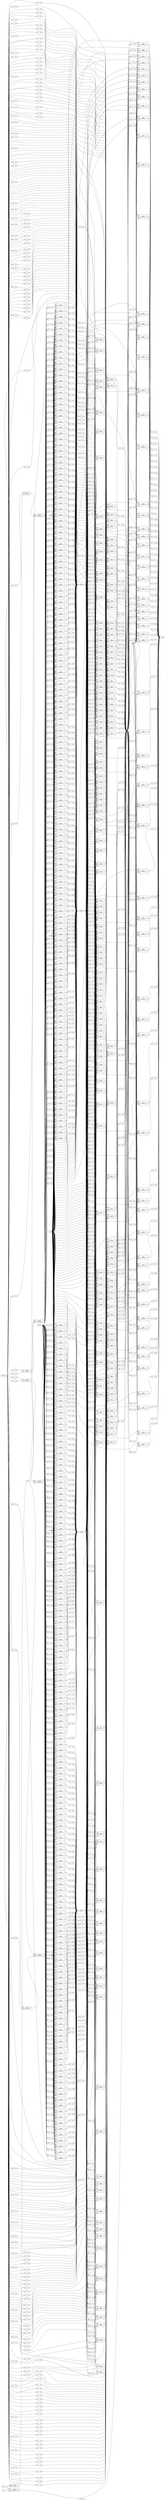 digraph "dff_ram_4x72" {
label="dff_ram_4x72";
rankdir="LR";
remincross=true;
n156 [ shape=octagon, label="address", color="black", fontcolor="black" ];
n157 [ shape=octagon, label="clk", color="black", fontcolor="black" ];
n158 [ shape=octagon, label="en", color="black", fontcolor="black" ];
n159 [ shape=diamond, label="mem[0]", color="black", fontcolor="black" ];
n160 [ shape=diamond, label="mem[1]", color="black", fontcolor="black" ];
n161 [ shape=diamond, label="mem[2]", color="black", fontcolor="black" ];
n162 [ shape=diamond, label="mem[3]", color="black", fontcolor="black" ];
n163 [ shape=octagon, label="rdata", color="black", fontcolor="black" ];
n164 [ shape=octagon, label="wdata", color="black", fontcolor="black" ];
n165 [ shape=octagon, label="wr_n", color="black", fontcolor="black" ];
c170 [ shape=record, label="{{<p166> A|<p167> B|<p168> S}|$1000\n$_MUX_|{<p169> Y}}",  ];
x0 [ shape=record, style=rounded, label="<s0> 47:47 - 0:0 ", color="black", fontcolor="black" ];
x0:e -> c170:p166:w [arrowhead=odiamond, arrowtail=odiamond, dir=both, color="black", fontcolor="black", label=""];
x1 [ shape=record, style=rounded, label="<s0> 47:47 - 0:0 ", color="black", fontcolor="black" ];
x1:e -> c170:p167:w [arrowhead=odiamond, arrowtail=odiamond, dir=both, color="black", fontcolor="black", label=""];
x2 [ shape=record, style=rounded, label="<s0> 0:0 - 0:0 ", color="black", fontcolor="black" ];
x2:e -> c170:p168:w [arrowhead=odiamond, arrowtail=odiamond, dir=both, color="black", fontcolor="black", label=""];
c171 [ shape=record, label="{{<p166> A|<p167> B|<p168> S}|$1001\n$_MUX_|{<p169> Y}}",  ];
x3 [ shape=record, style=rounded, label="<s0> 1:1 - 0:0 ", color="black", fontcolor="black" ];
x3:e -> c171:p168:w [arrowhead=odiamond, arrowtail=odiamond, dir=both, color="black", fontcolor="black", label=""];
x4 [ shape=record, style=rounded, label="<s0> 0:0 - 47:47 ", color="black", fontcolor="black" ];
c171:p169:e -> x4:w [arrowhead=odiamond, arrowtail=odiamond, dir=both, color="black", fontcolor="black", label=""];
c172 [ shape=record, label="{{<p166> A|<p167> B|<p168> S}|$1002\n$_MUX_|{<p169> Y}}",  ];
x5 [ shape=record, style=rounded, label="<s0> 48:48 - 0:0 ", color="black", fontcolor="black" ];
x5:e -> c172:p166:w [arrowhead=odiamond, arrowtail=odiamond, dir=both, color="black", fontcolor="black", label=""];
x6 [ shape=record, style=rounded, label="<s0> 48:48 - 0:0 ", color="black", fontcolor="black" ];
x6:e -> c172:p167:w [arrowhead=odiamond, arrowtail=odiamond, dir=both, color="black", fontcolor="black", label=""];
x7 [ shape=record, style=rounded, label="<s0> 0:0 - 0:0 ", color="black", fontcolor="black" ];
x7:e -> c172:p168:w [arrowhead=odiamond, arrowtail=odiamond, dir=both, color="black", fontcolor="black", label=""];
c173 [ shape=record, label="{{<p166> A|<p167> B|<p168> S}|$1003\n$_MUX_|{<p169> Y}}",  ];
x8 [ shape=record, style=rounded, label="<s0> 48:48 - 0:0 ", color="black", fontcolor="black" ];
x8:e -> c173:p166:w [arrowhead=odiamond, arrowtail=odiamond, dir=both, color="black", fontcolor="black", label=""];
x9 [ shape=record, style=rounded, label="<s0> 48:48 - 0:0 ", color="black", fontcolor="black" ];
x9:e -> c173:p167:w [arrowhead=odiamond, arrowtail=odiamond, dir=both, color="black", fontcolor="black", label=""];
x10 [ shape=record, style=rounded, label="<s0> 0:0 - 0:0 ", color="black", fontcolor="black" ];
x10:e -> c173:p168:w [arrowhead=odiamond, arrowtail=odiamond, dir=both, color="black", fontcolor="black", label=""];
c174 [ shape=record, label="{{<p166> A|<p167> B|<p168> S}|$1004\n$_MUX_|{<p169> Y}}",  ];
x11 [ shape=record, style=rounded, label="<s0> 1:1 - 0:0 ", color="black", fontcolor="black" ];
x11:e -> c174:p168:w [arrowhead=odiamond, arrowtail=odiamond, dir=both, color="black", fontcolor="black", label=""];
x12 [ shape=record, style=rounded, label="<s0> 0:0 - 48:48 ", color="black", fontcolor="black" ];
c174:p169:e -> x12:w [arrowhead=odiamond, arrowtail=odiamond, dir=both, color="black", fontcolor="black", label=""];
c175 [ shape=record, label="{{<p166> A|<p167> B|<p168> S}|$1005\n$_MUX_|{<p169> Y}}",  ];
x13 [ shape=record, style=rounded, label="<s0> 49:49 - 0:0 ", color="black", fontcolor="black" ];
x13:e -> c175:p166:w [arrowhead=odiamond, arrowtail=odiamond, dir=both, color="black", fontcolor="black", label=""];
x14 [ shape=record, style=rounded, label="<s0> 49:49 - 0:0 ", color="black", fontcolor="black" ];
x14:e -> c175:p167:w [arrowhead=odiamond, arrowtail=odiamond, dir=both, color="black", fontcolor="black", label=""];
x15 [ shape=record, style=rounded, label="<s0> 0:0 - 0:0 ", color="black", fontcolor="black" ];
x15:e -> c175:p168:w [arrowhead=odiamond, arrowtail=odiamond, dir=both, color="black", fontcolor="black", label=""];
c176 [ shape=record, label="{{<p166> A|<p167> B|<p168> S}|$1006\n$_MUX_|{<p169> Y}}",  ];
x16 [ shape=record, style=rounded, label="<s0> 49:49 - 0:0 ", color="black", fontcolor="black" ];
x16:e -> c176:p166:w [arrowhead=odiamond, arrowtail=odiamond, dir=both, color="black", fontcolor="black", label=""];
x17 [ shape=record, style=rounded, label="<s0> 49:49 - 0:0 ", color="black", fontcolor="black" ];
x17:e -> c176:p167:w [arrowhead=odiamond, arrowtail=odiamond, dir=both, color="black", fontcolor="black", label=""];
x18 [ shape=record, style=rounded, label="<s0> 0:0 - 0:0 ", color="black", fontcolor="black" ];
x18:e -> c176:p168:w [arrowhead=odiamond, arrowtail=odiamond, dir=both, color="black", fontcolor="black", label=""];
c177 [ shape=record, label="{{<p166> A|<p167> B|<p168> S}|$1007\n$_MUX_|{<p169> Y}}",  ];
x19 [ shape=record, style=rounded, label="<s0> 1:1 - 0:0 ", color="black", fontcolor="black" ];
x19:e -> c177:p168:w [arrowhead=odiamond, arrowtail=odiamond, dir=both, color="black", fontcolor="black", label=""];
x20 [ shape=record, style=rounded, label="<s0> 0:0 - 49:49 ", color="black", fontcolor="black" ];
c177:p169:e -> x20:w [arrowhead=odiamond, arrowtail=odiamond, dir=both, color="black", fontcolor="black", label=""];
c178 [ shape=record, label="{{<p166> A|<p167> B|<p168> S}|$1008\n$_MUX_|{<p169> Y}}",  ];
x21 [ shape=record, style=rounded, label="<s0> 50:50 - 0:0 ", color="black", fontcolor="black" ];
x21:e -> c178:p166:w [arrowhead=odiamond, arrowtail=odiamond, dir=both, color="black", fontcolor="black", label=""];
x22 [ shape=record, style=rounded, label="<s0> 50:50 - 0:0 ", color="black", fontcolor="black" ];
x22:e -> c178:p167:w [arrowhead=odiamond, arrowtail=odiamond, dir=both, color="black", fontcolor="black", label=""];
x23 [ shape=record, style=rounded, label="<s0> 0:0 - 0:0 ", color="black", fontcolor="black" ];
x23:e -> c178:p168:w [arrowhead=odiamond, arrowtail=odiamond, dir=both, color="black", fontcolor="black", label=""];
c179 [ shape=record, label="{{<p166> A|<p167> B|<p168> S}|$1009\n$_MUX_|{<p169> Y}}",  ];
x24 [ shape=record, style=rounded, label="<s0> 50:50 - 0:0 ", color="black", fontcolor="black" ];
x24:e -> c179:p166:w [arrowhead=odiamond, arrowtail=odiamond, dir=both, color="black", fontcolor="black", label=""];
x25 [ shape=record, style=rounded, label="<s0> 50:50 - 0:0 ", color="black", fontcolor="black" ];
x25:e -> c179:p167:w [arrowhead=odiamond, arrowtail=odiamond, dir=both, color="black", fontcolor="black", label=""];
x26 [ shape=record, style=rounded, label="<s0> 0:0 - 0:0 ", color="black", fontcolor="black" ];
x26:e -> c179:p168:w [arrowhead=odiamond, arrowtail=odiamond, dir=both, color="black", fontcolor="black", label=""];
c180 [ shape=record, label="{{<p166> A|<p167> B|<p168> S}|$1010\n$_MUX_|{<p169> Y}}",  ];
x27 [ shape=record, style=rounded, label="<s0> 1:1 - 0:0 ", color="black", fontcolor="black" ];
x27:e -> c180:p168:w [arrowhead=odiamond, arrowtail=odiamond, dir=both, color="black", fontcolor="black", label=""];
x28 [ shape=record, style=rounded, label="<s0> 0:0 - 50:50 ", color="black", fontcolor="black" ];
c180:p169:e -> x28:w [arrowhead=odiamond, arrowtail=odiamond, dir=both, color="black", fontcolor="black", label=""];
c181 [ shape=record, label="{{<p166> A|<p167> B|<p168> S}|$1011\n$_MUX_|{<p169> Y}}",  ];
x29 [ shape=record, style=rounded, label="<s0> 51:51 - 0:0 ", color="black", fontcolor="black" ];
x29:e -> c181:p166:w [arrowhead=odiamond, arrowtail=odiamond, dir=both, color="black", fontcolor="black", label=""];
x30 [ shape=record, style=rounded, label="<s0> 51:51 - 0:0 ", color="black", fontcolor="black" ];
x30:e -> c181:p167:w [arrowhead=odiamond, arrowtail=odiamond, dir=both, color="black", fontcolor="black", label=""];
x31 [ shape=record, style=rounded, label="<s0> 0:0 - 0:0 ", color="black", fontcolor="black" ];
x31:e -> c181:p168:w [arrowhead=odiamond, arrowtail=odiamond, dir=both, color="black", fontcolor="black", label=""];
c182 [ shape=record, label="{{<p166> A|<p167> B|<p168> S}|$1012\n$_MUX_|{<p169> Y}}",  ];
x32 [ shape=record, style=rounded, label="<s0> 51:51 - 0:0 ", color="black", fontcolor="black" ];
x32:e -> c182:p166:w [arrowhead=odiamond, arrowtail=odiamond, dir=both, color="black", fontcolor="black", label=""];
x33 [ shape=record, style=rounded, label="<s0> 51:51 - 0:0 ", color="black", fontcolor="black" ];
x33:e -> c182:p167:w [arrowhead=odiamond, arrowtail=odiamond, dir=both, color="black", fontcolor="black", label=""];
x34 [ shape=record, style=rounded, label="<s0> 0:0 - 0:0 ", color="black", fontcolor="black" ];
x34:e -> c182:p168:w [arrowhead=odiamond, arrowtail=odiamond, dir=both, color="black", fontcolor="black", label=""];
c183 [ shape=record, label="{{<p166> A|<p167> B|<p168> S}|$1013\n$_MUX_|{<p169> Y}}",  ];
x35 [ shape=record, style=rounded, label="<s0> 1:1 - 0:0 ", color="black", fontcolor="black" ];
x35:e -> c183:p168:w [arrowhead=odiamond, arrowtail=odiamond, dir=both, color="black", fontcolor="black", label=""];
x36 [ shape=record, style=rounded, label="<s0> 0:0 - 51:51 ", color="black", fontcolor="black" ];
c183:p169:e -> x36:w [arrowhead=odiamond, arrowtail=odiamond, dir=both, color="black", fontcolor="black", label=""];
c184 [ shape=record, label="{{<p166> A|<p167> B|<p168> S}|$1014\n$_MUX_|{<p169> Y}}",  ];
x37 [ shape=record, style=rounded, label="<s0> 52:52 - 0:0 ", color="black", fontcolor="black" ];
x37:e -> c184:p166:w [arrowhead=odiamond, arrowtail=odiamond, dir=both, color="black", fontcolor="black", label=""];
x38 [ shape=record, style=rounded, label="<s0> 52:52 - 0:0 ", color="black", fontcolor="black" ];
x38:e -> c184:p167:w [arrowhead=odiamond, arrowtail=odiamond, dir=both, color="black", fontcolor="black", label=""];
x39 [ shape=record, style=rounded, label="<s0> 0:0 - 0:0 ", color="black", fontcolor="black" ];
x39:e -> c184:p168:w [arrowhead=odiamond, arrowtail=odiamond, dir=both, color="black", fontcolor="black", label=""];
c185 [ shape=record, label="{{<p166> A|<p167> B|<p168> S}|$1015\n$_MUX_|{<p169> Y}}",  ];
x40 [ shape=record, style=rounded, label="<s0> 52:52 - 0:0 ", color="black", fontcolor="black" ];
x40:e -> c185:p166:w [arrowhead=odiamond, arrowtail=odiamond, dir=both, color="black", fontcolor="black", label=""];
x41 [ shape=record, style=rounded, label="<s0> 52:52 - 0:0 ", color="black", fontcolor="black" ];
x41:e -> c185:p167:w [arrowhead=odiamond, arrowtail=odiamond, dir=both, color="black", fontcolor="black", label=""];
x42 [ shape=record, style=rounded, label="<s0> 0:0 - 0:0 ", color="black", fontcolor="black" ];
x42:e -> c185:p168:w [arrowhead=odiamond, arrowtail=odiamond, dir=both, color="black", fontcolor="black", label=""];
c186 [ shape=record, label="{{<p166> A|<p167> B|<p168> S}|$1016\n$_MUX_|{<p169> Y}}",  ];
x43 [ shape=record, style=rounded, label="<s0> 1:1 - 0:0 ", color="black", fontcolor="black" ];
x43:e -> c186:p168:w [arrowhead=odiamond, arrowtail=odiamond, dir=both, color="black", fontcolor="black", label=""];
x44 [ shape=record, style=rounded, label="<s0> 0:0 - 52:52 ", color="black", fontcolor="black" ];
c186:p169:e -> x44:w [arrowhead=odiamond, arrowtail=odiamond, dir=both, color="black", fontcolor="black", label=""];
c187 [ shape=record, label="{{<p166> A|<p167> B|<p168> S}|$1017\n$_MUX_|{<p169> Y}}",  ];
x45 [ shape=record, style=rounded, label="<s0> 53:53 - 0:0 ", color="black", fontcolor="black" ];
x45:e -> c187:p166:w [arrowhead=odiamond, arrowtail=odiamond, dir=both, color="black", fontcolor="black", label=""];
x46 [ shape=record, style=rounded, label="<s0> 53:53 - 0:0 ", color="black", fontcolor="black" ];
x46:e -> c187:p167:w [arrowhead=odiamond, arrowtail=odiamond, dir=both, color="black", fontcolor="black", label=""];
x47 [ shape=record, style=rounded, label="<s0> 0:0 - 0:0 ", color="black", fontcolor="black" ];
x47:e -> c187:p168:w [arrowhead=odiamond, arrowtail=odiamond, dir=both, color="black", fontcolor="black", label=""];
c188 [ shape=record, label="{{<p166> A|<p167> B|<p168> S}|$1018\n$_MUX_|{<p169> Y}}",  ];
x48 [ shape=record, style=rounded, label="<s0> 53:53 - 0:0 ", color="black", fontcolor="black" ];
x48:e -> c188:p166:w [arrowhead=odiamond, arrowtail=odiamond, dir=both, color="black", fontcolor="black", label=""];
x49 [ shape=record, style=rounded, label="<s0> 53:53 - 0:0 ", color="black", fontcolor="black" ];
x49:e -> c188:p167:w [arrowhead=odiamond, arrowtail=odiamond, dir=both, color="black", fontcolor="black", label=""];
x50 [ shape=record, style=rounded, label="<s0> 0:0 - 0:0 ", color="black", fontcolor="black" ];
x50:e -> c188:p168:w [arrowhead=odiamond, arrowtail=odiamond, dir=both, color="black", fontcolor="black", label=""];
c189 [ shape=record, label="{{<p166> A|<p167> B|<p168> S}|$1019\n$_MUX_|{<p169> Y}}",  ];
x51 [ shape=record, style=rounded, label="<s0> 1:1 - 0:0 ", color="black", fontcolor="black" ];
x51:e -> c189:p168:w [arrowhead=odiamond, arrowtail=odiamond, dir=both, color="black", fontcolor="black", label=""];
x52 [ shape=record, style=rounded, label="<s0> 0:0 - 53:53 ", color="black", fontcolor="black" ];
c189:p169:e -> x52:w [arrowhead=odiamond, arrowtail=odiamond, dir=both, color="black", fontcolor="black", label=""];
c190 [ shape=record, label="{{<p166> A|<p167> B|<p168> S}|$1020\n$_MUX_|{<p169> Y}}",  ];
x53 [ shape=record, style=rounded, label="<s0> 54:54 - 0:0 ", color="black", fontcolor="black" ];
x53:e -> c190:p166:w [arrowhead=odiamond, arrowtail=odiamond, dir=both, color="black", fontcolor="black", label=""];
x54 [ shape=record, style=rounded, label="<s0> 54:54 - 0:0 ", color="black", fontcolor="black" ];
x54:e -> c190:p167:w [arrowhead=odiamond, arrowtail=odiamond, dir=both, color="black", fontcolor="black", label=""];
x55 [ shape=record, style=rounded, label="<s0> 0:0 - 0:0 ", color="black", fontcolor="black" ];
x55:e -> c190:p168:w [arrowhead=odiamond, arrowtail=odiamond, dir=both, color="black", fontcolor="black", label=""];
c191 [ shape=record, label="{{<p166> A|<p167> B|<p168> S}|$1021\n$_MUX_|{<p169> Y}}",  ];
x56 [ shape=record, style=rounded, label="<s0> 54:54 - 0:0 ", color="black", fontcolor="black" ];
x56:e -> c191:p166:w [arrowhead=odiamond, arrowtail=odiamond, dir=both, color="black", fontcolor="black", label=""];
x57 [ shape=record, style=rounded, label="<s0> 54:54 - 0:0 ", color="black", fontcolor="black" ];
x57:e -> c191:p167:w [arrowhead=odiamond, arrowtail=odiamond, dir=both, color="black", fontcolor="black", label=""];
x58 [ shape=record, style=rounded, label="<s0> 0:0 - 0:0 ", color="black", fontcolor="black" ];
x58:e -> c191:p168:w [arrowhead=odiamond, arrowtail=odiamond, dir=both, color="black", fontcolor="black", label=""];
c192 [ shape=record, label="{{<p166> A|<p167> B|<p168> S}|$1022\n$_MUX_|{<p169> Y}}",  ];
x59 [ shape=record, style=rounded, label="<s0> 1:1 - 0:0 ", color="black", fontcolor="black" ];
x59:e -> c192:p168:w [arrowhead=odiamond, arrowtail=odiamond, dir=both, color="black", fontcolor="black", label=""];
x60 [ shape=record, style=rounded, label="<s0> 0:0 - 54:54 ", color="black", fontcolor="black" ];
c192:p169:e -> x60:w [arrowhead=odiamond, arrowtail=odiamond, dir=both, color="black", fontcolor="black", label=""];
c193 [ shape=record, label="{{<p166> A|<p167> B|<p168> S}|$1023\n$_MUX_|{<p169> Y}}",  ];
x61 [ shape=record, style=rounded, label="<s0> 55:55 - 0:0 ", color="black", fontcolor="black" ];
x61:e -> c193:p166:w [arrowhead=odiamond, arrowtail=odiamond, dir=both, color="black", fontcolor="black", label=""];
x62 [ shape=record, style=rounded, label="<s0> 55:55 - 0:0 ", color="black", fontcolor="black" ];
x62:e -> c193:p167:w [arrowhead=odiamond, arrowtail=odiamond, dir=both, color="black", fontcolor="black", label=""];
x63 [ shape=record, style=rounded, label="<s0> 0:0 - 0:0 ", color="black", fontcolor="black" ];
x63:e -> c193:p168:w [arrowhead=odiamond, arrowtail=odiamond, dir=both, color="black", fontcolor="black", label=""];
c194 [ shape=record, label="{{<p166> A|<p167> B|<p168> S}|$1024\n$_MUX_|{<p169> Y}}",  ];
x64 [ shape=record, style=rounded, label="<s0> 55:55 - 0:0 ", color="black", fontcolor="black" ];
x64:e -> c194:p166:w [arrowhead=odiamond, arrowtail=odiamond, dir=both, color="black", fontcolor="black", label=""];
x65 [ shape=record, style=rounded, label="<s0> 55:55 - 0:0 ", color="black", fontcolor="black" ];
x65:e -> c194:p167:w [arrowhead=odiamond, arrowtail=odiamond, dir=both, color="black", fontcolor="black", label=""];
x66 [ shape=record, style=rounded, label="<s0> 0:0 - 0:0 ", color="black", fontcolor="black" ];
x66:e -> c194:p168:w [arrowhead=odiamond, arrowtail=odiamond, dir=both, color="black", fontcolor="black", label=""];
c195 [ shape=record, label="{{<p166> A|<p167> B|<p168> S}|$1025\n$_MUX_|{<p169> Y}}",  ];
x67 [ shape=record, style=rounded, label="<s0> 1:1 - 0:0 ", color="black", fontcolor="black" ];
x67:e -> c195:p168:w [arrowhead=odiamond, arrowtail=odiamond, dir=both, color="black", fontcolor="black", label=""];
x68 [ shape=record, style=rounded, label="<s0> 0:0 - 55:55 ", color="black", fontcolor="black" ];
c195:p169:e -> x68:w [arrowhead=odiamond, arrowtail=odiamond, dir=both, color="black", fontcolor="black", label=""];
c196 [ shape=record, label="{{<p166> A|<p167> B|<p168> S}|$1026\n$_MUX_|{<p169> Y}}",  ];
x69 [ shape=record, style=rounded, label="<s0> 56:56 - 0:0 ", color="black", fontcolor="black" ];
x69:e -> c196:p166:w [arrowhead=odiamond, arrowtail=odiamond, dir=both, color="black", fontcolor="black", label=""];
x70 [ shape=record, style=rounded, label="<s0> 56:56 - 0:0 ", color="black", fontcolor="black" ];
x70:e -> c196:p167:w [arrowhead=odiamond, arrowtail=odiamond, dir=both, color="black", fontcolor="black", label=""];
x71 [ shape=record, style=rounded, label="<s0> 0:0 - 0:0 ", color="black", fontcolor="black" ];
x71:e -> c196:p168:w [arrowhead=odiamond, arrowtail=odiamond, dir=both, color="black", fontcolor="black", label=""];
c197 [ shape=record, label="{{<p166> A|<p167> B|<p168> S}|$1027\n$_MUX_|{<p169> Y}}",  ];
x72 [ shape=record, style=rounded, label="<s0> 56:56 - 0:0 ", color="black", fontcolor="black" ];
x72:e -> c197:p166:w [arrowhead=odiamond, arrowtail=odiamond, dir=both, color="black", fontcolor="black", label=""];
x73 [ shape=record, style=rounded, label="<s0> 56:56 - 0:0 ", color="black", fontcolor="black" ];
x73:e -> c197:p167:w [arrowhead=odiamond, arrowtail=odiamond, dir=both, color="black", fontcolor="black", label=""];
x74 [ shape=record, style=rounded, label="<s0> 0:0 - 0:0 ", color="black", fontcolor="black" ];
x74:e -> c197:p168:w [arrowhead=odiamond, arrowtail=odiamond, dir=both, color="black", fontcolor="black", label=""];
c198 [ shape=record, label="{{<p166> A|<p167> B|<p168> S}|$1028\n$_MUX_|{<p169> Y}}",  ];
x75 [ shape=record, style=rounded, label="<s0> 1:1 - 0:0 ", color="black", fontcolor="black" ];
x75:e -> c198:p168:w [arrowhead=odiamond, arrowtail=odiamond, dir=both, color="black", fontcolor="black", label=""];
x76 [ shape=record, style=rounded, label="<s0> 0:0 - 56:56 ", color="black", fontcolor="black" ];
c198:p169:e -> x76:w [arrowhead=odiamond, arrowtail=odiamond, dir=both, color="black", fontcolor="black", label=""];
c199 [ shape=record, label="{{<p166> A|<p167> B|<p168> S}|$1029\n$_MUX_|{<p169> Y}}",  ];
x77 [ shape=record, style=rounded, label="<s0> 57:57 - 0:0 ", color="black", fontcolor="black" ];
x77:e -> c199:p166:w [arrowhead=odiamond, arrowtail=odiamond, dir=both, color="black", fontcolor="black", label=""];
x78 [ shape=record, style=rounded, label="<s0> 57:57 - 0:0 ", color="black", fontcolor="black" ];
x78:e -> c199:p167:w [arrowhead=odiamond, arrowtail=odiamond, dir=both, color="black", fontcolor="black", label=""];
x79 [ shape=record, style=rounded, label="<s0> 0:0 - 0:0 ", color="black", fontcolor="black" ];
x79:e -> c199:p168:w [arrowhead=odiamond, arrowtail=odiamond, dir=both, color="black", fontcolor="black", label=""];
c200 [ shape=record, label="{{<p166> A|<p167> B|<p168> S}|$1030\n$_MUX_|{<p169> Y}}",  ];
x80 [ shape=record, style=rounded, label="<s0> 57:57 - 0:0 ", color="black", fontcolor="black" ];
x80:e -> c200:p166:w [arrowhead=odiamond, arrowtail=odiamond, dir=both, color="black", fontcolor="black", label=""];
x81 [ shape=record, style=rounded, label="<s0> 57:57 - 0:0 ", color="black", fontcolor="black" ];
x81:e -> c200:p167:w [arrowhead=odiamond, arrowtail=odiamond, dir=both, color="black", fontcolor="black", label=""];
x82 [ shape=record, style=rounded, label="<s0> 0:0 - 0:0 ", color="black", fontcolor="black" ];
x82:e -> c200:p168:w [arrowhead=odiamond, arrowtail=odiamond, dir=both, color="black", fontcolor="black", label=""];
c201 [ shape=record, label="{{<p166> A|<p167> B|<p168> S}|$1031\n$_MUX_|{<p169> Y}}",  ];
x83 [ shape=record, style=rounded, label="<s0> 1:1 - 0:0 ", color="black", fontcolor="black" ];
x83:e -> c201:p168:w [arrowhead=odiamond, arrowtail=odiamond, dir=both, color="black", fontcolor="black", label=""];
x84 [ shape=record, style=rounded, label="<s0> 0:0 - 57:57 ", color="black", fontcolor="black" ];
c201:p169:e -> x84:w [arrowhead=odiamond, arrowtail=odiamond, dir=both, color="black", fontcolor="black", label=""];
c202 [ shape=record, label="{{<p166> A|<p167> B|<p168> S}|$1032\n$_MUX_|{<p169> Y}}",  ];
x85 [ shape=record, style=rounded, label="<s0> 58:58 - 0:0 ", color="black", fontcolor="black" ];
x85:e -> c202:p166:w [arrowhead=odiamond, arrowtail=odiamond, dir=both, color="black", fontcolor="black", label=""];
x86 [ shape=record, style=rounded, label="<s0> 58:58 - 0:0 ", color="black", fontcolor="black" ];
x86:e -> c202:p167:w [arrowhead=odiamond, arrowtail=odiamond, dir=both, color="black", fontcolor="black", label=""];
x87 [ shape=record, style=rounded, label="<s0> 0:0 - 0:0 ", color="black", fontcolor="black" ];
x87:e -> c202:p168:w [arrowhead=odiamond, arrowtail=odiamond, dir=both, color="black", fontcolor="black", label=""];
c203 [ shape=record, label="{{<p166> A|<p167> B|<p168> S}|$1033\n$_MUX_|{<p169> Y}}",  ];
x88 [ shape=record, style=rounded, label="<s0> 58:58 - 0:0 ", color="black", fontcolor="black" ];
x88:e -> c203:p166:w [arrowhead=odiamond, arrowtail=odiamond, dir=both, color="black", fontcolor="black", label=""];
x89 [ shape=record, style=rounded, label="<s0> 58:58 - 0:0 ", color="black", fontcolor="black" ];
x89:e -> c203:p167:w [arrowhead=odiamond, arrowtail=odiamond, dir=both, color="black", fontcolor="black", label=""];
x90 [ shape=record, style=rounded, label="<s0> 0:0 - 0:0 ", color="black", fontcolor="black" ];
x90:e -> c203:p168:w [arrowhead=odiamond, arrowtail=odiamond, dir=both, color="black", fontcolor="black", label=""];
c204 [ shape=record, label="{{<p166> A|<p167> B|<p168> S}|$1034\n$_MUX_|{<p169> Y}}",  ];
x91 [ shape=record, style=rounded, label="<s0> 1:1 - 0:0 ", color="black", fontcolor="black" ];
x91:e -> c204:p168:w [arrowhead=odiamond, arrowtail=odiamond, dir=both, color="black", fontcolor="black", label=""];
x92 [ shape=record, style=rounded, label="<s0> 0:0 - 58:58 ", color="black", fontcolor="black" ];
c204:p169:e -> x92:w [arrowhead=odiamond, arrowtail=odiamond, dir=both, color="black", fontcolor="black", label=""];
c205 [ shape=record, label="{{<p166> A|<p167> B|<p168> S}|$1035\n$_MUX_|{<p169> Y}}",  ];
x93 [ shape=record, style=rounded, label="<s0> 59:59 - 0:0 ", color="black", fontcolor="black" ];
x93:e -> c205:p166:w [arrowhead=odiamond, arrowtail=odiamond, dir=both, color="black", fontcolor="black", label=""];
x94 [ shape=record, style=rounded, label="<s0> 59:59 - 0:0 ", color="black", fontcolor="black" ];
x94:e -> c205:p167:w [arrowhead=odiamond, arrowtail=odiamond, dir=both, color="black", fontcolor="black", label=""];
x95 [ shape=record, style=rounded, label="<s0> 0:0 - 0:0 ", color="black", fontcolor="black" ];
x95:e -> c205:p168:w [arrowhead=odiamond, arrowtail=odiamond, dir=both, color="black", fontcolor="black", label=""];
c206 [ shape=record, label="{{<p166> A|<p167> B|<p168> S}|$1036\n$_MUX_|{<p169> Y}}",  ];
x96 [ shape=record, style=rounded, label="<s0> 59:59 - 0:0 ", color="black", fontcolor="black" ];
x96:e -> c206:p166:w [arrowhead=odiamond, arrowtail=odiamond, dir=both, color="black", fontcolor="black", label=""];
x97 [ shape=record, style=rounded, label="<s0> 59:59 - 0:0 ", color="black", fontcolor="black" ];
x97:e -> c206:p167:w [arrowhead=odiamond, arrowtail=odiamond, dir=both, color="black", fontcolor="black", label=""];
x98 [ shape=record, style=rounded, label="<s0> 0:0 - 0:0 ", color="black", fontcolor="black" ];
x98:e -> c206:p168:w [arrowhead=odiamond, arrowtail=odiamond, dir=both, color="black", fontcolor="black", label=""];
c207 [ shape=record, label="{{<p166> A|<p167> B|<p168> S}|$1037\n$_MUX_|{<p169> Y}}",  ];
x99 [ shape=record, style=rounded, label="<s0> 1:1 - 0:0 ", color="black", fontcolor="black" ];
x99:e -> c207:p168:w [arrowhead=odiamond, arrowtail=odiamond, dir=both, color="black", fontcolor="black", label=""];
x100 [ shape=record, style=rounded, label="<s0> 0:0 - 59:59 ", color="black", fontcolor="black" ];
c207:p169:e -> x100:w [arrowhead=odiamond, arrowtail=odiamond, dir=both, color="black", fontcolor="black", label=""];
c208 [ shape=record, label="{{<p166> A|<p167> B|<p168> S}|$1038\n$_MUX_|{<p169> Y}}",  ];
x101 [ shape=record, style=rounded, label="<s0> 60:60 - 0:0 ", color="black", fontcolor="black" ];
x101:e -> c208:p166:w [arrowhead=odiamond, arrowtail=odiamond, dir=both, color="black", fontcolor="black", label=""];
x102 [ shape=record, style=rounded, label="<s0> 60:60 - 0:0 ", color="black", fontcolor="black" ];
x102:e -> c208:p167:w [arrowhead=odiamond, arrowtail=odiamond, dir=both, color="black", fontcolor="black", label=""];
x103 [ shape=record, style=rounded, label="<s0> 0:0 - 0:0 ", color="black", fontcolor="black" ];
x103:e -> c208:p168:w [arrowhead=odiamond, arrowtail=odiamond, dir=both, color="black", fontcolor="black", label=""];
c209 [ shape=record, label="{{<p166> A|<p167> B|<p168> S}|$1039\n$_MUX_|{<p169> Y}}",  ];
x104 [ shape=record, style=rounded, label="<s0> 60:60 - 0:0 ", color="black", fontcolor="black" ];
x104:e -> c209:p166:w [arrowhead=odiamond, arrowtail=odiamond, dir=both, color="black", fontcolor="black", label=""];
x105 [ shape=record, style=rounded, label="<s0> 60:60 - 0:0 ", color="black", fontcolor="black" ];
x105:e -> c209:p167:w [arrowhead=odiamond, arrowtail=odiamond, dir=both, color="black", fontcolor="black", label=""];
x106 [ shape=record, style=rounded, label="<s0> 0:0 - 0:0 ", color="black", fontcolor="black" ];
x106:e -> c209:p168:w [arrowhead=odiamond, arrowtail=odiamond, dir=both, color="black", fontcolor="black", label=""];
c210 [ shape=record, label="{{<p166> A|<p167> B|<p168> S}|$1040\n$_MUX_|{<p169> Y}}",  ];
x107 [ shape=record, style=rounded, label="<s0> 1:1 - 0:0 ", color="black", fontcolor="black" ];
x107:e -> c210:p168:w [arrowhead=odiamond, arrowtail=odiamond, dir=both, color="black", fontcolor="black", label=""];
x108 [ shape=record, style=rounded, label="<s0> 0:0 - 60:60 ", color="black", fontcolor="black" ];
c210:p169:e -> x108:w [arrowhead=odiamond, arrowtail=odiamond, dir=both, color="black", fontcolor="black", label=""];
c211 [ shape=record, label="{{<p166> A|<p167> B|<p168> S}|$1041\n$_MUX_|{<p169> Y}}",  ];
x109 [ shape=record, style=rounded, label="<s0> 61:61 - 0:0 ", color="black", fontcolor="black" ];
x109:e -> c211:p166:w [arrowhead=odiamond, arrowtail=odiamond, dir=both, color="black", fontcolor="black", label=""];
x110 [ shape=record, style=rounded, label="<s0> 61:61 - 0:0 ", color="black", fontcolor="black" ];
x110:e -> c211:p167:w [arrowhead=odiamond, arrowtail=odiamond, dir=both, color="black", fontcolor="black", label=""];
x111 [ shape=record, style=rounded, label="<s0> 0:0 - 0:0 ", color="black", fontcolor="black" ];
x111:e -> c211:p168:w [arrowhead=odiamond, arrowtail=odiamond, dir=both, color="black", fontcolor="black", label=""];
c212 [ shape=record, label="{{<p166> A|<p167> B|<p168> S}|$1042\n$_MUX_|{<p169> Y}}",  ];
x112 [ shape=record, style=rounded, label="<s0> 61:61 - 0:0 ", color="black", fontcolor="black" ];
x112:e -> c212:p166:w [arrowhead=odiamond, arrowtail=odiamond, dir=both, color="black", fontcolor="black", label=""];
x113 [ shape=record, style=rounded, label="<s0> 61:61 - 0:0 ", color="black", fontcolor="black" ];
x113:e -> c212:p167:w [arrowhead=odiamond, arrowtail=odiamond, dir=both, color="black", fontcolor="black", label=""];
x114 [ shape=record, style=rounded, label="<s0> 0:0 - 0:0 ", color="black", fontcolor="black" ];
x114:e -> c212:p168:w [arrowhead=odiamond, arrowtail=odiamond, dir=both, color="black", fontcolor="black", label=""];
c213 [ shape=record, label="{{<p166> A|<p167> B|<p168> S}|$1043\n$_MUX_|{<p169> Y}}",  ];
x115 [ shape=record, style=rounded, label="<s0> 1:1 - 0:0 ", color="black", fontcolor="black" ];
x115:e -> c213:p168:w [arrowhead=odiamond, arrowtail=odiamond, dir=both, color="black", fontcolor="black", label=""];
x116 [ shape=record, style=rounded, label="<s0> 0:0 - 61:61 ", color="black", fontcolor="black" ];
c213:p169:e -> x116:w [arrowhead=odiamond, arrowtail=odiamond, dir=both, color="black", fontcolor="black", label=""];
c214 [ shape=record, label="{{<p166> A|<p167> B|<p168> S}|$1044\n$_MUX_|{<p169> Y}}",  ];
x117 [ shape=record, style=rounded, label="<s0> 62:62 - 0:0 ", color="black", fontcolor="black" ];
x117:e -> c214:p166:w [arrowhead=odiamond, arrowtail=odiamond, dir=both, color="black", fontcolor="black", label=""];
x118 [ shape=record, style=rounded, label="<s0> 62:62 - 0:0 ", color="black", fontcolor="black" ];
x118:e -> c214:p167:w [arrowhead=odiamond, arrowtail=odiamond, dir=both, color="black", fontcolor="black", label=""];
x119 [ shape=record, style=rounded, label="<s0> 0:0 - 0:0 ", color="black", fontcolor="black" ];
x119:e -> c214:p168:w [arrowhead=odiamond, arrowtail=odiamond, dir=both, color="black", fontcolor="black", label=""];
c215 [ shape=record, label="{{<p166> A|<p167> B|<p168> S}|$1045\n$_MUX_|{<p169> Y}}",  ];
x120 [ shape=record, style=rounded, label="<s0> 62:62 - 0:0 ", color="black", fontcolor="black" ];
x120:e -> c215:p166:w [arrowhead=odiamond, arrowtail=odiamond, dir=both, color="black", fontcolor="black", label=""];
x121 [ shape=record, style=rounded, label="<s0> 62:62 - 0:0 ", color="black", fontcolor="black" ];
x121:e -> c215:p167:w [arrowhead=odiamond, arrowtail=odiamond, dir=both, color="black", fontcolor="black", label=""];
x122 [ shape=record, style=rounded, label="<s0> 0:0 - 0:0 ", color="black", fontcolor="black" ];
x122:e -> c215:p168:w [arrowhead=odiamond, arrowtail=odiamond, dir=both, color="black", fontcolor="black", label=""];
c216 [ shape=record, label="{{<p166> A|<p167> B|<p168> S}|$1046\n$_MUX_|{<p169> Y}}",  ];
x123 [ shape=record, style=rounded, label="<s0> 1:1 - 0:0 ", color="black", fontcolor="black" ];
x123:e -> c216:p168:w [arrowhead=odiamond, arrowtail=odiamond, dir=both, color="black", fontcolor="black", label=""];
x124 [ shape=record, style=rounded, label="<s0> 0:0 - 62:62 ", color="black", fontcolor="black" ];
c216:p169:e -> x124:w [arrowhead=odiamond, arrowtail=odiamond, dir=both, color="black", fontcolor="black", label=""];
c217 [ shape=record, label="{{<p166> A|<p167> B|<p168> S}|$1047\n$_MUX_|{<p169> Y}}",  ];
x125 [ shape=record, style=rounded, label="<s0> 63:63 - 0:0 ", color="black", fontcolor="black" ];
x125:e -> c217:p166:w [arrowhead=odiamond, arrowtail=odiamond, dir=both, color="black", fontcolor="black", label=""];
x126 [ shape=record, style=rounded, label="<s0> 63:63 - 0:0 ", color="black", fontcolor="black" ];
x126:e -> c217:p167:w [arrowhead=odiamond, arrowtail=odiamond, dir=both, color="black", fontcolor="black", label=""];
x127 [ shape=record, style=rounded, label="<s0> 0:0 - 0:0 ", color="black", fontcolor="black" ];
x127:e -> c217:p168:w [arrowhead=odiamond, arrowtail=odiamond, dir=both, color="black", fontcolor="black", label=""];
c218 [ shape=record, label="{{<p166> A|<p167> B|<p168> S}|$1048\n$_MUX_|{<p169> Y}}",  ];
x128 [ shape=record, style=rounded, label="<s0> 63:63 - 0:0 ", color="black", fontcolor="black" ];
x128:e -> c218:p166:w [arrowhead=odiamond, arrowtail=odiamond, dir=both, color="black", fontcolor="black", label=""];
x129 [ shape=record, style=rounded, label="<s0> 63:63 - 0:0 ", color="black", fontcolor="black" ];
x129:e -> c218:p167:w [arrowhead=odiamond, arrowtail=odiamond, dir=both, color="black", fontcolor="black", label=""];
x130 [ shape=record, style=rounded, label="<s0> 0:0 - 0:0 ", color="black", fontcolor="black" ];
x130:e -> c218:p168:w [arrowhead=odiamond, arrowtail=odiamond, dir=both, color="black", fontcolor="black", label=""];
c219 [ shape=record, label="{{<p166> A|<p167> B|<p168> S}|$1049\n$_MUX_|{<p169> Y}}",  ];
x131 [ shape=record, style=rounded, label="<s0> 1:1 - 0:0 ", color="black", fontcolor="black" ];
x131:e -> c219:p168:w [arrowhead=odiamond, arrowtail=odiamond, dir=both, color="black", fontcolor="black", label=""];
x132 [ shape=record, style=rounded, label="<s0> 0:0 - 63:63 ", color="black", fontcolor="black" ];
c219:p169:e -> x132:w [arrowhead=odiamond, arrowtail=odiamond, dir=both, color="black", fontcolor="black", label=""];
c220 [ shape=record, label="{{<p166> A|<p167> B|<p168> S}|$1050\n$_MUX_|{<p169> Y}}",  ];
x133 [ shape=record, style=rounded, label="<s0> 64:64 - 0:0 ", color="black", fontcolor="black" ];
x133:e -> c220:p166:w [arrowhead=odiamond, arrowtail=odiamond, dir=both, color="black", fontcolor="black", label=""];
x134 [ shape=record, style=rounded, label="<s0> 64:64 - 0:0 ", color="black", fontcolor="black" ];
x134:e -> c220:p167:w [arrowhead=odiamond, arrowtail=odiamond, dir=both, color="black", fontcolor="black", label=""];
x135 [ shape=record, style=rounded, label="<s0> 0:0 - 0:0 ", color="black", fontcolor="black" ];
x135:e -> c220:p168:w [arrowhead=odiamond, arrowtail=odiamond, dir=both, color="black", fontcolor="black", label=""];
c221 [ shape=record, label="{{<p166> A|<p167> B|<p168> S}|$1051\n$_MUX_|{<p169> Y}}",  ];
x136 [ shape=record, style=rounded, label="<s0> 64:64 - 0:0 ", color="black", fontcolor="black" ];
x136:e -> c221:p166:w [arrowhead=odiamond, arrowtail=odiamond, dir=both, color="black", fontcolor="black", label=""];
x137 [ shape=record, style=rounded, label="<s0> 64:64 - 0:0 ", color="black", fontcolor="black" ];
x137:e -> c221:p167:w [arrowhead=odiamond, arrowtail=odiamond, dir=both, color="black", fontcolor="black", label=""];
x138 [ shape=record, style=rounded, label="<s0> 0:0 - 0:0 ", color="black", fontcolor="black" ];
x138:e -> c221:p168:w [arrowhead=odiamond, arrowtail=odiamond, dir=both, color="black", fontcolor="black", label=""];
c222 [ shape=record, label="{{<p166> A|<p167> B|<p168> S}|$1052\n$_MUX_|{<p169> Y}}",  ];
x139 [ shape=record, style=rounded, label="<s0> 1:1 - 0:0 ", color="black", fontcolor="black" ];
x139:e -> c222:p168:w [arrowhead=odiamond, arrowtail=odiamond, dir=both, color="black", fontcolor="black", label=""];
x140 [ shape=record, style=rounded, label="<s0> 0:0 - 64:64 ", color="black", fontcolor="black" ];
c222:p169:e -> x140:w [arrowhead=odiamond, arrowtail=odiamond, dir=both, color="black", fontcolor="black", label=""];
c223 [ shape=record, label="{{<p166> A|<p167> B|<p168> S}|$1053\n$_MUX_|{<p169> Y}}",  ];
x141 [ shape=record, style=rounded, label="<s0> 65:65 - 0:0 ", color="black", fontcolor="black" ];
x141:e -> c223:p166:w [arrowhead=odiamond, arrowtail=odiamond, dir=both, color="black", fontcolor="black", label=""];
x142 [ shape=record, style=rounded, label="<s0> 65:65 - 0:0 ", color="black", fontcolor="black" ];
x142:e -> c223:p167:w [arrowhead=odiamond, arrowtail=odiamond, dir=both, color="black", fontcolor="black", label=""];
x143 [ shape=record, style=rounded, label="<s0> 0:0 - 0:0 ", color="black", fontcolor="black" ];
x143:e -> c223:p168:w [arrowhead=odiamond, arrowtail=odiamond, dir=both, color="black", fontcolor="black", label=""];
c224 [ shape=record, label="{{<p166> A|<p167> B|<p168> S}|$1054\n$_MUX_|{<p169> Y}}",  ];
x144 [ shape=record, style=rounded, label="<s0> 65:65 - 0:0 ", color="black", fontcolor="black" ];
x144:e -> c224:p166:w [arrowhead=odiamond, arrowtail=odiamond, dir=both, color="black", fontcolor="black", label=""];
x145 [ shape=record, style=rounded, label="<s0> 65:65 - 0:0 ", color="black", fontcolor="black" ];
x145:e -> c224:p167:w [arrowhead=odiamond, arrowtail=odiamond, dir=both, color="black", fontcolor="black", label=""];
x146 [ shape=record, style=rounded, label="<s0> 0:0 - 0:0 ", color="black", fontcolor="black" ];
x146:e -> c224:p168:w [arrowhead=odiamond, arrowtail=odiamond, dir=both, color="black", fontcolor="black", label=""];
c225 [ shape=record, label="{{<p166> A|<p167> B|<p168> S}|$1055\n$_MUX_|{<p169> Y}}",  ];
x147 [ shape=record, style=rounded, label="<s0> 1:1 - 0:0 ", color="black", fontcolor="black" ];
x147:e -> c225:p168:w [arrowhead=odiamond, arrowtail=odiamond, dir=both, color="black", fontcolor="black", label=""];
x148 [ shape=record, style=rounded, label="<s0> 0:0 - 65:65 ", color="black", fontcolor="black" ];
c225:p169:e -> x148:w [arrowhead=odiamond, arrowtail=odiamond, dir=both, color="black", fontcolor="black", label=""];
c226 [ shape=record, label="{{<p166> A|<p167> B|<p168> S}|$1056\n$_MUX_|{<p169> Y}}",  ];
x149 [ shape=record, style=rounded, label="<s0> 66:66 - 0:0 ", color="black", fontcolor="black" ];
x149:e -> c226:p166:w [arrowhead=odiamond, arrowtail=odiamond, dir=both, color="black", fontcolor="black", label=""];
x150 [ shape=record, style=rounded, label="<s0> 66:66 - 0:0 ", color="black", fontcolor="black" ];
x150:e -> c226:p167:w [arrowhead=odiamond, arrowtail=odiamond, dir=both, color="black", fontcolor="black", label=""];
x151 [ shape=record, style=rounded, label="<s0> 0:0 - 0:0 ", color="black", fontcolor="black" ];
x151:e -> c226:p168:w [arrowhead=odiamond, arrowtail=odiamond, dir=both, color="black", fontcolor="black", label=""];
c227 [ shape=record, label="{{<p166> A|<p167> B|<p168> S}|$1057\n$_MUX_|{<p169> Y}}",  ];
x152 [ shape=record, style=rounded, label="<s0> 66:66 - 0:0 ", color="black", fontcolor="black" ];
x152:e -> c227:p166:w [arrowhead=odiamond, arrowtail=odiamond, dir=both, color="black", fontcolor="black", label=""];
x153 [ shape=record, style=rounded, label="<s0> 66:66 - 0:0 ", color="black", fontcolor="black" ];
x153:e -> c227:p167:w [arrowhead=odiamond, arrowtail=odiamond, dir=both, color="black", fontcolor="black", label=""];
x154 [ shape=record, style=rounded, label="<s0> 0:0 - 0:0 ", color="black", fontcolor="black" ];
x154:e -> c227:p168:w [arrowhead=odiamond, arrowtail=odiamond, dir=both, color="black", fontcolor="black", label=""];
c228 [ shape=record, label="{{<p166> A|<p167> B|<p168> S}|$1058\n$_MUX_|{<p169> Y}}",  ];
x155 [ shape=record, style=rounded, label="<s0> 1:1 - 0:0 ", color="black", fontcolor="black" ];
x155:e -> c228:p168:w [arrowhead=odiamond, arrowtail=odiamond, dir=both, color="black", fontcolor="black", label=""];
x156 [ shape=record, style=rounded, label="<s0> 0:0 - 66:66 ", color="black", fontcolor="black" ];
c228:p169:e -> x156:w [arrowhead=odiamond, arrowtail=odiamond, dir=both, color="black", fontcolor="black", label=""];
c229 [ shape=record, label="{{<p166> A|<p167> B|<p168> S}|$1059\n$_MUX_|{<p169> Y}}",  ];
x157 [ shape=record, style=rounded, label="<s0> 67:67 - 0:0 ", color="black", fontcolor="black" ];
x157:e -> c229:p166:w [arrowhead=odiamond, arrowtail=odiamond, dir=both, color="black", fontcolor="black", label=""];
x158 [ shape=record, style=rounded, label="<s0> 67:67 - 0:0 ", color="black", fontcolor="black" ];
x158:e -> c229:p167:w [arrowhead=odiamond, arrowtail=odiamond, dir=both, color="black", fontcolor="black", label=""];
x159 [ shape=record, style=rounded, label="<s0> 0:0 - 0:0 ", color="black", fontcolor="black" ];
x159:e -> c229:p168:w [arrowhead=odiamond, arrowtail=odiamond, dir=both, color="black", fontcolor="black", label=""];
c230 [ shape=record, label="{{<p166> A|<p167> B|<p168> S}|$1060\n$_MUX_|{<p169> Y}}",  ];
x160 [ shape=record, style=rounded, label="<s0> 67:67 - 0:0 ", color="black", fontcolor="black" ];
x160:e -> c230:p166:w [arrowhead=odiamond, arrowtail=odiamond, dir=both, color="black", fontcolor="black", label=""];
x161 [ shape=record, style=rounded, label="<s0> 67:67 - 0:0 ", color="black", fontcolor="black" ];
x161:e -> c230:p167:w [arrowhead=odiamond, arrowtail=odiamond, dir=both, color="black", fontcolor="black", label=""];
x162 [ shape=record, style=rounded, label="<s0> 0:0 - 0:0 ", color="black", fontcolor="black" ];
x162:e -> c230:p168:w [arrowhead=odiamond, arrowtail=odiamond, dir=both, color="black", fontcolor="black", label=""];
c231 [ shape=record, label="{{<p166> A|<p167> B|<p168> S}|$1061\n$_MUX_|{<p169> Y}}",  ];
x163 [ shape=record, style=rounded, label="<s0> 1:1 - 0:0 ", color="black", fontcolor="black" ];
x163:e -> c231:p168:w [arrowhead=odiamond, arrowtail=odiamond, dir=both, color="black", fontcolor="black", label=""];
x164 [ shape=record, style=rounded, label="<s0> 0:0 - 67:67 ", color="black", fontcolor="black" ];
c231:p169:e -> x164:w [arrowhead=odiamond, arrowtail=odiamond, dir=both, color="black", fontcolor="black", label=""];
c232 [ shape=record, label="{{<p166> A|<p167> B|<p168> S}|$1062\n$_MUX_|{<p169> Y}}",  ];
x165 [ shape=record, style=rounded, label="<s0> 68:68 - 0:0 ", color="black", fontcolor="black" ];
x165:e -> c232:p166:w [arrowhead=odiamond, arrowtail=odiamond, dir=both, color="black", fontcolor="black", label=""];
x166 [ shape=record, style=rounded, label="<s0> 68:68 - 0:0 ", color="black", fontcolor="black" ];
x166:e -> c232:p167:w [arrowhead=odiamond, arrowtail=odiamond, dir=both, color="black", fontcolor="black", label=""];
x167 [ shape=record, style=rounded, label="<s0> 0:0 - 0:0 ", color="black", fontcolor="black" ];
x167:e -> c232:p168:w [arrowhead=odiamond, arrowtail=odiamond, dir=both, color="black", fontcolor="black", label=""];
c233 [ shape=record, label="{{<p166> A|<p167> B|<p168> S}|$1063\n$_MUX_|{<p169> Y}}",  ];
x168 [ shape=record, style=rounded, label="<s0> 68:68 - 0:0 ", color="black", fontcolor="black" ];
x168:e -> c233:p166:w [arrowhead=odiamond, arrowtail=odiamond, dir=both, color="black", fontcolor="black", label=""];
x169 [ shape=record, style=rounded, label="<s0> 68:68 - 0:0 ", color="black", fontcolor="black" ];
x169:e -> c233:p167:w [arrowhead=odiamond, arrowtail=odiamond, dir=both, color="black", fontcolor="black", label=""];
x170 [ shape=record, style=rounded, label="<s0> 0:0 - 0:0 ", color="black", fontcolor="black" ];
x170:e -> c233:p168:w [arrowhead=odiamond, arrowtail=odiamond, dir=both, color="black", fontcolor="black", label=""];
c234 [ shape=record, label="{{<p166> A|<p167> B|<p168> S}|$1064\n$_MUX_|{<p169> Y}}",  ];
x171 [ shape=record, style=rounded, label="<s0> 1:1 - 0:0 ", color="black", fontcolor="black" ];
x171:e -> c234:p168:w [arrowhead=odiamond, arrowtail=odiamond, dir=both, color="black", fontcolor="black", label=""];
x172 [ shape=record, style=rounded, label="<s0> 0:0 - 68:68 ", color="black", fontcolor="black" ];
c234:p169:e -> x172:w [arrowhead=odiamond, arrowtail=odiamond, dir=both, color="black", fontcolor="black", label=""];
c235 [ shape=record, label="{{<p166> A|<p167> B|<p168> S}|$1065\n$_MUX_|{<p169> Y}}",  ];
x173 [ shape=record, style=rounded, label="<s0> 69:69 - 0:0 ", color="black", fontcolor="black" ];
x173:e -> c235:p166:w [arrowhead=odiamond, arrowtail=odiamond, dir=both, color="black", fontcolor="black", label=""];
x174 [ shape=record, style=rounded, label="<s0> 69:69 - 0:0 ", color="black", fontcolor="black" ];
x174:e -> c235:p167:w [arrowhead=odiamond, arrowtail=odiamond, dir=both, color="black", fontcolor="black", label=""];
x175 [ shape=record, style=rounded, label="<s0> 0:0 - 0:0 ", color="black", fontcolor="black" ];
x175:e -> c235:p168:w [arrowhead=odiamond, arrowtail=odiamond, dir=both, color="black", fontcolor="black", label=""];
c236 [ shape=record, label="{{<p166> A|<p167> B|<p168> S}|$1066\n$_MUX_|{<p169> Y}}",  ];
x176 [ shape=record, style=rounded, label="<s0> 69:69 - 0:0 ", color="black", fontcolor="black" ];
x176:e -> c236:p166:w [arrowhead=odiamond, arrowtail=odiamond, dir=both, color="black", fontcolor="black", label=""];
x177 [ shape=record, style=rounded, label="<s0> 69:69 - 0:0 ", color="black", fontcolor="black" ];
x177:e -> c236:p167:w [arrowhead=odiamond, arrowtail=odiamond, dir=both, color="black", fontcolor="black", label=""];
x178 [ shape=record, style=rounded, label="<s0> 0:0 - 0:0 ", color="black", fontcolor="black" ];
x178:e -> c236:p168:w [arrowhead=odiamond, arrowtail=odiamond, dir=both, color="black", fontcolor="black", label=""];
c237 [ shape=record, label="{{<p166> A|<p167> B|<p168> S}|$1067\n$_MUX_|{<p169> Y}}",  ];
x179 [ shape=record, style=rounded, label="<s0> 1:1 - 0:0 ", color="black", fontcolor="black" ];
x179:e -> c237:p168:w [arrowhead=odiamond, arrowtail=odiamond, dir=both, color="black", fontcolor="black", label=""];
x180 [ shape=record, style=rounded, label="<s0> 0:0 - 69:69 ", color="black", fontcolor="black" ];
c237:p169:e -> x180:w [arrowhead=odiamond, arrowtail=odiamond, dir=both, color="black", fontcolor="black", label=""];
c238 [ shape=record, label="{{<p166> A|<p167> B|<p168> S}|$1068\n$_MUX_|{<p169> Y}}",  ];
x181 [ shape=record, style=rounded, label="<s0> 70:70 - 0:0 ", color="black", fontcolor="black" ];
x181:e -> c238:p166:w [arrowhead=odiamond, arrowtail=odiamond, dir=both, color="black", fontcolor="black", label=""];
x182 [ shape=record, style=rounded, label="<s0> 70:70 - 0:0 ", color="black", fontcolor="black" ];
x182:e -> c238:p167:w [arrowhead=odiamond, arrowtail=odiamond, dir=both, color="black", fontcolor="black", label=""];
x183 [ shape=record, style=rounded, label="<s0> 0:0 - 0:0 ", color="black", fontcolor="black" ];
x183:e -> c238:p168:w [arrowhead=odiamond, arrowtail=odiamond, dir=both, color="black", fontcolor="black", label=""];
c239 [ shape=record, label="{{<p166> A|<p167> B|<p168> S}|$1069\n$_MUX_|{<p169> Y}}",  ];
x184 [ shape=record, style=rounded, label="<s0> 70:70 - 0:0 ", color="black", fontcolor="black" ];
x184:e -> c239:p166:w [arrowhead=odiamond, arrowtail=odiamond, dir=both, color="black", fontcolor="black", label=""];
x185 [ shape=record, style=rounded, label="<s0> 70:70 - 0:0 ", color="black", fontcolor="black" ];
x185:e -> c239:p167:w [arrowhead=odiamond, arrowtail=odiamond, dir=both, color="black", fontcolor="black", label=""];
x186 [ shape=record, style=rounded, label="<s0> 0:0 - 0:0 ", color="black", fontcolor="black" ];
x186:e -> c239:p168:w [arrowhead=odiamond, arrowtail=odiamond, dir=both, color="black", fontcolor="black", label=""];
c240 [ shape=record, label="{{<p166> A|<p167> B|<p168> S}|$1070\n$_MUX_|{<p169> Y}}",  ];
x187 [ shape=record, style=rounded, label="<s0> 1:1 - 0:0 ", color="black", fontcolor="black" ];
x187:e -> c240:p168:w [arrowhead=odiamond, arrowtail=odiamond, dir=both, color="black", fontcolor="black", label=""];
x188 [ shape=record, style=rounded, label="<s0> 0:0 - 70:70 ", color="black", fontcolor="black" ];
c240:p169:e -> x188:w [arrowhead=odiamond, arrowtail=odiamond, dir=both, color="black", fontcolor="black", label=""];
c241 [ shape=record, label="{{<p166> A|<p167> B|<p168> S}|$1071\n$_MUX_|{<p169> Y}}",  ];
x189 [ shape=record, style=rounded, label="<s0> 71:71 - 0:0 ", color="black", fontcolor="black" ];
x189:e -> c241:p166:w [arrowhead=odiamond, arrowtail=odiamond, dir=both, color="black", fontcolor="black", label=""];
x190 [ shape=record, style=rounded, label="<s0> 71:71 - 0:0 ", color="black", fontcolor="black" ];
x190:e -> c241:p167:w [arrowhead=odiamond, arrowtail=odiamond, dir=both, color="black", fontcolor="black", label=""];
x191 [ shape=record, style=rounded, label="<s0> 0:0 - 0:0 ", color="black", fontcolor="black" ];
x191:e -> c241:p168:w [arrowhead=odiamond, arrowtail=odiamond, dir=both, color="black", fontcolor="black", label=""];
c242 [ shape=record, label="{{<p166> A|<p167> B|<p168> S}|$1072\n$_MUX_|{<p169> Y}}",  ];
x192 [ shape=record, style=rounded, label="<s0> 71:71 - 0:0 ", color="black", fontcolor="black" ];
x192:e -> c242:p166:w [arrowhead=odiamond, arrowtail=odiamond, dir=both, color="black", fontcolor="black", label=""];
x193 [ shape=record, style=rounded, label="<s0> 71:71 - 0:0 ", color="black", fontcolor="black" ];
x193:e -> c242:p167:w [arrowhead=odiamond, arrowtail=odiamond, dir=both, color="black", fontcolor="black", label=""];
x194 [ shape=record, style=rounded, label="<s0> 0:0 - 0:0 ", color="black", fontcolor="black" ];
x194:e -> c242:p168:w [arrowhead=odiamond, arrowtail=odiamond, dir=both, color="black", fontcolor="black", label=""];
c243 [ shape=record, label="{{<p166> A|<p167> B|<p168> S}|$1073\n$_MUX_|{<p169> Y}}",  ];
x195 [ shape=record, style=rounded, label="<s0> 1:1 - 0:0 ", color="black", fontcolor="black" ];
x195:e -> c243:p168:w [arrowhead=odiamond, arrowtail=odiamond, dir=both, color="black", fontcolor="black", label=""];
x196 [ shape=record, style=rounded, label="<s0> 0:0 - 71:71 ", color="black", fontcolor="black" ];
c243:p169:e -> x196:w [arrowhead=odiamond, arrowtail=odiamond, dir=both, color="black", fontcolor="black", label=""];
c244 [ shape=record, label="{{<p166> A|<p167> B}|$1074\n$_NAND_|{<p169> Y}}",  ];
x197 [ shape=record, style=rounded, label="<s0> 1:1 - 0:0 ", color="black", fontcolor="black" ];
x197:e -> c244:p166:w [arrowhead=odiamond, arrowtail=odiamond, dir=both, color="black", fontcolor="black", label=""];
x198 [ shape=record, style=rounded, label="<s0> 0:0 - 0:0 ", color="black", fontcolor="black" ];
x198:e -> c244:p167:w [arrowhead=odiamond, arrowtail=odiamond, dir=both, color="black", fontcolor="black", label=""];
c245 [ shape=record, label="{{<p166> A|<p167> B}|$1075\n$_NOR_|{<p169> Y}}",  ];
c246 [ shape=record, label="{{<p166> A|<p167> B}|$1076\n$_ANDNOT_|{<p169> Y}}",  ];
c247 [ shape=record, label="{{<p166> A|<p167> B}|$1077\n$_ORNOT_|{<p169> Y}}",  ];
x199 [ shape=record, style=rounded, label="<s0> 0:0 - 0:0 ", color="black", fontcolor="black" ];
x199:e -> c247:p166:w [arrowhead=odiamond, arrowtail=odiamond, dir=both, color="black", fontcolor="black", label=""];
x200 [ shape=record, style=rounded, label="<s0> 1:1 - 0:0 ", color="black", fontcolor="black" ];
x200:e -> c247:p167:w [arrowhead=odiamond, arrowtail=odiamond, dir=both, color="black", fontcolor="black", label=""];
c248 [ shape=record, label="{{<p166> A|<p167> B}|$1078\n$_ANDNOT_|{<p169> Y}}",  ];
c249 [ shape=record, label="{{<p166> A|<p167> B}|$1079\n$_ORNOT_|{<p169> Y}}",  ];
x201 [ shape=record, style=rounded, label="<s0> 1:1 - 0:0 ", color="black", fontcolor="black" ];
x201:e -> c249:p166:w [arrowhead=odiamond, arrowtail=odiamond, dir=both, color="black", fontcolor="black", label=""];
x202 [ shape=record, style=rounded, label="<s0> 0:0 - 0:0 ", color="black", fontcolor="black" ];
x202:e -> c249:p167:w [arrowhead=odiamond, arrowtail=odiamond, dir=both, color="black", fontcolor="black", label=""];
c250 [ shape=record, label="{{<p166> A|<p167> B}|$1080\n$_ANDNOT_|{<p169> Y}}",  ];
c251 [ shape=record, label="{{<p166> A|<p167> B}|$1081\n$_OR_|{<p169> Y}}",  ];
x203 [ shape=record, style=rounded, label="<s0> 1:1 - 0:0 ", color="black", fontcolor="black" ];
x203:e -> c251:p166:w [arrowhead=odiamond, arrowtail=odiamond, dir=both, color="black", fontcolor="black", label=""];
x204 [ shape=record, style=rounded, label="<s0> 0:0 - 0:0 ", color="black", fontcolor="black" ];
x204:e -> c251:p167:w [arrowhead=odiamond, arrowtail=odiamond, dir=both, color="black", fontcolor="black", label=""];
c252 [ shape=record, label="{{<p166> A|<p167> B}|$1082\n$_ANDNOT_|{<p169> Y}}",  ];
c253 [ shape=record, label="{{<p166> A|<p167> B}|$856\n$_ANDNOT_|{<p169> Y}}",  ];
c254 [ shape=record, label="{{<p166> A|<p167> B|<p168> S}|$858\n$_MUX_|{<p169> Y}}",  ];
x205 [ shape=record, style=rounded, label="<s0> 0:0 - 0:0 ", color="black", fontcolor="black" ];
x205:e -> c254:p166:w [arrowhead=odiamond, arrowtail=odiamond, dir=both, color="black", fontcolor="black", label=""];
x206 [ shape=record, style=rounded, label="<s0> 0:0 - 0:0 ", color="black", fontcolor="black" ];
x206:e -> c254:p167:w [arrowhead=odiamond, arrowtail=odiamond, dir=both, color="black", fontcolor="black", label=""];
x207 [ shape=record, style=rounded, label="<s0> 0:0 - 0:0 ", color="black", fontcolor="black" ];
x207:e -> c254:p168:w [arrowhead=odiamond, arrowtail=odiamond, dir=both, color="black", fontcolor="black", label=""];
c255 [ shape=record, label="{{<p166> A|<p167> B|<p168> S}|$859\n$_MUX_|{<p169> Y}}",  ];
x208 [ shape=record, style=rounded, label="<s0> 0:0 - 0:0 ", color="black", fontcolor="black" ];
x208:e -> c255:p166:w [arrowhead=odiamond, arrowtail=odiamond, dir=both, color="black", fontcolor="black", label=""];
x209 [ shape=record, style=rounded, label="<s0> 0:0 - 0:0 ", color="black", fontcolor="black" ];
x209:e -> c255:p167:w [arrowhead=odiamond, arrowtail=odiamond, dir=both, color="black", fontcolor="black", label=""];
x210 [ shape=record, style=rounded, label="<s0> 0:0 - 0:0 ", color="black", fontcolor="black" ];
x210:e -> c255:p168:w [arrowhead=odiamond, arrowtail=odiamond, dir=both, color="black", fontcolor="black", label=""];
c256 [ shape=record, label="{{<p166> A|<p167> B|<p168> S}|$860\n$_MUX_|{<p169> Y}}",  ];
x211 [ shape=record, style=rounded, label="<s0> 1:1 - 0:0 ", color="black", fontcolor="black" ];
x211:e -> c256:p168:w [arrowhead=odiamond, arrowtail=odiamond, dir=both, color="black", fontcolor="black", label=""];
x212 [ shape=record, style=rounded, label="<s0> 0:0 - 0:0 ", color="black", fontcolor="black" ];
c256:p169:e -> x212:w [arrowhead=odiamond, arrowtail=odiamond, dir=both, color="black", fontcolor="black", label=""];
c257 [ shape=record, label="{{<p166> A|<p167> B|<p168> S}|$861\n$_MUX_|{<p169> Y}}",  ];
x213 [ shape=record, style=rounded, label="<s0> 1:1 - 0:0 ", color="black", fontcolor="black" ];
x213:e -> c257:p166:w [arrowhead=odiamond, arrowtail=odiamond, dir=both, color="black", fontcolor="black", label=""];
x214 [ shape=record, style=rounded, label="<s0> 1:1 - 0:0 ", color="black", fontcolor="black" ];
x214:e -> c257:p167:w [arrowhead=odiamond, arrowtail=odiamond, dir=both, color="black", fontcolor="black", label=""];
x215 [ shape=record, style=rounded, label="<s0> 0:0 - 0:0 ", color="black", fontcolor="black" ];
x215:e -> c257:p168:w [arrowhead=odiamond, arrowtail=odiamond, dir=both, color="black", fontcolor="black", label=""];
c258 [ shape=record, label="{{<p166> A|<p167> B|<p168> S}|$862\n$_MUX_|{<p169> Y}}",  ];
x216 [ shape=record, style=rounded, label="<s0> 1:1 - 0:0 ", color="black", fontcolor="black" ];
x216:e -> c258:p166:w [arrowhead=odiamond, arrowtail=odiamond, dir=both, color="black", fontcolor="black", label=""];
x217 [ shape=record, style=rounded, label="<s0> 1:1 - 0:0 ", color="black", fontcolor="black" ];
x217:e -> c258:p167:w [arrowhead=odiamond, arrowtail=odiamond, dir=both, color="black", fontcolor="black", label=""];
x218 [ shape=record, style=rounded, label="<s0> 0:0 - 0:0 ", color="black", fontcolor="black" ];
x218:e -> c258:p168:w [arrowhead=odiamond, arrowtail=odiamond, dir=both, color="black", fontcolor="black", label=""];
c259 [ shape=record, label="{{<p166> A|<p167> B|<p168> S}|$863\n$_MUX_|{<p169> Y}}",  ];
x219 [ shape=record, style=rounded, label="<s0> 1:1 - 0:0 ", color="black", fontcolor="black" ];
x219:e -> c259:p168:w [arrowhead=odiamond, arrowtail=odiamond, dir=both, color="black", fontcolor="black", label=""];
x220 [ shape=record, style=rounded, label="<s0> 0:0 - 1:1 ", color="black", fontcolor="black" ];
c259:p169:e -> x220:w [arrowhead=odiamond, arrowtail=odiamond, dir=both, color="black", fontcolor="black", label=""];
c260 [ shape=record, label="{{<p166> A|<p167> B|<p168> S}|$864\n$_MUX_|{<p169> Y}}",  ];
x221 [ shape=record, style=rounded, label="<s0> 2:2 - 0:0 ", color="black", fontcolor="black" ];
x221:e -> c260:p166:w [arrowhead=odiamond, arrowtail=odiamond, dir=both, color="black", fontcolor="black", label=""];
x222 [ shape=record, style=rounded, label="<s0> 2:2 - 0:0 ", color="black", fontcolor="black" ];
x222:e -> c260:p167:w [arrowhead=odiamond, arrowtail=odiamond, dir=both, color="black", fontcolor="black", label=""];
x223 [ shape=record, style=rounded, label="<s0> 0:0 - 0:0 ", color="black", fontcolor="black" ];
x223:e -> c260:p168:w [arrowhead=odiamond, arrowtail=odiamond, dir=both, color="black", fontcolor="black", label=""];
c261 [ shape=record, label="{{<p166> A|<p167> B|<p168> S}|$865\n$_MUX_|{<p169> Y}}",  ];
x224 [ shape=record, style=rounded, label="<s0> 2:2 - 0:0 ", color="black", fontcolor="black" ];
x224:e -> c261:p166:w [arrowhead=odiamond, arrowtail=odiamond, dir=both, color="black", fontcolor="black", label=""];
x225 [ shape=record, style=rounded, label="<s0> 2:2 - 0:0 ", color="black", fontcolor="black" ];
x225:e -> c261:p167:w [arrowhead=odiamond, arrowtail=odiamond, dir=both, color="black", fontcolor="black", label=""];
x226 [ shape=record, style=rounded, label="<s0> 0:0 - 0:0 ", color="black", fontcolor="black" ];
x226:e -> c261:p168:w [arrowhead=odiamond, arrowtail=odiamond, dir=both, color="black", fontcolor="black", label=""];
c262 [ shape=record, label="{{<p166> A|<p167> B|<p168> S}|$866\n$_MUX_|{<p169> Y}}",  ];
x227 [ shape=record, style=rounded, label="<s0> 1:1 - 0:0 ", color="black", fontcolor="black" ];
x227:e -> c262:p168:w [arrowhead=odiamond, arrowtail=odiamond, dir=both, color="black", fontcolor="black", label=""];
x228 [ shape=record, style=rounded, label="<s0> 0:0 - 2:2 ", color="black", fontcolor="black" ];
c262:p169:e -> x228:w [arrowhead=odiamond, arrowtail=odiamond, dir=both, color="black", fontcolor="black", label=""];
c263 [ shape=record, label="{{<p166> A|<p167> B|<p168> S}|$867\n$_MUX_|{<p169> Y}}",  ];
x229 [ shape=record, style=rounded, label="<s0> 3:3 - 0:0 ", color="black", fontcolor="black" ];
x229:e -> c263:p166:w [arrowhead=odiamond, arrowtail=odiamond, dir=both, color="black", fontcolor="black", label=""];
x230 [ shape=record, style=rounded, label="<s0> 3:3 - 0:0 ", color="black", fontcolor="black" ];
x230:e -> c263:p167:w [arrowhead=odiamond, arrowtail=odiamond, dir=both, color="black", fontcolor="black", label=""];
x231 [ shape=record, style=rounded, label="<s0> 0:0 - 0:0 ", color="black", fontcolor="black" ];
x231:e -> c263:p168:w [arrowhead=odiamond, arrowtail=odiamond, dir=both, color="black", fontcolor="black", label=""];
c264 [ shape=record, label="{{<p166> A|<p167> B|<p168> S}|$868\n$_MUX_|{<p169> Y}}",  ];
x232 [ shape=record, style=rounded, label="<s0> 3:3 - 0:0 ", color="black", fontcolor="black" ];
x232:e -> c264:p166:w [arrowhead=odiamond, arrowtail=odiamond, dir=both, color="black", fontcolor="black", label=""];
x233 [ shape=record, style=rounded, label="<s0> 3:3 - 0:0 ", color="black", fontcolor="black" ];
x233:e -> c264:p167:w [arrowhead=odiamond, arrowtail=odiamond, dir=both, color="black", fontcolor="black", label=""];
x234 [ shape=record, style=rounded, label="<s0> 0:0 - 0:0 ", color="black", fontcolor="black" ];
x234:e -> c264:p168:w [arrowhead=odiamond, arrowtail=odiamond, dir=both, color="black", fontcolor="black", label=""];
c265 [ shape=record, label="{{<p166> A|<p167> B|<p168> S}|$869\n$_MUX_|{<p169> Y}}",  ];
x235 [ shape=record, style=rounded, label="<s0> 1:1 - 0:0 ", color="black", fontcolor="black" ];
x235:e -> c265:p168:w [arrowhead=odiamond, arrowtail=odiamond, dir=both, color="black", fontcolor="black", label=""];
x236 [ shape=record, style=rounded, label="<s0> 0:0 - 3:3 ", color="black", fontcolor="black" ];
c265:p169:e -> x236:w [arrowhead=odiamond, arrowtail=odiamond, dir=both, color="black", fontcolor="black", label=""];
c266 [ shape=record, label="{{<p166> A|<p167> B|<p168> S}|$870\n$_MUX_|{<p169> Y}}",  ];
x237 [ shape=record, style=rounded, label="<s0> 4:4 - 0:0 ", color="black", fontcolor="black" ];
x237:e -> c266:p166:w [arrowhead=odiamond, arrowtail=odiamond, dir=both, color="black", fontcolor="black", label=""];
x238 [ shape=record, style=rounded, label="<s0> 4:4 - 0:0 ", color="black", fontcolor="black" ];
x238:e -> c266:p167:w [arrowhead=odiamond, arrowtail=odiamond, dir=both, color="black", fontcolor="black", label=""];
x239 [ shape=record, style=rounded, label="<s0> 0:0 - 0:0 ", color="black", fontcolor="black" ];
x239:e -> c266:p168:w [arrowhead=odiamond, arrowtail=odiamond, dir=both, color="black", fontcolor="black", label=""];
c267 [ shape=record, label="{{<p166> A|<p167> B|<p168> S}|$871\n$_MUX_|{<p169> Y}}",  ];
x240 [ shape=record, style=rounded, label="<s0> 4:4 - 0:0 ", color="black", fontcolor="black" ];
x240:e -> c267:p166:w [arrowhead=odiamond, arrowtail=odiamond, dir=both, color="black", fontcolor="black", label=""];
x241 [ shape=record, style=rounded, label="<s0> 4:4 - 0:0 ", color="black", fontcolor="black" ];
x241:e -> c267:p167:w [arrowhead=odiamond, arrowtail=odiamond, dir=both, color="black", fontcolor="black", label=""];
x242 [ shape=record, style=rounded, label="<s0> 0:0 - 0:0 ", color="black", fontcolor="black" ];
x242:e -> c267:p168:w [arrowhead=odiamond, arrowtail=odiamond, dir=both, color="black", fontcolor="black", label=""];
c268 [ shape=record, label="{{<p166> A|<p167> B|<p168> S}|$872\n$_MUX_|{<p169> Y}}",  ];
x243 [ shape=record, style=rounded, label="<s0> 1:1 - 0:0 ", color="black", fontcolor="black" ];
x243:e -> c268:p168:w [arrowhead=odiamond, arrowtail=odiamond, dir=both, color="black", fontcolor="black", label=""];
x244 [ shape=record, style=rounded, label="<s0> 0:0 - 4:4 ", color="black", fontcolor="black" ];
c268:p169:e -> x244:w [arrowhead=odiamond, arrowtail=odiamond, dir=both, color="black", fontcolor="black", label=""];
c269 [ shape=record, label="{{<p166> A|<p167> B|<p168> S}|$873\n$_MUX_|{<p169> Y}}",  ];
x245 [ shape=record, style=rounded, label="<s0> 5:5 - 0:0 ", color="black", fontcolor="black" ];
x245:e -> c269:p166:w [arrowhead=odiamond, arrowtail=odiamond, dir=both, color="black", fontcolor="black", label=""];
x246 [ shape=record, style=rounded, label="<s0> 5:5 - 0:0 ", color="black", fontcolor="black" ];
x246:e -> c269:p167:w [arrowhead=odiamond, arrowtail=odiamond, dir=both, color="black", fontcolor="black", label=""];
x247 [ shape=record, style=rounded, label="<s0> 0:0 - 0:0 ", color="black", fontcolor="black" ];
x247:e -> c269:p168:w [arrowhead=odiamond, arrowtail=odiamond, dir=both, color="black", fontcolor="black", label=""];
c270 [ shape=record, label="{{<p166> A|<p167> B|<p168> S}|$874\n$_MUX_|{<p169> Y}}",  ];
x248 [ shape=record, style=rounded, label="<s0> 5:5 - 0:0 ", color="black", fontcolor="black" ];
x248:e -> c270:p166:w [arrowhead=odiamond, arrowtail=odiamond, dir=both, color="black", fontcolor="black", label=""];
x249 [ shape=record, style=rounded, label="<s0> 5:5 - 0:0 ", color="black", fontcolor="black" ];
x249:e -> c270:p167:w [arrowhead=odiamond, arrowtail=odiamond, dir=both, color="black", fontcolor="black", label=""];
x250 [ shape=record, style=rounded, label="<s0> 0:0 - 0:0 ", color="black", fontcolor="black" ];
x250:e -> c270:p168:w [arrowhead=odiamond, arrowtail=odiamond, dir=both, color="black", fontcolor="black", label=""];
c271 [ shape=record, label="{{<p166> A|<p167> B|<p168> S}|$875\n$_MUX_|{<p169> Y}}",  ];
x251 [ shape=record, style=rounded, label="<s0> 1:1 - 0:0 ", color="black", fontcolor="black" ];
x251:e -> c271:p168:w [arrowhead=odiamond, arrowtail=odiamond, dir=both, color="black", fontcolor="black", label=""];
x252 [ shape=record, style=rounded, label="<s0> 0:0 - 5:5 ", color="black", fontcolor="black" ];
c271:p169:e -> x252:w [arrowhead=odiamond, arrowtail=odiamond, dir=both, color="black", fontcolor="black", label=""];
c272 [ shape=record, label="{{<p166> A|<p167> B|<p168> S}|$876\n$_MUX_|{<p169> Y}}",  ];
x253 [ shape=record, style=rounded, label="<s0> 6:6 - 0:0 ", color="black", fontcolor="black" ];
x253:e -> c272:p166:w [arrowhead=odiamond, arrowtail=odiamond, dir=both, color="black", fontcolor="black", label=""];
x254 [ shape=record, style=rounded, label="<s0> 6:6 - 0:0 ", color="black", fontcolor="black" ];
x254:e -> c272:p167:w [arrowhead=odiamond, arrowtail=odiamond, dir=both, color="black", fontcolor="black", label=""];
x255 [ shape=record, style=rounded, label="<s0> 0:0 - 0:0 ", color="black", fontcolor="black" ];
x255:e -> c272:p168:w [arrowhead=odiamond, arrowtail=odiamond, dir=both, color="black", fontcolor="black", label=""];
c273 [ shape=record, label="{{<p166> A|<p167> B|<p168> S}|$877\n$_MUX_|{<p169> Y}}",  ];
x256 [ shape=record, style=rounded, label="<s0> 6:6 - 0:0 ", color="black", fontcolor="black" ];
x256:e -> c273:p166:w [arrowhead=odiamond, arrowtail=odiamond, dir=both, color="black", fontcolor="black", label=""];
x257 [ shape=record, style=rounded, label="<s0> 6:6 - 0:0 ", color="black", fontcolor="black" ];
x257:e -> c273:p167:w [arrowhead=odiamond, arrowtail=odiamond, dir=both, color="black", fontcolor="black", label=""];
x258 [ shape=record, style=rounded, label="<s0> 0:0 - 0:0 ", color="black", fontcolor="black" ];
x258:e -> c273:p168:w [arrowhead=odiamond, arrowtail=odiamond, dir=both, color="black", fontcolor="black", label=""];
c274 [ shape=record, label="{{<p166> A|<p167> B|<p168> S}|$878\n$_MUX_|{<p169> Y}}",  ];
x259 [ shape=record, style=rounded, label="<s0> 1:1 - 0:0 ", color="black", fontcolor="black" ];
x259:e -> c274:p168:w [arrowhead=odiamond, arrowtail=odiamond, dir=both, color="black", fontcolor="black", label=""];
x260 [ shape=record, style=rounded, label="<s0> 0:0 - 6:6 ", color="black", fontcolor="black" ];
c274:p169:e -> x260:w [arrowhead=odiamond, arrowtail=odiamond, dir=both, color="black", fontcolor="black", label=""];
c275 [ shape=record, label="{{<p166> A|<p167> B|<p168> S}|$879\n$_MUX_|{<p169> Y}}",  ];
x261 [ shape=record, style=rounded, label="<s0> 7:7 - 0:0 ", color="black", fontcolor="black" ];
x261:e -> c275:p166:w [arrowhead=odiamond, arrowtail=odiamond, dir=both, color="black", fontcolor="black", label=""];
x262 [ shape=record, style=rounded, label="<s0> 7:7 - 0:0 ", color="black", fontcolor="black" ];
x262:e -> c275:p167:w [arrowhead=odiamond, arrowtail=odiamond, dir=both, color="black", fontcolor="black", label=""];
x263 [ shape=record, style=rounded, label="<s0> 0:0 - 0:0 ", color="black", fontcolor="black" ];
x263:e -> c275:p168:w [arrowhead=odiamond, arrowtail=odiamond, dir=both, color="black", fontcolor="black", label=""];
c276 [ shape=record, label="{{<p166> A|<p167> B|<p168> S}|$880\n$_MUX_|{<p169> Y}}",  ];
x264 [ shape=record, style=rounded, label="<s0> 7:7 - 0:0 ", color="black", fontcolor="black" ];
x264:e -> c276:p166:w [arrowhead=odiamond, arrowtail=odiamond, dir=both, color="black", fontcolor="black", label=""];
x265 [ shape=record, style=rounded, label="<s0> 7:7 - 0:0 ", color="black", fontcolor="black" ];
x265:e -> c276:p167:w [arrowhead=odiamond, arrowtail=odiamond, dir=both, color="black", fontcolor="black", label=""];
x266 [ shape=record, style=rounded, label="<s0> 0:0 - 0:0 ", color="black", fontcolor="black" ];
x266:e -> c276:p168:w [arrowhead=odiamond, arrowtail=odiamond, dir=both, color="black", fontcolor="black", label=""];
c277 [ shape=record, label="{{<p166> A|<p167> B|<p168> S}|$881\n$_MUX_|{<p169> Y}}",  ];
x267 [ shape=record, style=rounded, label="<s0> 1:1 - 0:0 ", color="black", fontcolor="black" ];
x267:e -> c277:p168:w [arrowhead=odiamond, arrowtail=odiamond, dir=both, color="black", fontcolor="black", label=""];
x268 [ shape=record, style=rounded, label="<s0> 0:0 - 7:7 ", color="black", fontcolor="black" ];
c277:p169:e -> x268:w [arrowhead=odiamond, arrowtail=odiamond, dir=both, color="black", fontcolor="black", label=""];
c278 [ shape=record, label="{{<p166> A|<p167> B|<p168> S}|$882\n$_MUX_|{<p169> Y}}",  ];
x269 [ shape=record, style=rounded, label="<s0> 8:8 - 0:0 ", color="black", fontcolor="black" ];
x269:e -> c278:p166:w [arrowhead=odiamond, arrowtail=odiamond, dir=both, color="black", fontcolor="black", label=""];
x270 [ shape=record, style=rounded, label="<s0> 8:8 - 0:0 ", color="black", fontcolor="black" ];
x270:e -> c278:p167:w [arrowhead=odiamond, arrowtail=odiamond, dir=both, color="black", fontcolor="black", label=""];
x271 [ shape=record, style=rounded, label="<s0> 0:0 - 0:0 ", color="black", fontcolor="black" ];
x271:e -> c278:p168:w [arrowhead=odiamond, arrowtail=odiamond, dir=both, color="black", fontcolor="black", label=""];
c279 [ shape=record, label="{{<p166> A|<p167> B|<p168> S}|$883\n$_MUX_|{<p169> Y}}",  ];
x272 [ shape=record, style=rounded, label="<s0> 8:8 - 0:0 ", color="black", fontcolor="black" ];
x272:e -> c279:p166:w [arrowhead=odiamond, arrowtail=odiamond, dir=both, color="black", fontcolor="black", label=""];
x273 [ shape=record, style=rounded, label="<s0> 8:8 - 0:0 ", color="black", fontcolor="black" ];
x273:e -> c279:p167:w [arrowhead=odiamond, arrowtail=odiamond, dir=both, color="black", fontcolor="black", label=""];
x274 [ shape=record, style=rounded, label="<s0> 0:0 - 0:0 ", color="black", fontcolor="black" ];
x274:e -> c279:p168:w [arrowhead=odiamond, arrowtail=odiamond, dir=both, color="black", fontcolor="black", label=""];
c280 [ shape=record, label="{{<p166> A|<p167> B|<p168> S}|$884\n$_MUX_|{<p169> Y}}",  ];
x275 [ shape=record, style=rounded, label="<s0> 1:1 - 0:0 ", color="black", fontcolor="black" ];
x275:e -> c280:p168:w [arrowhead=odiamond, arrowtail=odiamond, dir=both, color="black", fontcolor="black", label=""];
x276 [ shape=record, style=rounded, label="<s0> 0:0 - 8:8 ", color="black", fontcolor="black" ];
c280:p169:e -> x276:w [arrowhead=odiamond, arrowtail=odiamond, dir=both, color="black", fontcolor="black", label=""];
c281 [ shape=record, label="{{<p166> A|<p167> B|<p168> S}|$885\n$_MUX_|{<p169> Y}}",  ];
x277 [ shape=record, style=rounded, label="<s0> 9:9 - 0:0 ", color="black", fontcolor="black" ];
x277:e -> c281:p166:w [arrowhead=odiamond, arrowtail=odiamond, dir=both, color="black", fontcolor="black", label=""];
x278 [ shape=record, style=rounded, label="<s0> 9:9 - 0:0 ", color="black", fontcolor="black" ];
x278:e -> c281:p167:w [arrowhead=odiamond, arrowtail=odiamond, dir=both, color="black", fontcolor="black", label=""];
x279 [ shape=record, style=rounded, label="<s0> 0:0 - 0:0 ", color="black", fontcolor="black" ];
x279:e -> c281:p168:w [arrowhead=odiamond, arrowtail=odiamond, dir=both, color="black", fontcolor="black", label=""];
c282 [ shape=record, label="{{<p166> A|<p167> B|<p168> S}|$886\n$_MUX_|{<p169> Y}}",  ];
x280 [ shape=record, style=rounded, label="<s0> 9:9 - 0:0 ", color="black", fontcolor="black" ];
x280:e -> c282:p166:w [arrowhead=odiamond, arrowtail=odiamond, dir=both, color="black", fontcolor="black", label=""];
x281 [ shape=record, style=rounded, label="<s0> 9:9 - 0:0 ", color="black", fontcolor="black" ];
x281:e -> c282:p167:w [arrowhead=odiamond, arrowtail=odiamond, dir=both, color="black", fontcolor="black", label=""];
x282 [ shape=record, style=rounded, label="<s0> 0:0 - 0:0 ", color="black", fontcolor="black" ];
x282:e -> c282:p168:w [arrowhead=odiamond, arrowtail=odiamond, dir=both, color="black", fontcolor="black", label=""];
c283 [ shape=record, label="{{<p166> A|<p167> B|<p168> S}|$887\n$_MUX_|{<p169> Y}}",  ];
x283 [ shape=record, style=rounded, label="<s0> 1:1 - 0:0 ", color="black", fontcolor="black" ];
x283:e -> c283:p168:w [arrowhead=odiamond, arrowtail=odiamond, dir=both, color="black", fontcolor="black", label=""];
x284 [ shape=record, style=rounded, label="<s0> 0:0 - 9:9 ", color="black", fontcolor="black" ];
c283:p169:e -> x284:w [arrowhead=odiamond, arrowtail=odiamond, dir=both, color="black", fontcolor="black", label=""];
c284 [ shape=record, label="{{<p166> A|<p167> B|<p168> S}|$888\n$_MUX_|{<p169> Y}}",  ];
x285 [ shape=record, style=rounded, label="<s0> 10:10 - 0:0 ", color="black", fontcolor="black" ];
x285:e -> c284:p166:w [arrowhead=odiamond, arrowtail=odiamond, dir=both, color="black", fontcolor="black", label=""];
x286 [ shape=record, style=rounded, label="<s0> 10:10 - 0:0 ", color="black", fontcolor="black" ];
x286:e -> c284:p167:w [arrowhead=odiamond, arrowtail=odiamond, dir=both, color="black", fontcolor="black", label=""];
x287 [ shape=record, style=rounded, label="<s0> 0:0 - 0:0 ", color="black", fontcolor="black" ];
x287:e -> c284:p168:w [arrowhead=odiamond, arrowtail=odiamond, dir=both, color="black", fontcolor="black", label=""];
c285 [ shape=record, label="{{<p166> A|<p167> B|<p168> S}|$889\n$_MUX_|{<p169> Y}}",  ];
x288 [ shape=record, style=rounded, label="<s0> 10:10 - 0:0 ", color="black", fontcolor="black" ];
x288:e -> c285:p166:w [arrowhead=odiamond, arrowtail=odiamond, dir=both, color="black", fontcolor="black", label=""];
x289 [ shape=record, style=rounded, label="<s0> 10:10 - 0:0 ", color="black", fontcolor="black" ];
x289:e -> c285:p167:w [arrowhead=odiamond, arrowtail=odiamond, dir=both, color="black", fontcolor="black", label=""];
x290 [ shape=record, style=rounded, label="<s0> 0:0 - 0:0 ", color="black", fontcolor="black" ];
x290:e -> c285:p168:w [arrowhead=odiamond, arrowtail=odiamond, dir=both, color="black", fontcolor="black", label=""];
c286 [ shape=record, label="{{<p166> A|<p167> B|<p168> S}|$890\n$_MUX_|{<p169> Y}}",  ];
x291 [ shape=record, style=rounded, label="<s0> 1:1 - 0:0 ", color="black", fontcolor="black" ];
x291:e -> c286:p168:w [arrowhead=odiamond, arrowtail=odiamond, dir=both, color="black", fontcolor="black", label=""];
x292 [ shape=record, style=rounded, label="<s0> 0:0 - 10:10 ", color="black", fontcolor="black" ];
c286:p169:e -> x292:w [arrowhead=odiamond, arrowtail=odiamond, dir=both, color="black", fontcolor="black", label=""];
c287 [ shape=record, label="{{<p166> A|<p167> B|<p168> S}|$891\n$_MUX_|{<p169> Y}}",  ];
x293 [ shape=record, style=rounded, label="<s0> 11:11 - 0:0 ", color="black", fontcolor="black" ];
x293:e -> c287:p166:w [arrowhead=odiamond, arrowtail=odiamond, dir=both, color="black", fontcolor="black", label=""];
x294 [ shape=record, style=rounded, label="<s0> 11:11 - 0:0 ", color="black", fontcolor="black" ];
x294:e -> c287:p167:w [arrowhead=odiamond, arrowtail=odiamond, dir=both, color="black", fontcolor="black", label=""];
x295 [ shape=record, style=rounded, label="<s0> 0:0 - 0:0 ", color="black", fontcolor="black" ];
x295:e -> c287:p168:w [arrowhead=odiamond, arrowtail=odiamond, dir=both, color="black", fontcolor="black", label=""];
c288 [ shape=record, label="{{<p166> A|<p167> B|<p168> S}|$892\n$_MUX_|{<p169> Y}}",  ];
x296 [ shape=record, style=rounded, label="<s0> 11:11 - 0:0 ", color="black", fontcolor="black" ];
x296:e -> c288:p166:w [arrowhead=odiamond, arrowtail=odiamond, dir=both, color="black", fontcolor="black", label=""];
x297 [ shape=record, style=rounded, label="<s0> 11:11 - 0:0 ", color="black", fontcolor="black" ];
x297:e -> c288:p167:w [arrowhead=odiamond, arrowtail=odiamond, dir=both, color="black", fontcolor="black", label=""];
x298 [ shape=record, style=rounded, label="<s0> 0:0 - 0:0 ", color="black", fontcolor="black" ];
x298:e -> c288:p168:w [arrowhead=odiamond, arrowtail=odiamond, dir=both, color="black", fontcolor="black", label=""];
c289 [ shape=record, label="{{<p166> A|<p167> B|<p168> S}|$893\n$_MUX_|{<p169> Y}}",  ];
x299 [ shape=record, style=rounded, label="<s0> 1:1 - 0:0 ", color="black", fontcolor="black" ];
x299:e -> c289:p168:w [arrowhead=odiamond, arrowtail=odiamond, dir=both, color="black", fontcolor="black", label=""];
x300 [ shape=record, style=rounded, label="<s0> 0:0 - 11:11 ", color="black", fontcolor="black" ];
c289:p169:e -> x300:w [arrowhead=odiamond, arrowtail=odiamond, dir=both, color="black", fontcolor="black", label=""];
c290 [ shape=record, label="{{<p166> A|<p167> B|<p168> S}|$894\n$_MUX_|{<p169> Y}}",  ];
x301 [ shape=record, style=rounded, label="<s0> 12:12 - 0:0 ", color="black", fontcolor="black" ];
x301:e -> c290:p166:w [arrowhead=odiamond, arrowtail=odiamond, dir=both, color="black", fontcolor="black", label=""];
x302 [ shape=record, style=rounded, label="<s0> 12:12 - 0:0 ", color="black", fontcolor="black" ];
x302:e -> c290:p167:w [arrowhead=odiamond, arrowtail=odiamond, dir=both, color="black", fontcolor="black", label=""];
x303 [ shape=record, style=rounded, label="<s0> 0:0 - 0:0 ", color="black", fontcolor="black" ];
x303:e -> c290:p168:w [arrowhead=odiamond, arrowtail=odiamond, dir=both, color="black", fontcolor="black", label=""];
c291 [ shape=record, label="{{<p166> A|<p167> B|<p168> S}|$895\n$_MUX_|{<p169> Y}}",  ];
x304 [ shape=record, style=rounded, label="<s0> 12:12 - 0:0 ", color="black", fontcolor="black" ];
x304:e -> c291:p166:w [arrowhead=odiamond, arrowtail=odiamond, dir=both, color="black", fontcolor="black", label=""];
x305 [ shape=record, style=rounded, label="<s0> 12:12 - 0:0 ", color="black", fontcolor="black" ];
x305:e -> c291:p167:w [arrowhead=odiamond, arrowtail=odiamond, dir=both, color="black", fontcolor="black", label=""];
x306 [ shape=record, style=rounded, label="<s0> 0:0 - 0:0 ", color="black", fontcolor="black" ];
x306:e -> c291:p168:w [arrowhead=odiamond, arrowtail=odiamond, dir=both, color="black", fontcolor="black", label=""];
c292 [ shape=record, label="{{<p166> A|<p167> B|<p168> S}|$896\n$_MUX_|{<p169> Y}}",  ];
x307 [ shape=record, style=rounded, label="<s0> 1:1 - 0:0 ", color="black", fontcolor="black" ];
x307:e -> c292:p168:w [arrowhead=odiamond, arrowtail=odiamond, dir=both, color="black", fontcolor="black", label=""];
x308 [ shape=record, style=rounded, label="<s0> 0:0 - 12:12 ", color="black", fontcolor="black" ];
c292:p169:e -> x308:w [arrowhead=odiamond, arrowtail=odiamond, dir=both, color="black", fontcolor="black", label=""];
c293 [ shape=record, label="{{<p166> A|<p167> B|<p168> S}|$897\n$_MUX_|{<p169> Y}}",  ];
x309 [ shape=record, style=rounded, label="<s0> 13:13 - 0:0 ", color="black", fontcolor="black" ];
x309:e -> c293:p166:w [arrowhead=odiamond, arrowtail=odiamond, dir=both, color="black", fontcolor="black", label=""];
x310 [ shape=record, style=rounded, label="<s0> 13:13 - 0:0 ", color="black", fontcolor="black" ];
x310:e -> c293:p167:w [arrowhead=odiamond, arrowtail=odiamond, dir=both, color="black", fontcolor="black", label=""];
x311 [ shape=record, style=rounded, label="<s0> 0:0 - 0:0 ", color="black", fontcolor="black" ];
x311:e -> c293:p168:w [arrowhead=odiamond, arrowtail=odiamond, dir=both, color="black", fontcolor="black", label=""];
c294 [ shape=record, label="{{<p166> A|<p167> B|<p168> S}|$898\n$_MUX_|{<p169> Y}}",  ];
x312 [ shape=record, style=rounded, label="<s0> 13:13 - 0:0 ", color="black", fontcolor="black" ];
x312:e -> c294:p166:w [arrowhead=odiamond, arrowtail=odiamond, dir=both, color="black", fontcolor="black", label=""];
x313 [ shape=record, style=rounded, label="<s0> 13:13 - 0:0 ", color="black", fontcolor="black" ];
x313:e -> c294:p167:w [arrowhead=odiamond, arrowtail=odiamond, dir=both, color="black", fontcolor="black", label=""];
x314 [ shape=record, style=rounded, label="<s0> 0:0 - 0:0 ", color="black", fontcolor="black" ];
x314:e -> c294:p168:w [arrowhead=odiamond, arrowtail=odiamond, dir=both, color="black", fontcolor="black", label=""];
c295 [ shape=record, label="{{<p166> A|<p167> B|<p168> S}|$899\n$_MUX_|{<p169> Y}}",  ];
x315 [ shape=record, style=rounded, label="<s0> 1:1 - 0:0 ", color="black", fontcolor="black" ];
x315:e -> c295:p168:w [arrowhead=odiamond, arrowtail=odiamond, dir=both, color="black", fontcolor="black", label=""];
x316 [ shape=record, style=rounded, label="<s0> 0:0 - 13:13 ", color="black", fontcolor="black" ];
c295:p169:e -> x316:w [arrowhead=odiamond, arrowtail=odiamond, dir=both, color="black", fontcolor="black", label=""];
c296 [ shape=record, label="{{<p166> A|<p167> B|<p168> S}|$900\n$_MUX_|{<p169> Y}}",  ];
x317 [ shape=record, style=rounded, label="<s0> 14:14 - 0:0 ", color="black", fontcolor="black" ];
x317:e -> c296:p166:w [arrowhead=odiamond, arrowtail=odiamond, dir=both, color="black", fontcolor="black", label=""];
x318 [ shape=record, style=rounded, label="<s0> 14:14 - 0:0 ", color="black", fontcolor="black" ];
x318:e -> c296:p167:w [arrowhead=odiamond, arrowtail=odiamond, dir=both, color="black", fontcolor="black", label=""];
x319 [ shape=record, style=rounded, label="<s0> 0:0 - 0:0 ", color="black", fontcolor="black" ];
x319:e -> c296:p168:w [arrowhead=odiamond, arrowtail=odiamond, dir=both, color="black", fontcolor="black", label=""];
c297 [ shape=record, label="{{<p166> A|<p167> B|<p168> S}|$901\n$_MUX_|{<p169> Y}}",  ];
x320 [ shape=record, style=rounded, label="<s0> 14:14 - 0:0 ", color="black", fontcolor="black" ];
x320:e -> c297:p166:w [arrowhead=odiamond, arrowtail=odiamond, dir=both, color="black", fontcolor="black", label=""];
x321 [ shape=record, style=rounded, label="<s0> 14:14 - 0:0 ", color="black", fontcolor="black" ];
x321:e -> c297:p167:w [arrowhead=odiamond, arrowtail=odiamond, dir=both, color="black", fontcolor="black", label=""];
x322 [ shape=record, style=rounded, label="<s0> 0:0 - 0:0 ", color="black", fontcolor="black" ];
x322:e -> c297:p168:w [arrowhead=odiamond, arrowtail=odiamond, dir=both, color="black", fontcolor="black", label=""];
c298 [ shape=record, label="{{<p166> A|<p167> B|<p168> S}|$902\n$_MUX_|{<p169> Y}}",  ];
x323 [ shape=record, style=rounded, label="<s0> 1:1 - 0:0 ", color="black", fontcolor="black" ];
x323:e -> c298:p168:w [arrowhead=odiamond, arrowtail=odiamond, dir=both, color="black", fontcolor="black", label=""];
x324 [ shape=record, style=rounded, label="<s0> 0:0 - 14:14 ", color="black", fontcolor="black" ];
c298:p169:e -> x324:w [arrowhead=odiamond, arrowtail=odiamond, dir=both, color="black", fontcolor="black", label=""];
c299 [ shape=record, label="{{<p166> A|<p167> B|<p168> S}|$903\n$_MUX_|{<p169> Y}}",  ];
x325 [ shape=record, style=rounded, label="<s0> 15:15 - 0:0 ", color="black", fontcolor="black" ];
x325:e -> c299:p166:w [arrowhead=odiamond, arrowtail=odiamond, dir=both, color="black", fontcolor="black", label=""];
x326 [ shape=record, style=rounded, label="<s0> 15:15 - 0:0 ", color="black", fontcolor="black" ];
x326:e -> c299:p167:w [arrowhead=odiamond, arrowtail=odiamond, dir=both, color="black", fontcolor="black", label=""];
x327 [ shape=record, style=rounded, label="<s0> 0:0 - 0:0 ", color="black", fontcolor="black" ];
x327:e -> c299:p168:w [arrowhead=odiamond, arrowtail=odiamond, dir=both, color="black", fontcolor="black", label=""];
c300 [ shape=record, label="{{<p166> A|<p167> B|<p168> S}|$904\n$_MUX_|{<p169> Y}}",  ];
x328 [ shape=record, style=rounded, label="<s0> 15:15 - 0:0 ", color="black", fontcolor="black" ];
x328:e -> c300:p166:w [arrowhead=odiamond, arrowtail=odiamond, dir=both, color="black", fontcolor="black", label=""];
x329 [ shape=record, style=rounded, label="<s0> 15:15 - 0:0 ", color="black", fontcolor="black" ];
x329:e -> c300:p167:w [arrowhead=odiamond, arrowtail=odiamond, dir=both, color="black", fontcolor="black", label=""];
x330 [ shape=record, style=rounded, label="<s0> 0:0 - 0:0 ", color="black", fontcolor="black" ];
x330:e -> c300:p168:w [arrowhead=odiamond, arrowtail=odiamond, dir=both, color="black", fontcolor="black", label=""];
c301 [ shape=record, label="{{<p166> A|<p167> B|<p168> S}|$905\n$_MUX_|{<p169> Y}}",  ];
x331 [ shape=record, style=rounded, label="<s0> 1:1 - 0:0 ", color="black", fontcolor="black" ];
x331:e -> c301:p168:w [arrowhead=odiamond, arrowtail=odiamond, dir=both, color="black", fontcolor="black", label=""];
x332 [ shape=record, style=rounded, label="<s0> 0:0 - 15:15 ", color="black", fontcolor="black" ];
c301:p169:e -> x332:w [arrowhead=odiamond, arrowtail=odiamond, dir=both, color="black", fontcolor="black", label=""];
c302 [ shape=record, label="{{<p166> A|<p167> B|<p168> S}|$906\n$_MUX_|{<p169> Y}}",  ];
x333 [ shape=record, style=rounded, label="<s0> 16:16 - 0:0 ", color="black", fontcolor="black" ];
x333:e -> c302:p166:w [arrowhead=odiamond, arrowtail=odiamond, dir=both, color="black", fontcolor="black", label=""];
x334 [ shape=record, style=rounded, label="<s0> 16:16 - 0:0 ", color="black", fontcolor="black" ];
x334:e -> c302:p167:w [arrowhead=odiamond, arrowtail=odiamond, dir=both, color="black", fontcolor="black", label=""];
x335 [ shape=record, style=rounded, label="<s0> 0:0 - 0:0 ", color="black", fontcolor="black" ];
x335:e -> c302:p168:w [arrowhead=odiamond, arrowtail=odiamond, dir=both, color="black", fontcolor="black", label=""];
c303 [ shape=record, label="{{<p166> A|<p167> B|<p168> S}|$907\n$_MUX_|{<p169> Y}}",  ];
x336 [ shape=record, style=rounded, label="<s0> 16:16 - 0:0 ", color="black", fontcolor="black" ];
x336:e -> c303:p166:w [arrowhead=odiamond, arrowtail=odiamond, dir=both, color="black", fontcolor="black", label=""];
x337 [ shape=record, style=rounded, label="<s0> 16:16 - 0:0 ", color="black", fontcolor="black" ];
x337:e -> c303:p167:w [arrowhead=odiamond, arrowtail=odiamond, dir=both, color="black", fontcolor="black", label=""];
x338 [ shape=record, style=rounded, label="<s0> 0:0 - 0:0 ", color="black", fontcolor="black" ];
x338:e -> c303:p168:w [arrowhead=odiamond, arrowtail=odiamond, dir=both, color="black", fontcolor="black", label=""];
c304 [ shape=record, label="{{<p166> A|<p167> B|<p168> S}|$908\n$_MUX_|{<p169> Y}}",  ];
x339 [ shape=record, style=rounded, label="<s0> 1:1 - 0:0 ", color="black", fontcolor="black" ];
x339:e -> c304:p168:w [arrowhead=odiamond, arrowtail=odiamond, dir=both, color="black", fontcolor="black", label=""];
x340 [ shape=record, style=rounded, label="<s0> 0:0 - 16:16 ", color="black", fontcolor="black" ];
c304:p169:e -> x340:w [arrowhead=odiamond, arrowtail=odiamond, dir=both, color="black", fontcolor="black", label=""];
c305 [ shape=record, label="{{<p166> A|<p167> B|<p168> S}|$909\n$_MUX_|{<p169> Y}}",  ];
x341 [ shape=record, style=rounded, label="<s0> 17:17 - 0:0 ", color="black", fontcolor="black" ];
x341:e -> c305:p166:w [arrowhead=odiamond, arrowtail=odiamond, dir=both, color="black", fontcolor="black", label=""];
x342 [ shape=record, style=rounded, label="<s0> 17:17 - 0:0 ", color="black", fontcolor="black" ];
x342:e -> c305:p167:w [arrowhead=odiamond, arrowtail=odiamond, dir=both, color="black", fontcolor="black", label=""];
x343 [ shape=record, style=rounded, label="<s0> 0:0 - 0:0 ", color="black", fontcolor="black" ];
x343:e -> c305:p168:w [arrowhead=odiamond, arrowtail=odiamond, dir=both, color="black", fontcolor="black", label=""];
c306 [ shape=record, label="{{<p166> A|<p167> B|<p168> S}|$910\n$_MUX_|{<p169> Y}}",  ];
x344 [ shape=record, style=rounded, label="<s0> 17:17 - 0:0 ", color="black", fontcolor="black" ];
x344:e -> c306:p166:w [arrowhead=odiamond, arrowtail=odiamond, dir=both, color="black", fontcolor="black", label=""];
x345 [ shape=record, style=rounded, label="<s0> 17:17 - 0:0 ", color="black", fontcolor="black" ];
x345:e -> c306:p167:w [arrowhead=odiamond, arrowtail=odiamond, dir=both, color="black", fontcolor="black", label=""];
x346 [ shape=record, style=rounded, label="<s0> 0:0 - 0:0 ", color="black", fontcolor="black" ];
x346:e -> c306:p168:w [arrowhead=odiamond, arrowtail=odiamond, dir=both, color="black", fontcolor="black", label=""];
c307 [ shape=record, label="{{<p166> A|<p167> B|<p168> S}|$911\n$_MUX_|{<p169> Y}}",  ];
x347 [ shape=record, style=rounded, label="<s0> 1:1 - 0:0 ", color="black", fontcolor="black" ];
x347:e -> c307:p168:w [arrowhead=odiamond, arrowtail=odiamond, dir=both, color="black", fontcolor="black", label=""];
x348 [ shape=record, style=rounded, label="<s0> 0:0 - 17:17 ", color="black", fontcolor="black" ];
c307:p169:e -> x348:w [arrowhead=odiamond, arrowtail=odiamond, dir=both, color="black", fontcolor="black", label=""];
c308 [ shape=record, label="{{<p166> A|<p167> B|<p168> S}|$912\n$_MUX_|{<p169> Y}}",  ];
x349 [ shape=record, style=rounded, label="<s0> 18:18 - 0:0 ", color="black", fontcolor="black" ];
x349:e -> c308:p166:w [arrowhead=odiamond, arrowtail=odiamond, dir=both, color="black", fontcolor="black", label=""];
x350 [ shape=record, style=rounded, label="<s0> 18:18 - 0:0 ", color="black", fontcolor="black" ];
x350:e -> c308:p167:w [arrowhead=odiamond, arrowtail=odiamond, dir=both, color="black", fontcolor="black", label=""];
x351 [ shape=record, style=rounded, label="<s0> 0:0 - 0:0 ", color="black", fontcolor="black" ];
x351:e -> c308:p168:w [arrowhead=odiamond, arrowtail=odiamond, dir=both, color="black", fontcolor="black", label=""];
c309 [ shape=record, label="{{<p166> A|<p167> B|<p168> S}|$913\n$_MUX_|{<p169> Y}}",  ];
x352 [ shape=record, style=rounded, label="<s0> 18:18 - 0:0 ", color="black", fontcolor="black" ];
x352:e -> c309:p166:w [arrowhead=odiamond, arrowtail=odiamond, dir=both, color="black", fontcolor="black", label=""];
x353 [ shape=record, style=rounded, label="<s0> 18:18 - 0:0 ", color="black", fontcolor="black" ];
x353:e -> c309:p167:w [arrowhead=odiamond, arrowtail=odiamond, dir=both, color="black", fontcolor="black", label=""];
x354 [ shape=record, style=rounded, label="<s0> 0:0 - 0:0 ", color="black", fontcolor="black" ];
x354:e -> c309:p168:w [arrowhead=odiamond, arrowtail=odiamond, dir=both, color="black", fontcolor="black", label=""];
c310 [ shape=record, label="{{<p166> A|<p167> B|<p168> S}|$914\n$_MUX_|{<p169> Y}}",  ];
x355 [ shape=record, style=rounded, label="<s0> 1:1 - 0:0 ", color="black", fontcolor="black" ];
x355:e -> c310:p168:w [arrowhead=odiamond, arrowtail=odiamond, dir=both, color="black", fontcolor="black", label=""];
x356 [ shape=record, style=rounded, label="<s0> 0:0 - 18:18 ", color="black", fontcolor="black" ];
c310:p169:e -> x356:w [arrowhead=odiamond, arrowtail=odiamond, dir=both, color="black", fontcolor="black", label=""];
c311 [ shape=record, label="{{<p166> A|<p167> B|<p168> S}|$915\n$_MUX_|{<p169> Y}}",  ];
x357 [ shape=record, style=rounded, label="<s0> 19:19 - 0:0 ", color="black", fontcolor="black" ];
x357:e -> c311:p166:w [arrowhead=odiamond, arrowtail=odiamond, dir=both, color="black", fontcolor="black", label=""];
x358 [ shape=record, style=rounded, label="<s0> 19:19 - 0:0 ", color="black", fontcolor="black" ];
x358:e -> c311:p167:w [arrowhead=odiamond, arrowtail=odiamond, dir=both, color="black", fontcolor="black", label=""];
x359 [ shape=record, style=rounded, label="<s0> 0:0 - 0:0 ", color="black", fontcolor="black" ];
x359:e -> c311:p168:w [arrowhead=odiamond, arrowtail=odiamond, dir=both, color="black", fontcolor="black", label=""];
c312 [ shape=record, label="{{<p166> A|<p167> B|<p168> S}|$916\n$_MUX_|{<p169> Y}}",  ];
x360 [ shape=record, style=rounded, label="<s0> 19:19 - 0:0 ", color="black", fontcolor="black" ];
x360:e -> c312:p166:w [arrowhead=odiamond, arrowtail=odiamond, dir=both, color="black", fontcolor="black", label=""];
x361 [ shape=record, style=rounded, label="<s0> 19:19 - 0:0 ", color="black", fontcolor="black" ];
x361:e -> c312:p167:w [arrowhead=odiamond, arrowtail=odiamond, dir=both, color="black", fontcolor="black", label=""];
x362 [ shape=record, style=rounded, label="<s0> 0:0 - 0:0 ", color="black", fontcolor="black" ];
x362:e -> c312:p168:w [arrowhead=odiamond, arrowtail=odiamond, dir=both, color="black", fontcolor="black", label=""];
c313 [ shape=record, label="{{<p166> A|<p167> B|<p168> S}|$917\n$_MUX_|{<p169> Y}}",  ];
x363 [ shape=record, style=rounded, label="<s0> 1:1 - 0:0 ", color="black", fontcolor="black" ];
x363:e -> c313:p168:w [arrowhead=odiamond, arrowtail=odiamond, dir=both, color="black", fontcolor="black", label=""];
x364 [ shape=record, style=rounded, label="<s0> 0:0 - 19:19 ", color="black", fontcolor="black" ];
c313:p169:e -> x364:w [arrowhead=odiamond, arrowtail=odiamond, dir=both, color="black", fontcolor="black", label=""];
c314 [ shape=record, label="{{<p166> A|<p167> B|<p168> S}|$918\n$_MUX_|{<p169> Y}}",  ];
x365 [ shape=record, style=rounded, label="<s0> 20:20 - 0:0 ", color="black", fontcolor="black" ];
x365:e -> c314:p166:w [arrowhead=odiamond, arrowtail=odiamond, dir=both, color="black", fontcolor="black", label=""];
x366 [ shape=record, style=rounded, label="<s0> 20:20 - 0:0 ", color="black", fontcolor="black" ];
x366:e -> c314:p167:w [arrowhead=odiamond, arrowtail=odiamond, dir=both, color="black", fontcolor="black", label=""];
x367 [ shape=record, style=rounded, label="<s0> 0:0 - 0:0 ", color="black", fontcolor="black" ];
x367:e -> c314:p168:w [arrowhead=odiamond, arrowtail=odiamond, dir=both, color="black", fontcolor="black", label=""];
c315 [ shape=record, label="{{<p166> A|<p167> B|<p168> S}|$919\n$_MUX_|{<p169> Y}}",  ];
x368 [ shape=record, style=rounded, label="<s0> 20:20 - 0:0 ", color="black", fontcolor="black" ];
x368:e -> c315:p166:w [arrowhead=odiamond, arrowtail=odiamond, dir=both, color="black", fontcolor="black", label=""];
x369 [ shape=record, style=rounded, label="<s0> 20:20 - 0:0 ", color="black", fontcolor="black" ];
x369:e -> c315:p167:w [arrowhead=odiamond, arrowtail=odiamond, dir=both, color="black", fontcolor="black", label=""];
x370 [ shape=record, style=rounded, label="<s0> 0:0 - 0:0 ", color="black", fontcolor="black" ];
x370:e -> c315:p168:w [arrowhead=odiamond, arrowtail=odiamond, dir=both, color="black", fontcolor="black", label=""];
c316 [ shape=record, label="{{<p166> A|<p167> B|<p168> S}|$920\n$_MUX_|{<p169> Y}}",  ];
x371 [ shape=record, style=rounded, label="<s0> 1:1 - 0:0 ", color="black", fontcolor="black" ];
x371:e -> c316:p168:w [arrowhead=odiamond, arrowtail=odiamond, dir=both, color="black", fontcolor="black", label=""];
x372 [ shape=record, style=rounded, label="<s0> 0:0 - 20:20 ", color="black", fontcolor="black" ];
c316:p169:e -> x372:w [arrowhead=odiamond, arrowtail=odiamond, dir=both, color="black", fontcolor="black", label=""];
c317 [ shape=record, label="{{<p166> A|<p167> B|<p168> S}|$921\n$_MUX_|{<p169> Y}}",  ];
x373 [ shape=record, style=rounded, label="<s0> 21:21 - 0:0 ", color="black", fontcolor="black" ];
x373:e -> c317:p166:w [arrowhead=odiamond, arrowtail=odiamond, dir=both, color="black", fontcolor="black", label=""];
x374 [ shape=record, style=rounded, label="<s0> 21:21 - 0:0 ", color="black", fontcolor="black" ];
x374:e -> c317:p167:w [arrowhead=odiamond, arrowtail=odiamond, dir=both, color="black", fontcolor="black", label=""];
x375 [ shape=record, style=rounded, label="<s0> 0:0 - 0:0 ", color="black", fontcolor="black" ];
x375:e -> c317:p168:w [arrowhead=odiamond, arrowtail=odiamond, dir=both, color="black", fontcolor="black", label=""];
c318 [ shape=record, label="{{<p166> A|<p167> B|<p168> S}|$922\n$_MUX_|{<p169> Y}}",  ];
x376 [ shape=record, style=rounded, label="<s0> 21:21 - 0:0 ", color="black", fontcolor="black" ];
x376:e -> c318:p166:w [arrowhead=odiamond, arrowtail=odiamond, dir=both, color="black", fontcolor="black", label=""];
x377 [ shape=record, style=rounded, label="<s0> 21:21 - 0:0 ", color="black", fontcolor="black" ];
x377:e -> c318:p167:w [arrowhead=odiamond, arrowtail=odiamond, dir=both, color="black", fontcolor="black", label=""];
x378 [ shape=record, style=rounded, label="<s0> 0:0 - 0:0 ", color="black", fontcolor="black" ];
x378:e -> c318:p168:w [arrowhead=odiamond, arrowtail=odiamond, dir=both, color="black", fontcolor="black", label=""];
c319 [ shape=record, label="{{<p166> A|<p167> B|<p168> S}|$923\n$_MUX_|{<p169> Y}}",  ];
x379 [ shape=record, style=rounded, label="<s0> 1:1 - 0:0 ", color="black", fontcolor="black" ];
x379:e -> c319:p168:w [arrowhead=odiamond, arrowtail=odiamond, dir=both, color="black", fontcolor="black", label=""];
x380 [ shape=record, style=rounded, label="<s0> 0:0 - 21:21 ", color="black", fontcolor="black" ];
c319:p169:e -> x380:w [arrowhead=odiamond, arrowtail=odiamond, dir=both, color="black", fontcolor="black", label=""];
c320 [ shape=record, label="{{<p166> A|<p167> B|<p168> S}|$924\n$_MUX_|{<p169> Y}}",  ];
x381 [ shape=record, style=rounded, label="<s0> 22:22 - 0:0 ", color="black", fontcolor="black" ];
x381:e -> c320:p166:w [arrowhead=odiamond, arrowtail=odiamond, dir=both, color="black", fontcolor="black", label=""];
x382 [ shape=record, style=rounded, label="<s0> 22:22 - 0:0 ", color="black", fontcolor="black" ];
x382:e -> c320:p167:w [arrowhead=odiamond, arrowtail=odiamond, dir=both, color="black", fontcolor="black", label=""];
x383 [ shape=record, style=rounded, label="<s0> 0:0 - 0:0 ", color="black", fontcolor="black" ];
x383:e -> c320:p168:w [arrowhead=odiamond, arrowtail=odiamond, dir=both, color="black", fontcolor="black", label=""];
c321 [ shape=record, label="{{<p166> A|<p167> B|<p168> S}|$925\n$_MUX_|{<p169> Y}}",  ];
x384 [ shape=record, style=rounded, label="<s0> 22:22 - 0:0 ", color="black", fontcolor="black" ];
x384:e -> c321:p166:w [arrowhead=odiamond, arrowtail=odiamond, dir=both, color="black", fontcolor="black", label=""];
x385 [ shape=record, style=rounded, label="<s0> 22:22 - 0:0 ", color="black", fontcolor="black" ];
x385:e -> c321:p167:w [arrowhead=odiamond, arrowtail=odiamond, dir=both, color="black", fontcolor="black", label=""];
x386 [ shape=record, style=rounded, label="<s0> 0:0 - 0:0 ", color="black", fontcolor="black" ];
x386:e -> c321:p168:w [arrowhead=odiamond, arrowtail=odiamond, dir=both, color="black", fontcolor="black", label=""];
c322 [ shape=record, label="{{<p166> A|<p167> B|<p168> S}|$926\n$_MUX_|{<p169> Y}}",  ];
x387 [ shape=record, style=rounded, label="<s0> 1:1 - 0:0 ", color="black", fontcolor="black" ];
x387:e -> c322:p168:w [arrowhead=odiamond, arrowtail=odiamond, dir=both, color="black", fontcolor="black", label=""];
x388 [ shape=record, style=rounded, label="<s0> 0:0 - 22:22 ", color="black", fontcolor="black" ];
c322:p169:e -> x388:w [arrowhead=odiamond, arrowtail=odiamond, dir=both, color="black", fontcolor="black", label=""];
c323 [ shape=record, label="{{<p166> A|<p167> B|<p168> S}|$927\n$_MUX_|{<p169> Y}}",  ];
x389 [ shape=record, style=rounded, label="<s0> 23:23 - 0:0 ", color="black", fontcolor="black" ];
x389:e -> c323:p166:w [arrowhead=odiamond, arrowtail=odiamond, dir=both, color="black", fontcolor="black", label=""];
x390 [ shape=record, style=rounded, label="<s0> 23:23 - 0:0 ", color="black", fontcolor="black" ];
x390:e -> c323:p167:w [arrowhead=odiamond, arrowtail=odiamond, dir=both, color="black", fontcolor="black", label=""];
x391 [ shape=record, style=rounded, label="<s0> 0:0 - 0:0 ", color="black", fontcolor="black" ];
x391:e -> c323:p168:w [arrowhead=odiamond, arrowtail=odiamond, dir=both, color="black", fontcolor="black", label=""];
c324 [ shape=record, label="{{<p166> A|<p167> B|<p168> S}|$928\n$_MUX_|{<p169> Y}}",  ];
x392 [ shape=record, style=rounded, label="<s0> 23:23 - 0:0 ", color="black", fontcolor="black" ];
x392:e -> c324:p166:w [arrowhead=odiamond, arrowtail=odiamond, dir=both, color="black", fontcolor="black", label=""];
x393 [ shape=record, style=rounded, label="<s0> 23:23 - 0:0 ", color="black", fontcolor="black" ];
x393:e -> c324:p167:w [arrowhead=odiamond, arrowtail=odiamond, dir=both, color="black", fontcolor="black", label=""];
x394 [ shape=record, style=rounded, label="<s0> 0:0 - 0:0 ", color="black", fontcolor="black" ];
x394:e -> c324:p168:w [arrowhead=odiamond, arrowtail=odiamond, dir=both, color="black", fontcolor="black", label=""];
c325 [ shape=record, label="{{<p166> A|<p167> B|<p168> S}|$929\n$_MUX_|{<p169> Y}}",  ];
x395 [ shape=record, style=rounded, label="<s0> 1:1 - 0:0 ", color="black", fontcolor="black" ];
x395:e -> c325:p168:w [arrowhead=odiamond, arrowtail=odiamond, dir=both, color="black", fontcolor="black", label=""];
x396 [ shape=record, style=rounded, label="<s0> 0:0 - 23:23 ", color="black", fontcolor="black" ];
c325:p169:e -> x396:w [arrowhead=odiamond, arrowtail=odiamond, dir=both, color="black", fontcolor="black", label=""];
c326 [ shape=record, label="{{<p166> A|<p167> B|<p168> S}|$930\n$_MUX_|{<p169> Y}}",  ];
x397 [ shape=record, style=rounded, label="<s0> 24:24 - 0:0 ", color="black", fontcolor="black" ];
x397:e -> c326:p166:w [arrowhead=odiamond, arrowtail=odiamond, dir=both, color="black", fontcolor="black", label=""];
x398 [ shape=record, style=rounded, label="<s0> 24:24 - 0:0 ", color="black", fontcolor="black" ];
x398:e -> c326:p167:w [arrowhead=odiamond, arrowtail=odiamond, dir=both, color="black", fontcolor="black", label=""];
x399 [ shape=record, style=rounded, label="<s0> 0:0 - 0:0 ", color="black", fontcolor="black" ];
x399:e -> c326:p168:w [arrowhead=odiamond, arrowtail=odiamond, dir=both, color="black", fontcolor="black", label=""];
c327 [ shape=record, label="{{<p166> A|<p167> B|<p168> S}|$931\n$_MUX_|{<p169> Y}}",  ];
x400 [ shape=record, style=rounded, label="<s0> 24:24 - 0:0 ", color="black", fontcolor="black" ];
x400:e -> c327:p166:w [arrowhead=odiamond, arrowtail=odiamond, dir=both, color="black", fontcolor="black", label=""];
x401 [ shape=record, style=rounded, label="<s0> 24:24 - 0:0 ", color="black", fontcolor="black" ];
x401:e -> c327:p167:w [arrowhead=odiamond, arrowtail=odiamond, dir=both, color="black", fontcolor="black", label=""];
x402 [ shape=record, style=rounded, label="<s0> 0:0 - 0:0 ", color="black", fontcolor="black" ];
x402:e -> c327:p168:w [arrowhead=odiamond, arrowtail=odiamond, dir=both, color="black", fontcolor="black", label=""];
c328 [ shape=record, label="{{<p166> A|<p167> B|<p168> S}|$932\n$_MUX_|{<p169> Y}}",  ];
x403 [ shape=record, style=rounded, label="<s0> 1:1 - 0:0 ", color="black", fontcolor="black" ];
x403:e -> c328:p168:w [arrowhead=odiamond, arrowtail=odiamond, dir=both, color="black", fontcolor="black", label=""];
x404 [ shape=record, style=rounded, label="<s0> 0:0 - 24:24 ", color="black", fontcolor="black" ];
c328:p169:e -> x404:w [arrowhead=odiamond, arrowtail=odiamond, dir=both, color="black", fontcolor="black", label=""];
c329 [ shape=record, label="{{<p166> A|<p167> B|<p168> S}|$933\n$_MUX_|{<p169> Y}}",  ];
x405 [ shape=record, style=rounded, label="<s0> 25:25 - 0:0 ", color="black", fontcolor="black" ];
x405:e -> c329:p166:w [arrowhead=odiamond, arrowtail=odiamond, dir=both, color="black", fontcolor="black", label=""];
x406 [ shape=record, style=rounded, label="<s0> 25:25 - 0:0 ", color="black", fontcolor="black" ];
x406:e -> c329:p167:w [arrowhead=odiamond, arrowtail=odiamond, dir=both, color="black", fontcolor="black", label=""];
x407 [ shape=record, style=rounded, label="<s0> 0:0 - 0:0 ", color="black", fontcolor="black" ];
x407:e -> c329:p168:w [arrowhead=odiamond, arrowtail=odiamond, dir=both, color="black", fontcolor="black", label=""];
c330 [ shape=record, label="{{<p166> A|<p167> B|<p168> S}|$934\n$_MUX_|{<p169> Y}}",  ];
x408 [ shape=record, style=rounded, label="<s0> 25:25 - 0:0 ", color="black", fontcolor="black" ];
x408:e -> c330:p166:w [arrowhead=odiamond, arrowtail=odiamond, dir=both, color="black", fontcolor="black", label=""];
x409 [ shape=record, style=rounded, label="<s0> 25:25 - 0:0 ", color="black", fontcolor="black" ];
x409:e -> c330:p167:w [arrowhead=odiamond, arrowtail=odiamond, dir=both, color="black", fontcolor="black", label=""];
x410 [ shape=record, style=rounded, label="<s0> 0:0 - 0:0 ", color="black", fontcolor="black" ];
x410:e -> c330:p168:w [arrowhead=odiamond, arrowtail=odiamond, dir=both, color="black", fontcolor="black", label=""];
c331 [ shape=record, label="{{<p166> A|<p167> B|<p168> S}|$935\n$_MUX_|{<p169> Y}}",  ];
x411 [ shape=record, style=rounded, label="<s0> 1:1 - 0:0 ", color="black", fontcolor="black" ];
x411:e -> c331:p168:w [arrowhead=odiamond, arrowtail=odiamond, dir=both, color="black", fontcolor="black", label=""];
x412 [ shape=record, style=rounded, label="<s0> 0:0 - 25:25 ", color="black", fontcolor="black" ];
c331:p169:e -> x412:w [arrowhead=odiamond, arrowtail=odiamond, dir=both, color="black", fontcolor="black", label=""];
c332 [ shape=record, label="{{<p166> A|<p167> B|<p168> S}|$936\n$_MUX_|{<p169> Y}}",  ];
x413 [ shape=record, style=rounded, label="<s0> 26:26 - 0:0 ", color="black", fontcolor="black" ];
x413:e -> c332:p166:w [arrowhead=odiamond, arrowtail=odiamond, dir=both, color="black", fontcolor="black", label=""];
x414 [ shape=record, style=rounded, label="<s0> 26:26 - 0:0 ", color="black", fontcolor="black" ];
x414:e -> c332:p167:w [arrowhead=odiamond, arrowtail=odiamond, dir=both, color="black", fontcolor="black", label=""];
x415 [ shape=record, style=rounded, label="<s0> 0:0 - 0:0 ", color="black", fontcolor="black" ];
x415:e -> c332:p168:w [arrowhead=odiamond, arrowtail=odiamond, dir=both, color="black", fontcolor="black", label=""];
c333 [ shape=record, label="{{<p166> A|<p167> B|<p168> S}|$937\n$_MUX_|{<p169> Y}}",  ];
x416 [ shape=record, style=rounded, label="<s0> 26:26 - 0:0 ", color="black", fontcolor="black" ];
x416:e -> c333:p166:w [arrowhead=odiamond, arrowtail=odiamond, dir=both, color="black", fontcolor="black", label=""];
x417 [ shape=record, style=rounded, label="<s0> 26:26 - 0:0 ", color="black", fontcolor="black" ];
x417:e -> c333:p167:w [arrowhead=odiamond, arrowtail=odiamond, dir=both, color="black", fontcolor="black", label=""];
x418 [ shape=record, style=rounded, label="<s0> 0:0 - 0:0 ", color="black", fontcolor="black" ];
x418:e -> c333:p168:w [arrowhead=odiamond, arrowtail=odiamond, dir=both, color="black", fontcolor="black", label=""];
c334 [ shape=record, label="{{<p166> A|<p167> B|<p168> S}|$938\n$_MUX_|{<p169> Y}}",  ];
x419 [ shape=record, style=rounded, label="<s0> 1:1 - 0:0 ", color="black", fontcolor="black" ];
x419:e -> c334:p168:w [arrowhead=odiamond, arrowtail=odiamond, dir=both, color="black", fontcolor="black", label=""];
x420 [ shape=record, style=rounded, label="<s0> 0:0 - 26:26 ", color="black", fontcolor="black" ];
c334:p169:e -> x420:w [arrowhead=odiamond, arrowtail=odiamond, dir=both, color="black", fontcolor="black", label=""];
c335 [ shape=record, label="{{<p166> A|<p167> B|<p168> S}|$939\n$_MUX_|{<p169> Y}}",  ];
x421 [ shape=record, style=rounded, label="<s0> 27:27 - 0:0 ", color="black", fontcolor="black" ];
x421:e -> c335:p166:w [arrowhead=odiamond, arrowtail=odiamond, dir=both, color="black", fontcolor="black", label=""];
x422 [ shape=record, style=rounded, label="<s0> 27:27 - 0:0 ", color="black", fontcolor="black" ];
x422:e -> c335:p167:w [arrowhead=odiamond, arrowtail=odiamond, dir=both, color="black", fontcolor="black", label=""];
x423 [ shape=record, style=rounded, label="<s0> 0:0 - 0:0 ", color="black", fontcolor="black" ];
x423:e -> c335:p168:w [arrowhead=odiamond, arrowtail=odiamond, dir=both, color="black", fontcolor="black", label=""];
c336 [ shape=record, label="{{<p166> A|<p167> B|<p168> S}|$940\n$_MUX_|{<p169> Y}}",  ];
x424 [ shape=record, style=rounded, label="<s0> 27:27 - 0:0 ", color="black", fontcolor="black" ];
x424:e -> c336:p166:w [arrowhead=odiamond, arrowtail=odiamond, dir=both, color="black", fontcolor="black", label=""];
x425 [ shape=record, style=rounded, label="<s0> 27:27 - 0:0 ", color="black", fontcolor="black" ];
x425:e -> c336:p167:w [arrowhead=odiamond, arrowtail=odiamond, dir=both, color="black", fontcolor="black", label=""];
x426 [ shape=record, style=rounded, label="<s0> 0:0 - 0:0 ", color="black", fontcolor="black" ];
x426:e -> c336:p168:w [arrowhead=odiamond, arrowtail=odiamond, dir=both, color="black", fontcolor="black", label=""];
c337 [ shape=record, label="{{<p166> A|<p167> B|<p168> S}|$941\n$_MUX_|{<p169> Y}}",  ];
x427 [ shape=record, style=rounded, label="<s0> 1:1 - 0:0 ", color="black", fontcolor="black" ];
x427:e -> c337:p168:w [arrowhead=odiamond, arrowtail=odiamond, dir=both, color="black", fontcolor="black", label=""];
x428 [ shape=record, style=rounded, label="<s0> 0:0 - 27:27 ", color="black", fontcolor="black" ];
c337:p169:e -> x428:w [arrowhead=odiamond, arrowtail=odiamond, dir=both, color="black", fontcolor="black", label=""];
c338 [ shape=record, label="{{<p166> A|<p167> B|<p168> S}|$942\n$_MUX_|{<p169> Y}}",  ];
x429 [ shape=record, style=rounded, label="<s0> 28:28 - 0:0 ", color="black", fontcolor="black" ];
x429:e -> c338:p166:w [arrowhead=odiamond, arrowtail=odiamond, dir=both, color="black", fontcolor="black", label=""];
x430 [ shape=record, style=rounded, label="<s0> 28:28 - 0:0 ", color="black", fontcolor="black" ];
x430:e -> c338:p167:w [arrowhead=odiamond, arrowtail=odiamond, dir=both, color="black", fontcolor="black", label=""];
x431 [ shape=record, style=rounded, label="<s0> 0:0 - 0:0 ", color="black", fontcolor="black" ];
x431:e -> c338:p168:w [arrowhead=odiamond, arrowtail=odiamond, dir=both, color="black", fontcolor="black", label=""];
c339 [ shape=record, label="{{<p166> A|<p167> B|<p168> S}|$943\n$_MUX_|{<p169> Y}}",  ];
x432 [ shape=record, style=rounded, label="<s0> 28:28 - 0:0 ", color="black", fontcolor="black" ];
x432:e -> c339:p166:w [arrowhead=odiamond, arrowtail=odiamond, dir=both, color="black", fontcolor="black", label=""];
x433 [ shape=record, style=rounded, label="<s0> 28:28 - 0:0 ", color="black", fontcolor="black" ];
x433:e -> c339:p167:w [arrowhead=odiamond, arrowtail=odiamond, dir=both, color="black", fontcolor="black", label=""];
x434 [ shape=record, style=rounded, label="<s0> 0:0 - 0:0 ", color="black", fontcolor="black" ];
x434:e -> c339:p168:w [arrowhead=odiamond, arrowtail=odiamond, dir=both, color="black", fontcolor="black", label=""];
c340 [ shape=record, label="{{<p166> A|<p167> B|<p168> S}|$944\n$_MUX_|{<p169> Y}}",  ];
x435 [ shape=record, style=rounded, label="<s0> 1:1 - 0:0 ", color="black", fontcolor="black" ];
x435:e -> c340:p168:w [arrowhead=odiamond, arrowtail=odiamond, dir=both, color="black", fontcolor="black", label=""];
x436 [ shape=record, style=rounded, label="<s0> 0:0 - 28:28 ", color="black", fontcolor="black" ];
c340:p169:e -> x436:w [arrowhead=odiamond, arrowtail=odiamond, dir=both, color="black", fontcolor="black", label=""];
c341 [ shape=record, label="{{<p166> A|<p167> B|<p168> S}|$945\n$_MUX_|{<p169> Y}}",  ];
x437 [ shape=record, style=rounded, label="<s0> 29:29 - 0:0 ", color="black", fontcolor="black" ];
x437:e -> c341:p166:w [arrowhead=odiamond, arrowtail=odiamond, dir=both, color="black", fontcolor="black", label=""];
x438 [ shape=record, style=rounded, label="<s0> 29:29 - 0:0 ", color="black", fontcolor="black" ];
x438:e -> c341:p167:w [arrowhead=odiamond, arrowtail=odiamond, dir=both, color="black", fontcolor="black", label=""];
x439 [ shape=record, style=rounded, label="<s0> 0:0 - 0:0 ", color="black", fontcolor="black" ];
x439:e -> c341:p168:w [arrowhead=odiamond, arrowtail=odiamond, dir=both, color="black", fontcolor="black", label=""];
c342 [ shape=record, label="{{<p166> A|<p167> B|<p168> S}|$946\n$_MUX_|{<p169> Y}}",  ];
x440 [ shape=record, style=rounded, label="<s0> 29:29 - 0:0 ", color="black", fontcolor="black" ];
x440:e -> c342:p166:w [arrowhead=odiamond, arrowtail=odiamond, dir=both, color="black", fontcolor="black", label=""];
x441 [ shape=record, style=rounded, label="<s0> 29:29 - 0:0 ", color="black", fontcolor="black" ];
x441:e -> c342:p167:w [arrowhead=odiamond, arrowtail=odiamond, dir=both, color="black", fontcolor="black", label=""];
x442 [ shape=record, style=rounded, label="<s0> 0:0 - 0:0 ", color="black", fontcolor="black" ];
x442:e -> c342:p168:w [arrowhead=odiamond, arrowtail=odiamond, dir=both, color="black", fontcolor="black", label=""];
c343 [ shape=record, label="{{<p166> A|<p167> B|<p168> S}|$947\n$_MUX_|{<p169> Y}}",  ];
x443 [ shape=record, style=rounded, label="<s0> 1:1 - 0:0 ", color="black", fontcolor="black" ];
x443:e -> c343:p168:w [arrowhead=odiamond, arrowtail=odiamond, dir=both, color="black", fontcolor="black", label=""];
x444 [ shape=record, style=rounded, label="<s0> 0:0 - 29:29 ", color="black", fontcolor="black" ];
c343:p169:e -> x444:w [arrowhead=odiamond, arrowtail=odiamond, dir=both, color="black", fontcolor="black", label=""];
c344 [ shape=record, label="{{<p166> A|<p167> B|<p168> S}|$948\n$_MUX_|{<p169> Y}}",  ];
x445 [ shape=record, style=rounded, label="<s0> 30:30 - 0:0 ", color="black", fontcolor="black" ];
x445:e -> c344:p166:w [arrowhead=odiamond, arrowtail=odiamond, dir=both, color="black", fontcolor="black", label=""];
x446 [ shape=record, style=rounded, label="<s0> 30:30 - 0:0 ", color="black", fontcolor="black" ];
x446:e -> c344:p167:w [arrowhead=odiamond, arrowtail=odiamond, dir=both, color="black", fontcolor="black", label=""];
x447 [ shape=record, style=rounded, label="<s0> 0:0 - 0:0 ", color="black", fontcolor="black" ];
x447:e -> c344:p168:w [arrowhead=odiamond, arrowtail=odiamond, dir=both, color="black", fontcolor="black", label=""];
c345 [ shape=record, label="{{<p166> A|<p167> B|<p168> S}|$949\n$_MUX_|{<p169> Y}}",  ];
x448 [ shape=record, style=rounded, label="<s0> 30:30 - 0:0 ", color="black", fontcolor="black" ];
x448:e -> c345:p166:w [arrowhead=odiamond, arrowtail=odiamond, dir=both, color="black", fontcolor="black", label=""];
x449 [ shape=record, style=rounded, label="<s0> 30:30 - 0:0 ", color="black", fontcolor="black" ];
x449:e -> c345:p167:w [arrowhead=odiamond, arrowtail=odiamond, dir=both, color="black", fontcolor="black", label=""];
x450 [ shape=record, style=rounded, label="<s0> 0:0 - 0:0 ", color="black", fontcolor="black" ];
x450:e -> c345:p168:w [arrowhead=odiamond, arrowtail=odiamond, dir=both, color="black", fontcolor="black", label=""];
c346 [ shape=record, label="{{<p166> A|<p167> B|<p168> S}|$950\n$_MUX_|{<p169> Y}}",  ];
x451 [ shape=record, style=rounded, label="<s0> 1:1 - 0:0 ", color="black", fontcolor="black" ];
x451:e -> c346:p168:w [arrowhead=odiamond, arrowtail=odiamond, dir=both, color="black", fontcolor="black", label=""];
x452 [ shape=record, style=rounded, label="<s0> 0:0 - 30:30 ", color="black", fontcolor="black" ];
c346:p169:e -> x452:w [arrowhead=odiamond, arrowtail=odiamond, dir=both, color="black", fontcolor="black", label=""];
c347 [ shape=record, label="{{<p166> A|<p167> B|<p168> S}|$951\n$_MUX_|{<p169> Y}}",  ];
x453 [ shape=record, style=rounded, label="<s0> 31:31 - 0:0 ", color="black", fontcolor="black" ];
x453:e -> c347:p166:w [arrowhead=odiamond, arrowtail=odiamond, dir=both, color="black", fontcolor="black", label=""];
x454 [ shape=record, style=rounded, label="<s0> 31:31 - 0:0 ", color="black", fontcolor="black" ];
x454:e -> c347:p167:w [arrowhead=odiamond, arrowtail=odiamond, dir=both, color="black", fontcolor="black", label=""];
x455 [ shape=record, style=rounded, label="<s0> 0:0 - 0:0 ", color="black", fontcolor="black" ];
x455:e -> c347:p168:w [arrowhead=odiamond, arrowtail=odiamond, dir=both, color="black", fontcolor="black", label=""];
c348 [ shape=record, label="{{<p166> A|<p167> B|<p168> S}|$952\n$_MUX_|{<p169> Y}}",  ];
x456 [ shape=record, style=rounded, label="<s0> 31:31 - 0:0 ", color="black", fontcolor="black" ];
x456:e -> c348:p166:w [arrowhead=odiamond, arrowtail=odiamond, dir=both, color="black", fontcolor="black", label=""];
x457 [ shape=record, style=rounded, label="<s0> 31:31 - 0:0 ", color="black", fontcolor="black" ];
x457:e -> c348:p167:w [arrowhead=odiamond, arrowtail=odiamond, dir=both, color="black", fontcolor="black", label=""];
x458 [ shape=record, style=rounded, label="<s0> 0:0 - 0:0 ", color="black", fontcolor="black" ];
x458:e -> c348:p168:w [arrowhead=odiamond, arrowtail=odiamond, dir=both, color="black", fontcolor="black", label=""];
c349 [ shape=record, label="{{<p166> A|<p167> B|<p168> S}|$953\n$_MUX_|{<p169> Y}}",  ];
x459 [ shape=record, style=rounded, label="<s0> 1:1 - 0:0 ", color="black", fontcolor="black" ];
x459:e -> c349:p168:w [arrowhead=odiamond, arrowtail=odiamond, dir=both, color="black", fontcolor="black", label=""];
x460 [ shape=record, style=rounded, label="<s0> 0:0 - 31:31 ", color="black", fontcolor="black" ];
c349:p169:e -> x460:w [arrowhead=odiamond, arrowtail=odiamond, dir=both, color="black", fontcolor="black", label=""];
c350 [ shape=record, label="{{<p166> A|<p167> B|<p168> S}|$954\n$_MUX_|{<p169> Y}}",  ];
x461 [ shape=record, style=rounded, label="<s0> 32:32 - 0:0 ", color="black", fontcolor="black" ];
x461:e -> c350:p166:w [arrowhead=odiamond, arrowtail=odiamond, dir=both, color="black", fontcolor="black", label=""];
x462 [ shape=record, style=rounded, label="<s0> 32:32 - 0:0 ", color="black", fontcolor="black" ];
x462:e -> c350:p167:w [arrowhead=odiamond, arrowtail=odiamond, dir=both, color="black", fontcolor="black", label=""];
x463 [ shape=record, style=rounded, label="<s0> 0:0 - 0:0 ", color="black", fontcolor="black" ];
x463:e -> c350:p168:w [arrowhead=odiamond, arrowtail=odiamond, dir=both, color="black", fontcolor="black", label=""];
c351 [ shape=record, label="{{<p166> A|<p167> B|<p168> S}|$955\n$_MUX_|{<p169> Y}}",  ];
x464 [ shape=record, style=rounded, label="<s0> 32:32 - 0:0 ", color="black", fontcolor="black" ];
x464:e -> c351:p166:w [arrowhead=odiamond, arrowtail=odiamond, dir=both, color="black", fontcolor="black", label=""];
x465 [ shape=record, style=rounded, label="<s0> 32:32 - 0:0 ", color="black", fontcolor="black" ];
x465:e -> c351:p167:w [arrowhead=odiamond, arrowtail=odiamond, dir=both, color="black", fontcolor="black", label=""];
x466 [ shape=record, style=rounded, label="<s0> 0:0 - 0:0 ", color="black", fontcolor="black" ];
x466:e -> c351:p168:w [arrowhead=odiamond, arrowtail=odiamond, dir=both, color="black", fontcolor="black", label=""];
c352 [ shape=record, label="{{<p166> A|<p167> B|<p168> S}|$956\n$_MUX_|{<p169> Y}}",  ];
x467 [ shape=record, style=rounded, label="<s0> 1:1 - 0:0 ", color="black", fontcolor="black" ];
x467:e -> c352:p168:w [arrowhead=odiamond, arrowtail=odiamond, dir=both, color="black", fontcolor="black", label=""];
x468 [ shape=record, style=rounded, label="<s0> 0:0 - 32:32 ", color="black", fontcolor="black" ];
c352:p169:e -> x468:w [arrowhead=odiamond, arrowtail=odiamond, dir=both, color="black", fontcolor="black", label=""];
c353 [ shape=record, label="{{<p166> A|<p167> B|<p168> S}|$957\n$_MUX_|{<p169> Y}}",  ];
x469 [ shape=record, style=rounded, label="<s0> 33:33 - 0:0 ", color="black", fontcolor="black" ];
x469:e -> c353:p166:w [arrowhead=odiamond, arrowtail=odiamond, dir=both, color="black", fontcolor="black", label=""];
x470 [ shape=record, style=rounded, label="<s0> 33:33 - 0:0 ", color="black", fontcolor="black" ];
x470:e -> c353:p167:w [arrowhead=odiamond, arrowtail=odiamond, dir=both, color="black", fontcolor="black", label=""];
x471 [ shape=record, style=rounded, label="<s0> 0:0 - 0:0 ", color="black", fontcolor="black" ];
x471:e -> c353:p168:w [arrowhead=odiamond, arrowtail=odiamond, dir=both, color="black", fontcolor="black", label=""];
c354 [ shape=record, label="{{<p166> A|<p167> B|<p168> S}|$958\n$_MUX_|{<p169> Y}}",  ];
x472 [ shape=record, style=rounded, label="<s0> 33:33 - 0:0 ", color="black", fontcolor="black" ];
x472:e -> c354:p166:w [arrowhead=odiamond, arrowtail=odiamond, dir=both, color="black", fontcolor="black", label=""];
x473 [ shape=record, style=rounded, label="<s0> 33:33 - 0:0 ", color="black", fontcolor="black" ];
x473:e -> c354:p167:w [arrowhead=odiamond, arrowtail=odiamond, dir=both, color="black", fontcolor="black", label=""];
x474 [ shape=record, style=rounded, label="<s0> 0:0 - 0:0 ", color="black", fontcolor="black" ];
x474:e -> c354:p168:w [arrowhead=odiamond, arrowtail=odiamond, dir=both, color="black", fontcolor="black", label=""];
c355 [ shape=record, label="{{<p166> A|<p167> B|<p168> S}|$959\n$_MUX_|{<p169> Y}}",  ];
x475 [ shape=record, style=rounded, label="<s0> 1:1 - 0:0 ", color="black", fontcolor="black" ];
x475:e -> c355:p168:w [arrowhead=odiamond, arrowtail=odiamond, dir=both, color="black", fontcolor="black", label=""];
x476 [ shape=record, style=rounded, label="<s0> 0:0 - 33:33 ", color="black", fontcolor="black" ];
c355:p169:e -> x476:w [arrowhead=odiamond, arrowtail=odiamond, dir=both, color="black", fontcolor="black", label=""];
c356 [ shape=record, label="{{<p166> A|<p167> B|<p168> S}|$960\n$_MUX_|{<p169> Y}}",  ];
x477 [ shape=record, style=rounded, label="<s0> 34:34 - 0:0 ", color="black", fontcolor="black" ];
x477:e -> c356:p166:w [arrowhead=odiamond, arrowtail=odiamond, dir=both, color="black", fontcolor="black", label=""];
x478 [ shape=record, style=rounded, label="<s0> 34:34 - 0:0 ", color="black", fontcolor="black" ];
x478:e -> c356:p167:w [arrowhead=odiamond, arrowtail=odiamond, dir=both, color="black", fontcolor="black", label=""];
x479 [ shape=record, style=rounded, label="<s0> 0:0 - 0:0 ", color="black", fontcolor="black" ];
x479:e -> c356:p168:w [arrowhead=odiamond, arrowtail=odiamond, dir=both, color="black", fontcolor="black", label=""];
c357 [ shape=record, label="{{<p166> A|<p167> B|<p168> S}|$961\n$_MUX_|{<p169> Y}}",  ];
x480 [ shape=record, style=rounded, label="<s0> 34:34 - 0:0 ", color="black", fontcolor="black" ];
x480:e -> c357:p166:w [arrowhead=odiamond, arrowtail=odiamond, dir=both, color="black", fontcolor="black", label=""];
x481 [ shape=record, style=rounded, label="<s0> 34:34 - 0:0 ", color="black", fontcolor="black" ];
x481:e -> c357:p167:w [arrowhead=odiamond, arrowtail=odiamond, dir=both, color="black", fontcolor="black", label=""];
x482 [ shape=record, style=rounded, label="<s0> 0:0 - 0:0 ", color="black", fontcolor="black" ];
x482:e -> c357:p168:w [arrowhead=odiamond, arrowtail=odiamond, dir=both, color="black", fontcolor="black", label=""];
c358 [ shape=record, label="{{<p166> A|<p167> B|<p168> S}|$962\n$_MUX_|{<p169> Y}}",  ];
x483 [ shape=record, style=rounded, label="<s0> 1:1 - 0:0 ", color="black", fontcolor="black" ];
x483:e -> c358:p168:w [arrowhead=odiamond, arrowtail=odiamond, dir=both, color="black", fontcolor="black", label=""];
x484 [ shape=record, style=rounded, label="<s0> 0:0 - 34:34 ", color="black", fontcolor="black" ];
c358:p169:e -> x484:w [arrowhead=odiamond, arrowtail=odiamond, dir=both, color="black", fontcolor="black", label=""];
c359 [ shape=record, label="{{<p166> A|<p167> B|<p168> S}|$963\n$_MUX_|{<p169> Y}}",  ];
x485 [ shape=record, style=rounded, label="<s0> 35:35 - 0:0 ", color="black", fontcolor="black" ];
x485:e -> c359:p166:w [arrowhead=odiamond, arrowtail=odiamond, dir=both, color="black", fontcolor="black", label=""];
x486 [ shape=record, style=rounded, label="<s0> 35:35 - 0:0 ", color="black", fontcolor="black" ];
x486:e -> c359:p167:w [arrowhead=odiamond, arrowtail=odiamond, dir=both, color="black", fontcolor="black", label=""];
x487 [ shape=record, style=rounded, label="<s0> 0:0 - 0:0 ", color="black", fontcolor="black" ];
x487:e -> c359:p168:w [arrowhead=odiamond, arrowtail=odiamond, dir=both, color="black", fontcolor="black", label=""];
c360 [ shape=record, label="{{<p166> A|<p167> B|<p168> S}|$964\n$_MUX_|{<p169> Y}}",  ];
x488 [ shape=record, style=rounded, label="<s0> 35:35 - 0:0 ", color="black", fontcolor="black" ];
x488:e -> c360:p166:w [arrowhead=odiamond, arrowtail=odiamond, dir=both, color="black", fontcolor="black", label=""];
x489 [ shape=record, style=rounded, label="<s0> 35:35 - 0:0 ", color="black", fontcolor="black" ];
x489:e -> c360:p167:w [arrowhead=odiamond, arrowtail=odiamond, dir=both, color="black", fontcolor="black", label=""];
x490 [ shape=record, style=rounded, label="<s0> 0:0 - 0:0 ", color="black", fontcolor="black" ];
x490:e -> c360:p168:w [arrowhead=odiamond, arrowtail=odiamond, dir=both, color="black", fontcolor="black", label=""];
c361 [ shape=record, label="{{<p166> A|<p167> B|<p168> S}|$965\n$_MUX_|{<p169> Y}}",  ];
x491 [ shape=record, style=rounded, label="<s0> 1:1 - 0:0 ", color="black", fontcolor="black" ];
x491:e -> c361:p168:w [arrowhead=odiamond, arrowtail=odiamond, dir=both, color="black", fontcolor="black", label=""];
x492 [ shape=record, style=rounded, label="<s0> 0:0 - 35:35 ", color="black", fontcolor="black" ];
c361:p169:e -> x492:w [arrowhead=odiamond, arrowtail=odiamond, dir=both, color="black", fontcolor="black", label=""];
c362 [ shape=record, label="{{<p166> A|<p167> B|<p168> S}|$966\n$_MUX_|{<p169> Y}}",  ];
x493 [ shape=record, style=rounded, label="<s0> 36:36 - 0:0 ", color="black", fontcolor="black" ];
x493:e -> c362:p166:w [arrowhead=odiamond, arrowtail=odiamond, dir=both, color="black", fontcolor="black", label=""];
x494 [ shape=record, style=rounded, label="<s0> 36:36 - 0:0 ", color="black", fontcolor="black" ];
x494:e -> c362:p167:w [arrowhead=odiamond, arrowtail=odiamond, dir=both, color="black", fontcolor="black", label=""];
x495 [ shape=record, style=rounded, label="<s0> 0:0 - 0:0 ", color="black", fontcolor="black" ];
x495:e -> c362:p168:w [arrowhead=odiamond, arrowtail=odiamond, dir=both, color="black", fontcolor="black", label=""];
c363 [ shape=record, label="{{<p166> A|<p167> B|<p168> S}|$967\n$_MUX_|{<p169> Y}}",  ];
x496 [ shape=record, style=rounded, label="<s0> 36:36 - 0:0 ", color="black", fontcolor="black" ];
x496:e -> c363:p166:w [arrowhead=odiamond, arrowtail=odiamond, dir=both, color="black", fontcolor="black", label=""];
x497 [ shape=record, style=rounded, label="<s0> 36:36 - 0:0 ", color="black", fontcolor="black" ];
x497:e -> c363:p167:w [arrowhead=odiamond, arrowtail=odiamond, dir=both, color="black", fontcolor="black", label=""];
x498 [ shape=record, style=rounded, label="<s0> 0:0 - 0:0 ", color="black", fontcolor="black" ];
x498:e -> c363:p168:w [arrowhead=odiamond, arrowtail=odiamond, dir=both, color="black", fontcolor="black", label=""];
c364 [ shape=record, label="{{<p166> A|<p167> B|<p168> S}|$968\n$_MUX_|{<p169> Y}}",  ];
x499 [ shape=record, style=rounded, label="<s0> 1:1 - 0:0 ", color="black", fontcolor="black" ];
x499:e -> c364:p168:w [arrowhead=odiamond, arrowtail=odiamond, dir=both, color="black", fontcolor="black", label=""];
x500 [ shape=record, style=rounded, label="<s0> 0:0 - 36:36 ", color="black", fontcolor="black" ];
c364:p169:e -> x500:w [arrowhead=odiamond, arrowtail=odiamond, dir=both, color="black", fontcolor="black", label=""];
c365 [ shape=record, label="{{<p166> A|<p167> B|<p168> S}|$969\n$_MUX_|{<p169> Y}}",  ];
x501 [ shape=record, style=rounded, label="<s0> 37:37 - 0:0 ", color="black", fontcolor="black" ];
x501:e -> c365:p166:w [arrowhead=odiamond, arrowtail=odiamond, dir=both, color="black", fontcolor="black", label=""];
x502 [ shape=record, style=rounded, label="<s0> 37:37 - 0:0 ", color="black", fontcolor="black" ];
x502:e -> c365:p167:w [arrowhead=odiamond, arrowtail=odiamond, dir=both, color="black", fontcolor="black", label=""];
x503 [ shape=record, style=rounded, label="<s0> 0:0 - 0:0 ", color="black", fontcolor="black" ];
x503:e -> c365:p168:w [arrowhead=odiamond, arrowtail=odiamond, dir=both, color="black", fontcolor="black", label=""];
c366 [ shape=record, label="{{<p166> A|<p167> B|<p168> S}|$970\n$_MUX_|{<p169> Y}}",  ];
x504 [ shape=record, style=rounded, label="<s0> 37:37 - 0:0 ", color="black", fontcolor="black" ];
x504:e -> c366:p166:w [arrowhead=odiamond, arrowtail=odiamond, dir=both, color="black", fontcolor="black", label=""];
x505 [ shape=record, style=rounded, label="<s0> 37:37 - 0:0 ", color="black", fontcolor="black" ];
x505:e -> c366:p167:w [arrowhead=odiamond, arrowtail=odiamond, dir=both, color="black", fontcolor="black", label=""];
x506 [ shape=record, style=rounded, label="<s0> 0:0 - 0:0 ", color="black", fontcolor="black" ];
x506:e -> c366:p168:w [arrowhead=odiamond, arrowtail=odiamond, dir=both, color="black", fontcolor="black", label=""];
c367 [ shape=record, label="{{<p166> A|<p167> B|<p168> S}|$971\n$_MUX_|{<p169> Y}}",  ];
x507 [ shape=record, style=rounded, label="<s0> 1:1 - 0:0 ", color="black", fontcolor="black" ];
x507:e -> c367:p168:w [arrowhead=odiamond, arrowtail=odiamond, dir=both, color="black", fontcolor="black", label=""];
x508 [ shape=record, style=rounded, label="<s0> 0:0 - 37:37 ", color="black", fontcolor="black" ];
c367:p169:e -> x508:w [arrowhead=odiamond, arrowtail=odiamond, dir=both, color="black", fontcolor="black", label=""];
c368 [ shape=record, label="{{<p166> A|<p167> B|<p168> S}|$972\n$_MUX_|{<p169> Y}}",  ];
x509 [ shape=record, style=rounded, label="<s0> 38:38 - 0:0 ", color="black", fontcolor="black" ];
x509:e -> c368:p166:w [arrowhead=odiamond, arrowtail=odiamond, dir=both, color="black", fontcolor="black", label=""];
x510 [ shape=record, style=rounded, label="<s0> 38:38 - 0:0 ", color="black", fontcolor="black" ];
x510:e -> c368:p167:w [arrowhead=odiamond, arrowtail=odiamond, dir=both, color="black", fontcolor="black", label=""];
x511 [ shape=record, style=rounded, label="<s0> 0:0 - 0:0 ", color="black", fontcolor="black" ];
x511:e -> c368:p168:w [arrowhead=odiamond, arrowtail=odiamond, dir=both, color="black", fontcolor="black", label=""];
c369 [ shape=record, label="{{<p166> A|<p167> B|<p168> S}|$973\n$_MUX_|{<p169> Y}}",  ];
x512 [ shape=record, style=rounded, label="<s0> 38:38 - 0:0 ", color="black", fontcolor="black" ];
x512:e -> c369:p166:w [arrowhead=odiamond, arrowtail=odiamond, dir=both, color="black", fontcolor="black", label=""];
x513 [ shape=record, style=rounded, label="<s0> 38:38 - 0:0 ", color="black", fontcolor="black" ];
x513:e -> c369:p167:w [arrowhead=odiamond, arrowtail=odiamond, dir=both, color="black", fontcolor="black", label=""];
x514 [ shape=record, style=rounded, label="<s0> 0:0 - 0:0 ", color="black", fontcolor="black" ];
x514:e -> c369:p168:w [arrowhead=odiamond, arrowtail=odiamond, dir=both, color="black", fontcolor="black", label=""];
c370 [ shape=record, label="{{<p166> A|<p167> B|<p168> S}|$974\n$_MUX_|{<p169> Y}}",  ];
x515 [ shape=record, style=rounded, label="<s0> 1:1 - 0:0 ", color="black", fontcolor="black" ];
x515:e -> c370:p168:w [arrowhead=odiamond, arrowtail=odiamond, dir=both, color="black", fontcolor="black", label=""];
x516 [ shape=record, style=rounded, label="<s0> 0:0 - 38:38 ", color="black", fontcolor="black" ];
c370:p169:e -> x516:w [arrowhead=odiamond, arrowtail=odiamond, dir=both, color="black", fontcolor="black", label=""];
c371 [ shape=record, label="{{<p166> A|<p167> B|<p168> S}|$975\n$_MUX_|{<p169> Y}}",  ];
x517 [ shape=record, style=rounded, label="<s0> 39:39 - 0:0 ", color="black", fontcolor="black" ];
x517:e -> c371:p166:w [arrowhead=odiamond, arrowtail=odiamond, dir=both, color="black", fontcolor="black", label=""];
x518 [ shape=record, style=rounded, label="<s0> 39:39 - 0:0 ", color="black", fontcolor="black" ];
x518:e -> c371:p167:w [arrowhead=odiamond, arrowtail=odiamond, dir=both, color="black", fontcolor="black", label=""];
x519 [ shape=record, style=rounded, label="<s0> 0:0 - 0:0 ", color="black", fontcolor="black" ];
x519:e -> c371:p168:w [arrowhead=odiamond, arrowtail=odiamond, dir=both, color="black", fontcolor="black", label=""];
c372 [ shape=record, label="{{<p166> A|<p167> B|<p168> S}|$976\n$_MUX_|{<p169> Y}}",  ];
x520 [ shape=record, style=rounded, label="<s0> 39:39 - 0:0 ", color="black", fontcolor="black" ];
x520:e -> c372:p166:w [arrowhead=odiamond, arrowtail=odiamond, dir=both, color="black", fontcolor="black", label=""];
x521 [ shape=record, style=rounded, label="<s0> 39:39 - 0:0 ", color="black", fontcolor="black" ];
x521:e -> c372:p167:w [arrowhead=odiamond, arrowtail=odiamond, dir=both, color="black", fontcolor="black", label=""];
x522 [ shape=record, style=rounded, label="<s0> 0:0 - 0:0 ", color="black", fontcolor="black" ];
x522:e -> c372:p168:w [arrowhead=odiamond, arrowtail=odiamond, dir=both, color="black", fontcolor="black", label=""];
c373 [ shape=record, label="{{<p166> A|<p167> B|<p168> S}|$977\n$_MUX_|{<p169> Y}}",  ];
x523 [ shape=record, style=rounded, label="<s0> 1:1 - 0:0 ", color="black", fontcolor="black" ];
x523:e -> c373:p168:w [arrowhead=odiamond, arrowtail=odiamond, dir=both, color="black", fontcolor="black", label=""];
x524 [ shape=record, style=rounded, label="<s0> 0:0 - 39:39 ", color="black", fontcolor="black" ];
c373:p169:e -> x524:w [arrowhead=odiamond, arrowtail=odiamond, dir=both, color="black", fontcolor="black", label=""];
c374 [ shape=record, label="{{<p166> A|<p167> B|<p168> S}|$978\n$_MUX_|{<p169> Y}}",  ];
x525 [ shape=record, style=rounded, label="<s0> 40:40 - 0:0 ", color="black", fontcolor="black" ];
x525:e -> c374:p166:w [arrowhead=odiamond, arrowtail=odiamond, dir=both, color="black", fontcolor="black", label=""];
x526 [ shape=record, style=rounded, label="<s0> 40:40 - 0:0 ", color="black", fontcolor="black" ];
x526:e -> c374:p167:w [arrowhead=odiamond, arrowtail=odiamond, dir=both, color="black", fontcolor="black", label=""];
x527 [ shape=record, style=rounded, label="<s0> 0:0 - 0:0 ", color="black", fontcolor="black" ];
x527:e -> c374:p168:w [arrowhead=odiamond, arrowtail=odiamond, dir=both, color="black", fontcolor="black", label=""];
c375 [ shape=record, label="{{<p166> A|<p167> B|<p168> S}|$979\n$_MUX_|{<p169> Y}}",  ];
x528 [ shape=record, style=rounded, label="<s0> 40:40 - 0:0 ", color="black", fontcolor="black" ];
x528:e -> c375:p166:w [arrowhead=odiamond, arrowtail=odiamond, dir=both, color="black", fontcolor="black", label=""];
x529 [ shape=record, style=rounded, label="<s0> 40:40 - 0:0 ", color="black", fontcolor="black" ];
x529:e -> c375:p167:w [arrowhead=odiamond, arrowtail=odiamond, dir=both, color="black", fontcolor="black", label=""];
x530 [ shape=record, style=rounded, label="<s0> 0:0 - 0:0 ", color="black", fontcolor="black" ];
x530:e -> c375:p168:w [arrowhead=odiamond, arrowtail=odiamond, dir=both, color="black", fontcolor="black", label=""];
c376 [ shape=record, label="{{<p166> A|<p167> B|<p168> S}|$980\n$_MUX_|{<p169> Y}}",  ];
x531 [ shape=record, style=rounded, label="<s0> 1:1 - 0:0 ", color="black", fontcolor="black" ];
x531:e -> c376:p168:w [arrowhead=odiamond, arrowtail=odiamond, dir=both, color="black", fontcolor="black", label=""];
x532 [ shape=record, style=rounded, label="<s0> 0:0 - 40:40 ", color="black", fontcolor="black" ];
c376:p169:e -> x532:w [arrowhead=odiamond, arrowtail=odiamond, dir=both, color="black", fontcolor="black", label=""];
c377 [ shape=record, label="{{<p166> A|<p167> B|<p168> S}|$981\n$_MUX_|{<p169> Y}}",  ];
x533 [ shape=record, style=rounded, label="<s0> 41:41 - 0:0 ", color="black", fontcolor="black" ];
x533:e -> c377:p166:w [arrowhead=odiamond, arrowtail=odiamond, dir=both, color="black", fontcolor="black", label=""];
x534 [ shape=record, style=rounded, label="<s0> 41:41 - 0:0 ", color="black", fontcolor="black" ];
x534:e -> c377:p167:w [arrowhead=odiamond, arrowtail=odiamond, dir=both, color="black", fontcolor="black", label=""];
x535 [ shape=record, style=rounded, label="<s0> 0:0 - 0:0 ", color="black", fontcolor="black" ];
x535:e -> c377:p168:w [arrowhead=odiamond, arrowtail=odiamond, dir=both, color="black", fontcolor="black", label=""];
c378 [ shape=record, label="{{<p166> A|<p167> B|<p168> S}|$982\n$_MUX_|{<p169> Y}}",  ];
x536 [ shape=record, style=rounded, label="<s0> 41:41 - 0:0 ", color="black", fontcolor="black" ];
x536:e -> c378:p166:w [arrowhead=odiamond, arrowtail=odiamond, dir=both, color="black", fontcolor="black", label=""];
x537 [ shape=record, style=rounded, label="<s0> 41:41 - 0:0 ", color="black", fontcolor="black" ];
x537:e -> c378:p167:w [arrowhead=odiamond, arrowtail=odiamond, dir=both, color="black", fontcolor="black", label=""];
x538 [ shape=record, style=rounded, label="<s0> 0:0 - 0:0 ", color="black", fontcolor="black" ];
x538:e -> c378:p168:w [arrowhead=odiamond, arrowtail=odiamond, dir=both, color="black", fontcolor="black", label=""];
c379 [ shape=record, label="{{<p166> A|<p167> B|<p168> S}|$983\n$_MUX_|{<p169> Y}}",  ];
x539 [ shape=record, style=rounded, label="<s0> 1:1 - 0:0 ", color="black", fontcolor="black" ];
x539:e -> c379:p168:w [arrowhead=odiamond, arrowtail=odiamond, dir=both, color="black", fontcolor="black", label=""];
x540 [ shape=record, style=rounded, label="<s0> 0:0 - 41:41 ", color="black", fontcolor="black" ];
c379:p169:e -> x540:w [arrowhead=odiamond, arrowtail=odiamond, dir=both, color="black", fontcolor="black", label=""];
c380 [ shape=record, label="{{<p166> A|<p167> B|<p168> S}|$984\n$_MUX_|{<p169> Y}}",  ];
x541 [ shape=record, style=rounded, label="<s0> 42:42 - 0:0 ", color="black", fontcolor="black" ];
x541:e -> c380:p166:w [arrowhead=odiamond, arrowtail=odiamond, dir=both, color="black", fontcolor="black", label=""];
x542 [ shape=record, style=rounded, label="<s0> 42:42 - 0:0 ", color="black", fontcolor="black" ];
x542:e -> c380:p167:w [arrowhead=odiamond, arrowtail=odiamond, dir=both, color="black", fontcolor="black", label=""];
x543 [ shape=record, style=rounded, label="<s0> 0:0 - 0:0 ", color="black", fontcolor="black" ];
x543:e -> c380:p168:w [arrowhead=odiamond, arrowtail=odiamond, dir=both, color="black", fontcolor="black", label=""];
c381 [ shape=record, label="{{<p166> A|<p167> B|<p168> S}|$985\n$_MUX_|{<p169> Y}}",  ];
x544 [ shape=record, style=rounded, label="<s0> 42:42 - 0:0 ", color="black", fontcolor="black" ];
x544:e -> c381:p166:w [arrowhead=odiamond, arrowtail=odiamond, dir=both, color="black", fontcolor="black", label=""];
x545 [ shape=record, style=rounded, label="<s0> 42:42 - 0:0 ", color="black", fontcolor="black" ];
x545:e -> c381:p167:w [arrowhead=odiamond, arrowtail=odiamond, dir=both, color="black", fontcolor="black", label=""];
x546 [ shape=record, style=rounded, label="<s0> 0:0 - 0:0 ", color="black", fontcolor="black" ];
x546:e -> c381:p168:w [arrowhead=odiamond, arrowtail=odiamond, dir=both, color="black", fontcolor="black", label=""];
c382 [ shape=record, label="{{<p166> A|<p167> B|<p168> S}|$986\n$_MUX_|{<p169> Y}}",  ];
x547 [ shape=record, style=rounded, label="<s0> 1:1 - 0:0 ", color="black", fontcolor="black" ];
x547:e -> c382:p168:w [arrowhead=odiamond, arrowtail=odiamond, dir=both, color="black", fontcolor="black", label=""];
x548 [ shape=record, style=rounded, label="<s0> 0:0 - 42:42 ", color="black", fontcolor="black" ];
c382:p169:e -> x548:w [arrowhead=odiamond, arrowtail=odiamond, dir=both, color="black", fontcolor="black", label=""];
c383 [ shape=record, label="{{<p166> A|<p167> B|<p168> S}|$987\n$_MUX_|{<p169> Y}}",  ];
x549 [ shape=record, style=rounded, label="<s0> 43:43 - 0:0 ", color="black", fontcolor="black" ];
x549:e -> c383:p166:w [arrowhead=odiamond, arrowtail=odiamond, dir=both, color="black", fontcolor="black", label=""];
x550 [ shape=record, style=rounded, label="<s0> 43:43 - 0:0 ", color="black", fontcolor="black" ];
x550:e -> c383:p167:w [arrowhead=odiamond, arrowtail=odiamond, dir=both, color="black", fontcolor="black", label=""];
x551 [ shape=record, style=rounded, label="<s0> 0:0 - 0:0 ", color="black", fontcolor="black" ];
x551:e -> c383:p168:w [arrowhead=odiamond, arrowtail=odiamond, dir=both, color="black", fontcolor="black", label=""];
c384 [ shape=record, label="{{<p166> A|<p167> B|<p168> S}|$988\n$_MUX_|{<p169> Y}}",  ];
x552 [ shape=record, style=rounded, label="<s0> 43:43 - 0:0 ", color="black", fontcolor="black" ];
x552:e -> c384:p166:w [arrowhead=odiamond, arrowtail=odiamond, dir=both, color="black", fontcolor="black", label=""];
x553 [ shape=record, style=rounded, label="<s0> 43:43 - 0:0 ", color="black", fontcolor="black" ];
x553:e -> c384:p167:w [arrowhead=odiamond, arrowtail=odiamond, dir=both, color="black", fontcolor="black", label=""];
x554 [ shape=record, style=rounded, label="<s0> 0:0 - 0:0 ", color="black", fontcolor="black" ];
x554:e -> c384:p168:w [arrowhead=odiamond, arrowtail=odiamond, dir=both, color="black", fontcolor="black", label=""];
c385 [ shape=record, label="{{<p166> A|<p167> B|<p168> S}|$989\n$_MUX_|{<p169> Y}}",  ];
x555 [ shape=record, style=rounded, label="<s0> 1:1 - 0:0 ", color="black", fontcolor="black" ];
x555:e -> c385:p168:w [arrowhead=odiamond, arrowtail=odiamond, dir=both, color="black", fontcolor="black", label=""];
x556 [ shape=record, style=rounded, label="<s0> 0:0 - 43:43 ", color="black", fontcolor="black" ];
c385:p169:e -> x556:w [arrowhead=odiamond, arrowtail=odiamond, dir=both, color="black", fontcolor="black", label=""];
c386 [ shape=record, label="{{<p166> A|<p167> B|<p168> S}|$990\n$_MUX_|{<p169> Y}}",  ];
x557 [ shape=record, style=rounded, label="<s0> 44:44 - 0:0 ", color="black", fontcolor="black" ];
x557:e -> c386:p166:w [arrowhead=odiamond, arrowtail=odiamond, dir=both, color="black", fontcolor="black", label=""];
x558 [ shape=record, style=rounded, label="<s0> 44:44 - 0:0 ", color="black", fontcolor="black" ];
x558:e -> c386:p167:w [arrowhead=odiamond, arrowtail=odiamond, dir=both, color="black", fontcolor="black", label=""];
x559 [ shape=record, style=rounded, label="<s0> 0:0 - 0:0 ", color="black", fontcolor="black" ];
x559:e -> c386:p168:w [arrowhead=odiamond, arrowtail=odiamond, dir=both, color="black", fontcolor="black", label=""];
c387 [ shape=record, label="{{<p166> A|<p167> B|<p168> S}|$991\n$_MUX_|{<p169> Y}}",  ];
x560 [ shape=record, style=rounded, label="<s0> 44:44 - 0:0 ", color="black", fontcolor="black" ];
x560:e -> c387:p166:w [arrowhead=odiamond, arrowtail=odiamond, dir=both, color="black", fontcolor="black", label=""];
x561 [ shape=record, style=rounded, label="<s0> 44:44 - 0:0 ", color="black", fontcolor="black" ];
x561:e -> c387:p167:w [arrowhead=odiamond, arrowtail=odiamond, dir=both, color="black", fontcolor="black", label=""];
x562 [ shape=record, style=rounded, label="<s0> 0:0 - 0:0 ", color="black", fontcolor="black" ];
x562:e -> c387:p168:w [arrowhead=odiamond, arrowtail=odiamond, dir=both, color="black", fontcolor="black", label=""];
c388 [ shape=record, label="{{<p166> A|<p167> B|<p168> S}|$992\n$_MUX_|{<p169> Y}}",  ];
x563 [ shape=record, style=rounded, label="<s0> 1:1 - 0:0 ", color="black", fontcolor="black" ];
x563:e -> c388:p168:w [arrowhead=odiamond, arrowtail=odiamond, dir=both, color="black", fontcolor="black", label=""];
x564 [ shape=record, style=rounded, label="<s0> 0:0 - 44:44 ", color="black", fontcolor="black" ];
c388:p169:e -> x564:w [arrowhead=odiamond, arrowtail=odiamond, dir=both, color="black", fontcolor="black", label=""];
c389 [ shape=record, label="{{<p166> A|<p167> B|<p168> S}|$993\n$_MUX_|{<p169> Y}}",  ];
x565 [ shape=record, style=rounded, label="<s0> 45:45 - 0:0 ", color="black", fontcolor="black" ];
x565:e -> c389:p166:w [arrowhead=odiamond, arrowtail=odiamond, dir=both, color="black", fontcolor="black", label=""];
x566 [ shape=record, style=rounded, label="<s0> 45:45 - 0:0 ", color="black", fontcolor="black" ];
x566:e -> c389:p167:w [arrowhead=odiamond, arrowtail=odiamond, dir=both, color="black", fontcolor="black", label=""];
x567 [ shape=record, style=rounded, label="<s0> 0:0 - 0:0 ", color="black", fontcolor="black" ];
x567:e -> c389:p168:w [arrowhead=odiamond, arrowtail=odiamond, dir=both, color="black", fontcolor="black", label=""];
c390 [ shape=record, label="{{<p166> A|<p167> B|<p168> S}|$994\n$_MUX_|{<p169> Y}}",  ];
x568 [ shape=record, style=rounded, label="<s0> 45:45 - 0:0 ", color="black", fontcolor="black" ];
x568:e -> c390:p166:w [arrowhead=odiamond, arrowtail=odiamond, dir=both, color="black", fontcolor="black", label=""];
x569 [ shape=record, style=rounded, label="<s0> 45:45 - 0:0 ", color="black", fontcolor="black" ];
x569:e -> c390:p167:w [arrowhead=odiamond, arrowtail=odiamond, dir=both, color="black", fontcolor="black", label=""];
x570 [ shape=record, style=rounded, label="<s0> 0:0 - 0:0 ", color="black", fontcolor="black" ];
x570:e -> c390:p168:w [arrowhead=odiamond, arrowtail=odiamond, dir=both, color="black", fontcolor="black", label=""];
c391 [ shape=record, label="{{<p166> A|<p167> B|<p168> S}|$995\n$_MUX_|{<p169> Y}}",  ];
x571 [ shape=record, style=rounded, label="<s0> 1:1 - 0:0 ", color="black", fontcolor="black" ];
x571:e -> c391:p168:w [arrowhead=odiamond, arrowtail=odiamond, dir=both, color="black", fontcolor="black", label=""];
x572 [ shape=record, style=rounded, label="<s0> 0:0 - 45:45 ", color="black", fontcolor="black" ];
c391:p169:e -> x572:w [arrowhead=odiamond, arrowtail=odiamond, dir=both, color="black", fontcolor="black", label=""];
c392 [ shape=record, label="{{<p166> A|<p167> B|<p168> S}|$996\n$_MUX_|{<p169> Y}}",  ];
x573 [ shape=record, style=rounded, label="<s0> 46:46 - 0:0 ", color="black", fontcolor="black" ];
x573:e -> c392:p166:w [arrowhead=odiamond, arrowtail=odiamond, dir=both, color="black", fontcolor="black", label=""];
x574 [ shape=record, style=rounded, label="<s0> 46:46 - 0:0 ", color="black", fontcolor="black" ];
x574:e -> c392:p167:w [arrowhead=odiamond, arrowtail=odiamond, dir=both, color="black", fontcolor="black", label=""];
x575 [ shape=record, style=rounded, label="<s0> 0:0 - 0:0 ", color="black", fontcolor="black" ];
x575:e -> c392:p168:w [arrowhead=odiamond, arrowtail=odiamond, dir=both, color="black", fontcolor="black", label=""];
c393 [ shape=record, label="{{<p166> A|<p167> B|<p168> S}|$997\n$_MUX_|{<p169> Y}}",  ];
x576 [ shape=record, style=rounded, label="<s0> 46:46 - 0:0 ", color="black", fontcolor="black" ];
x576:e -> c393:p166:w [arrowhead=odiamond, arrowtail=odiamond, dir=both, color="black", fontcolor="black", label=""];
x577 [ shape=record, style=rounded, label="<s0> 46:46 - 0:0 ", color="black", fontcolor="black" ];
x577:e -> c393:p167:w [arrowhead=odiamond, arrowtail=odiamond, dir=both, color="black", fontcolor="black", label=""];
x578 [ shape=record, style=rounded, label="<s0> 0:0 - 0:0 ", color="black", fontcolor="black" ];
x578:e -> c393:p168:w [arrowhead=odiamond, arrowtail=odiamond, dir=both, color="black", fontcolor="black", label=""];
c394 [ shape=record, label="{{<p166> A|<p167> B|<p168> S}|$998\n$_MUX_|{<p169> Y}}",  ];
x579 [ shape=record, style=rounded, label="<s0> 1:1 - 0:0 ", color="black", fontcolor="black" ];
x579:e -> c394:p168:w [arrowhead=odiamond, arrowtail=odiamond, dir=both, color="black", fontcolor="black", label=""];
x580 [ shape=record, style=rounded, label="<s0> 0:0 - 46:46 ", color="black", fontcolor="black" ];
c394:p169:e -> x580:w [arrowhead=odiamond, arrowtail=odiamond, dir=both, color="black", fontcolor="black", label=""];
c395 [ shape=record, label="{{<p166> A|<p167> B|<p168> S}|$999\n$_MUX_|{<p169> Y}}",  ];
x581 [ shape=record, style=rounded, label="<s0> 47:47 - 0:0 ", color="black", fontcolor="black" ];
x581:e -> c395:p166:w [arrowhead=odiamond, arrowtail=odiamond, dir=both, color="black", fontcolor="black", label=""];
x582 [ shape=record, style=rounded, label="<s0> 47:47 - 0:0 ", color="black", fontcolor="black" ];
x582:e -> c395:p167:w [arrowhead=odiamond, arrowtail=odiamond, dir=both, color="black", fontcolor="black", label=""];
x583 [ shape=record, style=rounded, label="<s0> 0:0 - 0:0 ", color="black", fontcolor="black" ];
x583:e -> c395:p168:w [arrowhead=odiamond, arrowtail=odiamond, dir=both, color="black", fontcolor="black", label=""];
c400 [ shape=record, label="{{<p396> C|<p397> D|<p398> E}|$264\n$_DFFE_PP_|{<p399> Q}}",  ];
x584 [ shape=record, style=rounded, label="<s0> 0:0 - 0:0 ", color="black", fontcolor="black" ];
x584:e -> c400:p397:w [arrowhead=odiamond, arrowtail=odiamond, dir=both, color="black", fontcolor="black", label=""];
x585 [ shape=record, style=rounded, label="<s0> 0:0 - 0:0 ", color="black", fontcolor="black" ];
c400:p399:e -> x585:w [arrowhead=odiamond, arrowtail=odiamond, dir=both, color="black", fontcolor="black", label=""];
c401 [ shape=record, label="{{<p396> C|<p397> D|<p398> E}|$265\n$_DFFE_PP_|{<p399> Q}}",  ];
x586 [ shape=record, style=rounded, label="<s0> 1:1 - 0:0 ", color="black", fontcolor="black" ];
x586:e -> c401:p397:w [arrowhead=odiamond, arrowtail=odiamond, dir=both, color="black", fontcolor="black", label=""];
x587 [ shape=record, style=rounded, label="<s0> 0:0 - 1:1 ", color="black", fontcolor="black" ];
c401:p399:e -> x587:w [arrowhead=odiamond, arrowtail=odiamond, dir=both, color="black", fontcolor="black", label=""];
c402 [ shape=record, label="{{<p396> C|<p397> D|<p398> E}|$266\n$_DFFE_PP_|{<p399> Q}}",  ];
x588 [ shape=record, style=rounded, label="<s0> 2:2 - 0:0 ", color="black", fontcolor="black" ];
x588:e -> c402:p397:w [arrowhead=odiamond, arrowtail=odiamond, dir=both, color="black", fontcolor="black", label=""];
x589 [ shape=record, style=rounded, label="<s0> 0:0 - 2:2 ", color="black", fontcolor="black" ];
c402:p399:e -> x589:w [arrowhead=odiamond, arrowtail=odiamond, dir=both, color="black", fontcolor="black", label=""];
c403 [ shape=record, label="{{<p396> C|<p397> D|<p398> E}|$267\n$_DFFE_PP_|{<p399> Q}}",  ];
x590 [ shape=record, style=rounded, label="<s0> 3:3 - 0:0 ", color="black", fontcolor="black" ];
x590:e -> c403:p397:w [arrowhead=odiamond, arrowtail=odiamond, dir=both, color="black", fontcolor="black", label=""];
x591 [ shape=record, style=rounded, label="<s0> 0:0 - 3:3 ", color="black", fontcolor="black" ];
c403:p399:e -> x591:w [arrowhead=odiamond, arrowtail=odiamond, dir=both, color="black", fontcolor="black", label=""];
c404 [ shape=record, label="{{<p396> C|<p397> D|<p398> E}|$268\n$_DFFE_PP_|{<p399> Q}}",  ];
x592 [ shape=record, style=rounded, label="<s0> 4:4 - 0:0 ", color="black", fontcolor="black" ];
x592:e -> c404:p397:w [arrowhead=odiamond, arrowtail=odiamond, dir=both, color="black", fontcolor="black", label=""];
x593 [ shape=record, style=rounded, label="<s0> 0:0 - 4:4 ", color="black", fontcolor="black" ];
c404:p399:e -> x593:w [arrowhead=odiamond, arrowtail=odiamond, dir=both, color="black", fontcolor="black", label=""];
c405 [ shape=record, label="{{<p396> C|<p397> D|<p398> E}|$269\n$_DFFE_PP_|{<p399> Q}}",  ];
x594 [ shape=record, style=rounded, label="<s0> 5:5 - 0:0 ", color="black", fontcolor="black" ];
x594:e -> c405:p397:w [arrowhead=odiamond, arrowtail=odiamond, dir=both, color="black", fontcolor="black", label=""];
x595 [ shape=record, style=rounded, label="<s0> 0:0 - 5:5 ", color="black", fontcolor="black" ];
c405:p399:e -> x595:w [arrowhead=odiamond, arrowtail=odiamond, dir=both, color="black", fontcolor="black", label=""];
c406 [ shape=record, label="{{<p396> C|<p397> D|<p398> E}|$270\n$_DFFE_PP_|{<p399> Q}}",  ];
x596 [ shape=record, style=rounded, label="<s0> 6:6 - 0:0 ", color="black", fontcolor="black" ];
x596:e -> c406:p397:w [arrowhead=odiamond, arrowtail=odiamond, dir=both, color="black", fontcolor="black", label=""];
x597 [ shape=record, style=rounded, label="<s0> 0:0 - 6:6 ", color="black", fontcolor="black" ];
c406:p399:e -> x597:w [arrowhead=odiamond, arrowtail=odiamond, dir=both, color="black", fontcolor="black", label=""];
c407 [ shape=record, label="{{<p396> C|<p397> D|<p398> E}|$271\n$_DFFE_PP_|{<p399> Q}}",  ];
x598 [ shape=record, style=rounded, label="<s0> 7:7 - 0:0 ", color="black", fontcolor="black" ];
x598:e -> c407:p397:w [arrowhead=odiamond, arrowtail=odiamond, dir=both, color="black", fontcolor="black", label=""];
x599 [ shape=record, style=rounded, label="<s0> 0:0 - 7:7 ", color="black", fontcolor="black" ];
c407:p399:e -> x599:w [arrowhead=odiamond, arrowtail=odiamond, dir=both, color="black", fontcolor="black", label=""];
c408 [ shape=record, label="{{<p396> C|<p397> D|<p398> E}|$272\n$_DFFE_PP_|{<p399> Q}}",  ];
x600 [ shape=record, style=rounded, label="<s0> 8:8 - 0:0 ", color="black", fontcolor="black" ];
x600:e -> c408:p397:w [arrowhead=odiamond, arrowtail=odiamond, dir=both, color="black", fontcolor="black", label=""];
x601 [ shape=record, style=rounded, label="<s0> 0:0 - 8:8 ", color="black", fontcolor="black" ];
c408:p399:e -> x601:w [arrowhead=odiamond, arrowtail=odiamond, dir=both, color="black", fontcolor="black", label=""];
c409 [ shape=record, label="{{<p396> C|<p397> D|<p398> E}|$273\n$_DFFE_PP_|{<p399> Q}}",  ];
x602 [ shape=record, style=rounded, label="<s0> 9:9 - 0:0 ", color="black", fontcolor="black" ];
x602:e -> c409:p397:w [arrowhead=odiamond, arrowtail=odiamond, dir=both, color="black", fontcolor="black", label=""];
x603 [ shape=record, style=rounded, label="<s0> 0:0 - 9:9 ", color="black", fontcolor="black" ];
c409:p399:e -> x603:w [arrowhead=odiamond, arrowtail=odiamond, dir=both, color="black", fontcolor="black", label=""];
c410 [ shape=record, label="{{<p396> C|<p397> D|<p398> E}|$274\n$_DFFE_PP_|{<p399> Q}}",  ];
x604 [ shape=record, style=rounded, label="<s0> 10:10 - 0:0 ", color="black", fontcolor="black" ];
x604:e -> c410:p397:w [arrowhead=odiamond, arrowtail=odiamond, dir=both, color="black", fontcolor="black", label=""];
x605 [ shape=record, style=rounded, label="<s0> 0:0 - 10:10 ", color="black", fontcolor="black" ];
c410:p399:e -> x605:w [arrowhead=odiamond, arrowtail=odiamond, dir=both, color="black", fontcolor="black", label=""];
c411 [ shape=record, label="{{<p396> C|<p397> D|<p398> E}|$275\n$_DFFE_PP_|{<p399> Q}}",  ];
x606 [ shape=record, style=rounded, label="<s0> 11:11 - 0:0 ", color="black", fontcolor="black" ];
x606:e -> c411:p397:w [arrowhead=odiamond, arrowtail=odiamond, dir=both, color="black", fontcolor="black", label=""];
x607 [ shape=record, style=rounded, label="<s0> 0:0 - 11:11 ", color="black", fontcolor="black" ];
c411:p399:e -> x607:w [arrowhead=odiamond, arrowtail=odiamond, dir=both, color="black", fontcolor="black", label=""];
c412 [ shape=record, label="{{<p396> C|<p397> D|<p398> E}|$276\n$_DFFE_PP_|{<p399> Q}}",  ];
x608 [ shape=record, style=rounded, label="<s0> 12:12 - 0:0 ", color="black", fontcolor="black" ];
x608:e -> c412:p397:w [arrowhead=odiamond, arrowtail=odiamond, dir=both, color="black", fontcolor="black", label=""];
x609 [ shape=record, style=rounded, label="<s0> 0:0 - 12:12 ", color="black", fontcolor="black" ];
c412:p399:e -> x609:w [arrowhead=odiamond, arrowtail=odiamond, dir=both, color="black", fontcolor="black", label=""];
c413 [ shape=record, label="{{<p396> C|<p397> D|<p398> E}|$277\n$_DFFE_PP_|{<p399> Q}}",  ];
x610 [ shape=record, style=rounded, label="<s0> 13:13 - 0:0 ", color="black", fontcolor="black" ];
x610:e -> c413:p397:w [arrowhead=odiamond, arrowtail=odiamond, dir=both, color="black", fontcolor="black", label=""];
x611 [ shape=record, style=rounded, label="<s0> 0:0 - 13:13 ", color="black", fontcolor="black" ];
c413:p399:e -> x611:w [arrowhead=odiamond, arrowtail=odiamond, dir=both, color="black", fontcolor="black", label=""];
c414 [ shape=record, label="{{<p396> C|<p397> D|<p398> E}|$278\n$_DFFE_PP_|{<p399> Q}}",  ];
x612 [ shape=record, style=rounded, label="<s0> 14:14 - 0:0 ", color="black", fontcolor="black" ];
x612:e -> c414:p397:w [arrowhead=odiamond, arrowtail=odiamond, dir=both, color="black", fontcolor="black", label=""];
x613 [ shape=record, style=rounded, label="<s0> 0:0 - 14:14 ", color="black", fontcolor="black" ];
c414:p399:e -> x613:w [arrowhead=odiamond, arrowtail=odiamond, dir=both, color="black", fontcolor="black", label=""];
c415 [ shape=record, label="{{<p396> C|<p397> D|<p398> E}|$279\n$_DFFE_PP_|{<p399> Q}}",  ];
x614 [ shape=record, style=rounded, label="<s0> 15:15 - 0:0 ", color="black", fontcolor="black" ];
x614:e -> c415:p397:w [arrowhead=odiamond, arrowtail=odiamond, dir=both, color="black", fontcolor="black", label=""];
x615 [ shape=record, style=rounded, label="<s0> 0:0 - 15:15 ", color="black", fontcolor="black" ];
c415:p399:e -> x615:w [arrowhead=odiamond, arrowtail=odiamond, dir=both, color="black", fontcolor="black", label=""];
c416 [ shape=record, label="{{<p396> C|<p397> D|<p398> E}|$280\n$_DFFE_PP_|{<p399> Q}}",  ];
x616 [ shape=record, style=rounded, label="<s0> 16:16 - 0:0 ", color="black", fontcolor="black" ];
x616:e -> c416:p397:w [arrowhead=odiamond, arrowtail=odiamond, dir=both, color="black", fontcolor="black", label=""];
x617 [ shape=record, style=rounded, label="<s0> 0:0 - 16:16 ", color="black", fontcolor="black" ];
c416:p399:e -> x617:w [arrowhead=odiamond, arrowtail=odiamond, dir=both, color="black", fontcolor="black", label=""];
c417 [ shape=record, label="{{<p396> C|<p397> D|<p398> E}|$281\n$_DFFE_PP_|{<p399> Q}}",  ];
x618 [ shape=record, style=rounded, label="<s0> 17:17 - 0:0 ", color="black", fontcolor="black" ];
x618:e -> c417:p397:w [arrowhead=odiamond, arrowtail=odiamond, dir=both, color="black", fontcolor="black", label=""];
x619 [ shape=record, style=rounded, label="<s0> 0:0 - 17:17 ", color="black", fontcolor="black" ];
c417:p399:e -> x619:w [arrowhead=odiamond, arrowtail=odiamond, dir=both, color="black", fontcolor="black", label=""];
c418 [ shape=record, label="{{<p396> C|<p397> D|<p398> E}|$282\n$_DFFE_PP_|{<p399> Q}}",  ];
x620 [ shape=record, style=rounded, label="<s0> 18:18 - 0:0 ", color="black", fontcolor="black" ];
x620:e -> c418:p397:w [arrowhead=odiamond, arrowtail=odiamond, dir=both, color="black", fontcolor="black", label=""];
x621 [ shape=record, style=rounded, label="<s0> 0:0 - 18:18 ", color="black", fontcolor="black" ];
c418:p399:e -> x621:w [arrowhead=odiamond, arrowtail=odiamond, dir=both, color="black", fontcolor="black", label=""];
c419 [ shape=record, label="{{<p396> C|<p397> D|<p398> E}|$283\n$_DFFE_PP_|{<p399> Q}}",  ];
x622 [ shape=record, style=rounded, label="<s0> 19:19 - 0:0 ", color="black", fontcolor="black" ];
x622:e -> c419:p397:w [arrowhead=odiamond, arrowtail=odiamond, dir=both, color="black", fontcolor="black", label=""];
x623 [ shape=record, style=rounded, label="<s0> 0:0 - 19:19 ", color="black", fontcolor="black" ];
c419:p399:e -> x623:w [arrowhead=odiamond, arrowtail=odiamond, dir=both, color="black", fontcolor="black", label=""];
c420 [ shape=record, label="{{<p396> C|<p397> D|<p398> E}|$284\n$_DFFE_PP_|{<p399> Q}}",  ];
x624 [ shape=record, style=rounded, label="<s0> 20:20 - 0:0 ", color="black", fontcolor="black" ];
x624:e -> c420:p397:w [arrowhead=odiamond, arrowtail=odiamond, dir=both, color="black", fontcolor="black", label=""];
x625 [ shape=record, style=rounded, label="<s0> 0:0 - 20:20 ", color="black", fontcolor="black" ];
c420:p399:e -> x625:w [arrowhead=odiamond, arrowtail=odiamond, dir=both, color="black", fontcolor="black", label=""];
c421 [ shape=record, label="{{<p396> C|<p397> D|<p398> E}|$285\n$_DFFE_PP_|{<p399> Q}}",  ];
x626 [ shape=record, style=rounded, label="<s0> 21:21 - 0:0 ", color="black", fontcolor="black" ];
x626:e -> c421:p397:w [arrowhead=odiamond, arrowtail=odiamond, dir=both, color="black", fontcolor="black", label=""];
x627 [ shape=record, style=rounded, label="<s0> 0:0 - 21:21 ", color="black", fontcolor="black" ];
c421:p399:e -> x627:w [arrowhead=odiamond, arrowtail=odiamond, dir=both, color="black", fontcolor="black", label=""];
c422 [ shape=record, label="{{<p396> C|<p397> D|<p398> E}|$286\n$_DFFE_PP_|{<p399> Q}}",  ];
x628 [ shape=record, style=rounded, label="<s0> 22:22 - 0:0 ", color="black", fontcolor="black" ];
x628:e -> c422:p397:w [arrowhead=odiamond, arrowtail=odiamond, dir=both, color="black", fontcolor="black", label=""];
x629 [ shape=record, style=rounded, label="<s0> 0:0 - 22:22 ", color="black", fontcolor="black" ];
c422:p399:e -> x629:w [arrowhead=odiamond, arrowtail=odiamond, dir=both, color="black", fontcolor="black", label=""];
c423 [ shape=record, label="{{<p396> C|<p397> D|<p398> E}|$287\n$_DFFE_PP_|{<p399> Q}}",  ];
x630 [ shape=record, style=rounded, label="<s0> 23:23 - 0:0 ", color="black", fontcolor="black" ];
x630:e -> c423:p397:w [arrowhead=odiamond, arrowtail=odiamond, dir=both, color="black", fontcolor="black", label=""];
x631 [ shape=record, style=rounded, label="<s0> 0:0 - 23:23 ", color="black", fontcolor="black" ];
c423:p399:e -> x631:w [arrowhead=odiamond, arrowtail=odiamond, dir=both, color="black", fontcolor="black", label=""];
c424 [ shape=record, label="{{<p396> C|<p397> D|<p398> E}|$288\n$_DFFE_PP_|{<p399> Q}}",  ];
x632 [ shape=record, style=rounded, label="<s0> 24:24 - 0:0 ", color="black", fontcolor="black" ];
x632:e -> c424:p397:w [arrowhead=odiamond, arrowtail=odiamond, dir=both, color="black", fontcolor="black", label=""];
x633 [ shape=record, style=rounded, label="<s0> 0:0 - 24:24 ", color="black", fontcolor="black" ];
c424:p399:e -> x633:w [arrowhead=odiamond, arrowtail=odiamond, dir=both, color="black", fontcolor="black", label=""];
c425 [ shape=record, label="{{<p396> C|<p397> D|<p398> E}|$289\n$_DFFE_PP_|{<p399> Q}}",  ];
x634 [ shape=record, style=rounded, label="<s0> 25:25 - 0:0 ", color="black", fontcolor="black" ];
x634:e -> c425:p397:w [arrowhead=odiamond, arrowtail=odiamond, dir=both, color="black", fontcolor="black", label=""];
x635 [ shape=record, style=rounded, label="<s0> 0:0 - 25:25 ", color="black", fontcolor="black" ];
c425:p399:e -> x635:w [arrowhead=odiamond, arrowtail=odiamond, dir=both, color="black", fontcolor="black", label=""];
c426 [ shape=record, label="{{<p396> C|<p397> D|<p398> E}|$290\n$_DFFE_PP_|{<p399> Q}}",  ];
x636 [ shape=record, style=rounded, label="<s0> 26:26 - 0:0 ", color="black", fontcolor="black" ];
x636:e -> c426:p397:w [arrowhead=odiamond, arrowtail=odiamond, dir=both, color="black", fontcolor="black", label=""];
x637 [ shape=record, style=rounded, label="<s0> 0:0 - 26:26 ", color="black", fontcolor="black" ];
c426:p399:e -> x637:w [arrowhead=odiamond, arrowtail=odiamond, dir=both, color="black", fontcolor="black", label=""];
c427 [ shape=record, label="{{<p396> C|<p397> D|<p398> E}|$291\n$_DFFE_PP_|{<p399> Q}}",  ];
x638 [ shape=record, style=rounded, label="<s0> 27:27 - 0:0 ", color="black", fontcolor="black" ];
x638:e -> c427:p397:w [arrowhead=odiamond, arrowtail=odiamond, dir=both, color="black", fontcolor="black", label=""];
x639 [ shape=record, style=rounded, label="<s0> 0:0 - 27:27 ", color="black", fontcolor="black" ];
c427:p399:e -> x639:w [arrowhead=odiamond, arrowtail=odiamond, dir=both, color="black", fontcolor="black", label=""];
c428 [ shape=record, label="{{<p396> C|<p397> D|<p398> E}|$292\n$_DFFE_PP_|{<p399> Q}}",  ];
x640 [ shape=record, style=rounded, label="<s0> 28:28 - 0:0 ", color="black", fontcolor="black" ];
x640:e -> c428:p397:w [arrowhead=odiamond, arrowtail=odiamond, dir=both, color="black", fontcolor="black", label=""];
x641 [ shape=record, style=rounded, label="<s0> 0:0 - 28:28 ", color="black", fontcolor="black" ];
c428:p399:e -> x641:w [arrowhead=odiamond, arrowtail=odiamond, dir=both, color="black", fontcolor="black", label=""];
c429 [ shape=record, label="{{<p396> C|<p397> D|<p398> E}|$293\n$_DFFE_PP_|{<p399> Q}}",  ];
x642 [ shape=record, style=rounded, label="<s0> 29:29 - 0:0 ", color="black", fontcolor="black" ];
x642:e -> c429:p397:w [arrowhead=odiamond, arrowtail=odiamond, dir=both, color="black", fontcolor="black", label=""];
x643 [ shape=record, style=rounded, label="<s0> 0:0 - 29:29 ", color="black", fontcolor="black" ];
c429:p399:e -> x643:w [arrowhead=odiamond, arrowtail=odiamond, dir=both, color="black", fontcolor="black", label=""];
c430 [ shape=record, label="{{<p396> C|<p397> D|<p398> E}|$294\n$_DFFE_PP_|{<p399> Q}}",  ];
x644 [ shape=record, style=rounded, label="<s0> 30:30 - 0:0 ", color="black", fontcolor="black" ];
x644:e -> c430:p397:w [arrowhead=odiamond, arrowtail=odiamond, dir=both, color="black", fontcolor="black", label=""];
x645 [ shape=record, style=rounded, label="<s0> 0:0 - 30:30 ", color="black", fontcolor="black" ];
c430:p399:e -> x645:w [arrowhead=odiamond, arrowtail=odiamond, dir=both, color="black", fontcolor="black", label=""];
c431 [ shape=record, label="{{<p396> C|<p397> D|<p398> E}|$295\n$_DFFE_PP_|{<p399> Q}}",  ];
x646 [ shape=record, style=rounded, label="<s0> 31:31 - 0:0 ", color="black", fontcolor="black" ];
x646:e -> c431:p397:w [arrowhead=odiamond, arrowtail=odiamond, dir=both, color="black", fontcolor="black", label=""];
x647 [ shape=record, style=rounded, label="<s0> 0:0 - 31:31 ", color="black", fontcolor="black" ];
c431:p399:e -> x647:w [arrowhead=odiamond, arrowtail=odiamond, dir=both, color="black", fontcolor="black", label=""];
c432 [ shape=record, label="{{<p396> C|<p397> D|<p398> E}|$296\n$_DFFE_PP_|{<p399> Q}}",  ];
x648 [ shape=record, style=rounded, label="<s0> 32:32 - 0:0 ", color="black", fontcolor="black" ];
x648:e -> c432:p397:w [arrowhead=odiamond, arrowtail=odiamond, dir=both, color="black", fontcolor="black", label=""];
x649 [ shape=record, style=rounded, label="<s0> 0:0 - 32:32 ", color="black", fontcolor="black" ];
c432:p399:e -> x649:w [arrowhead=odiamond, arrowtail=odiamond, dir=both, color="black", fontcolor="black", label=""];
c433 [ shape=record, label="{{<p396> C|<p397> D|<p398> E}|$297\n$_DFFE_PP_|{<p399> Q}}",  ];
x650 [ shape=record, style=rounded, label="<s0> 33:33 - 0:0 ", color="black", fontcolor="black" ];
x650:e -> c433:p397:w [arrowhead=odiamond, arrowtail=odiamond, dir=both, color="black", fontcolor="black", label=""];
x651 [ shape=record, style=rounded, label="<s0> 0:0 - 33:33 ", color="black", fontcolor="black" ];
c433:p399:e -> x651:w [arrowhead=odiamond, arrowtail=odiamond, dir=both, color="black", fontcolor="black", label=""];
c434 [ shape=record, label="{{<p396> C|<p397> D|<p398> E}|$298\n$_DFFE_PP_|{<p399> Q}}",  ];
x652 [ shape=record, style=rounded, label="<s0> 34:34 - 0:0 ", color="black", fontcolor="black" ];
x652:e -> c434:p397:w [arrowhead=odiamond, arrowtail=odiamond, dir=both, color="black", fontcolor="black", label=""];
x653 [ shape=record, style=rounded, label="<s0> 0:0 - 34:34 ", color="black", fontcolor="black" ];
c434:p399:e -> x653:w [arrowhead=odiamond, arrowtail=odiamond, dir=both, color="black", fontcolor="black", label=""];
c435 [ shape=record, label="{{<p396> C|<p397> D|<p398> E}|$299\n$_DFFE_PP_|{<p399> Q}}",  ];
x654 [ shape=record, style=rounded, label="<s0> 35:35 - 0:0 ", color="black", fontcolor="black" ];
x654:e -> c435:p397:w [arrowhead=odiamond, arrowtail=odiamond, dir=both, color="black", fontcolor="black", label=""];
x655 [ shape=record, style=rounded, label="<s0> 0:0 - 35:35 ", color="black", fontcolor="black" ];
c435:p399:e -> x655:w [arrowhead=odiamond, arrowtail=odiamond, dir=both, color="black", fontcolor="black", label=""];
c436 [ shape=record, label="{{<p396> C|<p397> D|<p398> E}|$300\n$_DFFE_PP_|{<p399> Q}}",  ];
x656 [ shape=record, style=rounded, label="<s0> 36:36 - 0:0 ", color="black", fontcolor="black" ];
x656:e -> c436:p397:w [arrowhead=odiamond, arrowtail=odiamond, dir=both, color="black", fontcolor="black", label=""];
x657 [ shape=record, style=rounded, label="<s0> 0:0 - 36:36 ", color="black", fontcolor="black" ];
c436:p399:e -> x657:w [arrowhead=odiamond, arrowtail=odiamond, dir=both, color="black", fontcolor="black", label=""];
c437 [ shape=record, label="{{<p396> C|<p397> D|<p398> E}|$301\n$_DFFE_PP_|{<p399> Q}}",  ];
x658 [ shape=record, style=rounded, label="<s0> 37:37 - 0:0 ", color="black", fontcolor="black" ];
x658:e -> c437:p397:w [arrowhead=odiamond, arrowtail=odiamond, dir=both, color="black", fontcolor="black", label=""];
x659 [ shape=record, style=rounded, label="<s0> 0:0 - 37:37 ", color="black", fontcolor="black" ];
c437:p399:e -> x659:w [arrowhead=odiamond, arrowtail=odiamond, dir=both, color="black", fontcolor="black", label=""];
c438 [ shape=record, label="{{<p396> C|<p397> D|<p398> E}|$302\n$_DFFE_PP_|{<p399> Q}}",  ];
x660 [ shape=record, style=rounded, label="<s0> 38:38 - 0:0 ", color="black", fontcolor="black" ];
x660:e -> c438:p397:w [arrowhead=odiamond, arrowtail=odiamond, dir=both, color="black", fontcolor="black", label=""];
x661 [ shape=record, style=rounded, label="<s0> 0:0 - 38:38 ", color="black", fontcolor="black" ];
c438:p399:e -> x661:w [arrowhead=odiamond, arrowtail=odiamond, dir=both, color="black", fontcolor="black", label=""];
c439 [ shape=record, label="{{<p396> C|<p397> D|<p398> E}|$303\n$_DFFE_PP_|{<p399> Q}}",  ];
x662 [ shape=record, style=rounded, label="<s0> 39:39 - 0:0 ", color="black", fontcolor="black" ];
x662:e -> c439:p397:w [arrowhead=odiamond, arrowtail=odiamond, dir=both, color="black", fontcolor="black", label=""];
x663 [ shape=record, style=rounded, label="<s0> 0:0 - 39:39 ", color="black", fontcolor="black" ];
c439:p399:e -> x663:w [arrowhead=odiamond, arrowtail=odiamond, dir=both, color="black", fontcolor="black", label=""];
c440 [ shape=record, label="{{<p396> C|<p397> D|<p398> E}|$304\n$_DFFE_PP_|{<p399> Q}}",  ];
x664 [ shape=record, style=rounded, label="<s0> 40:40 - 0:0 ", color="black", fontcolor="black" ];
x664:e -> c440:p397:w [arrowhead=odiamond, arrowtail=odiamond, dir=both, color="black", fontcolor="black", label=""];
x665 [ shape=record, style=rounded, label="<s0> 0:0 - 40:40 ", color="black", fontcolor="black" ];
c440:p399:e -> x665:w [arrowhead=odiamond, arrowtail=odiamond, dir=both, color="black", fontcolor="black", label=""];
c441 [ shape=record, label="{{<p396> C|<p397> D|<p398> E}|$305\n$_DFFE_PP_|{<p399> Q}}",  ];
x666 [ shape=record, style=rounded, label="<s0> 41:41 - 0:0 ", color="black", fontcolor="black" ];
x666:e -> c441:p397:w [arrowhead=odiamond, arrowtail=odiamond, dir=both, color="black", fontcolor="black", label=""];
x667 [ shape=record, style=rounded, label="<s0> 0:0 - 41:41 ", color="black", fontcolor="black" ];
c441:p399:e -> x667:w [arrowhead=odiamond, arrowtail=odiamond, dir=both, color="black", fontcolor="black", label=""];
c442 [ shape=record, label="{{<p396> C|<p397> D|<p398> E}|$306\n$_DFFE_PP_|{<p399> Q}}",  ];
x668 [ shape=record, style=rounded, label="<s0> 42:42 - 0:0 ", color="black", fontcolor="black" ];
x668:e -> c442:p397:w [arrowhead=odiamond, arrowtail=odiamond, dir=both, color="black", fontcolor="black", label=""];
x669 [ shape=record, style=rounded, label="<s0> 0:0 - 42:42 ", color="black", fontcolor="black" ];
c442:p399:e -> x669:w [arrowhead=odiamond, arrowtail=odiamond, dir=both, color="black", fontcolor="black", label=""];
c443 [ shape=record, label="{{<p396> C|<p397> D|<p398> E}|$307\n$_DFFE_PP_|{<p399> Q}}",  ];
x670 [ shape=record, style=rounded, label="<s0> 43:43 - 0:0 ", color="black", fontcolor="black" ];
x670:e -> c443:p397:w [arrowhead=odiamond, arrowtail=odiamond, dir=both, color="black", fontcolor="black", label=""];
x671 [ shape=record, style=rounded, label="<s0> 0:0 - 43:43 ", color="black", fontcolor="black" ];
c443:p399:e -> x671:w [arrowhead=odiamond, arrowtail=odiamond, dir=both, color="black", fontcolor="black", label=""];
c444 [ shape=record, label="{{<p396> C|<p397> D|<p398> E}|$308\n$_DFFE_PP_|{<p399> Q}}",  ];
x672 [ shape=record, style=rounded, label="<s0> 44:44 - 0:0 ", color="black", fontcolor="black" ];
x672:e -> c444:p397:w [arrowhead=odiamond, arrowtail=odiamond, dir=both, color="black", fontcolor="black", label=""];
x673 [ shape=record, style=rounded, label="<s0> 0:0 - 44:44 ", color="black", fontcolor="black" ];
c444:p399:e -> x673:w [arrowhead=odiamond, arrowtail=odiamond, dir=both, color="black", fontcolor="black", label=""];
c445 [ shape=record, label="{{<p396> C|<p397> D|<p398> E}|$309\n$_DFFE_PP_|{<p399> Q}}",  ];
x674 [ shape=record, style=rounded, label="<s0> 45:45 - 0:0 ", color="black", fontcolor="black" ];
x674:e -> c445:p397:w [arrowhead=odiamond, arrowtail=odiamond, dir=both, color="black", fontcolor="black", label=""];
x675 [ shape=record, style=rounded, label="<s0> 0:0 - 45:45 ", color="black", fontcolor="black" ];
c445:p399:e -> x675:w [arrowhead=odiamond, arrowtail=odiamond, dir=both, color="black", fontcolor="black", label=""];
c446 [ shape=record, label="{{<p396> C|<p397> D|<p398> E}|$310\n$_DFFE_PP_|{<p399> Q}}",  ];
x676 [ shape=record, style=rounded, label="<s0> 46:46 - 0:0 ", color="black", fontcolor="black" ];
x676:e -> c446:p397:w [arrowhead=odiamond, arrowtail=odiamond, dir=both, color="black", fontcolor="black", label=""];
x677 [ shape=record, style=rounded, label="<s0> 0:0 - 46:46 ", color="black", fontcolor="black" ];
c446:p399:e -> x677:w [arrowhead=odiamond, arrowtail=odiamond, dir=both, color="black", fontcolor="black", label=""];
c447 [ shape=record, label="{{<p396> C|<p397> D|<p398> E}|$311\n$_DFFE_PP_|{<p399> Q}}",  ];
x678 [ shape=record, style=rounded, label="<s0> 47:47 - 0:0 ", color="black", fontcolor="black" ];
x678:e -> c447:p397:w [arrowhead=odiamond, arrowtail=odiamond, dir=both, color="black", fontcolor="black", label=""];
x679 [ shape=record, style=rounded, label="<s0> 0:0 - 47:47 ", color="black", fontcolor="black" ];
c447:p399:e -> x679:w [arrowhead=odiamond, arrowtail=odiamond, dir=both, color="black", fontcolor="black", label=""];
c448 [ shape=record, label="{{<p396> C|<p397> D|<p398> E}|$312\n$_DFFE_PP_|{<p399> Q}}",  ];
x680 [ shape=record, style=rounded, label="<s0> 48:48 - 0:0 ", color="black", fontcolor="black" ];
x680:e -> c448:p397:w [arrowhead=odiamond, arrowtail=odiamond, dir=both, color="black", fontcolor="black", label=""];
x681 [ shape=record, style=rounded, label="<s0> 0:0 - 48:48 ", color="black", fontcolor="black" ];
c448:p399:e -> x681:w [arrowhead=odiamond, arrowtail=odiamond, dir=both, color="black", fontcolor="black", label=""];
c449 [ shape=record, label="{{<p396> C|<p397> D|<p398> E}|$313\n$_DFFE_PP_|{<p399> Q}}",  ];
x682 [ shape=record, style=rounded, label="<s0> 49:49 - 0:0 ", color="black", fontcolor="black" ];
x682:e -> c449:p397:w [arrowhead=odiamond, arrowtail=odiamond, dir=both, color="black", fontcolor="black", label=""];
x683 [ shape=record, style=rounded, label="<s0> 0:0 - 49:49 ", color="black", fontcolor="black" ];
c449:p399:e -> x683:w [arrowhead=odiamond, arrowtail=odiamond, dir=both, color="black", fontcolor="black", label=""];
c450 [ shape=record, label="{{<p396> C|<p397> D|<p398> E}|$314\n$_DFFE_PP_|{<p399> Q}}",  ];
x684 [ shape=record, style=rounded, label="<s0> 50:50 - 0:0 ", color="black", fontcolor="black" ];
x684:e -> c450:p397:w [arrowhead=odiamond, arrowtail=odiamond, dir=both, color="black", fontcolor="black", label=""];
x685 [ shape=record, style=rounded, label="<s0> 0:0 - 50:50 ", color="black", fontcolor="black" ];
c450:p399:e -> x685:w [arrowhead=odiamond, arrowtail=odiamond, dir=both, color="black", fontcolor="black", label=""];
c451 [ shape=record, label="{{<p396> C|<p397> D|<p398> E}|$315\n$_DFFE_PP_|{<p399> Q}}",  ];
x686 [ shape=record, style=rounded, label="<s0> 51:51 - 0:0 ", color="black", fontcolor="black" ];
x686:e -> c451:p397:w [arrowhead=odiamond, arrowtail=odiamond, dir=both, color="black", fontcolor="black", label=""];
x687 [ shape=record, style=rounded, label="<s0> 0:0 - 51:51 ", color="black", fontcolor="black" ];
c451:p399:e -> x687:w [arrowhead=odiamond, arrowtail=odiamond, dir=both, color="black", fontcolor="black", label=""];
c452 [ shape=record, label="{{<p396> C|<p397> D|<p398> E}|$316\n$_DFFE_PP_|{<p399> Q}}",  ];
x688 [ shape=record, style=rounded, label="<s0> 52:52 - 0:0 ", color="black", fontcolor="black" ];
x688:e -> c452:p397:w [arrowhead=odiamond, arrowtail=odiamond, dir=both, color="black", fontcolor="black", label=""];
x689 [ shape=record, style=rounded, label="<s0> 0:0 - 52:52 ", color="black", fontcolor="black" ];
c452:p399:e -> x689:w [arrowhead=odiamond, arrowtail=odiamond, dir=both, color="black", fontcolor="black", label=""];
c453 [ shape=record, label="{{<p396> C|<p397> D|<p398> E}|$317\n$_DFFE_PP_|{<p399> Q}}",  ];
x690 [ shape=record, style=rounded, label="<s0> 53:53 - 0:0 ", color="black", fontcolor="black" ];
x690:e -> c453:p397:w [arrowhead=odiamond, arrowtail=odiamond, dir=both, color="black", fontcolor="black", label=""];
x691 [ shape=record, style=rounded, label="<s0> 0:0 - 53:53 ", color="black", fontcolor="black" ];
c453:p399:e -> x691:w [arrowhead=odiamond, arrowtail=odiamond, dir=both, color="black", fontcolor="black", label=""];
c454 [ shape=record, label="{{<p396> C|<p397> D|<p398> E}|$318\n$_DFFE_PP_|{<p399> Q}}",  ];
x692 [ shape=record, style=rounded, label="<s0> 54:54 - 0:0 ", color="black", fontcolor="black" ];
x692:e -> c454:p397:w [arrowhead=odiamond, arrowtail=odiamond, dir=both, color="black", fontcolor="black", label=""];
x693 [ shape=record, style=rounded, label="<s0> 0:0 - 54:54 ", color="black", fontcolor="black" ];
c454:p399:e -> x693:w [arrowhead=odiamond, arrowtail=odiamond, dir=both, color="black", fontcolor="black", label=""];
c455 [ shape=record, label="{{<p396> C|<p397> D|<p398> E}|$319\n$_DFFE_PP_|{<p399> Q}}",  ];
x694 [ shape=record, style=rounded, label="<s0> 55:55 - 0:0 ", color="black", fontcolor="black" ];
x694:e -> c455:p397:w [arrowhead=odiamond, arrowtail=odiamond, dir=both, color="black", fontcolor="black", label=""];
x695 [ shape=record, style=rounded, label="<s0> 0:0 - 55:55 ", color="black", fontcolor="black" ];
c455:p399:e -> x695:w [arrowhead=odiamond, arrowtail=odiamond, dir=both, color="black", fontcolor="black", label=""];
c456 [ shape=record, label="{{<p396> C|<p397> D|<p398> E}|$320\n$_DFFE_PP_|{<p399> Q}}",  ];
x696 [ shape=record, style=rounded, label="<s0> 56:56 - 0:0 ", color="black", fontcolor="black" ];
x696:e -> c456:p397:w [arrowhead=odiamond, arrowtail=odiamond, dir=both, color="black", fontcolor="black", label=""];
x697 [ shape=record, style=rounded, label="<s0> 0:0 - 56:56 ", color="black", fontcolor="black" ];
c456:p399:e -> x697:w [arrowhead=odiamond, arrowtail=odiamond, dir=both, color="black", fontcolor="black", label=""];
c457 [ shape=record, label="{{<p396> C|<p397> D|<p398> E}|$321\n$_DFFE_PP_|{<p399> Q}}",  ];
x698 [ shape=record, style=rounded, label="<s0> 57:57 - 0:0 ", color="black", fontcolor="black" ];
x698:e -> c457:p397:w [arrowhead=odiamond, arrowtail=odiamond, dir=both, color="black", fontcolor="black", label=""];
x699 [ shape=record, style=rounded, label="<s0> 0:0 - 57:57 ", color="black", fontcolor="black" ];
c457:p399:e -> x699:w [arrowhead=odiamond, arrowtail=odiamond, dir=both, color="black", fontcolor="black", label=""];
c458 [ shape=record, label="{{<p396> C|<p397> D|<p398> E}|$322\n$_DFFE_PP_|{<p399> Q}}",  ];
x700 [ shape=record, style=rounded, label="<s0> 58:58 - 0:0 ", color="black", fontcolor="black" ];
x700:e -> c458:p397:w [arrowhead=odiamond, arrowtail=odiamond, dir=both, color="black", fontcolor="black", label=""];
x701 [ shape=record, style=rounded, label="<s0> 0:0 - 58:58 ", color="black", fontcolor="black" ];
c458:p399:e -> x701:w [arrowhead=odiamond, arrowtail=odiamond, dir=both, color="black", fontcolor="black", label=""];
c459 [ shape=record, label="{{<p396> C|<p397> D|<p398> E}|$323\n$_DFFE_PP_|{<p399> Q}}",  ];
x702 [ shape=record, style=rounded, label="<s0> 59:59 - 0:0 ", color="black", fontcolor="black" ];
x702:e -> c459:p397:w [arrowhead=odiamond, arrowtail=odiamond, dir=both, color="black", fontcolor="black", label=""];
x703 [ shape=record, style=rounded, label="<s0> 0:0 - 59:59 ", color="black", fontcolor="black" ];
c459:p399:e -> x703:w [arrowhead=odiamond, arrowtail=odiamond, dir=both, color="black", fontcolor="black", label=""];
c460 [ shape=record, label="{{<p396> C|<p397> D|<p398> E}|$324\n$_DFFE_PP_|{<p399> Q}}",  ];
x704 [ shape=record, style=rounded, label="<s0> 60:60 - 0:0 ", color="black", fontcolor="black" ];
x704:e -> c460:p397:w [arrowhead=odiamond, arrowtail=odiamond, dir=both, color="black", fontcolor="black", label=""];
x705 [ shape=record, style=rounded, label="<s0> 0:0 - 60:60 ", color="black", fontcolor="black" ];
c460:p399:e -> x705:w [arrowhead=odiamond, arrowtail=odiamond, dir=both, color="black", fontcolor="black", label=""];
c461 [ shape=record, label="{{<p396> C|<p397> D|<p398> E}|$325\n$_DFFE_PP_|{<p399> Q}}",  ];
x706 [ shape=record, style=rounded, label="<s0> 61:61 - 0:0 ", color="black", fontcolor="black" ];
x706:e -> c461:p397:w [arrowhead=odiamond, arrowtail=odiamond, dir=both, color="black", fontcolor="black", label=""];
x707 [ shape=record, style=rounded, label="<s0> 0:0 - 61:61 ", color="black", fontcolor="black" ];
c461:p399:e -> x707:w [arrowhead=odiamond, arrowtail=odiamond, dir=both, color="black", fontcolor="black", label=""];
c462 [ shape=record, label="{{<p396> C|<p397> D|<p398> E}|$326\n$_DFFE_PP_|{<p399> Q}}",  ];
x708 [ shape=record, style=rounded, label="<s0> 62:62 - 0:0 ", color="black", fontcolor="black" ];
x708:e -> c462:p397:w [arrowhead=odiamond, arrowtail=odiamond, dir=both, color="black", fontcolor="black", label=""];
x709 [ shape=record, style=rounded, label="<s0> 0:0 - 62:62 ", color="black", fontcolor="black" ];
c462:p399:e -> x709:w [arrowhead=odiamond, arrowtail=odiamond, dir=both, color="black", fontcolor="black", label=""];
c463 [ shape=record, label="{{<p396> C|<p397> D|<p398> E}|$327\n$_DFFE_PP_|{<p399> Q}}",  ];
x710 [ shape=record, style=rounded, label="<s0> 63:63 - 0:0 ", color="black", fontcolor="black" ];
x710:e -> c463:p397:w [arrowhead=odiamond, arrowtail=odiamond, dir=both, color="black", fontcolor="black", label=""];
x711 [ shape=record, style=rounded, label="<s0> 0:0 - 63:63 ", color="black", fontcolor="black" ];
c463:p399:e -> x711:w [arrowhead=odiamond, arrowtail=odiamond, dir=both, color="black", fontcolor="black", label=""];
c464 [ shape=record, label="{{<p396> C|<p397> D|<p398> E}|$328\n$_DFFE_PP_|{<p399> Q}}",  ];
x712 [ shape=record, style=rounded, label="<s0> 64:64 - 0:0 ", color="black", fontcolor="black" ];
x712:e -> c464:p397:w [arrowhead=odiamond, arrowtail=odiamond, dir=both, color="black", fontcolor="black", label=""];
x713 [ shape=record, style=rounded, label="<s0> 0:0 - 64:64 ", color="black", fontcolor="black" ];
c464:p399:e -> x713:w [arrowhead=odiamond, arrowtail=odiamond, dir=both, color="black", fontcolor="black", label=""];
c465 [ shape=record, label="{{<p396> C|<p397> D|<p398> E}|$329\n$_DFFE_PP_|{<p399> Q}}",  ];
x714 [ shape=record, style=rounded, label="<s0> 65:65 - 0:0 ", color="black", fontcolor="black" ];
x714:e -> c465:p397:w [arrowhead=odiamond, arrowtail=odiamond, dir=both, color="black", fontcolor="black", label=""];
x715 [ shape=record, style=rounded, label="<s0> 0:0 - 65:65 ", color="black", fontcolor="black" ];
c465:p399:e -> x715:w [arrowhead=odiamond, arrowtail=odiamond, dir=both, color="black", fontcolor="black", label=""];
c466 [ shape=record, label="{{<p396> C|<p397> D|<p398> E}|$330\n$_DFFE_PP_|{<p399> Q}}",  ];
x716 [ shape=record, style=rounded, label="<s0> 66:66 - 0:0 ", color="black", fontcolor="black" ];
x716:e -> c466:p397:w [arrowhead=odiamond, arrowtail=odiamond, dir=both, color="black", fontcolor="black", label=""];
x717 [ shape=record, style=rounded, label="<s0> 0:0 - 66:66 ", color="black", fontcolor="black" ];
c466:p399:e -> x717:w [arrowhead=odiamond, arrowtail=odiamond, dir=both, color="black", fontcolor="black", label=""];
c467 [ shape=record, label="{{<p396> C|<p397> D|<p398> E}|$331\n$_DFFE_PP_|{<p399> Q}}",  ];
x718 [ shape=record, style=rounded, label="<s0> 67:67 - 0:0 ", color="black", fontcolor="black" ];
x718:e -> c467:p397:w [arrowhead=odiamond, arrowtail=odiamond, dir=both, color="black", fontcolor="black", label=""];
x719 [ shape=record, style=rounded, label="<s0> 0:0 - 67:67 ", color="black", fontcolor="black" ];
c467:p399:e -> x719:w [arrowhead=odiamond, arrowtail=odiamond, dir=both, color="black", fontcolor="black", label=""];
c468 [ shape=record, label="{{<p396> C|<p397> D|<p398> E}|$332\n$_DFFE_PP_|{<p399> Q}}",  ];
x720 [ shape=record, style=rounded, label="<s0> 68:68 - 0:0 ", color="black", fontcolor="black" ];
x720:e -> c468:p397:w [arrowhead=odiamond, arrowtail=odiamond, dir=both, color="black", fontcolor="black", label=""];
x721 [ shape=record, style=rounded, label="<s0> 0:0 - 68:68 ", color="black", fontcolor="black" ];
c468:p399:e -> x721:w [arrowhead=odiamond, arrowtail=odiamond, dir=both, color="black", fontcolor="black", label=""];
c469 [ shape=record, label="{{<p396> C|<p397> D|<p398> E}|$333\n$_DFFE_PP_|{<p399> Q}}",  ];
x722 [ shape=record, style=rounded, label="<s0> 69:69 - 0:0 ", color="black", fontcolor="black" ];
x722:e -> c469:p397:w [arrowhead=odiamond, arrowtail=odiamond, dir=both, color="black", fontcolor="black", label=""];
x723 [ shape=record, style=rounded, label="<s0> 0:0 - 69:69 ", color="black", fontcolor="black" ];
c469:p399:e -> x723:w [arrowhead=odiamond, arrowtail=odiamond, dir=both, color="black", fontcolor="black", label=""];
c470 [ shape=record, label="{{<p396> C|<p397> D|<p398> E}|$334\n$_DFFE_PP_|{<p399> Q}}",  ];
x724 [ shape=record, style=rounded, label="<s0> 70:70 - 0:0 ", color="black", fontcolor="black" ];
x724:e -> c470:p397:w [arrowhead=odiamond, arrowtail=odiamond, dir=both, color="black", fontcolor="black", label=""];
x725 [ shape=record, style=rounded, label="<s0> 0:0 - 70:70 ", color="black", fontcolor="black" ];
c470:p399:e -> x725:w [arrowhead=odiamond, arrowtail=odiamond, dir=both, color="black", fontcolor="black", label=""];
c471 [ shape=record, label="{{<p396> C|<p397> D|<p398> E}|$335\n$_DFFE_PP_|{<p399> Q}}",  ];
x726 [ shape=record, style=rounded, label="<s0> 71:71 - 0:0 ", color="black", fontcolor="black" ];
x726:e -> c471:p397:w [arrowhead=odiamond, arrowtail=odiamond, dir=both, color="black", fontcolor="black", label=""];
x727 [ shape=record, style=rounded, label="<s0> 0:0 - 71:71 ", color="black", fontcolor="black" ];
c471:p399:e -> x727:w [arrowhead=odiamond, arrowtail=odiamond, dir=both, color="black", fontcolor="black", label=""];
c472 [ shape=record, label="{{<p396> C|<p397> D|<p398> E}|$339\n$_DFFE_PP_|{<p399> Q}}",  ];
x728 [ shape=record, style=rounded, label="<s0> 0:0 - 0:0 ", color="black", fontcolor="black" ];
x728:e -> c472:p397:w [arrowhead=odiamond, arrowtail=odiamond, dir=both, color="black", fontcolor="black", label=""];
x729 [ shape=record, style=rounded, label="<s0> 0:0 - 0:0 ", color="black", fontcolor="black" ];
c472:p399:e -> x729:w [arrowhead=odiamond, arrowtail=odiamond, dir=both, color="black", fontcolor="black", label=""];
c473 [ shape=record, label="{{<p396> C|<p397> D|<p398> E}|$340\n$_DFFE_PP_|{<p399> Q}}",  ];
x730 [ shape=record, style=rounded, label="<s0> 1:1 - 0:0 ", color="black", fontcolor="black" ];
x730:e -> c473:p397:w [arrowhead=odiamond, arrowtail=odiamond, dir=both, color="black", fontcolor="black", label=""];
x731 [ shape=record, style=rounded, label="<s0> 0:0 - 1:1 ", color="black", fontcolor="black" ];
c473:p399:e -> x731:w [arrowhead=odiamond, arrowtail=odiamond, dir=both, color="black", fontcolor="black", label=""];
c474 [ shape=record, label="{{<p396> C|<p397> D|<p398> E}|$341\n$_DFFE_PP_|{<p399> Q}}",  ];
x732 [ shape=record, style=rounded, label="<s0> 2:2 - 0:0 ", color="black", fontcolor="black" ];
x732:e -> c474:p397:w [arrowhead=odiamond, arrowtail=odiamond, dir=both, color="black", fontcolor="black", label=""];
x733 [ shape=record, style=rounded, label="<s0> 0:0 - 2:2 ", color="black", fontcolor="black" ];
c474:p399:e -> x733:w [arrowhead=odiamond, arrowtail=odiamond, dir=both, color="black", fontcolor="black", label=""];
c475 [ shape=record, label="{{<p396> C|<p397> D|<p398> E}|$342\n$_DFFE_PP_|{<p399> Q}}",  ];
x734 [ shape=record, style=rounded, label="<s0> 3:3 - 0:0 ", color="black", fontcolor="black" ];
x734:e -> c475:p397:w [arrowhead=odiamond, arrowtail=odiamond, dir=both, color="black", fontcolor="black", label=""];
x735 [ shape=record, style=rounded, label="<s0> 0:0 - 3:3 ", color="black", fontcolor="black" ];
c475:p399:e -> x735:w [arrowhead=odiamond, arrowtail=odiamond, dir=both, color="black", fontcolor="black", label=""];
c476 [ shape=record, label="{{<p396> C|<p397> D|<p398> E}|$343\n$_DFFE_PP_|{<p399> Q}}",  ];
x736 [ shape=record, style=rounded, label="<s0> 4:4 - 0:0 ", color="black", fontcolor="black" ];
x736:e -> c476:p397:w [arrowhead=odiamond, arrowtail=odiamond, dir=both, color="black", fontcolor="black", label=""];
x737 [ shape=record, style=rounded, label="<s0> 0:0 - 4:4 ", color="black", fontcolor="black" ];
c476:p399:e -> x737:w [arrowhead=odiamond, arrowtail=odiamond, dir=both, color="black", fontcolor="black", label=""];
c477 [ shape=record, label="{{<p396> C|<p397> D|<p398> E}|$344\n$_DFFE_PP_|{<p399> Q}}",  ];
x738 [ shape=record, style=rounded, label="<s0> 5:5 - 0:0 ", color="black", fontcolor="black" ];
x738:e -> c477:p397:w [arrowhead=odiamond, arrowtail=odiamond, dir=both, color="black", fontcolor="black", label=""];
x739 [ shape=record, style=rounded, label="<s0> 0:0 - 5:5 ", color="black", fontcolor="black" ];
c477:p399:e -> x739:w [arrowhead=odiamond, arrowtail=odiamond, dir=both, color="black", fontcolor="black", label=""];
c478 [ shape=record, label="{{<p396> C|<p397> D|<p398> E}|$345\n$_DFFE_PP_|{<p399> Q}}",  ];
x740 [ shape=record, style=rounded, label="<s0> 6:6 - 0:0 ", color="black", fontcolor="black" ];
x740:e -> c478:p397:w [arrowhead=odiamond, arrowtail=odiamond, dir=both, color="black", fontcolor="black", label=""];
x741 [ shape=record, style=rounded, label="<s0> 0:0 - 6:6 ", color="black", fontcolor="black" ];
c478:p399:e -> x741:w [arrowhead=odiamond, arrowtail=odiamond, dir=both, color="black", fontcolor="black", label=""];
c479 [ shape=record, label="{{<p396> C|<p397> D|<p398> E}|$346\n$_DFFE_PP_|{<p399> Q}}",  ];
x742 [ shape=record, style=rounded, label="<s0> 7:7 - 0:0 ", color="black", fontcolor="black" ];
x742:e -> c479:p397:w [arrowhead=odiamond, arrowtail=odiamond, dir=both, color="black", fontcolor="black", label=""];
x743 [ shape=record, style=rounded, label="<s0> 0:0 - 7:7 ", color="black", fontcolor="black" ];
c479:p399:e -> x743:w [arrowhead=odiamond, arrowtail=odiamond, dir=both, color="black", fontcolor="black", label=""];
c480 [ shape=record, label="{{<p396> C|<p397> D|<p398> E}|$347\n$_DFFE_PP_|{<p399> Q}}",  ];
x744 [ shape=record, style=rounded, label="<s0> 8:8 - 0:0 ", color="black", fontcolor="black" ];
x744:e -> c480:p397:w [arrowhead=odiamond, arrowtail=odiamond, dir=both, color="black", fontcolor="black", label=""];
x745 [ shape=record, style=rounded, label="<s0> 0:0 - 8:8 ", color="black", fontcolor="black" ];
c480:p399:e -> x745:w [arrowhead=odiamond, arrowtail=odiamond, dir=both, color="black", fontcolor="black", label=""];
c481 [ shape=record, label="{{<p396> C|<p397> D|<p398> E}|$348\n$_DFFE_PP_|{<p399> Q}}",  ];
x746 [ shape=record, style=rounded, label="<s0> 9:9 - 0:0 ", color="black", fontcolor="black" ];
x746:e -> c481:p397:w [arrowhead=odiamond, arrowtail=odiamond, dir=both, color="black", fontcolor="black", label=""];
x747 [ shape=record, style=rounded, label="<s0> 0:0 - 9:9 ", color="black", fontcolor="black" ];
c481:p399:e -> x747:w [arrowhead=odiamond, arrowtail=odiamond, dir=both, color="black", fontcolor="black", label=""];
c482 [ shape=record, label="{{<p396> C|<p397> D|<p398> E}|$349\n$_DFFE_PP_|{<p399> Q}}",  ];
x748 [ shape=record, style=rounded, label="<s0> 10:10 - 0:0 ", color="black", fontcolor="black" ];
x748:e -> c482:p397:w [arrowhead=odiamond, arrowtail=odiamond, dir=both, color="black", fontcolor="black", label=""];
x749 [ shape=record, style=rounded, label="<s0> 0:0 - 10:10 ", color="black", fontcolor="black" ];
c482:p399:e -> x749:w [arrowhead=odiamond, arrowtail=odiamond, dir=both, color="black", fontcolor="black", label=""];
c483 [ shape=record, label="{{<p396> C|<p397> D|<p398> E}|$350\n$_DFFE_PP_|{<p399> Q}}",  ];
x750 [ shape=record, style=rounded, label="<s0> 11:11 - 0:0 ", color="black", fontcolor="black" ];
x750:e -> c483:p397:w [arrowhead=odiamond, arrowtail=odiamond, dir=both, color="black", fontcolor="black", label=""];
x751 [ shape=record, style=rounded, label="<s0> 0:0 - 11:11 ", color="black", fontcolor="black" ];
c483:p399:e -> x751:w [arrowhead=odiamond, arrowtail=odiamond, dir=both, color="black", fontcolor="black", label=""];
c484 [ shape=record, label="{{<p396> C|<p397> D|<p398> E}|$351\n$_DFFE_PP_|{<p399> Q}}",  ];
x752 [ shape=record, style=rounded, label="<s0> 12:12 - 0:0 ", color="black", fontcolor="black" ];
x752:e -> c484:p397:w [arrowhead=odiamond, arrowtail=odiamond, dir=both, color="black", fontcolor="black", label=""];
x753 [ shape=record, style=rounded, label="<s0> 0:0 - 12:12 ", color="black", fontcolor="black" ];
c484:p399:e -> x753:w [arrowhead=odiamond, arrowtail=odiamond, dir=both, color="black", fontcolor="black", label=""];
c485 [ shape=record, label="{{<p396> C|<p397> D|<p398> E}|$352\n$_DFFE_PP_|{<p399> Q}}",  ];
x754 [ shape=record, style=rounded, label="<s0> 13:13 - 0:0 ", color="black", fontcolor="black" ];
x754:e -> c485:p397:w [arrowhead=odiamond, arrowtail=odiamond, dir=both, color="black", fontcolor="black", label=""];
x755 [ shape=record, style=rounded, label="<s0> 0:0 - 13:13 ", color="black", fontcolor="black" ];
c485:p399:e -> x755:w [arrowhead=odiamond, arrowtail=odiamond, dir=both, color="black", fontcolor="black", label=""];
c486 [ shape=record, label="{{<p396> C|<p397> D|<p398> E}|$353\n$_DFFE_PP_|{<p399> Q}}",  ];
x756 [ shape=record, style=rounded, label="<s0> 14:14 - 0:0 ", color="black", fontcolor="black" ];
x756:e -> c486:p397:w [arrowhead=odiamond, arrowtail=odiamond, dir=both, color="black", fontcolor="black", label=""];
x757 [ shape=record, style=rounded, label="<s0> 0:0 - 14:14 ", color="black", fontcolor="black" ];
c486:p399:e -> x757:w [arrowhead=odiamond, arrowtail=odiamond, dir=both, color="black", fontcolor="black", label=""];
c487 [ shape=record, label="{{<p396> C|<p397> D|<p398> E}|$354\n$_DFFE_PP_|{<p399> Q}}",  ];
x758 [ shape=record, style=rounded, label="<s0> 15:15 - 0:0 ", color="black", fontcolor="black" ];
x758:e -> c487:p397:w [arrowhead=odiamond, arrowtail=odiamond, dir=both, color="black", fontcolor="black", label=""];
x759 [ shape=record, style=rounded, label="<s0> 0:0 - 15:15 ", color="black", fontcolor="black" ];
c487:p399:e -> x759:w [arrowhead=odiamond, arrowtail=odiamond, dir=both, color="black", fontcolor="black", label=""];
c488 [ shape=record, label="{{<p396> C|<p397> D|<p398> E}|$355\n$_DFFE_PP_|{<p399> Q}}",  ];
x760 [ shape=record, style=rounded, label="<s0> 16:16 - 0:0 ", color="black", fontcolor="black" ];
x760:e -> c488:p397:w [arrowhead=odiamond, arrowtail=odiamond, dir=both, color="black", fontcolor="black", label=""];
x761 [ shape=record, style=rounded, label="<s0> 0:0 - 16:16 ", color="black", fontcolor="black" ];
c488:p399:e -> x761:w [arrowhead=odiamond, arrowtail=odiamond, dir=both, color="black", fontcolor="black", label=""];
c489 [ shape=record, label="{{<p396> C|<p397> D|<p398> E}|$356\n$_DFFE_PP_|{<p399> Q}}",  ];
x762 [ shape=record, style=rounded, label="<s0> 17:17 - 0:0 ", color="black", fontcolor="black" ];
x762:e -> c489:p397:w [arrowhead=odiamond, arrowtail=odiamond, dir=both, color="black", fontcolor="black", label=""];
x763 [ shape=record, style=rounded, label="<s0> 0:0 - 17:17 ", color="black", fontcolor="black" ];
c489:p399:e -> x763:w [arrowhead=odiamond, arrowtail=odiamond, dir=both, color="black", fontcolor="black", label=""];
c490 [ shape=record, label="{{<p396> C|<p397> D|<p398> E}|$357\n$_DFFE_PP_|{<p399> Q}}",  ];
x764 [ shape=record, style=rounded, label="<s0> 18:18 - 0:0 ", color="black", fontcolor="black" ];
x764:e -> c490:p397:w [arrowhead=odiamond, arrowtail=odiamond, dir=both, color="black", fontcolor="black", label=""];
x765 [ shape=record, style=rounded, label="<s0> 0:0 - 18:18 ", color="black", fontcolor="black" ];
c490:p399:e -> x765:w [arrowhead=odiamond, arrowtail=odiamond, dir=both, color="black", fontcolor="black", label=""];
c491 [ shape=record, label="{{<p396> C|<p397> D|<p398> E}|$358\n$_DFFE_PP_|{<p399> Q}}",  ];
x766 [ shape=record, style=rounded, label="<s0> 19:19 - 0:0 ", color="black", fontcolor="black" ];
x766:e -> c491:p397:w [arrowhead=odiamond, arrowtail=odiamond, dir=both, color="black", fontcolor="black", label=""];
x767 [ shape=record, style=rounded, label="<s0> 0:0 - 19:19 ", color="black", fontcolor="black" ];
c491:p399:e -> x767:w [arrowhead=odiamond, arrowtail=odiamond, dir=both, color="black", fontcolor="black", label=""];
c492 [ shape=record, label="{{<p396> C|<p397> D|<p398> E}|$359\n$_DFFE_PP_|{<p399> Q}}",  ];
x768 [ shape=record, style=rounded, label="<s0> 20:20 - 0:0 ", color="black", fontcolor="black" ];
x768:e -> c492:p397:w [arrowhead=odiamond, arrowtail=odiamond, dir=both, color="black", fontcolor="black", label=""];
x769 [ shape=record, style=rounded, label="<s0> 0:0 - 20:20 ", color="black", fontcolor="black" ];
c492:p399:e -> x769:w [arrowhead=odiamond, arrowtail=odiamond, dir=both, color="black", fontcolor="black", label=""];
c493 [ shape=record, label="{{<p396> C|<p397> D|<p398> E}|$360\n$_DFFE_PP_|{<p399> Q}}",  ];
x770 [ shape=record, style=rounded, label="<s0> 21:21 - 0:0 ", color="black", fontcolor="black" ];
x770:e -> c493:p397:w [arrowhead=odiamond, arrowtail=odiamond, dir=both, color="black", fontcolor="black", label=""];
x771 [ shape=record, style=rounded, label="<s0> 0:0 - 21:21 ", color="black", fontcolor="black" ];
c493:p399:e -> x771:w [arrowhead=odiamond, arrowtail=odiamond, dir=both, color="black", fontcolor="black", label=""];
c494 [ shape=record, label="{{<p396> C|<p397> D|<p398> E}|$361\n$_DFFE_PP_|{<p399> Q}}",  ];
x772 [ shape=record, style=rounded, label="<s0> 22:22 - 0:0 ", color="black", fontcolor="black" ];
x772:e -> c494:p397:w [arrowhead=odiamond, arrowtail=odiamond, dir=both, color="black", fontcolor="black", label=""];
x773 [ shape=record, style=rounded, label="<s0> 0:0 - 22:22 ", color="black", fontcolor="black" ];
c494:p399:e -> x773:w [arrowhead=odiamond, arrowtail=odiamond, dir=both, color="black", fontcolor="black", label=""];
c495 [ shape=record, label="{{<p396> C|<p397> D|<p398> E}|$362\n$_DFFE_PP_|{<p399> Q}}",  ];
x774 [ shape=record, style=rounded, label="<s0> 23:23 - 0:0 ", color="black", fontcolor="black" ];
x774:e -> c495:p397:w [arrowhead=odiamond, arrowtail=odiamond, dir=both, color="black", fontcolor="black", label=""];
x775 [ shape=record, style=rounded, label="<s0> 0:0 - 23:23 ", color="black", fontcolor="black" ];
c495:p399:e -> x775:w [arrowhead=odiamond, arrowtail=odiamond, dir=both, color="black", fontcolor="black", label=""];
c496 [ shape=record, label="{{<p396> C|<p397> D|<p398> E}|$363\n$_DFFE_PP_|{<p399> Q}}",  ];
x776 [ shape=record, style=rounded, label="<s0> 24:24 - 0:0 ", color="black", fontcolor="black" ];
x776:e -> c496:p397:w [arrowhead=odiamond, arrowtail=odiamond, dir=both, color="black", fontcolor="black", label=""];
x777 [ shape=record, style=rounded, label="<s0> 0:0 - 24:24 ", color="black", fontcolor="black" ];
c496:p399:e -> x777:w [arrowhead=odiamond, arrowtail=odiamond, dir=both, color="black", fontcolor="black", label=""];
c497 [ shape=record, label="{{<p396> C|<p397> D|<p398> E}|$364\n$_DFFE_PP_|{<p399> Q}}",  ];
x778 [ shape=record, style=rounded, label="<s0> 25:25 - 0:0 ", color="black", fontcolor="black" ];
x778:e -> c497:p397:w [arrowhead=odiamond, arrowtail=odiamond, dir=both, color="black", fontcolor="black", label=""];
x779 [ shape=record, style=rounded, label="<s0> 0:0 - 25:25 ", color="black", fontcolor="black" ];
c497:p399:e -> x779:w [arrowhead=odiamond, arrowtail=odiamond, dir=both, color="black", fontcolor="black", label=""];
c498 [ shape=record, label="{{<p396> C|<p397> D|<p398> E}|$365\n$_DFFE_PP_|{<p399> Q}}",  ];
x780 [ shape=record, style=rounded, label="<s0> 26:26 - 0:0 ", color="black", fontcolor="black" ];
x780:e -> c498:p397:w [arrowhead=odiamond, arrowtail=odiamond, dir=both, color="black", fontcolor="black", label=""];
x781 [ shape=record, style=rounded, label="<s0> 0:0 - 26:26 ", color="black", fontcolor="black" ];
c498:p399:e -> x781:w [arrowhead=odiamond, arrowtail=odiamond, dir=both, color="black", fontcolor="black", label=""];
c499 [ shape=record, label="{{<p396> C|<p397> D|<p398> E}|$366\n$_DFFE_PP_|{<p399> Q}}",  ];
x782 [ shape=record, style=rounded, label="<s0> 27:27 - 0:0 ", color="black", fontcolor="black" ];
x782:e -> c499:p397:w [arrowhead=odiamond, arrowtail=odiamond, dir=both, color="black", fontcolor="black", label=""];
x783 [ shape=record, style=rounded, label="<s0> 0:0 - 27:27 ", color="black", fontcolor="black" ];
c499:p399:e -> x783:w [arrowhead=odiamond, arrowtail=odiamond, dir=both, color="black", fontcolor="black", label=""];
c500 [ shape=record, label="{{<p396> C|<p397> D|<p398> E}|$367\n$_DFFE_PP_|{<p399> Q}}",  ];
x784 [ shape=record, style=rounded, label="<s0> 28:28 - 0:0 ", color="black", fontcolor="black" ];
x784:e -> c500:p397:w [arrowhead=odiamond, arrowtail=odiamond, dir=both, color="black", fontcolor="black", label=""];
x785 [ shape=record, style=rounded, label="<s0> 0:0 - 28:28 ", color="black", fontcolor="black" ];
c500:p399:e -> x785:w [arrowhead=odiamond, arrowtail=odiamond, dir=both, color="black", fontcolor="black", label=""];
c501 [ shape=record, label="{{<p396> C|<p397> D|<p398> E}|$368\n$_DFFE_PP_|{<p399> Q}}",  ];
x786 [ shape=record, style=rounded, label="<s0> 29:29 - 0:0 ", color="black", fontcolor="black" ];
x786:e -> c501:p397:w [arrowhead=odiamond, arrowtail=odiamond, dir=both, color="black", fontcolor="black", label=""];
x787 [ shape=record, style=rounded, label="<s0> 0:0 - 29:29 ", color="black", fontcolor="black" ];
c501:p399:e -> x787:w [arrowhead=odiamond, arrowtail=odiamond, dir=both, color="black", fontcolor="black", label=""];
c502 [ shape=record, label="{{<p396> C|<p397> D|<p398> E}|$369\n$_DFFE_PP_|{<p399> Q}}",  ];
x788 [ shape=record, style=rounded, label="<s0> 30:30 - 0:0 ", color="black", fontcolor="black" ];
x788:e -> c502:p397:w [arrowhead=odiamond, arrowtail=odiamond, dir=both, color="black", fontcolor="black", label=""];
x789 [ shape=record, style=rounded, label="<s0> 0:0 - 30:30 ", color="black", fontcolor="black" ];
c502:p399:e -> x789:w [arrowhead=odiamond, arrowtail=odiamond, dir=both, color="black", fontcolor="black", label=""];
c503 [ shape=record, label="{{<p396> C|<p397> D|<p398> E}|$370\n$_DFFE_PP_|{<p399> Q}}",  ];
x790 [ shape=record, style=rounded, label="<s0> 31:31 - 0:0 ", color="black", fontcolor="black" ];
x790:e -> c503:p397:w [arrowhead=odiamond, arrowtail=odiamond, dir=both, color="black", fontcolor="black", label=""];
x791 [ shape=record, style=rounded, label="<s0> 0:0 - 31:31 ", color="black", fontcolor="black" ];
c503:p399:e -> x791:w [arrowhead=odiamond, arrowtail=odiamond, dir=both, color="black", fontcolor="black", label=""];
c504 [ shape=record, label="{{<p396> C|<p397> D|<p398> E}|$371\n$_DFFE_PP_|{<p399> Q}}",  ];
x792 [ shape=record, style=rounded, label="<s0> 32:32 - 0:0 ", color="black", fontcolor="black" ];
x792:e -> c504:p397:w [arrowhead=odiamond, arrowtail=odiamond, dir=both, color="black", fontcolor="black", label=""];
x793 [ shape=record, style=rounded, label="<s0> 0:0 - 32:32 ", color="black", fontcolor="black" ];
c504:p399:e -> x793:w [arrowhead=odiamond, arrowtail=odiamond, dir=both, color="black", fontcolor="black", label=""];
c505 [ shape=record, label="{{<p396> C|<p397> D|<p398> E}|$372\n$_DFFE_PP_|{<p399> Q}}",  ];
x794 [ shape=record, style=rounded, label="<s0> 33:33 - 0:0 ", color="black", fontcolor="black" ];
x794:e -> c505:p397:w [arrowhead=odiamond, arrowtail=odiamond, dir=both, color="black", fontcolor="black", label=""];
x795 [ shape=record, style=rounded, label="<s0> 0:0 - 33:33 ", color="black", fontcolor="black" ];
c505:p399:e -> x795:w [arrowhead=odiamond, arrowtail=odiamond, dir=both, color="black", fontcolor="black", label=""];
c506 [ shape=record, label="{{<p396> C|<p397> D|<p398> E}|$373\n$_DFFE_PP_|{<p399> Q}}",  ];
x796 [ shape=record, style=rounded, label="<s0> 34:34 - 0:0 ", color="black", fontcolor="black" ];
x796:e -> c506:p397:w [arrowhead=odiamond, arrowtail=odiamond, dir=both, color="black", fontcolor="black", label=""];
x797 [ shape=record, style=rounded, label="<s0> 0:0 - 34:34 ", color="black", fontcolor="black" ];
c506:p399:e -> x797:w [arrowhead=odiamond, arrowtail=odiamond, dir=both, color="black", fontcolor="black", label=""];
c507 [ shape=record, label="{{<p396> C|<p397> D|<p398> E}|$374\n$_DFFE_PP_|{<p399> Q}}",  ];
x798 [ shape=record, style=rounded, label="<s0> 35:35 - 0:0 ", color="black", fontcolor="black" ];
x798:e -> c507:p397:w [arrowhead=odiamond, arrowtail=odiamond, dir=both, color="black", fontcolor="black", label=""];
x799 [ shape=record, style=rounded, label="<s0> 0:0 - 35:35 ", color="black", fontcolor="black" ];
c507:p399:e -> x799:w [arrowhead=odiamond, arrowtail=odiamond, dir=both, color="black", fontcolor="black", label=""];
c508 [ shape=record, label="{{<p396> C|<p397> D|<p398> E}|$375\n$_DFFE_PP_|{<p399> Q}}",  ];
x800 [ shape=record, style=rounded, label="<s0> 36:36 - 0:0 ", color="black", fontcolor="black" ];
x800:e -> c508:p397:w [arrowhead=odiamond, arrowtail=odiamond, dir=both, color="black", fontcolor="black", label=""];
x801 [ shape=record, style=rounded, label="<s0> 0:0 - 36:36 ", color="black", fontcolor="black" ];
c508:p399:e -> x801:w [arrowhead=odiamond, arrowtail=odiamond, dir=both, color="black", fontcolor="black", label=""];
c509 [ shape=record, label="{{<p396> C|<p397> D|<p398> E}|$376\n$_DFFE_PP_|{<p399> Q}}",  ];
x802 [ shape=record, style=rounded, label="<s0> 37:37 - 0:0 ", color="black", fontcolor="black" ];
x802:e -> c509:p397:w [arrowhead=odiamond, arrowtail=odiamond, dir=both, color="black", fontcolor="black", label=""];
x803 [ shape=record, style=rounded, label="<s0> 0:0 - 37:37 ", color="black", fontcolor="black" ];
c509:p399:e -> x803:w [arrowhead=odiamond, arrowtail=odiamond, dir=both, color="black", fontcolor="black", label=""];
c510 [ shape=record, label="{{<p396> C|<p397> D|<p398> E}|$377\n$_DFFE_PP_|{<p399> Q}}",  ];
x804 [ shape=record, style=rounded, label="<s0> 38:38 - 0:0 ", color="black", fontcolor="black" ];
x804:e -> c510:p397:w [arrowhead=odiamond, arrowtail=odiamond, dir=both, color="black", fontcolor="black", label=""];
x805 [ shape=record, style=rounded, label="<s0> 0:0 - 38:38 ", color="black", fontcolor="black" ];
c510:p399:e -> x805:w [arrowhead=odiamond, arrowtail=odiamond, dir=both, color="black", fontcolor="black", label=""];
c511 [ shape=record, label="{{<p396> C|<p397> D|<p398> E}|$378\n$_DFFE_PP_|{<p399> Q}}",  ];
x806 [ shape=record, style=rounded, label="<s0> 39:39 - 0:0 ", color="black", fontcolor="black" ];
x806:e -> c511:p397:w [arrowhead=odiamond, arrowtail=odiamond, dir=both, color="black", fontcolor="black", label=""];
x807 [ shape=record, style=rounded, label="<s0> 0:0 - 39:39 ", color="black", fontcolor="black" ];
c511:p399:e -> x807:w [arrowhead=odiamond, arrowtail=odiamond, dir=both, color="black", fontcolor="black", label=""];
c512 [ shape=record, label="{{<p396> C|<p397> D|<p398> E}|$379\n$_DFFE_PP_|{<p399> Q}}",  ];
x808 [ shape=record, style=rounded, label="<s0> 40:40 - 0:0 ", color="black", fontcolor="black" ];
x808:e -> c512:p397:w [arrowhead=odiamond, arrowtail=odiamond, dir=both, color="black", fontcolor="black", label=""];
x809 [ shape=record, style=rounded, label="<s0> 0:0 - 40:40 ", color="black", fontcolor="black" ];
c512:p399:e -> x809:w [arrowhead=odiamond, arrowtail=odiamond, dir=both, color="black", fontcolor="black", label=""];
c513 [ shape=record, label="{{<p396> C|<p397> D|<p398> E}|$380\n$_DFFE_PP_|{<p399> Q}}",  ];
x810 [ shape=record, style=rounded, label="<s0> 41:41 - 0:0 ", color="black", fontcolor="black" ];
x810:e -> c513:p397:w [arrowhead=odiamond, arrowtail=odiamond, dir=both, color="black", fontcolor="black", label=""];
x811 [ shape=record, style=rounded, label="<s0> 0:0 - 41:41 ", color="black", fontcolor="black" ];
c513:p399:e -> x811:w [arrowhead=odiamond, arrowtail=odiamond, dir=both, color="black", fontcolor="black", label=""];
c514 [ shape=record, label="{{<p396> C|<p397> D|<p398> E}|$381\n$_DFFE_PP_|{<p399> Q}}",  ];
x812 [ shape=record, style=rounded, label="<s0> 42:42 - 0:0 ", color="black", fontcolor="black" ];
x812:e -> c514:p397:w [arrowhead=odiamond, arrowtail=odiamond, dir=both, color="black", fontcolor="black", label=""];
x813 [ shape=record, style=rounded, label="<s0> 0:0 - 42:42 ", color="black", fontcolor="black" ];
c514:p399:e -> x813:w [arrowhead=odiamond, arrowtail=odiamond, dir=both, color="black", fontcolor="black", label=""];
c515 [ shape=record, label="{{<p396> C|<p397> D|<p398> E}|$382\n$_DFFE_PP_|{<p399> Q}}",  ];
x814 [ shape=record, style=rounded, label="<s0> 43:43 - 0:0 ", color="black", fontcolor="black" ];
x814:e -> c515:p397:w [arrowhead=odiamond, arrowtail=odiamond, dir=both, color="black", fontcolor="black", label=""];
x815 [ shape=record, style=rounded, label="<s0> 0:0 - 43:43 ", color="black", fontcolor="black" ];
c515:p399:e -> x815:w [arrowhead=odiamond, arrowtail=odiamond, dir=both, color="black", fontcolor="black", label=""];
c516 [ shape=record, label="{{<p396> C|<p397> D|<p398> E}|$383\n$_DFFE_PP_|{<p399> Q}}",  ];
x816 [ shape=record, style=rounded, label="<s0> 44:44 - 0:0 ", color="black", fontcolor="black" ];
x816:e -> c516:p397:w [arrowhead=odiamond, arrowtail=odiamond, dir=both, color="black", fontcolor="black", label=""];
x817 [ shape=record, style=rounded, label="<s0> 0:0 - 44:44 ", color="black", fontcolor="black" ];
c516:p399:e -> x817:w [arrowhead=odiamond, arrowtail=odiamond, dir=both, color="black", fontcolor="black", label=""];
c517 [ shape=record, label="{{<p396> C|<p397> D|<p398> E}|$384\n$_DFFE_PP_|{<p399> Q}}",  ];
x818 [ shape=record, style=rounded, label="<s0> 45:45 - 0:0 ", color="black", fontcolor="black" ];
x818:e -> c517:p397:w [arrowhead=odiamond, arrowtail=odiamond, dir=both, color="black", fontcolor="black", label=""];
x819 [ shape=record, style=rounded, label="<s0> 0:0 - 45:45 ", color="black", fontcolor="black" ];
c517:p399:e -> x819:w [arrowhead=odiamond, arrowtail=odiamond, dir=both, color="black", fontcolor="black", label=""];
c518 [ shape=record, label="{{<p396> C|<p397> D|<p398> E}|$385\n$_DFFE_PP_|{<p399> Q}}",  ];
x820 [ shape=record, style=rounded, label="<s0> 46:46 - 0:0 ", color="black", fontcolor="black" ];
x820:e -> c518:p397:w [arrowhead=odiamond, arrowtail=odiamond, dir=both, color="black", fontcolor="black", label=""];
x821 [ shape=record, style=rounded, label="<s0> 0:0 - 46:46 ", color="black", fontcolor="black" ];
c518:p399:e -> x821:w [arrowhead=odiamond, arrowtail=odiamond, dir=both, color="black", fontcolor="black", label=""];
c519 [ shape=record, label="{{<p396> C|<p397> D|<p398> E}|$386\n$_DFFE_PP_|{<p399> Q}}",  ];
x822 [ shape=record, style=rounded, label="<s0> 47:47 - 0:0 ", color="black", fontcolor="black" ];
x822:e -> c519:p397:w [arrowhead=odiamond, arrowtail=odiamond, dir=both, color="black", fontcolor="black", label=""];
x823 [ shape=record, style=rounded, label="<s0> 0:0 - 47:47 ", color="black", fontcolor="black" ];
c519:p399:e -> x823:w [arrowhead=odiamond, arrowtail=odiamond, dir=both, color="black", fontcolor="black", label=""];
c520 [ shape=record, label="{{<p396> C|<p397> D|<p398> E}|$387\n$_DFFE_PP_|{<p399> Q}}",  ];
x824 [ shape=record, style=rounded, label="<s0> 48:48 - 0:0 ", color="black", fontcolor="black" ];
x824:e -> c520:p397:w [arrowhead=odiamond, arrowtail=odiamond, dir=both, color="black", fontcolor="black", label=""];
x825 [ shape=record, style=rounded, label="<s0> 0:0 - 48:48 ", color="black", fontcolor="black" ];
c520:p399:e -> x825:w [arrowhead=odiamond, arrowtail=odiamond, dir=both, color="black", fontcolor="black", label=""];
c521 [ shape=record, label="{{<p396> C|<p397> D|<p398> E}|$388\n$_DFFE_PP_|{<p399> Q}}",  ];
x826 [ shape=record, style=rounded, label="<s0> 49:49 - 0:0 ", color="black", fontcolor="black" ];
x826:e -> c521:p397:w [arrowhead=odiamond, arrowtail=odiamond, dir=both, color="black", fontcolor="black", label=""];
x827 [ shape=record, style=rounded, label="<s0> 0:0 - 49:49 ", color="black", fontcolor="black" ];
c521:p399:e -> x827:w [arrowhead=odiamond, arrowtail=odiamond, dir=both, color="black", fontcolor="black", label=""];
c522 [ shape=record, label="{{<p396> C|<p397> D|<p398> E}|$389\n$_DFFE_PP_|{<p399> Q}}",  ];
x828 [ shape=record, style=rounded, label="<s0> 50:50 - 0:0 ", color="black", fontcolor="black" ];
x828:e -> c522:p397:w [arrowhead=odiamond, arrowtail=odiamond, dir=both, color="black", fontcolor="black", label=""];
x829 [ shape=record, style=rounded, label="<s0> 0:0 - 50:50 ", color="black", fontcolor="black" ];
c522:p399:e -> x829:w [arrowhead=odiamond, arrowtail=odiamond, dir=both, color="black", fontcolor="black", label=""];
c523 [ shape=record, label="{{<p396> C|<p397> D|<p398> E}|$390\n$_DFFE_PP_|{<p399> Q}}",  ];
x830 [ shape=record, style=rounded, label="<s0> 51:51 - 0:0 ", color="black", fontcolor="black" ];
x830:e -> c523:p397:w [arrowhead=odiamond, arrowtail=odiamond, dir=both, color="black", fontcolor="black", label=""];
x831 [ shape=record, style=rounded, label="<s0> 0:0 - 51:51 ", color="black", fontcolor="black" ];
c523:p399:e -> x831:w [arrowhead=odiamond, arrowtail=odiamond, dir=both, color="black", fontcolor="black", label=""];
c524 [ shape=record, label="{{<p396> C|<p397> D|<p398> E}|$391\n$_DFFE_PP_|{<p399> Q}}",  ];
x832 [ shape=record, style=rounded, label="<s0> 52:52 - 0:0 ", color="black", fontcolor="black" ];
x832:e -> c524:p397:w [arrowhead=odiamond, arrowtail=odiamond, dir=both, color="black", fontcolor="black", label=""];
x833 [ shape=record, style=rounded, label="<s0> 0:0 - 52:52 ", color="black", fontcolor="black" ];
c524:p399:e -> x833:w [arrowhead=odiamond, arrowtail=odiamond, dir=both, color="black", fontcolor="black", label=""];
c525 [ shape=record, label="{{<p396> C|<p397> D|<p398> E}|$392\n$_DFFE_PP_|{<p399> Q}}",  ];
x834 [ shape=record, style=rounded, label="<s0> 53:53 - 0:0 ", color="black", fontcolor="black" ];
x834:e -> c525:p397:w [arrowhead=odiamond, arrowtail=odiamond, dir=both, color="black", fontcolor="black", label=""];
x835 [ shape=record, style=rounded, label="<s0> 0:0 - 53:53 ", color="black", fontcolor="black" ];
c525:p399:e -> x835:w [arrowhead=odiamond, arrowtail=odiamond, dir=both, color="black", fontcolor="black", label=""];
c526 [ shape=record, label="{{<p396> C|<p397> D|<p398> E}|$393\n$_DFFE_PP_|{<p399> Q}}",  ];
x836 [ shape=record, style=rounded, label="<s0> 54:54 - 0:0 ", color="black", fontcolor="black" ];
x836:e -> c526:p397:w [arrowhead=odiamond, arrowtail=odiamond, dir=both, color="black", fontcolor="black", label=""];
x837 [ shape=record, style=rounded, label="<s0> 0:0 - 54:54 ", color="black", fontcolor="black" ];
c526:p399:e -> x837:w [arrowhead=odiamond, arrowtail=odiamond, dir=both, color="black", fontcolor="black", label=""];
c527 [ shape=record, label="{{<p396> C|<p397> D|<p398> E}|$394\n$_DFFE_PP_|{<p399> Q}}",  ];
x838 [ shape=record, style=rounded, label="<s0> 55:55 - 0:0 ", color="black", fontcolor="black" ];
x838:e -> c527:p397:w [arrowhead=odiamond, arrowtail=odiamond, dir=both, color="black", fontcolor="black", label=""];
x839 [ shape=record, style=rounded, label="<s0> 0:0 - 55:55 ", color="black", fontcolor="black" ];
c527:p399:e -> x839:w [arrowhead=odiamond, arrowtail=odiamond, dir=both, color="black", fontcolor="black", label=""];
c528 [ shape=record, label="{{<p396> C|<p397> D|<p398> E}|$395\n$_DFFE_PP_|{<p399> Q}}",  ];
x840 [ shape=record, style=rounded, label="<s0> 56:56 - 0:0 ", color="black", fontcolor="black" ];
x840:e -> c528:p397:w [arrowhead=odiamond, arrowtail=odiamond, dir=both, color="black", fontcolor="black", label=""];
x841 [ shape=record, style=rounded, label="<s0> 0:0 - 56:56 ", color="black", fontcolor="black" ];
c528:p399:e -> x841:w [arrowhead=odiamond, arrowtail=odiamond, dir=both, color="black", fontcolor="black", label=""];
c529 [ shape=record, label="{{<p396> C|<p397> D|<p398> E}|$396\n$_DFFE_PP_|{<p399> Q}}",  ];
x842 [ shape=record, style=rounded, label="<s0> 57:57 - 0:0 ", color="black", fontcolor="black" ];
x842:e -> c529:p397:w [arrowhead=odiamond, arrowtail=odiamond, dir=both, color="black", fontcolor="black", label=""];
x843 [ shape=record, style=rounded, label="<s0> 0:0 - 57:57 ", color="black", fontcolor="black" ];
c529:p399:e -> x843:w [arrowhead=odiamond, arrowtail=odiamond, dir=both, color="black", fontcolor="black", label=""];
c530 [ shape=record, label="{{<p396> C|<p397> D|<p398> E}|$397\n$_DFFE_PP_|{<p399> Q}}",  ];
x844 [ shape=record, style=rounded, label="<s0> 58:58 - 0:0 ", color="black", fontcolor="black" ];
x844:e -> c530:p397:w [arrowhead=odiamond, arrowtail=odiamond, dir=both, color="black", fontcolor="black", label=""];
x845 [ shape=record, style=rounded, label="<s0> 0:0 - 58:58 ", color="black", fontcolor="black" ];
c530:p399:e -> x845:w [arrowhead=odiamond, arrowtail=odiamond, dir=both, color="black", fontcolor="black", label=""];
c531 [ shape=record, label="{{<p396> C|<p397> D|<p398> E}|$398\n$_DFFE_PP_|{<p399> Q}}",  ];
x846 [ shape=record, style=rounded, label="<s0> 59:59 - 0:0 ", color="black", fontcolor="black" ];
x846:e -> c531:p397:w [arrowhead=odiamond, arrowtail=odiamond, dir=both, color="black", fontcolor="black", label=""];
x847 [ shape=record, style=rounded, label="<s0> 0:0 - 59:59 ", color="black", fontcolor="black" ];
c531:p399:e -> x847:w [arrowhead=odiamond, arrowtail=odiamond, dir=both, color="black", fontcolor="black", label=""];
c532 [ shape=record, label="{{<p396> C|<p397> D|<p398> E}|$399\n$_DFFE_PP_|{<p399> Q}}",  ];
x848 [ shape=record, style=rounded, label="<s0> 60:60 - 0:0 ", color="black", fontcolor="black" ];
x848:e -> c532:p397:w [arrowhead=odiamond, arrowtail=odiamond, dir=both, color="black", fontcolor="black", label=""];
x849 [ shape=record, style=rounded, label="<s0> 0:0 - 60:60 ", color="black", fontcolor="black" ];
c532:p399:e -> x849:w [arrowhead=odiamond, arrowtail=odiamond, dir=both, color="black", fontcolor="black", label=""];
c533 [ shape=record, label="{{<p396> C|<p397> D|<p398> E}|$400\n$_DFFE_PP_|{<p399> Q}}",  ];
x850 [ shape=record, style=rounded, label="<s0> 61:61 - 0:0 ", color="black", fontcolor="black" ];
x850:e -> c533:p397:w [arrowhead=odiamond, arrowtail=odiamond, dir=both, color="black", fontcolor="black", label=""];
x851 [ shape=record, style=rounded, label="<s0> 0:0 - 61:61 ", color="black", fontcolor="black" ];
c533:p399:e -> x851:w [arrowhead=odiamond, arrowtail=odiamond, dir=both, color="black", fontcolor="black", label=""];
c534 [ shape=record, label="{{<p396> C|<p397> D|<p398> E}|$401\n$_DFFE_PP_|{<p399> Q}}",  ];
x852 [ shape=record, style=rounded, label="<s0> 62:62 - 0:0 ", color="black", fontcolor="black" ];
x852:e -> c534:p397:w [arrowhead=odiamond, arrowtail=odiamond, dir=both, color="black", fontcolor="black", label=""];
x853 [ shape=record, style=rounded, label="<s0> 0:0 - 62:62 ", color="black", fontcolor="black" ];
c534:p399:e -> x853:w [arrowhead=odiamond, arrowtail=odiamond, dir=both, color="black", fontcolor="black", label=""];
c535 [ shape=record, label="{{<p396> C|<p397> D|<p398> E}|$402\n$_DFFE_PP_|{<p399> Q}}",  ];
x854 [ shape=record, style=rounded, label="<s0> 63:63 - 0:0 ", color="black", fontcolor="black" ];
x854:e -> c535:p397:w [arrowhead=odiamond, arrowtail=odiamond, dir=both, color="black", fontcolor="black", label=""];
x855 [ shape=record, style=rounded, label="<s0> 0:0 - 63:63 ", color="black", fontcolor="black" ];
c535:p399:e -> x855:w [arrowhead=odiamond, arrowtail=odiamond, dir=both, color="black", fontcolor="black", label=""];
c536 [ shape=record, label="{{<p396> C|<p397> D|<p398> E}|$403\n$_DFFE_PP_|{<p399> Q}}",  ];
x856 [ shape=record, style=rounded, label="<s0> 64:64 - 0:0 ", color="black", fontcolor="black" ];
x856:e -> c536:p397:w [arrowhead=odiamond, arrowtail=odiamond, dir=both, color="black", fontcolor="black", label=""];
x857 [ shape=record, style=rounded, label="<s0> 0:0 - 64:64 ", color="black", fontcolor="black" ];
c536:p399:e -> x857:w [arrowhead=odiamond, arrowtail=odiamond, dir=both, color="black", fontcolor="black", label=""];
c537 [ shape=record, label="{{<p396> C|<p397> D|<p398> E}|$404\n$_DFFE_PP_|{<p399> Q}}",  ];
x858 [ shape=record, style=rounded, label="<s0> 65:65 - 0:0 ", color="black", fontcolor="black" ];
x858:e -> c537:p397:w [arrowhead=odiamond, arrowtail=odiamond, dir=both, color="black", fontcolor="black", label=""];
x859 [ shape=record, style=rounded, label="<s0> 0:0 - 65:65 ", color="black", fontcolor="black" ];
c537:p399:e -> x859:w [arrowhead=odiamond, arrowtail=odiamond, dir=both, color="black", fontcolor="black", label=""];
c538 [ shape=record, label="{{<p396> C|<p397> D|<p398> E}|$405\n$_DFFE_PP_|{<p399> Q}}",  ];
x860 [ shape=record, style=rounded, label="<s0> 66:66 - 0:0 ", color="black", fontcolor="black" ];
x860:e -> c538:p397:w [arrowhead=odiamond, arrowtail=odiamond, dir=both, color="black", fontcolor="black", label=""];
x861 [ shape=record, style=rounded, label="<s0> 0:0 - 66:66 ", color="black", fontcolor="black" ];
c538:p399:e -> x861:w [arrowhead=odiamond, arrowtail=odiamond, dir=both, color="black", fontcolor="black", label=""];
c539 [ shape=record, label="{{<p396> C|<p397> D|<p398> E}|$406\n$_DFFE_PP_|{<p399> Q}}",  ];
x862 [ shape=record, style=rounded, label="<s0> 67:67 - 0:0 ", color="black", fontcolor="black" ];
x862:e -> c539:p397:w [arrowhead=odiamond, arrowtail=odiamond, dir=both, color="black", fontcolor="black", label=""];
x863 [ shape=record, style=rounded, label="<s0> 0:0 - 67:67 ", color="black", fontcolor="black" ];
c539:p399:e -> x863:w [arrowhead=odiamond, arrowtail=odiamond, dir=both, color="black", fontcolor="black", label=""];
c540 [ shape=record, label="{{<p396> C|<p397> D|<p398> E}|$407\n$_DFFE_PP_|{<p399> Q}}",  ];
x864 [ shape=record, style=rounded, label="<s0> 68:68 - 0:0 ", color="black", fontcolor="black" ];
x864:e -> c540:p397:w [arrowhead=odiamond, arrowtail=odiamond, dir=both, color="black", fontcolor="black", label=""];
x865 [ shape=record, style=rounded, label="<s0> 0:0 - 68:68 ", color="black", fontcolor="black" ];
c540:p399:e -> x865:w [arrowhead=odiamond, arrowtail=odiamond, dir=both, color="black", fontcolor="black", label=""];
c541 [ shape=record, label="{{<p396> C|<p397> D|<p398> E}|$408\n$_DFFE_PP_|{<p399> Q}}",  ];
x866 [ shape=record, style=rounded, label="<s0> 69:69 - 0:0 ", color="black", fontcolor="black" ];
x866:e -> c541:p397:w [arrowhead=odiamond, arrowtail=odiamond, dir=both, color="black", fontcolor="black", label=""];
x867 [ shape=record, style=rounded, label="<s0> 0:0 - 69:69 ", color="black", fontcolor="black" ];
c541:p399:e -> x867:w [arrowhead=odiamond, arrowtail=odiamond, dir=both, color="black", fontcolor="black", label=""];
c542 [ shape=record, label="{{<p396> C|<p397> D|<p398> E}|$409\n$_DFFE_PP_|{<p399> Q}}",  ];
x868 [ shape=record, style=rounded, label="<s0> 70:70 - 0:0 ", color="black", fontcolor="black" ];
x868:e -> c542:p397:w [arrowhead=odiamond, arrowtail=odiamond, dir=both, color="black", fontcolor="black", label=""];
x869 [ shape=record, style=rounded, label="<s0> 0:0 - 70:70 ", color="black", fontcolor="black" ];
c542:p399:e -> x869:w [arrowhead=odiamond, arrowtail=odiamond, dir=both, color="black", fontcolor="black", label=""];
c543 [ shape=record, label="{{<p396> C|<p397> D|<p398> E}|$410\n$_DFFE_PP_|{<p399> Q}}",  ];
x870 [ shape=record, style=rounded, label="<s0> 71:71 - 0:0 ", color="black", fontcolor="black" ];
x870:e -> c543:p397:w [arrowhead=odiamond, arrowtail=odiamond, dir=both, color="black", fontcolor="black", label=""];
x871 [ shape=record, style=rounded, label="<s0> 0:0 - 71:71 ", color="black", fontcolor="black" ];
c543:p399:e -> x871:w [arrowhead=odiamond, arrowtail=odiamond, dir=both, color="black", fontcolor="black", label=""];
c544 [ shape=record, label="{{<p396> C|<p397> D|<p398> E}|$411\n$_DFFE_PP_|{<p399> Q}}",  ];
x872 [ shape=record, style=rounded, label="<s0> 0:0 - 0:0 ", color="black", fontcolor="black" ];
x872:e -> c544:p397:w [arrowhead=odiamond, arrowtail=odiamond, dir=both, color="black", fontcolor="black", label=""];
x873 [ shape=record, style=rounded, label="<s0> 0:0 - 0:0 ", color="black", fontcolor="black" ];
c544:p399:e -> x873:w [arrowhead=odiamond, arrowtail=odiamond, dir=both, color="black", fontcolor="black", label=""];
c545 [ shape=record, label="{{<p396> C|<p397> D|<p398> E}|$412\n$_DFFE_PP_|{<p399> Q}}",  ];
x874 [ shape=record, style=rounded, label="<s0> 1:1 - 0:0 ", color="black", fontcolor="black" ];
x874:e -> c545:p397:w [arrowhead=odiamond, arrowtail=odiamond, dir=both, color="black", fontcolor="black", label=""];
x875 [ shape=record, style=rounded, label="<s0> 0:0 - 1:1 ", color="black", fontcolor="black" ];
c545:p399:e -> x875:w [arrowhead=odiamond, arrowtail=odiamond, dir=both, color="black", fontcolor="black", label=""];
c546 [ shape=record, label="{{<p396> C|<p397> D|<p398> E}|$413\n$_DFFE_PP_|{<p399> Q}}",  ];
x876 [ shape=record, style=rounded, label="<s0> 2:2 - 0:0 ", color="black", fontcolor="black" ];
x876:e -> c546:p397:w [arrowhead=odiamond, arrowtail=odiamond, dir=both, color="black", fontcolor="black", label=""];
x877 [ shape=record, style=rounded, label="<s0> 0:0 - 2:2 ", color="black", fontcolor="black" ];
c546:p399:e -> x877:w [arrowhead=odiamond, arrowtail=odiamond, dir=both, color="black", fontcolor="black", label=""];
c547 [ shape=record, label="{{<p396> C|<p397> D|<p398> E}|$414\n$_DFFE_PP_|{<p399> Q}}",  ];
x878 [ shape=record, style=rounded, label="<s0> 3:3 - 0:0 ", color="black", fontcolor="black" ];
x878:e -> c547:p397:w [arrowhead=odiamond, arrowtail=odiamond, dir=both, color="black", fontcolor="black", label=""];
x879 [ shape=record, style=rounded, label="<s0> 0:0 - 3:3 ", color="black", fontcolor="black" ];
c547:p399:e -> x879:w [arrowhead=odiamond, arrowtail=odiamond, dir=both, color="black", fontcolor="black", label=""];
c548 [ shape=record, label="{{<p396> C|<p397> D|<p398> E}|$415\n$_DFFE_PP_|{<p399> Q}}",  ];
x880 [ shape=record, style=rounded, label="<s0> 4:4 - 0:0 ", color="black", fontcolor="black" ];
x880:e -> c548:p397:w [arrowhead=odiamond, arrowtail=odiamond, dir=both, color="black", fontcolor="black", label=""];
x881 [ shape=record, style=rounded, label="<s0> 0:0 - 4:4 ", color="black", fontcolor="black" ];
c548:p399:e -> x881:w [arrowhead=odiamond, arrowtail=odiamond, dir=both, color="black", fontcolor="black", label=""];
c549 [ shape=record, label="{{<p396> C|<p397> D|<p398> E}|$416\n$_DFFE_PP_|{<p399> Q}}",  ];
x882 [ shape=record, style=rounded, label="<s0> 5:5 - 0:0 ", color="black", fontcolor="black" ];
x882:e -> c549:p397:w [arrowhead=odiamond, arrowtail=odiamond, dir=both, color="black", fontcolor="black", label=""];
x883 [ shape=record, style=rounded, label="<s0> 0:0 - 5:5 ", color="black", fontcolor="black" ];
c549:p399:e -> x883:w [arrowhead=odiamond, arrowtail=odiamond, dir=both, color="black", fontcolor="black", label=""];
c550 [ shape=record, label="{{<p396> C|<p397> D|<p398> E}|$417\n$_DFFE_PP_|{<p399> Q}}",  ];
x884 [ shape=record, style=rounded, label="<s0> 6:6 - 0:0 ", color="black", fontcolor="black" ];
x884:e -> c550:p397:w [arrowhead=odiamond, arrowtail=odiamond, dir=both, color="black", fontcolor="black", label=""];
x885 [ shape=record, style=rounded, label="<s0> 0:0 - 6:6 ", color="black", fontcolor="black" ];
c550:p399:e -> x885:w [arrowhead=odiamond, arrowtail=odiamond, dir=both, color="black", fontcolor="black", label=""];
c551 [ shape=record, label="{{<p396> C|<p397> D|<p398> E}|$418\n$_DFFE_PP_|{<p399> Q}}",  ];
x886 [ shape=record, style=rounded, label="<s0> 7:7 - 0:0 ", color="black", fontcolor="black" ];
x886:e -> c551:p397:w [arrowhead=odiamond, arrowtail=odiamond, dir=both, color="black", fontcolor="black", label=""];
x887 [ shape=record, style=rounded, label="<s0> 0:0 - 7:7 ", color="black", fontcolor="black" ];
c551:p399:e -> x887:w [arrowhead=odiamond, arrowtail=odiamond, dir=both, color="black", fontcolor="black", label=""];
c552 [ shape=record, label="{{<p396> C|<p397> D|<p398> E}|$419\n$_DFFE_PP_|{<p399> Q}}",  ];
x888 [ shape=record, style=rounded, label="<s0> 8:8 - 0:0 ", color="black", fontcolor="black" ];
x888:e -> c552:p397:w [arrowhead=odiamond, arrowtail=odiamond, dir=both, color="black", fontcolor="black", label=""];
x889 [ shape=record, style=rounded, label="<s0> 0:0 - 8:8 ", color="black", fontcolor="black" ];
c552:p399:e -> x889:w [arrowhead=odiamond, arrowtail=odiamond, dir=both, color="black", fontcolor="black", label=""];
c553 [ shape=record, label="{{<p396> C|<p397> D|<p398> E}|$420\n$_DFFE_PP_|{<p399> Q}}",  ];
x890 [ shape=record, style=rounded, label="<s0> 9:9 - 0:0 ", color="black", fontcolor="black" ];
x890:e -> c553:p397:w [arrowhead=odiamond, arrowtail=odiamond, dir=both, color="black", fontcolor="black", label=""];
x891 [ shape=record, style=rounded, label="<s0> 0:0 - 9:9 ", color="black", fontcolor="black" ];
c553:p399:e -> x891:w [arrowhead=odiamond, arrowtail=odiamond, dir=both, color="black", fontcolor="black", label=""];
c554 [ shape=record, label="{{<p396> C|<p397> D|<p398> E}|$421\n$_DFFE_PP_|{<p399> Q}}",  ];
x892 [ shape=record, style=rounded, label="<s0> 10:10 - 0:0 ", color="black", fontcolor="black" ];
x892:e -> c554:p397:w [arrowhead=odiamond, arrowtail=odiamond, dir=both, color="black", fontcolor="black", label=""];
x893 [ shape=record, style=rounded, label="<s0> 0:0 - 10:10 ", color="black", fontcolor="black" ];
c554:p399:e -> x893:w [arrowhead=odiamond, arrowtail=odiamond, dir=both, color="black", fontcolor="black", label=""];
c555 [ shape=record, label="{{<p396> C|<p397> D|<p398> E}|$422\n$_DFFE_PP_|{<p399> Q}}",  ];
x894 [ shape=record, style=rounded, label="<s0> 11:11 - 0:0 ", color="black", fontcolor="black" ];
x894:e -> c555:p397:w [arrowhead=odiamond, arrowtail=odiamond, dir=both, color="black", fontcolor="black", label=""];
x895 [ shape=record, style=rounded, label="<s0> 0:0 - 11:11 ", color="black", fontcolor="black" ];
c555:p399:e -> x895:w [arrowhead=odiamond, arrowtail=odiamond, dir=both, color="black", fontcolor="black", label=""];
c556 [ shape=record, label="{{<p396> C|<p397> D|<p398> E}|$423\n$_DFFE_PP_|{<p399> Q}}",  ];
x896 [ shape=record, style=rounded, label="<s0> 12:12 - 0:0 ", color="black", fontcolor="black" ];
x896:e -> c556:p397:w [arrowhead=odiamond, arrowtail=odiamond, dir=both, color="black", fontcolor="black", label=""];
x897 [ shape=record, style=rounded, label="<s0> 0:0 - 12:12 ", color="black", fontcolor="black" ];
c556:p399:e -> x897:w [arrowhead=odiamond, arrowtail=odiamond, dir=both, color="black", fontcolor="black", label=""];
c557 [ shape=record, label="{{<p396> C|<p397> D|<p398> E}|$424\n$_DFFE_PP_|{<p399> Q}}",  ];
x898 [ shape=record, style=rounded, label="<s0> 13:13 - 0:0 ", color="black", fontcolor="black" ];
x898:e -> c557:p397:w [arrowhead=odiamond, arrowtail=odiamond, dir=both, color="black", fontcolor="black", label=""];
x899 [ shape=record, style=rounded, label="<s0> 0:0 - 13:13 ", color="black", fontcolor="black" ];
c557:p399:e -> x899:w [arrowhead=odiamond, arrowtail=odiamond, dir=both, color="black", fontcolor="black", label=""];
c558 [ shape=record, label="{{<p396> C|<p397> D|<p398> E}|$425\n$_DFFE_PP_|{<p399> Q}}",  ];
x900 [ shape=record, style=rounded, label="<s0> 14:14 - 0:0 ", color="black", fontcolor="black" ];
x900:e -> c558:p397:w [arrowhead=odiamond, arrowtail=odiamond, dir=both, color="black", fontcolor="black", label=""];
x901 [ shape=record, style=rounded, label="<s0> 0:0 - 14:14 ", color="black", fontcolor="black" ];
c558:p399:e -> x901:w [arrowhead=odiamond, arrowtail=odiamond, dir=both, color="black", fontcolor="black", label=""];
c559 [ shape=record, label="{{<p396> C|<p397> D|<p398> E}|$426\n$_DFFE_PP_|{<p399> Q}}",  ];
x902 [ shape=record, style=rounded, label="<s0> 15:15 - 0:0 ", color="black", fontcolor="black" ];
x902:e -> c559:p397:w [arrowhead=odiamond, arrowtail=odiamond, dir=both, color="black", fontcolor="black", label=""];
x903 [ shape=record, style=rounded, label="<s0> 0:0 - 15:15 ", color="black", fontcolor="black" ];
c559:p399:e -> x903:w [arrowhead=odiamond, arrowtail=odiamond, dir=both, color="black", fontcolor="black", label=""];
c560 [ shape=record, label="{{<p396> C|<p397> D|<p398> E}|$427\n$_DFFE_PP_|{<p399> Q}}",  ];
x904 [ shape=record, style=rounded, label="<s0> 16:16 - 0:0 ", color="black", fontcolor="black" ];
x904:e -> c560:p397:w [arrowhead=odiamond, arrowtail=odiamond, dir=both, color="black", fontcolor="black", label=""];
x905 [ shape=record, style=rounded, label="<s0> 0:0 - 16:16 ", color="black", fontcolor="black" ];
c560:p399:e -> x905:w [arrowhead=odiamond, arrowtail=odiamond, dir=both, color="black", fontcolor="black", label=""];
c561 [ shape=record, label="{{<p396> C|<p397> D|<p398> E}|$428\n$_DFFE_PP_|{<p399> Q}}",  ];
x906 [ shape=record, style=rounded, label="<s0> 17:17 - 0:0 ", color="black", fontcolor="black" ];
x906:e -> c561:p397:w [arrowhead=odiamond, arrowtail=odiamond, dir=both, color="black", fontcolor="black", label=""];
x907 [ shape=record, style=rounded, label="<s0> 0:0 - 17:17 ", color="black", fontcolor="black" ];
c561:p399:e -> x907:w [arrowhead=odiamond, arrowtail=odiamond, dir=both, color="black", fontcolor="black", label=""];
c562 [ shape=record, label="{{<p396> C|<p397> D|<p398> E}|$429\n$_DFFE_PP_|{<p399> Q}}",  ];
x908 [ shape=record, style=rounded, label="<s0> 18:18 - 0:0 ", color="black", fontcolor="black" ];
x908:e -> c562:p397:w [arrowhead=odiamond, arrowtail=odiamond, dir=both, color="black", fontcolor="black", label=""];
x909 [ shape=record, style=rounded, label="<s0> 0:0 - 18:18 ", color="black", fontcolor="black" ];
c562:p399:e -> x909:w [arrowhead=odiamond, arrowtail=odiamond, dir=both, color="black", fontcolor="black", label=""];
c563 [ shape=record, label="{{<p396> C|<p397> D|<p398> E}|$430\n$_DFFE_PP_|{<p399> Q}}",  ];
x910 [ shape=record, style=rounded, label="<s0> 19:19 - 0:0 ", color="black", fontcolor="black" ];
x910:e -> c563:p397:w [arrowhead=odiamond, arrowtail=odiamond, dir=both, color="black", fontcolor="black", label=""];
x911 [ shape=record, style=rounded, label="<s0> 0:0 - 19:19 ", color="black", fontcolor="black" ];
c563:p399:e -> x911:w [arrowhead=odiamond, arrowtail=odiamond, dir=both, color="black", fontcolor="black", label=""];
c564 [ shape=record, label="{{<p396> C|<p397> D|<p398> E}|$431\n$_DFFE_PP_|{<p399> Q}}",  ];
x912 [ shape=record, style=rounded, label="<s0> 20:20 - 0:0 ", color="black", fontcolor="black" ];
x912:e -> c564:p397:w [arrowhead=odiamond, arrowtail=odiamond, dir=both, color="black", fontcolor="black", label=""];
x913 [ shape=record, style=rounded, label="<s0> 0:0 - 20:20 ", color="black", fontcolor="black" ];
c564:p399:e -> x913:w [arrowhead=odiamond, arrowtail=odiamond, dir=both, color="black", fontcolor="black", label=""];
c565 [ shape=record, label="{{<p396> C|<p397> D|<p398> E}|$432\n$_DFFE_PP_|{<p399> Q}}",  ];
x914 [ shape=record, style=rounded, label="<s0> 21:21 - 0:0 ", color="black", fontcolor="black" ];
x914:e -> c565:p397:w [arrowhead=odiamond, arrowtail=odiamond, dir=both, color="black", fontcolor="black", label=""];
x915 [ shape=record, style=rounded, label="<s0> 0:0 - 21:21 ", color="black", fontcolor="black" ];
c565:p399:e -> x915:w [arrowhead=odiamond, arrowtail=odiamond, dir=both, color="black", fontcolor="black", label=""];
c566 [ shape=record, label="{{<p396> C|<p397> D|<p398> E}|$433\n$_DFFE_PP_|{<p399> Q}}",  ];
x916 [ shape=record, style=rounded, label="<s0> 22:22 - 0:0 ", color="black", fontcolor="black" ];
x916:e -> c566:p397:w [arrowhead=odiamond, arrowtail=odiamond, dir=both, color="black", fontcolor="black", label=""];
x917 [ shape=record, style=rounded, label="<s0> 0:0 - 22:22 ", color="black", fontcolor="black" ];
c566:p399:e -> x917:w [arrowhead=odiamond, arrowtail=odiamond, dir=both, color="black", fontcolor="black", label=""];
c567 [ shape=record, label="{{<p396> C|<p397> D|<p398> E}|$434\n$_DFFE_PP_|{<p399> Q}}",  ];
x918 [ shape=record, style=rounded, label="<s0> 23:23 - 0:0 ", color="black", fontcolor="black" ];
x918:e -> c567:p397:w [arrowhead=odiamond, arrowtail=odiamond, dir=both, color="black", fontcolor="black", label=""];
x919 [ shape=record, style=rounded, label="<s0> 0:0 - 23:23 ", color="black", fontcolor="black" ];
c567:p399:e -> x919:w [arrowhead=odiamond, arrowtail=odiamond, dir=both, color="black", fontcolor="black", label=""];
c568 [ shape=record, label="{{<p396> C|<p397> D|<p398> E}|$435\n$_DFFE_PP_|{<p399> Q}}",  ];
x920 [ shape=record, style=rounded, label="<s0> 24:24 - 0:0 ", color="black", fontcolor="black" ];
x920:e -> c568:p397:w [arrowhead=odiamond, arrowtail=odiamond, dir=both, color="black", fontcolor="black", label=""];
x921 [ shape=record, style=rounded, label="<s0> 0:0 - 24:24 ", color="black", fontcolor="black" ];
c568:p399:e -> x921:w [arrowhead=odiamond, arrowtail=odiamond, dir=both, color="black", fontcolor="black", label=""];
c569 [ shape=record, label="{{<p396> C|<p397> D|<p398> E}|$436\n$_DFFE_PP_|{<p399> Q}}",  ];
x922 [ shape=record, style=rounded, label="<s0> 25:25 - 0:0 ", color="black", fontcolor="black" ];
x922:e -> c569:p397:w [arrowhead=odiamond, arrowtail=odiamond, dir=both, color="black", fontcolor="black", label=""];
x923 [ shape=record, style=rounded, label="<s0> 0:0 - 25:25 ", color="black", fontcolor="black" ];
c569:p399:e -> x923:w [arrowhead=odiamond, arrowtail=odiamond, dir=both, color="black", fontcolor="black", label=""];
c570 [ shape=record, label="{{<p396> C|<p397> D|<p398> E}|$437\n$_DFFE_PP_|{<p399> Q}}",  ];
x924 [ shape=record, style=rounded, label="<s0> 26:26 - 0:0 ", color="black", fontcolor="black" ];
x924:e -> c570:p397:w [arrowhead=odiamond, arrowtail=odiamond, dir=both, color="black", fontcolor="black", label=""];
x925 [ shape=record, style=rounded, label="<s0> 0:0 - 26:26 ", color="black", fontcolor="black" ];
c570:p399:e -> x925:w [arrowhead=odiamond, arrowtail=odiamond, dir=both, color="black", fontcolor="black", label=""];
c571 [ shape=record, label="{{<p396> C|<p397> D|<p398> E}|$438\n$_DFFE_PP_|{<p399> Q}}",  ];
x926 [ shape=record, style=rounded, label="<s0> 27:27 - 0:0 ", color="black", fontcolor="black" ];
x926:e -> c571:p397:w [arrowhead=odiamond, arrowtail=odiamond, dir=both, color="black", fontcolor="black", label=""];
x927 [ shape=record, style=rounded, label="<s0> 0:0 - 27:27 ", color="black", fontcolor="black" ];
c571:p399:e -> x927:w [arrowhead=odiamond, arrowtail=odiamond, dir=both, color="black", fontcolor="black", label=""];
c572 [ shape=record, label="{{<p396> C|<p397> D|<p398> E}|$439\n$_DFFE_PP_|{<p399> Q}}",  ];
x928 [ shape=record, style=rounded, label="<s0> 28:28 - 0:0 ", color="black", fontcolor="black" ];
x928:e -> c572:p397:w [arrowhead=odiamond, arrowtail=odiamond, dir=both, color="black", fontcolor="black", label=""];
x929 [ shape=record, style=rounded, label="<s0> 0:0 - 28:28 ", color="black", fontcolor="black" ];
c572:p399:e -> x929:w [arrowhead=odiamond, arrowtail=odiamond, dir=both, color="black", fontcolor="black", label=""];
c573 [ shape=record, label="{{<p396> C|<p397> D|<p398> E}|$440\n$_DFFE_PP_|{<p399> Q}}",  ];
x930 [ shape=record, style=rounded, label="<s0> 29:29 - 0:0 ", color="black", fontcolor="black" ];
x930:e -> c573:p397:w [arrowhead=odiamond, arrowtail=odiamond, dir=both, color="black", fontcolor="black", label=""];
x931 [ shape=record, style=rounded, label="<s0> 0:0 - 29:29 ", color="black", fontcolor="black" ];
c573:p399:e -> x931:w [arrowhead=odiamond, arrowtail=odiamond, dir=both, color="black", fontcolor="black", label=""];
c574 [ shape=record, label="{{<p396> C|<p397> D|<p398> E}|$441\n$_DFFE_PP_|{<p399> Q}}",  ];
x932 [ shape=record, style=rounded, label="<s0> 30:30 - 0:0 ", color="black", fontcolor="black" ];
x932:e -> c574:p397:w [arrowhead=odiamond, arrowtail=odiamond, dir=both, color="black", fontcolor="black", label=""];
x933 [ shape=record, style=rounded, label="<s0> 0:0 - 30:30 ", color="black", fontcolor="black" ];
c574:p399:e -> x933:w [arrowhead=odiamond, arrowtail=odiamond, dir=both, color="black", fontcolor="black", label=""];
c575 [ shape=record, label="{{<p396> C|<p397> D|<p398> E}|$442\n$_DFFE_PP_|{<p399> Q}}",  ];
x934 [ shape=record, style=rounded, label="<s0> 31:31 - 0:0 ", color="black", fontcolor="black" ];
x934:e -> c575:p397:w [arrowhead=odiamond, arrowtail=odiamond, dir=both, color="black", fontcolor="black", label=""];
x935 [ shape=record, style=rounded, label="<s0> 0:0 - 31:31 ", color="black", fontcolor="black" ];
c575:p399:e -> x935:w [arrowhead=odiamond, arrowtail=odiamond, dir=both, color="black", fontcolor="black", label=""];
c576 [ shape=record, label="{{<p396> C|<p397> D|<p398> E}|$443\n$_DFFE_PP_|{<p399> Q}}",  ];
x936 [ shape=record, style=rounded, label="<s0> 32:32 - 0:0 ", color="black", fontcolor="black" ];
x936:e -> c576:p397:w [arrowhead=odiamond, arrowtail=odiamond, dir=both, color="black", fontcolor="black", label=""];
x937 [ shape=record, style=rounded, label="<s0> 0:0 - 32:32 ", color="black", fontcolor="black" ];
c576:p399:e -> x937:w [arrowhead=odiamond, arrowtail=odiamond, dir=both, color="black", fontcolor="black", label=""];
c577 [ shape=record, label="{{<p396> C|<p397> D|<p398> E}|$444\n$_DFFE_PP_|{<p399> Q}}",  ];
x938 [ shape=record, style=rounded, label="<s0> 33:33 - 0:0 ", color="black", fontcolor="black" ];
x938:e -> c577:p397:w [arrowhead=odiamond, arrowtail=odiamond, dir=both, color="black", fontcolor="black", label=""];
x939 [ shape=record, style=rounded, label="<s0> 0:0 - 33:33 ", color="black", fontcolor="black" ];
c577:p399:e -> x939:w [arrowhead=odiamond, arrowtail=odiamond, dir=both, color="black", fontcolor="black", label=""];
c578 [ shape=record, label="{{<p396> C|<p397> D|<p398> E}|$445\n$_DFFE_PP_|{<p399> Q}}",  ];
x940 [ shape=record, style=rounded, label="<s0> 34:34 - 0:0 ", color="black", fontcolor="black" ];
x940:e -> c578:p397:w [arrowhead=odiamond, arrowtail=odiamond, dir=both, color="black", fontcolor="black", label=""];
x941 [ shape=record, style=rounded, label="<s0> 0:0 - 34:34 ", color="black", fontcolor="black" ];
c578:p399:e -> x941:w [arrowhead=odiamond, arrowtail=odiamond, dir=both, color="black", fontcolor="black", label=""];
c579 [ shape=record, label="{{<p396> C|<p397> D|<p398> E}|$446\n$_DFFE_PP_|{<p399> Q}}",  ];
x942 [ shape=record, style=rounded, label="<s0> 35:35 - 0:0 ", color="black", fontcolor="black" ];
x942:e -> c579:p397:w [arrowhead=odiamond, arrowtail=odiamond, dir=both, color="black", fontcolor="black", label=""];
x943 [ shape=record, style=rounded, label="<s0> 0:0 - 35:35 ", color="black", fontcolor="black" ];
c579:p399:e -> x943:w [arrowhead=odiamond, arrowtail=odiamond, dir=both, color="black", fontcolor="black", label=""];
c580 [ shape=record, label="{{<p396> C|<p397> D|<p398> E}|$447\n$_DFFE_PP_|{<p399> Q}}",  ];
x944 [ shape=record, style=rounded, label="<s0> 36:36 - 0:0 ", color="black", fontcolor="black" ];
x944:e -> c580:p397:w [arrowhead=odiamond, arrowtail=odiamond, dir=both, color="black", fontcolor="black", label=""];
x945 [ shape=record, style=rounded, label="<s0> 0:0 - 36:36 ", color="black", fontcolor="black" ];
c580:p399:e -> x945:w [arrowhead=odiamond, arrowtail=odiamond, dir=both, color="black", fontcolor="black", label=""];
c581 [ shape=record, label="{{<p396> C|<p397> D|<p398> E}|$448\n$_DFFE_PP_|{<p399> Q}}",  ];
x946 [ shape=record, style=rounded, label="<s0> 37:37 - 0:0 ", color="black", fontcolor="black" ];
x946:e -> c581:p397:w [arrowhead=odiamond, arrowtail=odiamond, dir=both, color="black", fontcolor="black", label=""];
x947 [ shape=record, style=rounded, label="<s0> 0:0 - 37:37 ", color="black", fontcolor="black" ];
c581:p399:e -> x947:w [arrowhead=odiamond, arrowtail=odiamond, dir=both, color="black", fontcolor="black", label=""];
c582 [ shape=record, label="{{<p396> C|<p397> D|<p398> E}|$449\n$_DFFE_PP_|{<p399> Q}}",  ];
x948 [ shape=record, style=rounded, label="<s0> 38:38 - 0:0 ", color="black", fontcolor="black" ];
x948:e -> c582:p397:w [arrowhead=odiamond, arrowtail=odiamond, dir=both, color="black", fontcolor="black", label=""];
x949 [ shape=record, style=rounded, label="<s0> 0:0 - 38:38 ", color="black", fontcolor="black" ];
c582:p399:e -> x949:w [arrowhead=odiamond, arrowtail=odiamond, dir=both, color="black", fontcolor="black", label=""];
c583 [ shape=record, label="{{<p396> C|<p397> D|<p398> E}|$450\n$_DFFE_PP_|{<p399> Q}}",  ];
x950 [ shape=record, style=rounded, label="<s0> 39:39 - 0:0 ", color="black", fontcolor="black" ];
x950:e -> c583:p397:w [arrowhead=odiamond, arrowtail=odiamond, dir=both, color="black", fontcolor="black", label=""];
x951 [ shape=record, style=rounded, label="<s0> 0:0 - 39:39 ", color="black", fontcolor="black" ];
c583:p399:e -> x951:w [arrowhead=odiamond, arrowtail=odiamond, dir=both, color="black", fontcolor="black", label=""];
c584 [ shape=record, label="{{<p396> C|<p397> D|<p398> E}|$451\n$_DFFE_PP_|{<p399> Q}}",  ];
x952 [ shape=record, style=rounded, label="<s0> 40:40 - 0:0 ", color="black", fontcolor="black" ];
x952:e -> c584:p397:w [arrowhead=odiamond, arrowtail=odiamond, dir=both, color="black", fontcolor="black", label=""];
x953 [ shape=record, style=rounded, label="<s0> 0:0 - 40:40 ", color="black", fontcolor="black" ];
c584:p399:e -> x953:w [arrowhead=odiamond, arrowtail=odiamond, dir=both, color="black", fontcolor="black", label=""];
c585 [ shape=record, label="{{<p396> C|<p397> D|<p398> E}|$452\n$_DFFE_PP_|{<p399> Q}}",  ];
x954 [ shape=record, style=rounded, label="<s0> 41:41 - 0:0 ", color="black", fontcolor="black" ];
x954:e -> c585:p397:w [arrowhead=odiamond, arrowtail=odiamond, dir=both, color="black", fontcolor="black", label=""];
x955 [ shape=record, style=rounded, label="<s0> 0:0 - 41:41 ", color="black", fontcolor="black" ];
c585:p399:e -> x955:w [arrowhead=odiamond, arrowtail=odiamond, dir=both, color="black", fontcolor="black", label=""];
c586 [ shape=record, label="{{<p396> C|<p397> D|<p398> E}|$453\n$_DFFE_PP_|{<p399> Q}}",  ];
x956 [ shape=record, style=rounded, label="<s0> 42:42 - 0:0 ", color="black", fontcolor="black" ];
x956:e -> c586:p397:w [arrowhead=odiamond, arrowtail=odiamond, dir=both, color="black", fontcolor="black", label=""];
x957 [ shape=record, style=rounded, label="<s0> 0:0 - 42:42 ", color="black", fontcolor="black" ];
c586:p399:e -> x957:w [arrowhead=odiamond, arrowtail=odiamond, dir=both, color="black", fontcolor="black", label=""];
c587 [ shape=record, label="{{<p396> C|<p397> D|<p398> E}|$454\n$_DFFE_PP_|{<p399> Q}}",  ];
x958 [ shape=record, style=rounded, label="<s0> 43:43 - 0:0 ", color="black", fontcolor="black" ];
x958:e -> c587:p397:w [arrowhead=odiamond, arrowtail=odiamond, dir=both, color="black", fontcolor="black", label=""];
x959 [ shape=record, style=rounded, label="<s0> 0:0 - 43:43 ", color="black", fontcolor="black" ];
c587:p399:e -> x959:w [arrowhead=odiamond, arrowtail=odiamond, dir=both, color="black", fontcolor="black", label=""];
c588 [ shape=record, label="{{<p396> C|<p397> D|<p398> E}|$455\n$_DFFE_PP_|{<p399> Q}}",  ];
x960 [ shape=record, style=rounded, label="<s0> 44:44 - 0:0 ", color="black", fontcolor="black" ];
x960:e -> c588:p397:w [arrowhead=odiamond, arrowtail=odiamond, dir=both, color="black", fontcolor="black", label=""];
x961 [ shape=record, style=rounded, label="<s0> 0:0 - 44:44 ", color="black", fontcolor="black" ];
c588:p399:e -> x961:w [arrowhead=odiamond, arrowtail=odiamond, dir=both, color="black", fontcolor="black", label=""];
c589 [ shape=record, label="{{<p396> C|<p397> D|<p398> E}|$456\n$_DFFE_PP_|{<p399> Q}}",  ];
x962 [ shape=record, style=rounded, label="<s0> 45:45 - 0:0 ", color="black", fontcolor="black" ];
x962:e -> c589:p397:w [arrowhead=odiamond, arrowtail=odiamond, dir=both, color="black", fontcolor="black", label=""];
x963 [ shape=record, style=rounded, label="<s0> 0:0 - 45:45 ", color="black", fontcolor="black" ];
c589:p399:e -> x963:w [arrowhead=odiamond, arrowtail=odiamond, dir=both, color="black", fontcolor="black", label=""];
c590 [ shape=record, label="{{<p396> C|<p397> D|<p398> E}|$457\n$_DFFE_PP_|{<p399> Q}}",  ];
x964 [ shape=record, style=rounded, label="<s0> 46:46 - 0:0 ", color="black", fontcolor="black" ];
x964:e -> c590:p397:w [arrowhead=odiamond, arrowtail=odiamond, dir=both, color="black", fontcolor="black", label=""];
x965 [ shape=record, style=rounded, label="<s0> 0:0 - 46:46 ", color="black", fontcolor="black" ];
c590:p399:e -> x965:w [arrowhead=odiamond, arrowtail=odiamond, dir=both, color="black", fontcolor="black", label=""];
c591 [ shape=record, label="{{<p396> C|<p397> D|<p398> E}|$458\n$_DFFE_PP_|{<p399> Q}}",  ];
x966 [ shape=record, style=rounded, label="<s0> 47:47 - 0:0 ", color="black", fontcolor="black" ];
x966:e -> c591:p397:w [arrowhead=odiamond, arrowtail=odiamond, dir=both, color="black", fontcolor="black", label=""];
x967 [ shape=record, style=rounded, label="<s0> 0:0 - 47:47 ", color="black", fontcolor="black" ];
c591:p399:e -> x967:w [arrowhead=odiamond, arrowtail=odiamond, dir=both, color="black", fontcolor="black", label=""];
c592 [ shape=record, label="{{<p396> C|<p397> D|<p398> E}|$459\n$_DFFE_PP_|{<p399> Q}}",  ];
x968 [ shape=record, style=rounded, label="<s0> 48:48 - 0:0 ", color="black", fontcolor="black" ];
x968:e -> c592:p397:w [arrowhead=odiamond, arrowtail=odiamond, dir=both, color="black", fontcolor="black", label=""];
x969 [ shape=record, style=rounded, label="<s0> 0:0 - 48:48 ", color="black", fontcolor="black" ];
c592:p399:e -> x969:w [arrowhead=odiamond, arrowtail=odiamond, dir=both, color="black", fontcolor="black", label=""];
c593 [ shape=record, label="{{<p396> C|<p397> D|<p398> E}|$460\n$_DFFE_PP_|{<p399> Q}}",  ];
x970 [ shape=record, style=rounded, label="<s0> 49:49 - 0:0 ", color="black", fontcolor="black" ];
x970:e -> c593:p397:w [arrowhead=odiamond, arrowtail=odiamond, dir=both, color="black", fontcolor="black", label=""];
x971 [ shape=record, style=rounded, label="<s0> 0:0 - 49:49 ", color="black", fontcolor="black" ];
c593:p399:e -> x971:w [arrowhead=odiamond, arrowtail=odiamond, dir=both, color="black", fontcolor="black", label=""];
c594 [ shape=record, label="{{<p396> C|<p397> D|<p398> E}|$461\n$_DFFE_PP_|{<p399> Q}}",  ];
x972 [ shape=record, style=rounded, label="<s0> 50:50 - 0:0 ", color="black", fontcolor="black" ];
x972:e -> c594:p397:w [arrowhead=odiamond, arrowtail=odiamond, dir=both, color="black", fontcolor="black", label=""];
x973 [ shape=record, style=rounded, label="<s0> 0:0 - 50:50 ", color="black", fontcolor="black" ];
c594:p399:e -> x973:w [arrowhead=odiamond, arrowtail=odiamond, dir=both, color="black", fontcolor="black", label=""];
c595 [ shape=record, label="{{<p396> C|<p397> D|<p398> E}|$462\n$_DFFE_PP_|{<p399> Q}}",  ];
x974 [ shape=record, style=rounded, label="<s0> 51:51 - 0:0 ", color="black", fontcolor="black" ];
x974:e -> c595:p397:w [arrowhead=odiamond, arrowtail=odiamond, dir=both, color="black", fontcolor="black", label=""];
x975 [ shape=record, style=rounded, label="<s0> 0:0 - 51:51 ", color="black", fontcolor="black" ];
c595:p399:e -> x975:w [arrowhead=odiamond, arrowtail=odiamond, dir=both, color="black", fontcolor="black", label=""];
c596 [ shape=record, label="{{<p396> C|<p397> D|<p398> E}|$463\n$_DFFE_PP_|{<p399> Q}}",  ];
x976 [ shape=record, style=rounded, label="<s0> 52:52 - 0:0 ", color="black", fontcolor="black" ];
x976:e -> c596:p397:w [arrowhead=odiamond, arrowtail=odiamond, dir=both, color="black", fontcolor="black", label=""];
x977 [ shape=record, style=rounded, label="<s0> 0:0 - 52:52 ", color="black", fontcolor="black" ];
c596:p399:e -> x977:w [arrowhead=odiamond, arrowtail=odiamond, dir=both, color="black", fontcolor="black", label=""];
c597 [ shape=record, label="{{<p396> C|<p397> D|<p398> E}|$464\n$_DFFE_PP_|{<p399> Q}}",  ];
x978 [ shape=record, style=rounded, label="<s0> 53:53 - 0:0 ", color="black", fontcolor="black" ];
x978:e -> c597:p397:w [arrowhead=odiamond, arrowtail=odiamond, dir=both, color="black", fontcolor="black", label=""];
x979 [ shape=record, style=rounded, label="<s0> 0:0 - 53:53 ", color="black", fontcolor="black" ];
c597:p399:e -> x979:w [arrowhead=odiamond, arrowtail=odiamond, dir=both, color="black", fontcolor="black", label=""];
c598 [ shape=record, label="{{<p396> C|<p397> D|<p398> E}|$465\n$_DFFE_PP_|{<p399> Q}}",  ];
x980 [ shape=record, style=rounded, label="<s0> 54:54 - 0:0 ", color="black", fontcolor="black" ];
x980:e -> c598:p397:w [arrowhead=odiamond, arrowtail=odiamond, dir=both, color="black", fontcolor="black", label=""];
x981 [ shape=record, style=rounded, label="<s0> 0:0 - 54:54 ", color="black", fontcolor="black" ];
c598:p399:e -> x981:w [arrowhead=odiamond, arrowtail=odiamond, dir=both, color="black", fontcolor="black", label=""];
c599 [ shape=record, label="{{<p396> C|<p397> D|<p398> E}|$466\n$_DFFE_PP_|{<p399> Q}}",  ];
x982 [ shape=record, style=rounded, label="<s0> 55:55 - 0:0 ", color="black", fontcolor="black" ];
x982:e -> c599:p397:w [arrowhead=odiamond, arrowtail=odiamond, dir=both, color="black", fontcolor="black", label=""];
x983 [ shape=record, style=rounded, label="<s0> 0:0 - 55:55 ", color="black", fontcolor="black" ];
c599:p399:e -> x983:w [arrowhead=odiamond, arrowtail=odiamond, dir=both, color="black", fontcolor="black", label=""];
c600 [ shape=record, label="{{<p396> C|<p397> D|<p398> E}|$467\n$_DFFE_PP_|{<p399> Q}}",  ];
x984 [ shape=record, style=rounded, label="<s0> 56:56 - 0:0 ", color="black", fontcolor="black" ];
x984:e -> c600:p397:w [arrowhead=odiamond, arrowtail=odiamond, dir=both, color="black", fontcolor="black", label=""];
x985 [ shape=record, style=rounded, label="<s0> 0:0 - 56:56 ", color="black", fontcolor="black" ];
c600:p399:e -> x985:w [arrowhead=odiamond, arrowtail=odiamond, dir=both, color="black", fontcolor="black", label=""];
c601 [ shape=record, label="{{<p396> C|<p397> D|<p398> E}|$468\n$_DFFE_PP_|{<p399> Q}}",  ];
x986 [ shape=record, style=rounded, label="<s0> 57:57 - 0:0 ", color="black", fontcolor="black" ];
x986:e -> c601:p397:w [arrowhead=odiamond, arrowtail=odiamond, dir=both, color="black", fontcolor="black", label=""];
x987 [ shape=record, style=rounded, label="<s0> 0:0 - 57:57 ", color="black", fontcolor="black" ];
c601:p399:e -> x987:w [arrowhead=odiamond, arrowtail=odiamond, dir=both, color="black", fontcolor="black", label=""];
c602 [ shape=record, label="{{<p396> C|<p397> D|<p398> E}|$469\n$_DFFE_PP_|{<p399> Q}}",  ];
x988 [ shape=record, style=rounded, label="<s0> 58:58 - 0:0 ", color="black", fontcolor="black" ];
x988:e -> c602:p397:w [arrowhead=odiamond, arrowtail=odiamond, dir=both, color="black", fontcolor="black", label=""];
x989 [ shape=record, style=rounded, label="<s0> 0:0 - 58:58 ", color="black", fontcolor="black" ];
c602:p399:e -> x989:w [arrowhead=odiamond, arrowtail=odiamond, dir=both, color="black", fontcolor="black", label=""];
c603 [ shape=record, label="{{<p396> C|<p397> D|<p398> E}|$470\n$_DFFE_PP_|{<p399> Q}}",  ];
x990 [ shape=record, style=rounded, label="<s0> 59:59 - 0:0 ", color="black", fontcolor="black" ];
x990:e -> c603:p397:w [arrowhead=odiamond, arrowtail=odiamond, dir=both, color="black", fontcolor="black", label=""];
x991 [ shape=record, style=rounded, label="<s0> 0:0 - 59:59 ", color="black", fontcolor="black" ];
c603:p399:e -> x991:w [arrowhead=odiamond, arrowtail=odiamond, dir=both, color="black", fontcolor="black", label=""];
c604 [ shape=record, label="{{<p396> C|<p397> D|<p398> E}|$471\n$_DFFE_PP_|{<p399> Q}}",  ];
x992 [ shape=record, style=rounded, label="<s0> 60:60 - 0:0 ", color="black", fontcolor="black" ];
x992:e -> c604:p397:w [arrowhead=odiamond, arrowtail=odiamond, dir=both, color="black", fontcolor="black", label=""];
x993 [ shape=record, style=rounded, label="<s0> 0:0 - 60:60 ", color="black", fontcolor="black" ];
c604:p399:e -> x993:w [arrowhead=odiamond, arrowtail=odiamond, dir=both, color="black", fontcolor="black", label=""];
c605 [ shape=record, label="{{<p396> C|<p397> D|<p398> E}|$472\n$_DFFE_PP_|{<p399> Q}}",  ];
x994 [ shape=record, style=rounded, label="<s0> 61:61 - 0:0 ", color="black", fontcolor="black" ];
x994:e -> c605:p397:w [arrowhead=odiamond, arrowtail=odiamond, dir=both, color="black", fontcolor="black", label=""];
x995 [ shape=record, style=rounded, label="<s0> 0:0 - 61:61 ", color="black", fontcolor="black" ];
c605:p399:e -> x995:w [arrowhead=odiamond, arrowtail=odiamond, dir=both, color="black", fontcolor="black", label=""];
c606 [ shape=record, label="{{<p396> C|<p397> D|<p398> E}|$473\n$_DFFE_PP_|{<p399> Q}}",  ];
x996 [ shape=record, style=rounded, label="<s0> 62:62 - 0:0 ", color="black", fontcolor="black" ];
x996:e -> c606:p397:w [arrowhead=odiamond, arrowtail=odiamond, dir=both, color="black", fontcolor="black", label=""];
x997 [ shape=record, style=rounded, label="<s0> 0:0 - 62:62 ", color="black", fontcolor="black" ];
c606:p399:e -> x997:w [arrowhead=odiamond, arrowtail=odiamond, dir=both, color="black", fontcolor="black", label=""];
c607 [ shape=record, label="{{<p396> C|<p397> D|<p398> E}|$474\n$_DFFE_PP_|{<p399> Q}}",  ];
x998 [ shape=record, style=rounded, label="<s0> 63:63 - 0:0 ", color="black", fontcolor="black" ];
x998:e -> c607:p397:w [arrowhead=odiamond, arrowtail=odiamond, dir=both, color="black", fontcolor="black", label=""];
x999 [ shape=record, style=rounded, label="<s0> 0:0 - 63:63 ", color="black", fontcolor="black" ];
c607:p399:e -> x999:w [arrowhead=odiamond, arrowtail=odiamond, dir=both, color="black", fontcolor="black", label=""];
c608 [ shape=record, label="{{<p396> C|<p397> D|<p398> E}|$475\n$_DFFE_PP_|{<p399> Q}}",  ];
x1000 [ shape=record, style=rounded, label="<s0> 64:64 - 0:0 ", color="black", fontcolor="black" ];
x1000:e -> c608:p397:w [arrowhead=odiamond, arrowtail=odiamond, dir=both, color="black", fontcolor="black", label=""];
x1001 [ shape=record, style=rounded, label="<s0> 0:0 - 64:64 ", color="black", fontcolor="black" ];
c608:p399:e -> x1001:w [arrowhead=odiamond, arrowtail=odiamond, dir=both, color="black", fontcolor="black", label=""];
c609 [ shape=record, label="{{<p396> C|<p397> D|<p398> E}|$476\n$_DFFE_PP_|{<p399> Q}}",  ];
x1002 [ shape=record, style=rounded, label="<s0> 65:65 - 0:0 ", color="black", fontcolor="black" ];
x1002:e -> c609:p397:w [arrowhead=odiamond, arrowtail=odiamond, dir=both, color="black", fontcolor="black", label=""];
x1003 [ shape=record, style=rounded, label="<s0> 0:0 - 65:65 ", color="black", fontcolor="black" ];
c609:p399:e -> x1003:w [arrowhead=odiamond, arrowtail=odiamond, dir=both, color="black", fontcolor="black", label=""];
c610 [ shape=record, label="{{<p396> C|<p397> D|<p398> E}|$477\n$_DFFE_PP_|{<p399> Q}}",  ];
x1004 [ shape=record, style=rounded, label="<s0> 66:66 - 0:0 ", color="black", fontcolor="black" ];
x1004:e -> c610:p397:w [arrowhead=odiamond, arrowtail=odiamond, dir=both, color="black", fontcolor="black", label=""];
x1005 [ shape=record, style=rounded, label="<s0> 0:0 - 66:66 ", color="black", fontcolor="black" ];
c610:p399:e -> x1005:w [arrowhead=odiamond, arrowtail=odiamond, dir=both, color="black", fontcolor="black", label=""];
c611 [ shape=record, label="{{<p396> C|<p397> D|<p398> E}|$478\n$_DFFE_PP_|{<p399> Q}}",  ];
x1006 [ shape=record, style=rounded, label="<s0> 67:67 - 0:0 ", color="black", fontcolor="black" ];
x1006:e -> c611:p397:w [arrowhead=odiamond, arrowtail=odiamond, dir=both, color="black", fontcolor="black", label=""];
x1007 [ shape=record, style=rounded, label="<s0> 0:0 - 67:67 ", color="black", fontcolor="black" ];
c611:p399:e -> x1007:w [arrowhead=odiamond, arrowtail=odiamond, dir=both, color="black", fontcolor="black", label=""];
c612 [ shape=record, label="{{<p396> C|<p397> D|<p398> E}|$479\n$_DFFE_PP_|{<p399> Q}}",  ];
x1008 [ shape=record, style=rounded, label="<s0> 68:68 - 0:0 ", color="black", fontcolor="black" ];
x1008:e -> c612:p397:w [arrowhead=odiamond, arrowtail=odiamond, dir=both, color="black", fontcolor="black", label=""];
x1009 [ shape=record, style=rounded, label="<s0> 0:0 - 68:68 ", color="black", fontcolor="black" ];
c612:p399:e -> x1009:w [arrowhead=odiamond, arrowtail=odiamond, dir=both, color="black", fontcolor="black", label=""];
c613 [ shape=record, label="{{<p396> C|<p397> D|<p398> E}|$480\n$_DFFE_PP_|{<p399> Q}}",  ];
x1010 [ shape=record, style=rounded, label="<s0> 69:69 - 0:0 ", color="black", fontcolor="black" ];
x1010:e -> c613:p397:w [arrowhead=odiamond, arrowtail=odiamond, dir=both, color="black", fontcolor="black", label=""];
x1011 [ shape=record, style=rounded, label="<s0> 0:0 - 69:69 ", color="black", fontcolor="black" ];
c613:p399:e -> x1011:w [arrowhead=odiamond, arrowtail=odiamond, dir=both, color="black", fontcolor="black", label=""];
c614 [ shape=record, label="{{<p396> C|<p397> D|<p398> E}|$481\n$_DFFE_PP_|{<p399> Q}}",  ];
x1012 [ shape=record, style=rounded, label="<s0> 70:70 - 0:0 ", color="black", fontcolor="black" ];
x1012:e -> c614:p397:w [arrowhead=odiamond, arrowtail=odiamond, dir=both, color="black", fontcolor="black", label=""];
x1013 [ shape=record, style=rounded, label="<s0> 0:0 - 70:70 ", color="black", fontcolor="black" ];
c614:p399:e -> x1013:w [arrowhead=odiamond, arrowtail=odiamond, dir=both, color="black", fontcolor="black", label=""];
c615 [ shape=record, label="{{<p396> C|<p397> D|<p398> E}|$482\n$_DFFE_PP_|{<p399> Q}}",  ];
x1014 [ shape=record, style=rounded, label="<s0> 71:71 - 0:0 ", color="black", fontcolor="black" ];
x1014:e -> c615:p397:w [arrowhead=odiamond, arrowtail=odiamond, dir=both, color="black", fontcolor="black", label=""];
x1015 [ shape=record, style=rounded, label="<s0> 0:0 - 71:71 ", color="black", fontcolor="black" ];
c615:p399:e -> x1015:w [arrowhead=odiamond, arrowtail=odiamond, dir=both, color="black", fontcolor="black", label=""];
c616 [ shape=record, label="{{<p396> C|<p397> D|<p398> E}|$485\n$_DFFE_PP_|{<p399> Q}}",  ];
x1016 [ shape=record, style=rounded, label="<s0> 0:0 - 0:0 ", color="black", fontcolor="black" ];
x1016:e -> c616:p397:w [arrowhead=odiamond, arrowtail=odiamond, dir=both, color="black", fontcolor="black", label=""];
x1017 [ shape=record, style=rounded, label="<s0> 0:0 - 0:0 ", color="black", fontcolor="black" ];
c616:p399:e -> x1017:w [arrowhead=odiamond, arrowtail=odiamond, dir=both, color="black", fontcolor="black", label=""];
c617 [ shape=record, label="{{<p396> C|<p397> D|<p398> E}|$486\n$_DFFE_PP_|{<p399> Q}}",  ];
x1018 [ shape=record, style=rounded, label="<s0> 1:1 - 0:0 ", color="black", fontcolor="black" ];
x1018:e -> c617:p397:w [arrowhead=odiamond, arrowtail=odiamond, dir=both, color="black", fontcolor="black", label=""];
x1019 [ shape=record, style=rounded, label="<s0> 0:0 - 1:1 ", color="black", fontcolor="black" ];
c617:p399:e -> x1019:w [arrowhead=odiamond, arrowtail=odiamond, dir=both, color="black", fontcolor="black", label=""];
c618 [ shape=record, label="{{<p396> C|<p397> D|<p398> E}|$487\n$_DFFE_PP_|{<p399> Q}}",  ];
x1020 [ shape=record, style=rounded, label="<s0> 2:2 - 0:0 ", color="black", fontcolor="black" ];
x1020:e -> c618:p397:w [arrowhead=odiamond, arrowtail=odiamond, dir=both, color="black", fontcolor="black", label=""];
x1021 [ shape=record, style=rounded, label="<s0> 0:0 - 2:2 ", color="black", fontcolor="black" ];
c618:p399:e -> x1021:w [arrowhead=odiamond, arrowtail=odiamond, dir=both, color="black", fontcolor="black", label=""];
c619 [ shape=record, label="{{<p396> C|<p397> D|<p398> E}|$488\n$_DFFE_PP_|{<p399> Q}}",  ];
x1022 [ shape=record, style=rounded, label="<s0> 3:3 - 0:0 ", color="black", fontcolor="black" ];
x1022:e -> c619:p397:w [arrowhead=odiamond, arrowtail=odiamond, dir=both, color="black", fontcolor="black", label=""];
x1023 [ shape=record, style=rounded, label="<s0> 0:0 - 3:3 ", color="black", fontcolor="black" ];
c619:p399:e -> x1023:w [arrowhead=odiamond, arrowtail=odiamond, dir=both, color="black", fontcolor="black", label=""];
c620 [ shape=record, label="{{<p396> C|<p397> D|<p398> E}|$489\n$_DFFE_PP_|{<p399> Q}}",  ];
x1024 [ shape=record, style=rounded, label="<s0> 4:4 - 0:0 ", color="black", fontcolor="black" ];
x1024:e -> c620:p397:w [arrowhead=odiamond, arrowtail=odiamond, dir=both, color="black", fontcolor="black", label=""];
x1025 [ shape=record, style=rounded, label="<s0> 0:0 - 4:4 ", color="black", fontcolor="black" ];
c620:p399:e -> x1025:w [arrowhead=odiamond, arrowtail=odiamond, dir=both, color="black", fontcolor="black", label=""];
c621 [ shape=record, label="{{<p396> C|<p397> D|<p398> E}|$490\n$_DFFE_PP_|{<p399> Q}}",  ];
x1026 [ shape=record, style=rounded, label="<s0> 5:5 - 0:0 ", color="black", fontcolor="black" ];
x1026:e -> c621:p397:w [arrowhead=odiamond, arrowtail=odiamond, dir=both, color="black", fontcolor="black", label=""];
x1027 [ shape=record, style=rounded, label="<s0> 0:0 - 5:5 ", color="black", fontcolor="black" ];
c621:p399:e -> x1027:w [arrowhead=odiamond, arrowtail=odiamond, dir=both, color="black", fontcolor="black", label=""];
c622 [ shape=record, label="{{<p396> C|<p397> D|<p398> E}|$491\n$_DFFE_PP_|{<p399> Q}}",  ];
x1028 [ shape=record, style=rounded, label="<s0> 6:6 - 0:0 ", color="black", fontcolor="black" ];
x1028:e -> c622:p397:w [arrowhead=odiamond, arrowtail=odiamond, dir=both, color="black", fontcolor="black", label=""];
x1029 [ shape=record, style=rounded, label="<s0> 0:0 - 6:6 ", color="black", fontcolor="black" ];
c622:p399:e -> x1029:w [arrowhead=odiamond, arrowtail=odiamond, dir=both, color="black", fontcolor="black", label=""];
c623 [ shape=record, label="{{<p396> C|<p397> D|<p398> E}|$492\n$_DFFE_PP_|{<p399> Q}}",  ];
x1030 [ shape=record, style=rounded, label="<s0> 7:7 - 0:0 ", color="black", fontcolor="black" ];
x1030:e -> c623:p397:w [arrowhead=odiamond, arrowtail=odiamond, dir=both, color="black", fontcolor="black", label=""];
x1031 [ shape=record, style=rounded, label="<s0> 0:0 - 7:7 ", color="black", fontcolor="black" ];
c623:p399:e -> x1031:w [arrowhead=odiamond, arrowtail=odiamond, dir=both, color="black", fontcolor="black", label=""];
c624 [ shape=record, label="{{<p396> C|<p397> D|<p398> E}|$493\n$_DFFE_PP_|{<p399> Q}}",  ];
x1032 [ shape=record, style=rounded, label="<s0> 8:8 - 0:0 ", color="black", fontcolor="black" ];
x1032:e -> c624:p397:w [arrowhead=odiamond, arrowtail=odiamond, dir=both, color="black", fontcolor="black", label=""];
x1033 [ shape=record, style=rounded, label="<s0> 0:0 - 8:8 ", color="black", fontcolor="black" ];
c624:p399:e -> x1033:w [arrowhead=odiamond, arrowtail=odiamond, dir=both, color="black", fontcolor="black", label=""];
c625 [ shape=record, label="{{<p396> C|<p397> D|<p398> E}|$494\n$_DFFE_PP_|{<p399> Q}}",  ];
x1034 [ shape=record, style=rounded, label="<s0> 9:9 - 0:0 ", color="black", fontcolor="black" ];
x1034:e -> c625:p397:w [arrowhead=odiamond, arrowtail=odiamond, dir=both, color="black", fontcolor="black", label=""];
x1035 [ shape=record, style=rounded, label="<s0> 0:0 - 9:9 ", color="black", fontcolor="black" ];
c625:p399:e -> x1035:w [arrowhead=odiamond, arrowtail=odiamond, dir=both, color="black", fontcolor="black", label=""];
c626 [ shape=record, label="{{<p396> C|<p397> D|<p398> E}|$495\n$_DFFE_PP_|{<p399> Q}}",  ];
x1036 [ shape=record, style=rounded, label="<s0> 10:10 - 0:0 ", color="black", fontcolor="black" ];
x1036:e -> c626:p397:w [arrowhead=odiamond, arrowtail=odiamond, dir=both, color="black", fontcolor="black", label=""];
x1037 [ shape=record, style=rounded, label="<s0> 0:0 - 10:10 ", color="black", fontcolor="black" ];
c626:p399:e -> x1037:w [arrowhead=odiamond, arrowtail=odiamond, dir=both, color="black", fontcolor="black", label=""];
c627 [ shape=record, label="{{<p396> C|<p397> D|<p398> E}|$496\n$_DFFE_PP_|{<p399> Q}}",  ];
x1038 [ shape=record, style=rounded, label="<s0> 11:11 - 0:0 ", color="black", fontcolor="black" ];
x1038:e -> c627:p397:w [arrowhead=odiamond, arrowtail=odiamond, dir=both, color="black", fontcolor="black", label=""];
x1039 [ shape=record, style=rounded, label="<s0> 0:0 - 11:11 ", color="black", fontcolor="black" ];
c627:p399:e -> x1039:w [arrowhead=odiamond, arrowtail=odiamond, dir=both, color="black", fontcolor="black", label=""];
c628 [ shape=record, label="{{<p396> C|<p397> D|<p398> E}|$497\n$_DFFE_PP_|{<p399> Q}}",  ];
x1040 [ shape=record, style=rounded, label="<s0> 12:12 - 0:0 ", color="black", fontcolor="black" ];
x1040:e -> c628:p397:w [arrowhead=odiamond, arrowtail=odiamond, dir=both, color="black", fontcolor="black", label=""];
x1041 [ shape=record, style=rounded, label="<s0> 0:0 - 12:12 ", color="black", fontcolor="black" ];
c628:p399:e -> x1041:w [arrowhead=odiamond, arrowtail=odiamond, dir=both, color="black", fontcolor="black", label=""];
c629 [ shape=record, label="{{<p396> C|<p397> D|<p398> E}|$498\n$_DFFE_PP_|{<p399> Q}}",  ];
x1042 [ shape=record, style=rounded, label="<s0> 13:13 - 0:0 ", color="black", fontcolor="black" ];
x1042:e -> c629:p397:w [arrowhead=odiamond, arrowtail=odiamond, dir=both, color="black", fontcolor="black", label=""];
x1043 [ shape=record, style=rounded, label="<s0> 0:0 - 13:13 ", color="black", fontcolor="black" ];
c629:p399:e -> x1043:w [arrowhead=odiamond, arrowtail=odiamond, dir=both, color="black", fontcolor="black", label=""];
c630 [ shape=record, label="{{<p396> C|<p397> D|<p398> E}|$499\n$_DFFE_PP_|{<p399> Q}}",  ];
x1044 [ shape=record, style=rounded, label="<s0> 14:14 - 0:0 ", color="black", fontcolor="black" ];
x1044:e -> c630:p397:w [arrowhead=odiamond, arrowtail=odiamond, dir=both, color="black", fontcolor="black", label=""];
x1045 [ shape=record, style=rounded, label="<s0> 0:0 - 14:14 ", color="black", fontcolor="black" ];
c630:p399:e -> x1045:w [arrowhead=odiamond, arrowtail=odiamond, dir=both, color="black", fontcolor="black", label=""];
c631 [ shape=record, label="{{<p396> C|<p397> D|<p398> E}|$500\n$_DFFE_PP_|{<p399> Q}}",  ];
x1046 [ shape=record, style=rounded, label="<s0> 15:15 - 0:0 ", color="black", fontcolor="black" ];
x1046:e -> c631:p397:w [arrowhead=odiamond, arrowtail=odiamond, dir=both, color="black", fontcolor="black", label=""];
x1047 [ shape=record, style=rounded, label="<s0> 0:0 - 15:15 ", color="black", fontcolor="black" ];
c631:p399:e -> x1047:w [arrowhead=odiamond, arrowtail=odiamond, dir=both, color="black", fontcolor="black", label=""];
c632 [ shape=record, label="{{<p396> C|<p397> D|<p398> E}|$501\n$_DFFE_PP_|{<p399> Q}}",  ];
x1048 [ shape=record, style=rounded, label="<s0> 16:16 - 0:0 ", color="black", fontcolor="black" ];
x1048:e -> c632:p397:w [arrowhead=odiamond, arrowtail=odiamond, dir=both, color="black", fontcolor="black", label=""];
x1049 [ shape=record, style=rounded, label="<s0> 0:0 - 16:16 ", color="black", fontcolor="black" ];
c632:p399:e -> x1049:w [arrowhead=odiamond, arrowtail=odiamond, dir=both, color="black", fontcolor="black", label=""];
c633 [ shape=record, label="{{<p396> C|<p397> D|<p398> E}|$502\n$_DFFE_PP_|{<p399> Q}}",  ];
x1050 [ shape=record, style=rounded, label="<s0> 17:17 - 0:0 ", color="black", fontcolor="black" ];
x1050:e -> c633:p397:w [arrowhead=odiamond, arrowtail=odiamond, dir=both, color="black", fontcolor="black", label=""];
x1051 [ shape=record, style=rounded, label="<s0> 0:0 - 17:17 ", color="black", fontcolor="black" ];
c633:p399:e -> x1051:w [arrowhead=odiamond, arrowtail=odiamond, dir=both, color="black", fontcolor="black", label=""];
c634 [ shape=record, label="{{<p396> C|<p397> D|<p398> E}|$503\n$_DFFE_PP_|{<p399> Q}}",  ];
x1052 [ shape=record, style=rounded, label="<s0> 18:18 - 0:0 ", color="black", fontcolor="black" ];
x1052:e -> c634:p397:w [arrowhead=odiamond, arrowtail=odiamond, dir=both, color="black", fontcolor="black", label=""];
x1053 [ shape=record, style=rounded, label="<s0> 0:0 - 18:18 ", color="black", fontcolor="black" ];
c634:p399:e -> x1053:w [arrowhead=odiamond, arrowtail=odiamond, dir=both, color="black", fontcolor="black", label=""];
c635 [ shape=record, label="{{<p396> C|<p397> D|<p398> E}|$504\n$_DFFE_PP_|{<p399> Q}}",  ];
x1054 [ shape=record, style=rounded, label="<s0> 19:19 - 0:0 ", color="black", fontcolor="black" ];
x1054:e -> c635:p397:w [arrowhead=odiamond, arrowtail=odiamond, dir=both, color="black", fontcolor="black", label=""];
x1055 [ shape=record, style=rounded, label="<s0> 0:0 - 19:19 ", color="black", fontcolor="black" ];
c635:p399:e -> x1055:w [arrowhead=odiamond, arrowtail=odiamond, dir=both, color="black", fontcolor="black", label=""];
c636 [ shape=record, label="{{<p396> C|<p397> D|<p398> E}|$505\n$_DFFE_PP_|{<p399> Q}}",  ];
x1056 [ shape=record, style=rounded, label="<s0> 20:20 - 0:0 ", color="black", fontcolor="black" ];
x1056:e -> c636:p397:w [arrowhead=odiamond, arrowtail=odiamond, dir=both, color="black", fontcolor="black", label=""];
x1057 [ shape=record, style=rounded, label="<s0> 0:0 - 20:20 ", color="black", fontcolor="black" ];
c636:p399:e -> x1057:w [arrowhead=odiamond, arrowtail=odiamond, dir=both, color="black", fontcolor="black", label=""];
c637 [ shape=record, label="{{<p396> C|<p397> D|<p398> E}|$506\n$_DFFE_PP_|{<p399> Q}}",  ];
x1058 [ shape=record, style=rounded, label="<s0> 21:21 - 0:0 ", color="black", fontcolor="black" ];
x1058:e -> c637:p397:w [arrowhead=odiamond, arrowtail=odiamond, dir=both, color="black", fontcolor="black", label=""];
x1059 [ shape=record, style=rounded, label="<s0> 0:0 - 21:21 ", color="black", fontcolor="black" ];
c637:p399:e -> x1059:w [arrowhead=odiamond, arrowtail=odiamond, dir=both, color="black", fontcolor="black", label=""];
c638 [ shape=record, label="{{<p396> C|<p397> D|<p398> E}|$507\n$_DFFE_PP_|{<p399> Q}}",  ];
x1060 [ shape=record, style=rounded, label="<s0> 22:22 - 0:0 ", color="black", fontcolor="black" ];
x1060:e -> c638:p397:w [arrowhead=odiamond, arrowtail=odiamond, dir=both, color="black", fontcolor="black", label=""];
x1061 [ shape=record, style=rounded, label="<s0> 0:0 - 22:22 ", color="black", fontcolor="black" ];
c638:p399:e -> x1061:w [arrowhead=odiamond, arrowtail=odiamond, dir=both, color="black", fontcolor="black", label=""];
c639 [ shape=record, label="{{<p396> C|<p397> D|<p398> E}|$508\n$_DFFE_PP_|{<p399> Q}}",  ];
x1062 [ shape=record, style=rounded, label="<s0> 23:23 - 0:0 ", color="black", fontcolor="black" ];
x1062:e -> c639:p397:w [arrowhead=odiamond, arrowtail=odiamond, dir=both, color="black", fontcolor="black", label=""];
x1063 [ shape=record, style=rounded, label="<s0> 0:0 - 23:23 ", color="black", fontcolor="black" ];
c639:p399:e -> x1063:w [arrowhead=odiamond, arrowtail=odiamond, dir=both, color="black", fontcolor="black", label=""];
c640 [ shape=record, label="{{<p396> C|<p397> D|<p398> E}|$509\n$_DFFE_PP_|{<p399> Q}}",  ];
x1064 [ shape=record, style=rounded, label="<s0> 24:24 - 0:0 ", color="black", fontcolor="black" ];
x1064:e -> c640:p397:w [arrowhead=odiamond, arrowtail=odiamond, dir=both, color="black", fontcolor="black", label=""];
x1065 [ shape=record, style=rounded, label="<s0> 0:0 - 24:24 ", color="black", fontcolor="black" ];
c640:p399:e -> x1065:w [arrowhead=odiamond, arrowtail=odiamond, dir=both, color="black", fontcolor="black", label=""];
c641 [ shape=record, label="{{<p396> C|<p397> D|<p398> E}|$510\n$_DFFE_PP_|{<p399> Q}}",  ];
x1066 [ shape=record, style=rounded, label="<s0> 25:25 - 0:0 ", color="black", fontcolor="black" ];
x1066:e -> c641:p397:w [arrowhead=odiamond, arrowtail=odiamond, dir=both, color="black", fontcolor="black", label=""];
x1067 [ shape=record, style=rounded, label="<s0> 0:0 - 25:25 ", color="black", fontcolor="black" ];
c641:p399:e -> x1067:w [arrowhead=odiamond, arrowtail=odiamond, dir=both, color="black", fontcolor="black", label=""];
c642 [ shape=record, label="{{<p396> C|<p397> D|<p398> E}|$511\n$_DFFE_PP_|{<p399> Q}}",  ];
x1068 [ shape=record, style=rounded, label="<s0> 26:26 - 0:0 ", color="black", fontcolor="black" ];
x1068:e -> c642:p397:w [arrowhead=odiamond, arrowtail=odiamond, dir=both, color="black", fontcolor="black", label=""];
x1069 [ shape=record, style=rounded, label="<s0> 0:0 - 26:26 ", color="black", fontcolor="black" ];
c642:p399:e -> x1069:w [arrowhead=odiamond, arrowtail=odiamond, dir=both, color="black", fontcolor="black", label=""];
c643 [ shape=record, label="{{<p396> C|<p397> D|<p398> E}|$512\n$_DFFE_PP_|{<p399> Q}}",  ];
x1070 [ shape=record, style=rounded, label="<s0> 27:27 - 0:0 ", color="black", fontcolor="black" ];
x1070:e -> c643:p397:w [arrowhead=odiamond, arrowtail=odiamond, dir=both, color="black", fontcolor="black", label=""];
x1071 [ shape=record, style=rounded, label="<s0> 0:0 - 27:27 ", color="black", fontcolor="black" ];
c643:p399:e -> x1071:w [arrowhead=odiamond, arrowtail=odiamond, dir=both, color="black", fontcolor="black", label=""];
c644 [ shape=record, label="{{<p396> C|<p397> D|<p398> E}|$513\n$_DFFE_PP_|{<p399> Q}}",  ];
x1072 [ shape=record, style=rounded, label="<s0> 28:28 - 0:0 ", color="black", fontcolor="black" ];
x1072:e -> c644:p397:w [arrowhead=odiamond, arrowtail=odiamond, dir=both, color="black", fontcolor="black", label=""];
x1073 [ shape=record, style=rounded, label="<s0> 0:0 - 28:28 ", color="black", fontcolor="black" ];
c644:p399:e -> x1073:w [arrowhead=odiamond, arrowtail=odiamond, dir=both, color="black", fontcolor="black", label=""];
c645 [ shape=record, label="{{<p396> C|<p397> D|<p398> E}|$514\n$_DFFE_PP_|{<p399> Q}}",  ];
x1074 [ shape=record, style=rounded, label="<s0> 29:29 - 0:0 ", color="black", fontcolor="black" ];
x1074:e -> c645:p397:w [arrowhead=odiamond, arrowtail=odiamond, dir=both, color="black", fontcolor="black", label=""];
x1075 [ shape=record, style=rounded, label="<s0> 0:0 - 29:29 ", color="black", fontcolor="black" ];
c645:p399:e -> x1075:w [arrowhead=odiamond, arrowtail=odiamond, dir=both, color="black", fontcolor="black", label=""];
c646 [ shape=record, label="{{<p396> C|<p397> D|<p398> E}|$515\n$_DFFE_PP_|{<p399> Q}}",  ];
x1076 [ shape=record, style=rounded, label="<s0> 30:30 - 0:0 ", color="black", fontcolor="black" ];
x1076:e -> c646:p397:w [arrowhead=odiamond, arrowtail=odiamond, dir=both, color="black", fontcolor="black", label=""];
x1077 [ shape=record, style=rounded, label="<s0> 0:0 - 30:30 ", color="black", fontcolor="black" ];
c646:p399:e -> x1077:w [arrowhead=odiamond, arrowtail=odiamond, dir=both, color="black", fontcolor="black", label=""];
c647 [ shape=record, label="{{<p396> C|<p397> D|<p398> E}|$516\n$_DFFE_PP_|{<p399> Q}}",  ];
x1078 [ shape=record, style=rounded, label="<s0> 31:31 - 0:0 ", color="black", fontcolor="black" ];
x1078:e -> c647:p397:w [arrowhead=odiamond, arrowtail=odiamond, dir=both, color="black", fontcolor="black", label=""];
x1079 [ shape=record, style=rounded, label="<s0> 0:0 - 31:31 ", color="black", fontcolor="black" ];
c647:p399:e -> x1079:w [arrowhead=odiamond, arrowtail=odiamond, dir=both, color="black", fontcolor="black", label=""];
c648 [ shape=record, label="{{<p396> C|<p397> D|<p398> E}|$517\n$_DFFE_PP_|{<p399> Q}}",  ];
x1080 [ shape=record, style=rounded, label="<s0> 32:32 - 0:0 ", color="black", fontcolor="black" ];
x1080:e -> c648:p397:w [arrowhead=odiamond, arrowtail=odiamond, dir=both, color="black", fontcolor="black", label=""];
x1081 [ shape=record, style=rounded, label="<s0> 0:0 - 32:32 ", color="black", fontcolor="black" ];
c648:p399:e -> x1081:w [arrowhead=odiamond, arrowtail=odiamond, dir=both, color="black", fontcolor="black", label=""];
c649 [ shape=record, label="{{<p396> C|<p397> D|<p398> E}|$518\n$_DFFE_PP_|{<p399> Q}}",  ];
x1082 [ shape=record, style=rounded, label="<s0> 33:33 - 0:0 ", color="black", fontcolor="black" ];
x1082:e -> c649:p397:w [arrowhead=odiamond, arrowtail=odiamond, dir=both, color="black", fontcolor="black", label=""];
x1083 [ shape=record, style=rounded, label="<s0> 0:0 - 33:33 ", color="black", fontcolor="black" ];
c649:p399:e -> x1083:w [arrowhead=odiamond, arrowtail=odiamond, dir=both, color="black", fontcolor="black", label=""];
c650 [ shape=record, label="{{<p396> C|<p397> D|<p398> E}|$519\n$_DFFE_PP_|{<p399> Q}}",  ];
x1084 [ shape=record, style=rounded, label="<s0> 34:34 - 0:0 ", color="black", fontcolor="black" ];
x1084:e -> c650:p397:w [arrowhead=odiamond, arrowtail=odiamond, dir=both, color="black", fontcolor="black", label=""];
x1085 [ shape=record, style=rounded, label="<s0> 0:0 - 34:34 ", color="black", fontcolor="black" ];
c650:p399:e -> x1085:w [arrowhead=odiamond, arrowtail=odiamond, dir=both, color="black", fontcolor="black", label=""];
c651 [ shape=record, label="{{<p396> C|<p397> D|<p398> E}|$520\n$_DFFE_PP_|{<p399> Q}}",  ];
x1086 [ shape=record, style=rounded, label="<s0> 35:35 - 0:0 ", color="black", fontcolor="black" ];
x1086:e -> c651:p397:w [arrowhead=odiamond, arrowtail=odiamond, dir=both, color="black", fontcolor="black", label=""];
x1087 [ shape=record, style=rounded, label="<s0> 0:0 - 35:35 ", color="black", fontcolor="black" ];
c651:p399:e -> x1087:w [arrowhead=odiamond, arrowtail=odiamond, dir=both, color="black", fontcolor="black", label=""];
c652 [ shape=record, label="{{<p396> C|<p397> D|<p398> E}|$521\n$_DFFE_PP_|{<p399> Q}}",  ];
x1088 [ shape=record, style=rounded, label="<s0> 36:36 - 0:0 ", color="black", fontcolor="black" ];
x1088:e -> c652:p397:w [arrowhead=odiamond, arrowtail=odiamond, dir=both, color="black", fontcolor="black", label=""];
x1089 [ shape=record, style=rounded, label="<s0> 0:0 - 36:36 ", color="black", fontcolor="black" ];
c652:p399:e -> x1089:w [arrowhead=odiamond, arrowtail=odiamond, dir=both, color="black", fontcolor="black", label=""];
c653 [ shape=record, label="{{<p396> C|<p397> D|<p398> E}|$522\n$_DFFE_PP_|{<p399> Q}}",  ];
x1090 [ shape=record, style=rounded, label="<s0> 37:37 - 0:0 ", color="black", fontcolor="black" ];
x1090:e -> c653:p397:w [arrowhead=odiamond, arrowtail=odiamond, dir=both, color="black", fontcolor="black", label=""];
x1091 [ shape=record, style=rounded, label="<s0> 0:0 - 37:37 ", color="black", fontcolor="black" ];
c653:p399:e -> x1091:w [arrowhead=odiamond, arrowtail=odiamond, dir=both, color="black", fontcolor="black", label=""];
c654 [ shape=record, label="{{<p396> C|<p397> D|<p398> E}|$523\n$_DFFE_PP_|{<p399> Q}}",  ];
x1092 [ shape=record, style=rounded, label="<s0> 38:38 - 0:0 ", color="black", fontcolor="black" ];
x1092:e -> c654:p397:w [arrowhead=odiamond, arrowtail=odiamond, dir=both, color="black", fontcolor="black", label=""];
x1093 [ shape=record, style=rounded, label="<s0> 0:0 - 38:38 ", color="black", fontcolor="black" ];
c654:p399:e -> x1093:w [arrowhead=odiamond, arrowtail=odiamond, dir=both, color="black", fontcolor="black", label=""];
c655 [ shape=record, label="{{<p396> C|<p397> D|<p398> E}|$524\n$_DFFE_PP_|{<p399> Q}}",  ];
x1094 [ shape=record, style=rounded, label="<s0> 39:39 - 0:0 ", color="black", fontcolor="black" ];
x1094:e -> c655:p397:w [arrowhead=odiamond, arrowtail=odiamond, dir=both, color="black", fontcolor="black", label=""];
x1095 [ shape=record, style=rounded, label="<s0> 0:0 - 39:39 ", color="black", fontcolor="black" ];
c655:p399:e -> x1095:w [arrowhead=odiamond, arrowtail=odiamond, dir=both, color="black", fontcolor="black", label=""];
c656 [ shape=record, label="{{<p396> C|<p397> D|<p398> E}|$525\n$_DFFE_PP_|{<p399> Q}}",  ];
x1096 [ shape=record, style=rounded, label="<s0> 40:40 - 0:0 ", color="black", fontcolor="black" ];
x1096:e -> c656:p397:w [arrowhead=odiamond, arrowtail=odiamond, dir=both, color="black", fontcolor="black", label=""];
x1097 [ shape=record, style=rounded, label="<s0> 0:0 - 40:40 ", color="black", fontcolor="black" ];
c656:p399:e -> x1097:w [arrowhead=odiamond, arrowtail=odiamond, dir=both, color="black", fontcolor="black", label=""];
c657 [ shape=record, label="{{<p396> C|<p397> D|<p398> E}|$526\n$_DFFE_PP_|{<p399> Q}}",  ];
x1098 [ shape=record, style=rounded, label="<s0> 41:41 - 0:0 ", color="black", fontcolor="black" ];
x1098:e -> c657:p397:w [arrowhead=odiamond, arrowtail=odiamond, dir=both, color="black", fontcolor="black", label=""];
x1099 [ shape=record, style=rounded, label="<s0> 0:0 - 41:41 ", color="black", fontcolor="black" ];
c657:p399:e -> x1099:w [arrowhead=odiamond, arrowtail=odiamond, dir=both, color="black", fontcolor="black", label=""];
c658 [ shape=record, label="{{<p396> C|<p397> D|<p398> E}|$527\n$_DFFE_PP_|{<p399> Q}}",  ];
x1100 [ shape=record, style=rounded, label="<s0> 42:42 - 0:0 ", color="black", fontcolor="black" ];
x1100:e -> c658:p397:w [arrowhead=odiamond, arrowtail=odiamond, dir=both, color="black", fontcolor="black", label=""];
x1101 [ shape=record, style=rounded, label="<s0> 0:0 - 42:42 ", color="black", fontcolor="black" ];
c658:p399:e -> x1101:w [arrowhead=odiamond, arrowtail=odiamond, dir=both, color="black", fontcolor="black", label=""];
c659 [ shape=record, label="{{<p396> C|<p397> D|<p398> E}|$528\n$_DFFE_PP_|{<p399> Q}}",  ];
x1102 [ shape=record, style=rounded, label="<s0> 43:43 - 0:0 ", color="black", fontcolor="black" ];
x1102:e -> c659:p397:w [arrowhead=odiamond, arrowtail=odiamond, dir=both, color="black", fontcolor="black", label=""];
x1103 [ shape=record, style=rounded, label="<s0> 0:0 - 43:43 ", color="black", fontcolor="black" ];
c659:p399:e -> x1103:w [arrowhead=odiamond, arrowtail=odiamond, dir=both, color="black", fontcolor="black", label=""];
c660 [ shape=record, label="{{<p396> C|<p397> D|<p398> E}|$529\n$_DFFE_PP_|{<p399> Q}}",  ];
x1104 [ shape=record, style=rounded, label="<s0> 44:44 - 0:0 ", color="black", fontcolor="black" ];
x1104:e -> c660:p397:w [arrowhead=odiamond, arrowtail=odiamond, dir=both, color="black", fontcolor="black", label=""];
x1105 [ shape=record, style=rounded, label="<s0> 0:0 - 44:44 ", color="black", fontcolor="black" ];
c660:p399:e -> x1105:w [arrowhead=odiamond, arrowtail=odiamond, dir=both, color="black", fontcolor="black", label=""];
c661 [ shape=record, label="{{<p396> C|<p397> D|<p398> E}|$530\n$_DFFE_PP_|{<p399> Q}}",  ];
x1106 [ shape=record, style=rounded, label="<s0> 45:45 - 0:0 ", color="black", fontcolor="black" ];
x1106:e -> c661:p397:w [arrowhead=odiamond, arrowtail=odiamond, dir=both, color="black", fontcolor="black", label=""];
x1107 [ shape=record, style=rounded, label="<s0> 0:0 - 45:45 ", color="black", fontcolor="black" ];
c661:p399:e -> x1107:w [arrowhead=odiamond, arrowtail=odiamond, dir=both, color="black", fontcolor="black", label=""];
c662 [ shape=record, label="{{<p396> C|<p397> D|<p398> E}|$531\n$_DFFE_PP_|{<p399> Q}}",  ];
x1108 [ shape=record, style=rounded, label="<s0> 46:46 - 0:0 ", color="black", fontcolor="black" ];
x1108:e -> c662:p397:w [arrowhead=odiamond, arrowtail=odiamond, dir=both, color="black", fontcolor="black", label=""];
x1109 [ shape=record, style=rounded, label="<s0> 0:0 - 46:46 ", color="black", fontcolor="black" ];
c662:p399:e -> x1109:w [arrowhead=odiamond, arrowtail=odiamond, dir=both, color="black", fontcolor="black", label=""];
c663 [ shape=record, label="{{<p396> C|<p397> D|<p398> E}|$532\n$_DFFE_PP_|{<p399> Q}}",  ];
x1110 [ shape=record, style=rounded, label="<s0> 47:47 - 0:0 ", color="black", fontcolor="black" ];
x1110:e -> c663:p397:w [arrowhead=odiamond, arrowtail=odiamond, dir=both, color="black", fontcolor="black", label=""];
x1111 [ shape=record, style=rounded, label="<s0> 0:0 - 47:47 ", color="black", fontcolor="black" ];
c663:p399:e -> x1111:w [arrowhead=odiamond, arrowtail=odiamond, dir=both, color="black", fontcolor="black", label=""];
c664 [ shape=record, label="{{<p396> C|<p397> D|<p398> E}|$533\n$_DFFE_PP_|{<p399> Q}}",  ];
x1112 [ shape=record, style=rounded, label="<s0> 48:48 - 0:0 ", color="black", fontcolor="black" ];
x1112:e -> c664:p397:w [arrowhead=odiamond, arrowtail=odiamond, dir=both, color="black", fontcolor="black", label=""];
x1113 [ shape=record, style=rounded, label="<s0> 0:0 - 48:48 ", color="black", fontcolor="black" ];
c664:p399:e -> x1113:w [arrowhead=odiamond, arrowtail=odiamond, dir=both, color="black", fontcolor="black", label=""];
c665 [ shape=record, label="{{<p396> C|<p397> D|<p398> E}|$534\n$_DFFE_PP_|{<p399> Q}}",  ];
x1114 [ shape=record, style=rounded, label="<s0> 49:49 - 0:0 ", color="black", fontcolor="black" ];
x1114:e -> c665:p397:w [arrowhead=odiamond, arrowtail=odiamond, dir=both, color="black", fontcolor="black", label=""];
x1115 [ shape=record, style=rounded, label="<s0> 0:0 - 49:49 ", color="black", fontcolor="black" ];
c665:p399:e -> x1115:w [arrowhead=odiamond, arrowtail=odiamond, dir=both, color="black", fontcolor="black", label=""];
c666 [ shape=record, label="{{<p396> C|<p397> D|<p398> E}|$535\n$_DFFE_PP_|{<p399> Q}}",  ];
x1116 [ shape=record, style=rounded, label="<s0> 50:50 - 0:0 ", color="black", fontcolor="black" ];
x1116:e -> c666:p397:w [arrowhead=odiamond, arrowtail=odiamond, dir=both, color="black", fontcolor="black", label=""];
x1117 [ shape=record, style=rounded, label="<s0> 0:0 - 50:50 ", color="black", fontcolor="black" ];
c666:p399:e -> x1117:w [arrowhead=odiamond, arrowtail=odiamond, dir=both, color="black", fontcolor="black", label=""];
c667 [ shape=record, label="{{<p396> C|<p397> D|<p398> E}|$536\n$_DFFE_PP_|{<p399> Q}}",  ];
x1118 [ shape=record, style=rounded, label="<s0> 51:51 - 0:0 ", color="black", fontcolor="black" ];
x1118:e -> c667:p397:w [arrowhead=odiamond, arrowtail=odiamond, dir=both, color="black", fontcolor="black", label=""];
x1119 [ shape=record, style=rounded, label="<s0> 0:0 - 51:51 ", color="black", fontcolor="black" ];
c667:p399:e -> x1119:w [arrowhead=odiamond, arrowtail=odiamond, dir=both, color="black", fontcolor="black", label=""];
c668 [ shape=record, label="{{<p396> C|<p397> D|<p398> E}|$537\n$_DFFE_PP_|{<p399> Q}}",  ];
x1120 [ shape=record, style=rounded, label="<s0> 52:52 - 0:0 ", color="black", fontcolor="black" ];
x1120:e -> c668:p397:w [arrowhead=odiamond, arrowtail=odiamond, dir=both, color="black", fontcolor="black", label=""];
x1121 [ shape=record, style=rounded, label="<s0> 0:0 - 52:52 ", color="black", fontcolor="black" ];
c668:p399:e -> x1121:w [arrowhead=odiamond, arrowtail=odiamond, dir=both, color="black", fontcolor="black", label=""];
c669 [ shape=record, label="{{<p396> C|<p397> D|<p398> E}|$538\n$_DFFE_PP_|{<p399> Q}}",  ];
x1122 [ shape=record, style=rounded, label="<s0> 53:53 - 0:0 ", color="black", fontcolor="black" ];
x1122:e -> c669:p397:w [arrowhead=odiamond, arrowtail=odiamond, dir=both, color="black", fontcolor="black", label=""];
x1123 [ shape=record, style=rounded, label="<s0> 0:0 - 53:53 ", color="black", fontcolor="black" ];
c669:p399:e -> x1123:w [arrowhead=odiamond, arrowtail=odiamond, dir=both, color="black", fontcolor="black", label=""];
c670 [ shape=record, label="{{<p396> C|<p397> D|<p398> E}|$539\n$_DFFE_PP_|{<p399> Q}}",  ];
x1124 [ shape=record, style=rounded, label="<s0> 54:54 - 0:0 ", color="black", fontcolor="black" ];
x1124:e -> c670:p397:w [arrowhead=odiamond, arrowtail=odiamond, dir=both, color="black", fontcolor="black", label=""];
x1125 [ shape=record, style=rounded, label="<s0> 0:0 - 54:54 ", color="black", fontcolor="black" ];
c670:p399:e -> x1125:w [arrowhead=odiamond, arrowtail=odiamond, dir=both, color="black", fontcolor="black", label=""];
c671 [ shape=record, label="{{<p396> C|<p397> D|<p398> E}|$540\n$_DFFE_PP_|{<p399> Q}}",  ];
x1126 [ shape=record, style=rounded, label="<s0> 55:55 - 0:0 ", color="black", fontcolor="black" ];
x1126:e -> c671:p397:w [arrowhead=odiamond, arrowtail=odiamond, dir=both, color="black", fontcolor="black", label=""];
x1127 [ shape=record, style=rounded, label="<s0> 0:0 - 55:55 ", color="black", fontcolor="black" ];
c671:p399:e -> x1127:w [arrowhead=odiamond, arrowtail=odiamond, dir=both, color="black", fontcolor="black", label=""];
c672 [ shape=record, label="{{<p396> C|<p397> D|<p398> E}|$541\n$_DFFE_PP_|{<p399> Q}}",  ];
x1128 [ shape=record, style=rounded, label="<s0> 56:56 - 0:0 ", color="black", fontcolor="black" ];
x1128:e -> c672:p397:w [arrowhead=odiamond, arrowtail=odiamond, dir=both, color="black", fontcolor="black", label=""];
x1129 [ shape=record, style=rounded, label="<s0> 0:0 - 56:56 ", color="black", fontcolor="black" ];
c672:p399:e -> x1129:w [arrowhead=odiamond, arrowtail=odiamond, dir=both, color="black", fontcolor="black", label=""];
c673 [ shape=record, label="{{<p396> C|<p397> D|<p398> E}|$542\n$_DFFE_PP_|{<p399> Q}}",  ];
x1130 [ shape=record, style=rounded, label="<s0> 57:57 - 0:0 ", color="black", fontcolor="black" ];
x1130:e -> c673:p397:w [arrowhead=odiamond, arrowtail=odiamond, dir=both, color="black", fontcolor="black", label=""];
x1131 [ shape=record, style=rounded, label="<s0> 0:0 - 57:57 ", color="black", fontcolor="black" ];
c673:p399:e -> x1131:w [arrowhead=odiamond, arrowtail=odiamond, dir=both, color="black", fontcolor="black", label=""];
c674 [ shape=record, label="{{<p396> C|<p397> D|<p398> E}|$543\n$_DFFE_PP_|{<p399> Q}}",  ];
x1132 [ shape=record, style=rounded, label="<s0> 58:58 - 0:0 ", color="black", fontcolor="black" ];
x1132:e -> c674:p397:w [arrowhead=odiamond, arrowtail=odiamond, dir=both, color="black", fontcolor="black", label=""];
x1133 [ shape=record, style=rounded, label="<s0> 0:0 - 58:58 ", color="black", fontcolor="black" ];
c674:p399:e -> x1133:w [arrowhead=odiamond, arrowtail=odiamond, dir=both, color="black", fontcolor="black", label=""];
c675 [ shape=record, label="{{<p396> C|<p397> D|<p398> E}|$544\n$_DFFE_PP_|{<p399> Q}}",  ];
x1134 [ shape=record, style=rounded, label="<s0> 59:59 - 0:0 ", color="black", fontcolor="black" ];
x1134:e -> c675:p397:w [arrowhead=odiamond, arrowtail=odiamond, dir=both, color="black", fontcolor="black", label=""];
x1135 [ shape=record, style=rounded, label="<s0> 0:0 - 59:59 ", color="black", fontcolor="black" ];
c675:p399:e -> x1135:w [arrowhead=odiamond, arrowtail=odiamond, dir=both, color="black", fontcolor="black", label=""];
c676 [ shape=record, label="{{<p396> C|<p397> D|<p398> E}|$545\n$_DFFE_PP_|{<p399> Q}}",  ];
x1136 [ shape=record, style=rounded, label="<s0> 60:60 - 0:0 ", color="black", fontcolor="black" ];
x1136:e -> c676:p397:w [arrowhead=odiamond, arrowtail=odiamond, dir=both, color="black", fontcolor="black", label=""];
x1137 [ shape=record, style=rounded, label="<s0> 0:0 - 60:60 ", color="black", fontcolor="black" ];
c676:p399:e -> x1137:w [arrowhead=odiamond, arrowtail=odiamond, dir=both, color="black", fontcolor="black", label=""];
c677 [ shape=record, label="{{<p396> C|<p397> D|<p398> E}|$546\n$_DFFE_PP_|{<p399> Q}}",  ];
x1138 [ shape=record, style=rounded, label="<s0> 61:61 - 0:0 ", color="black", fontcolor="black" ];
x1138:e -> c677:p397:w [arrowhead=odiamond, arrowtail=odiamond, dir=both, color="black", fontcolor="black", label=""];
x1139 [ shape=record, style=rounded, label="<s0> 0:0 - 61:61 ", color="black", fontcolor="black" ];
c677:p399:e -> x1139:w [arrowhead=odiamond, arrowtail=odiamond, dir=both, color="black", fontcolor="black", label=""];
c678 [ shape=record, label="{{<p396> C|<p397> D|<p398> E}|$547\n$_DFFE_PP_|{<p399> Q}}",  ];
x1140 [ shape=record, style=rounded, label="<s0> 62:62 - 0:0 ", color="black", fontcolor="black" ];
x1140:e -> c678:p397:w [arrowhead=odiamond, arrowtail=odiamond, dir=both, color="black", fontcolor="black", label=""];
x1141 [ shape=record, style=rounded, label="<s0> 0:0 - 62:62 ", color="black", fontcolor="black" ];
c678:p399:e -> x1141:w [arrowhead=odiamond, arrowtail=odiamond, dir=both, color="black", fontcolor="black", label=""];
c679 [ shape=record, label="{{<p396> C|<p397> D|<p398> E}|$548\n$_DFFE_PP_|{<p399> Q}}",  ];
x1142 [ shape=record, style=rounded, label="<s0> 63:63 - 0:0 ", color="black", fontcolor="black" ];
x1142:e -> c679:p397:w [arrowhead=odiamond, arrowtail=odiamond, dir=both, color="black", fontcolor="black", label=""];
x1143 [ shape=record, style=rounded, label="<s0> 0:0 - 63:63 ", color="black", fontcolor="black" ];
c679:p399:e -> x1143:w [arrowhead=odiamond, arrowtail=odiamond, dir=both, color="black", fontcolor="black", label=""];
c680 [ shape=record, label="{{<p396> C|<p397> D|<p398> E}|$549\n$_DFFE_PP_|{<p399> Q}}",  ];
x1144 [ shape=record, style=rounded, label="<s0> 64:64 - 0:0 ", color="black", fontcolor="black" ];
x1144:e -> c680:p397:w [arrowhead=odiamond, arrowtail=odiamond, dir=both, color="black", fontcolor="black", label=""];
x1145 [ shape=record, style=rounded, label="<s0> 0:0 - 64:64 ", color="black", fontcolor="black" ];
c680:p399:e -> x1145:w [arrowhead=odiamond, arrowtail=odiamond, dir=both, color="black", fontcolor="black", label=""];
c681 [ shape=record, label="{{<p396> C|<p397> D|<p398> E}|$550\n$_DFFE_PP_|{<p399> Q}}",  ];
x1146 [ shape=record, style=rounded, label="<s0> 65:65 - 0:0 ", color="black", fontcolor="black" ];
x1146:e -> c681:p397:w [arrowhead=odiamond, arrowtail=odiamond, dir=both, color="black", fontcolor="black", label=""];
x1147 [ shape=record, style=rounded, label="<s0> 0:0 - 65:65 ", color="black", fontcolor="black" ];
c681:p399:e -> x1147:w [arrowhead=odiamond, arrowtail=odiamond, dir=both, color="black", fontcolor="black", label=""];
c682 [ shape=record, label="{{<p396> C|<p397> D|<p398> E}|$551\n$_DFFE_PP_|{<p399> Q}}",  ];
x1148 [ shape=record, style=rounded, label="<s0> 66:66 - 0:0 ", color="black", fontcolor="black" ];
x1148:e -> c682:p397:w [arrowhead=odiamond, arrowtail=odiamond, dir=both, color="black", fontcolor="black", label=""];
x1149 [ shape=record, style=rounded, label="<s0> 0:0 - 66:66 ", color="black", fontcolor="black" ];
c682:p399:e -> x1149:w [arrowhead=odiamond, arrowtail=odiamond, dir=both, color="black", fontcolor="black", label=""];
c683 [ shape=record, label="{{<p396> C|<p397> D|<p398> E}|$552\n$_DFFE_PP_|{<p399> Q}}",  ];
x1150 [ shape=record, style=rounded, label="<s0> 67:67 - 0:0 ", color="black", fontcolor="black" ];
x1150:e -> c683:p397:w [arrowhead=odiamond, arrowtail=odiamond, dir=both, color="black", fontcolor="black", label=""];
x1151 [ shape=record, style=rounded, label="<s0> 0:0 - 67:67 ", color="black", fontcolor="black" ];
c683:p399:e -> x1151:w [arrowhead=odiamond, arrowtail=odiamond, dir=both, color="black", fontcolor="black", label=""];
c684 [ shape=record, label="{{<p396> C|<p397> D|<p398> E}|$553\n$_DFFE_PP_|{<p399> Q}}",  ];
x1152 [ shape=record, style=rounded, label="<s0> 68:68 - 0:0 ", color="black", fontcolor="black" ];
x1152:e -> c684:p397:w [arrowhead=odiamond, arrowtail=odiamond, dir=both, color="black", fontcolor="black", label=""];
x1153 [ shape=record, style=rounded, label="<s0> 0:0 - 68:68 ", color="black", fontcolor="black" ];
c684:p399:e -> x1153:w [arrowhead=odiamond, arrowtail=odiamond, dir=both, color="black", fontcolor="black", label=""];
c685 [ shape=record, label="{{<p396> C|<p397> D|<p398> E}|$554\n$_DFFE_PP_|{<p399> Q}}",  ];
x1154 [ shape=record, style=rounded, label="<s0> 69:69 - 0:0 ", color="black", fontcolor="black" ];
x1154:e -> c685:p397:w [arrowhead=odiamond, arrowtail=odiamond, dir=both, color="black", fontcolor="black", label=""];
x1155 [ shape=record, style=rounded, label="<s0> 0:0 - 69:69 ", color="black", fontcolor="black" ];
c685:p399:e -> x1155:w [arrowhead=odiamond, arrowtail=odiamond, dir=both, color="black", fontcolor="black", label=""];
c686 [ shape=record, label="{{<p396> C|<p397> D|<p398> E}|$555\n$_DFFE_PP_|{<p399> Q}}",  ];
x1156 [ shape=record, style=rounded, label="<s0> 70:70 - 0:0 ", color="black", fontcolor="black" ];
x1156:e -> c686:p397:w [arrowhead=odiamond, arrowtail=odiamond, dir=both, color="black", fontcolor="black", label=""];
x1157 [ shape=record, style=rounded, label="<s0> 0:0 - 70:70 ", color="black", fontcolor="black" ];
c686:p399:e -> x1157:w [arrowhead=odiamond, arrowtail=odiamond, dir=both, color="black", fontcolor="black", label=""];
c687 [ shape=record, label="{{<p396> C|<p397> D|<p398> E}|$556\n$_DFFE_PP_|{<p399> Q}}",  ];
x1158 [ shape=record, style=rounded, label="<s0> 71:71 - 0:0 ", color="black", fontcolor="black" ];
x1158:e -> c687:p397:w [arrowhead=odiamond, arrowtail=odiamond, dir=both, color="black", fontcolor="black", label=""];
x1159 [ shape=record, style=rounded, label="<s0> 0:0 - 71:71 ", color="black", fontcolor="black" ];
c687:p399:e -> x1159:w [arrowhead=odiamond, arrowtail=odiamond, dir=both, color="black", fontcolor="black", label=""];
c688 [ shape=record, label="{{<p396> C|<p397> D|<p398> E}|$783\n$_DFFE_PP_|{<p399> Q}}",  ];
x1160 [ shape=record, style=rounded, label="<s0> 0:0 - 0:0 ", color="black", fontcolor="black" ];
x1160:e -> c688:p397:w [arrowhead=odiamond, arrowtail=odiamond, dir=both, color="black", fontcolor="black", label=""];
x1161 [ shape=record, style=rounded, label="<s0> 0:0 - 0:0 ", color="black", fontcolor="black" ];
c688:p399:e -> x1161:w [arrowhead=odiamond, arrowtail=odiamond, dir=both, color="black", fontcolor="black", label=""];
c689 [ shape=record, label="{{<p396> C|<p397> D|<p398> E}|$784\n$_DFFE_PP_|{<p399> Q}}",  ];
x1162 [ shape=record, style=rounded, label="<s0> 1:1 - 0:0 ", color="black", fontcolor="black" ];
x1162:e -> c689:p397:w [arrowhead=odiamond, arrowtail=odiamond, dir=both, color="black", fontcolor="black", label=""];
x1163 [ shape=record, style=rounded, label="<s0> 0:0 - 1:1 ", color="black", fontcolor="black" ];
c689:p399:e -> x1163:w [arrowhead=odiamond, arrowtail=odiamond, dir=both, color="black", fontcolor="black", label=""];
c690 [ shape=record, label="{{<p396> C|<p397> D|<p398> E}|$785\n$_DFFE_PP_|{<p399> Q}}",  ];
x1164 [ shape=record, style=rounded, label="<s0> 2:2 - 0:0 ", color="black", fontcolor="black" ];
x1164:e -> c690:p397:w [arrowhead=odiamond, arrowtail=odiamond, dir=both, color="black", fontcolor="black", label=""];
x1165 [ shape=record, style=rounded, label="<s0> 0:0 - 2:2 ", color="black", fontcolor="black" ];
c690:p399:e -> x1165:w [arrowhead=odiamond, arrowtail=odiamond, dir=both, color="black", fontcolor="black", label=""];
c691 [ shape=record, label="{{<p396> C|<p397> D|<p398> E}|$786\n$_DFFE_PP_|{<p399> Q}}",  ];
x1166 [ shape=record, style=rounded, label="<s0> 3:3 - 0:0 ", color="black", fontcolor="black" ];
x1166:e -> c691:p397:w [arrowhead=odiamond, arrowtail=odiamond, dir=both, color="black", fontcolor="black", label=""];
x1167 [ shape=record, style=rounded, label="<s0> 0:0 - 3:3 ", color="black", fontcolor="black" ];
c691:p399:e -> x1167:w [arrowhead=odiamond, arrowtail=odiamond, dir=both, color="black", fontcolor="black", label=""];
c692 [ shape=record, label="{{<p396> C|<p397> D|<p398> E}|$787\n$_DFFE_PP_|{<p399> Q}}",  ];
x1168 [ shape=record, style=rounded, label="<s0> 4:4 - 0:0 ", color="black", fontcolor="black" ];
x1168:e -> c692:p397:w [arrowhead=odiamond, arrowtail=odiamond, dir=both, color="black", fontcolor="black", label=""];
x1169 [ shape=record, style=rounded, label="<s0> 0:0 - 4:4 ", color="black", fontcolor="black" ];
c692:p399:e -> x1169:w [arrowhead=odiamond, arrowtail=odiamond, dir=both, color="black", fontcolor="black", label=""];
c693 [ shape=record, label="{{<p396> C|<p397> D|<p398> E}|$788\n$_DFFE_PP_|{<p399> Q}}",  ];
x1170 [ shape=record, style=rounded, label="<s0> 5:5 - 0:0 ", color="black", fontcolor="black" ];
x1170:e -> c693:p397:w [arrowhead=odiamond, arrowtail=odiamond, dir=both, color="black", fontcolor="black", label=""];
x1171 [ shape=record, style=rounded, label="<s0> 0:0 - 5:5 ", color="black", fontcolor="black" ];
c693:p399:e -> x1171:w [arrowhead=odiamond, arrowtail=odiamond, dir=both, color="black", fontcolor="black", label=""];
c694 [ shape=record, label="{{<p396> C|<p397> D|<p398> E}|$789\n$_DFFE_PP_|{<p399> Q}}",  ];
x1172 [ shape=record, style=rounded, label="<s0> 6:6 - 0:0 ", color="black", fontcolor="black" ];
x1172:e -> c694:p397:w [arrowhead=odiamond, arrowtail=odiamond, dir=both, color="black", fontcolor="black", label=""];
x1173 [ shape=record, style=rounded, label="<s0> 0:0 - 6:6 ", color="black", fontcolor="black" ];
c694:p399:e -> x1173:w [arrowhead=odiamond, arrowtail=odiamond, dir=both, color="black", fontcolor="black", label=""];
c695 [ shape=record, label="{{<p396> C|<p397> D|<p398> E}|$790\n$_DFFE_PP_|{<p399> Q}}",  ];
x1174 [ shape=record, style=rounded, label="<s0> 7:7 - 0:0 ", color="black", fontcolor="black" ];
x1174:e -> c695:p397:w [arrowhead=odiamond, arrowtail=odiamond, dir=both, color="black", fontcolor="black", label=""];
x1175 [ shape=record, style=rounded, label="<s0> 0:0 - 7:7 ", color="black", fontcolor="black" ];
c695:p399:e -> x1175:w [arrowhead=odiamond, arrowtail=odiamond, dir=both, color="black", fontcolor="black", label=""];
c696 [ shape=record, label="{{<p396> C|<p397> D|<p398> E}|$791\n$_DFFE_PP_|{<p399> Q}}",  ];
x1176 [ shape=record, style=rounded, label="<s0> 8:8 - 0:0 ", color="black", fontcolor="black" ];
x1176:e -> c696:p397:w [arrowhead=odiamond, arrowtail=odiamond, dir=both, color="black", fontcolor="black", label=""];
x1177 [ shape=record, style=rounded, label="<s0> 0:0 - 8:8 ", color="black", fontcolor="black" ];
c696:p399:e -> x1177:w [arrowhead=odiamond, arrowtail=odiamond, dir=both, color="black", fontcolor="black", label=""];
c697 [ shape=record, label="{{<p396> C|<p397> D|<p398> E}|$792\n$_DFFE_PP_|{<p399> Q}}",  ];
x1178 [ shape=record, style=rounded, label="<s0> 9:9 - 0:0 ", color="black", fontcolor="black" ];
x1178:e -> c697:p397:w [arrowhead=odiamond, arrowtail=odiamond, dir=both, color="black", fontcolor="black", label=""];
x1179 [ shape=record, style=rounded, label="<s0> 0:0 - 9:9 ", color="black", fontcolor="black" ];
c697:p399:e -> x1179:w [arrowhead=odiamond, arrowtail=odiamond, dir=both, color="black", fontcolor="black", label=""];
c698 [ shape=record, label="{{<p396> C|<p397> D|<p398> E}|$793\n$_DFFE_PP_|{<p399> Q}}",  ];
x1180 [ shape=record, style=rounded, label="<s0> 10:10 - 0:0 ", color="black", fontcolor="black" ];
x1180:e -> c698:p397:w [arrowhead=odiamond, arrowtail=odiamond, dir=both, color="black", fontcolor="black", label=""];
x1181 [ shape=record, style=rounded, label="<s0> 0:0 - 10:10 ", color="black", fontcolor="black" ];
c698:p399:e -> x1181:w [arrowhead=odiamond, arrowtail=odiamond, dir=both, color="black", fontcolor="black", label=""];
c699 [ shape=record, label="{{<p396> C|<p397> D|<p398> E}|$794\n$_DFFE_PP_|{<p399> Q}}",  ];
x1182 [ shape=record, style=rounded, label="<s0> 11:11 - 0:0 ", color="black", fontcolor="black" ];
x1182:e -> c699:p397:w [arrowhead=odiamond, arrowtail=odiamond, dir=both, color="black", fontcolor="black", label=""];
x1183 [ shape=record, style=rounded, label="<s0> 0:0 - 11:11 ", color="black", fontcolor="black" ];
c699:p399:e -> x1183:w [arrowhead=odiamond, arrowtail=odiamond, dir=both, color="black", fontcolor="black", label=""];
c700 [ shape=record, label="{{<p396> C|<p397> D|<p398> E}|$795\n$_DFFE_PP_|{<p399> Q}}",  ];
x1184 [ shape=record, style=rounded, label="<s0> 12:12 - 0:0 ", color="black", fontcolor="black" ];
x1184:e -> c700:p397:w [arrowhead=odiamond, arrowtail=odiamond, dir=both, color="black", fontcolor="black", label=""];
x1185 [ shape=record, style=rounded, label="<s0> 0:0 - 12:12 ", color="black", fontcolor="black" ];
c700:p399:e -> x1185:w [arrowhead=odiamond, arrowtail=odiamond, dir=both, color="black", fontcolor="black", label=""];
c701 [ shape=record, label="{{<p396> C|<p397> D|<p398> E}|$796\n$_DFFE_PP_|{<p399> Q}}",  ];
x1186 [ shape=record, style=rounded, label="<s0> 13:13 - 0:0 ", color="black", fontcolor="black" ];
x1186:e -> c701:p397:w [arrowhead=odiamond, arrowtail=odiamond, dir=both, color="black", fontcolor="black", label=""];
x1187 [ shape=record, style=rounded, label="<s0> 0:0 - 13:13 ", color="black", fontcolor="black" ];
c701:p399:e -> x1187:w [arrowhead=odiamond, arrowtail=odiamond, dir=both, color="black", fontcolor="black", label=""];
c702 [ shape=record, label="{{<p396> C|<p397> D|<p398> E}|$797\n$_DFFE_PP_|{<p399> Q}}",  ];
x1188 [ shape=record, style=rounded, label="<s0> 14:14 - 0:0 ", color="black", fontcolor="black" ];
x1188:e -> c702:p397:w [arrowhead=odiamond, arrowtail=odiamond, dir=both, color="black", fontcolor="black", label=""];
x1189 [ shape=record, style=rounded, label="<s0> 0:0 - 14:14 ", color="black", fontcolor="black" ];
c702:p399:e -> x1189:w [arrowhead=odiamond, arrowtail=odiamond, dir=both, color="black", fontcolor="black", label=""];
c703 [ shape=record, label="{{<p396> C|<p397> D|<p398> E}|$798\n$_DFFE_PP_|{<p399> Q}}",  ];
x1190 [ shape=record, style=rounded, label="<s0> 15:15 - 0:0 ", color="black", fontcolor="black" ];
x1190:e -> c703:p397:w [arrowhead=odiamond, arrowtail=odiamond, dir=both, color="black", fontcolor="black", label=""];
x1191 [ shape=record, style=rounded, label="<s0> 0:0 - 15:15 ", color="black", fontcolor="black" ];
c703:p399:e -> x1191:w [arrowhead=odiamond, arrowtail=odiamond, dir=both, color="black", fontcolor="black", label=""];
c704 [ shape=record, label="{{<p396> C|<p397> D|<p398> E}|$799\n$_DFFE_PP_|{<p399> Q}}",  ];
x1192 [ shape=record, style=rounded, label="<s0> 16:16 - 0:0 ", color="black", fontcolor="black" ];
x1192:e -> c704:p397:w [arrowhead=odiamond, arrowtail=odiamond, dir=both, color="black", fontcolor="black", label=""];
x1193 [ shape=record, style=rounded, label="<s0> 0:0 - 16:16 ", color="black", fontcolor="black" ];
c704:p399:e -> x1193:w [arrowhead=odiamond, arrowtail=odiamond, dir=both, color="black", fontcolor="black", label=""];
c705 [ shape=record, label="{{<p396> C|<p397> D|<p398> E}|$800\n$_DFFE_PP_|{<p399> Q}}",  ];
x1194 [ shape=record, style=rounded, label="<s0> 17:17 - 0:0 ", color="black", fontcolor="black" ];
x1194:e -> c705:p397:w [arrowhead=odiamond, arrowtail=odiamond, dir=both, color="black", fontcolor="black", label=""];
x1195 [ shape=record, style=rounded, label="<s0> 0:0 - 17:17 ", color="black", fontcolor="black" ];
c705:p399:e -> x1195:w [arrowhead=odiamond, arrowtail=odiamond, dir=both, color="black", fontcolor="black", label=""];
c706 [ shape=record, label="{{<p396> C|<p397> D|<p398> E}|$801\n$_DFFE_PP_|{<p399> Q}}",  ];
x1196 [ shape=record, style=rounded, label="<s0> 18:18 - 0:0 ", color="black", fontcolor="black" ];
x1196:e -> c706:p397:w [arrowhead=odiamond, arrowtail=odiamond, dir=both, color="black", fontcolor="black", label=""];
x1197 [ shape=record, style=rounded, label="<s0> 0:0 - 18:18 ", color="black", fontcolor="black" ];
c706:p399:e -> x1197:w [arrowhead=odiamond, arrowtail=odiamond, dir=both, color="black", fontcolor="black", label=""];
c707 [ shape=record, label="{{<p396> C|<p397> D|<p398> E}|$802\n$_DFFE_PP_|{<p399> Q}}",  ];
x1198 [ shape=record, style=rounded, label="<s0> 19:19 - 0:0 ", color="black", fontcolor="black" ];
x1198:e -> c707:p397:w [arrowhead=odiamond, arrowtail=odiamond, dir=both, color="black", fontcolor="black", label=""];
x1199 [ shape=record, style=rounded, label="<s0> 0:0 - 19:19 ", color="black", fontcolor="black" ];
c707:p399:e -> x1199:w [arrowhead=odiamond, arrowtail=odiamond, dir=both, color="black", fontcolor="black", label=""];
c708 [ shape=record, label="{{<p396> C|<p397> D|<p398> E}|$803\n$_DFFE_PP_|{<p399> Q}}",  ];
x1200 [ shape=record, style=rounded, label="<s0> 20:20 - 0:0 ", color="black", fontcolor="black" ];
x1200:e -> c708:p397:w [arrowhead=odiamond, arrowtail=odiamond, dir=both, color="black", fontcolor="black", label=""];
x1201 [ shape=record, style=rounded, label="<s0> 0:0 - 20:20 ", color="black", fontcolor="black" ];
c708:p399:e -> x1201:w [arrowhead=odiamond, arrowtail=odiamond, dir=both, color="black", fontcolor="black", label=""];
c709 [ shape=record, label="{{<p396> C|<p397> D|<p398> E}|$804\n$_DFFE_PP_|{<p399> Q}}",  ];
x1202 [ shape=record, style=rounded, label="<s0> 21:21 - 0:0 ", color="black", fontcolor="black" ];
x1202:e -> c709:p397:w [arrowhead=odiamond, arrowtail=odiamond, dir=both, color="black", fontcolor="black", label=""];
x1203 [ shape=record, style=rounded, label="<s0> 0:0 - 21:21 ", color="black", fontcolor="black" ];
c709:p399:e -> x1203:w [arrowhead=odiamond, arrowtail=odiamond, dir=both, color="black", fontcolor="black", label=""];
c710 [ shape=record, label="{{<p396> C|<p397> D|<p398> E}|$805\n$_DFFE_PP_|{<p399> Q}}",  ];
x1204 [ shape=record, style=rounded, label="<s0> 22:22 - 0:0 ", color="black", fontcolor="black" ];
x1204:e -> c710:p397:w [arrowhead=odiamond, arrowtail=odiamond, dir=both, color="black", fontcolor="black", label=""];
x1205 [ shape=record, style=rounded, label="<s0> 0:0 - 22:22 ", color="black", fontcolor="black" ];
c710:p399:e -> x1205:w [arrowhead=odiamond, arrowtail=odiamond, dir=both, color="black", fontcolor="black", label=""];
c711 [ shape=record, label="{{<p396> C|<p397> D|<p398> E}|$806\n$_DFFE_PP_|{<p399> Q}}",  ];
x1206 [ shape=record, style=rounded, label="<s0> 23:23 - 0:0 ", color="black", fontcolor="black" ];
x1206:e -> c711:p397:w [arrowhead=odiamond, arrowtail=odiamond, dir=both, color="black", fontcolor="black", label=""];
x1207 [ shape=record, style=rounded, label="<s0> 0:0 - 23:23 ", color="black", fontcolor="black" ];
c711:p399:e -> x1207:w [arrowhead=odiamond, arrowtail=odiamond, dir=both, color="black", fontcolor="black", label=""];
c712 [ shape=record, label="{{<p396> C|<p397> D|<p398> E}|$807\n$_DFFE_PP_|{<p399> Q}}",  ];
x1208 [ shape=record, style=rounded, label="<s0> 24:24 - 0:0 ", color="black", fontcolor="black" ];
x1208:e -> c712:p397:w [arrowhead=odiamond, arrowtail=odiamond, dir=both, color="black", fontcolor="black", label=""];
x1209 [ shape=record, style=rounded, label="<s0> 0:0 - 24:24 ", color="black", fontcolor="black" ];
c712:p399:e -> x1209:w [arrowhead=odiamond, arrowtail=odiamond, dir=both, color="black", fontcolor="black", label=""];
c713 [ shape=record, label="{{<p396> C|<p397> D|<p398> E}|$808\n$_DFFE_PP_|{<p399> Q}}",  ];
x1210 [ shape=record, style=rounded, label="<s0> 25:25 - 0:0 ", color="black", fontcolor="black" ];
x1210:e -> c713:p397:w [arrowhead=odiamond, arrowtail=odiamond, dir=both, color="black", fontcolor="black", label=""];
x1211 [ shape=record, style=rounded, label="<s0> 0:0 - 25:25 ", color="black", fontcolor="black" ];
c713:p399:e -> x1211:w [arrowhead=odiamond, arrowtail=odiamond, dir=both, color="black", fontcolor="black", label=""];
c714 [ shape=record, label="{{<p396> C|<p397> D|<p398> E}|$809\n$_DFFE_PP_|{<p399> Q}}",  ];
x1212 [ shape=record, style=rounded, label="<s0> 26:26 - 0:0 ", color="black", fontcolor="black" ];
x1212:e -> c714:p397:w [arrowhead=odiamond, arrowtail=odiamond, dir=both, color="black", fontcolor="black", label=""];
x1213 [ shape=record, style=rounded, label="<s0> 0:0 - 26:26 ", color="black", fontcolor="black" ];
c714:p399:e -> x1213:w [arrowhead=odiamond, arrowtail=odiamond, dir=both, color="black", fontcolor="black", label=""];
c715 [ shape=record, label="{{<p396> C|<p397> D|<p398> E}|$810\n$_DFFE_PP_|{<p399> Q}}",  ];
x1214 [ shape=record, style=rounded, label="<s0> 27:27 - 0:0 ", color="black", fontcolor="black" ];
x1214:e -> c715:p397:w [arrowhead=odiamond, arrowtail=odiamond, dir=both, color="black", fontcolor="black", label=""];
x1215 [ shape=record, style=rounded, label="<s0> 0:0 - 27:27 ", color="black", fontcolor="black" ];
c715:p399:e -> x1215:w [arrowhead=odiamond, arrowtail=odiamond, dir=both, color="black", fontcolor="black", label=""];
c716 [ shape=record, label="{{<p396> C|<p397> D|<p398> E}|$811\n$_DFFE_PP_|{<p399> Q}}",  ];
x1216 [ shape=record, style=rounded, label="<s0> 28:28 - 0:0 ", color="black", fontcolor="black" ];
x1216:e -> c716:p397:w [arrowhead=odiamond, arrowtail=odiamond, dir=both, color="black", fontcolor="black", label=""];
x1217 [ shape=record, style=rounded, label="<s0> 0:0 - 28:28 ", color="black", fontcolor="black" ];
c716:p399:e -> x1217:w [arrowhead=odiamond, arrowtail=odiamond, dir=both, color="black", fontcolor="black", label=""];
c717 [ shape=record, label="{{<p396> C|<p397> D|<p398> E}|$812\n$_DFFE_PP_|{<p399> Q}}",  ];
x1218 [ shape=record, style=rounded, label="<s0> 29:29 - 0:0 ", color="black", fontcolor="black" ];
x1218:e -> c717:p397:w [arrowhead=odiamond, arrowtail=odiamond, dir=both, color="black", fontcolor="black", label=""];
x1219 [ shape=record, style=rounded, label="<s0> 0:0 - 29:29 ", color="black", fontcolor="black" ];
c717:p399:e -> x1219:w [arrowhead=odiamond, arrowtail=odiamond, dir=both, color="black", fontcolor="black", label=""];
c718 [ shape=record, label="{{<p396> C|<p397> D|<p398> E}|$813\n$_DFFE_PP_|{<p399> Q}}",  ];
x1220 [ shape=record, style=rounded, label="<s0> 30:30 - 0:0 ", color="black", fontcolor="black" ];
x1220:e -> c718:p397:w [arrowhead=odiamond, arrowtail=odiamond, dir=both, color="black", fontcolor="black", label=""];
x1221 [ shape=record, style=rounded, label="<s0> 0:0 - 30:30 ", color="black", fontcolor="black" ];
c718:p399:e -> x1221:w [arrowhead=odiamond, arrowtail=odiamond, dir=both, color="black", fontcolor="black", label=""];
c719 [ shape=record, label="{{<p396> C|<p397> D|<p398> E}|$814\n$_DFFE_PP_|{<p399> Q}}",  ];
x1222 [ shape=record, style=rounded, label="<s0> 31:31 - 0:0 ", color="black", fontcolor="black" ];
x1222:e -> c719:p397:w [arrowhead=odiamond, arrowtail=odiamond, dir=both, color="black", fontcolor="black", label=""];
x1223 [ shape=record, style=rounded, label="<s0> 0:0 - 31:31 ", color="black", fontcolor="black" ];
c719:p399:e -> x1223:w [arrowhead=odiamond, arrowtail=odiamond, dir=both, color="black", fontcolor="black", label=""];
c720 [ shape=record, label="{{<p396> C|<p397> D|<p398> E}|$815\n$_DFFE_PP_|{<p399> Q}}",  ];
x1224 [ shape=record, style=rounded, label="<s0> 32:32 - 0:0 ", color="black", fontcolor="black" ];
x1224:e -> c720:p397:w [arrowhead=odiamond, arrowtail=odiamond, dir=both, color="black", fontcolor="black", label=""];
x1225 [ shape=record, style=rounded, label="<s0> 0:0 - 32:32 ", color="black", fontcolor="black" ];
c720:p399:e -> x1225:w [arrowhead=odiamond, arrowtail=odiamond, dir=both, color="black", fontcolor="black", label=""];
c721 [ shape=record, label="{{<p396> C|<p397> D|<p398> E}|$816\n$_DFFE_PP_|{<p399> Q}}",  ];
x1226 [ shape=record, style=rounded, label="<s0> 33:33 - 0:0 ", color="black", fontcolor="black" ];
x1226:e -> c721:p397:w [arrowhead=odiamond, arrowtail=odiamond, dir=both, color="black", fontcolor="black", label=""];
x1227 [ shape=record, style=rounded, label="<s0> 0:0 - 33:33 ", color="black", fontcolor="black" ];
c721:p399:e -> x1227:w [arrowhead=odiamond, arrowtail=odiamond, dir=both, color="black", fontcolor="black", label=""];
c722 [ shape=record, label="{{<p396> C|<p397> D|<p398> E}|$817\n$_DFFE_PP_|{<p399> Q}}",  ];
x1228 [ shape=record, style=rounded, label="<s0> 34:34 - 0:0 ", color="black", fontcolor="black" ];
x1228:e -> c722:p397:w [arrowhead=odiamond, arrowtail=odiamond, dir=both, color="black", fontcolor="black", label=""];
x1229 [ shape=record, style=rounded, label="<s0> 0:0 - 34:34 ", color="black", fontcolor="black" ];
c722:p399:e -> x1229:w [arrowhead=odiamond, arrowtail=odiamond, dir=both, color="black", fontcolor="black", label=""];
c723 [ shape=record, label="{{<p396> C|<p397> D|<p398> E}|$818\n$_DFFE_PP_|{<p399> Q}}",  ];
x1230 [ shape=record, style=rounded, label="<s0> 35:35 - 0:0 ", color="black", fontcolor="black" ];
x1230:e -> c723:p397:w [arrowhead=odiamond, arrowtail=odiamond, dir=both, color="black", fontcolor="black", label=""];
x1231 [ shape=record, style=rounded, label="<s0> 0:0 - 35:35 ", color="black", fontcolor="black" ];
c723:p399:e -> x1231:w [arrowhead=odiamond, arrowtail=odiamond, dir=both, color="black", fontcolor="black", label=""];
c724 [ shape=record, label="{{<p396> C|<p397> D|<p398> E}|$819\n$_DFFE_PP_|{<p399> Q}}",  ];
x1232 [ shape=record, style=rounded, label="<s0> 36:36 - 0:0 ", color="black", fontcolor="black" ];
x1232:e -> c724:p397:w [arrowhead=odiamond, arrowtail=odiamond, dir=both, color="black", fontcolor="black", label=""];
x1233 [ shape=record, style=rounded, label="<s0> 0:0 - 36:36 ", color="black", fontcolor="black" ];
c724:p399:e -> x1233:w [arrowhead=odiamond, arrowtail=odiamond, dir=both, color="black", fontcolor="black", label=""];
c725 [ shape=record, label="{{<p396> C|<p397> D|<p398> E}|$820\n$_DFFE_PP_|{<p399> Q}}",  ];
x1234 [ shape=record, style=rounded, label="<s0> 37:37 - 0:0 ", color="black", fontcolor="black" ];
x1234:e -> c725:p397:w [arrowhead=odiamond, arrowtail=odiamond, dir=both, color="black", fontcolor="black", label=""];
x1235 [ shape=record, style=rounded, label="<s0> 0:0 - 37:37 ", color="black", fontcolor="black" ];
c725:p399:e -> x1235:w [arrowhead=odiamond, arrowtail=odiamond, dir=both, color="black", fontcolor="black", label=""];
c726 [ shape=record, label="{{<p396> C|<p397> D|<p398> E}|$821\n$_DFFE_PP_|{<p399> Q}}",  ];
x1236 [ shape=record, style=rounded, label="<s0> 38:38 - 0:0 ", color="black", fontcolor="black" ];
x1236:e -> c726:p397:w [arrowhead=odiamond, arrowtail=odiamond, dir=both, color="black", fontcolor="black", label=""];
x1237 [ shape=record, style=rounded, label="<s0> 0:0 - 38:38 ", color="black", fontcolor="black" ];
c726:p399:e -> x1237:w [arrowhead=odiamond, arrowtail=odiamond, dir=both, color="black", fontcolor="black", label=""];
c727 [ shape=record, label="{{<p396> C|<p397> D|<p398> E}|$822\n$_DFFE_PP_|{<p399> Q}}",  ];
x1238 [ shape=record, style=rounded, label="<s0> 39:39 - 0:0 ", color="black", fontcolor="black" ];
x1238:e -> c727:p397:w [arrowhead=odiamond, arrowtail=odiamond, dir=both, color="black", fontcolor="black", label=""];
x1239 [ shape=record, style=rounded, label="<s0> 0:0 - 39:39 ", color="black", fontcolor="black" ];
c727:p399:e -> x1239:w [arrowhead=odiamond, arrowtail=odiamond, dir=both, color="black", fontcolor="black", label=""];
c728 [ shape=record, label="{{<p396> C|<p397> D|<p398> E}|$823\n$_DFFE_PP_|{<p399> Q}}",  ];
x1240 [ shape=record, style=rounded, label="<s0> 40:40 - 0:0 ", color="black", fontcolor="black" ];
x1240:e -> c728:p397:w [arrowhead=odiamond, arrowtail=odiamond, dir=both, color="black", fontcolor="black", label=""];
x1241 [ shape=record, style=rounded, label="<s0> 0:0 - 40:40 ", color="black", fontcolor="black" ];
c728:p399:e -> x1241:w [arrowhead=odiamond, arrowtail=odiamond, dir=both, color="black", fontcolor="black", label=""];
c729 [ shape=record, label="{{<p396> C|<p397> D|<p398> E}|$824\n$_DFFE_PP_|{<p399> Q}}",  ];
x1242 [ shape=record, style=rounded, label="<s0> 41:41 - 0:0 ", color="black", fontcolor="black" ];
x1242:e -> c729:p397:w [arrowhead=odiamond, arrowtail=odiamond, dir=both, color="black", fontcolor="black", label=""];
x1243 [ shape=record, style=rounded, label="<s0> 0:0 - 41:41 ", color="black", fontcolor="black" ];
c729:p399:e -> x1243:w [arrowhead=odiamond, arrowtail=odiamond, dir=both, color="black", fontcolor="black", label=""];
c730 [ shape=record, label="{{<p396> C|<p397> D|<p398> E}|$825\n$_DFFE_PP_|{<p399> Q}}",  ];
x1244 [ shape=record, style=rounded, label="<s0> 42:42 - 0:0 ", color="black", fontcolor="black" ];
x1244:e -> c730:p397:w [arrowhead=odiamond, arrowtail=odiamond, dir=both, color="black", fontcolor="black", label=""];
x1245 [ shape=record, style=rounded, label="<s0> 0:0 - 42:42 ", color="black", fontcolor="black" ];
c730:p399:e -> x1245:w [arrowhead=odiamond, arrowtail=odiamond, dir=both, color="black", fontcolor="black", label=""];
c731 [ shape=record, label="{{<p396> C|<p397> D|<p398> E}|$826\n$_DFFE_PP_|{<p399> Q}}",  ];
x1246 [ shape=record, style=rounded, label="<s0> 43:43 - 0:0 ", color="black", fontcolor="black" ];
x1246:e -> c731:p397:w [arrowhead=odiamond, arrowtail=odiamond, dir=both, color="black", fontcolor="black", label=""];
x1247 [ shape=record, style=rounded, label="<s0> 0:0 - 43:43 ", color="black", fontcolor="black" ];
c731:p399:e -> x1247:w [arrowhead=odiamond, arrowtail=odiamond, dir=both, color="black", fontcolor="black", label=""];
c732 [ shape=record, label="{{<p396> C|<p397> D|<p398> E}|$827\n$_DFFE_PP_|{<p399> Q}}",  ];
x1248 [ shape=record, style=rounded, label="<s0> 44:44 - 0:0 ", color="black", fontcolor="black" ];
x1248:e -> c732:p397:w [arrowhead=odiamond, arrowtail=odiamond, dir=both, color="black", fontcolor="black", label=""];
x1249 [ shape=record, style=rounded, label="<s0> 0:0 - 44:44 ", color="black", fontcolor="black" ];
c732:p399:e -> x1249:w [arrowhead=odiamond, arrowtail=odiamond, dir=both, color="black", fontcolor="black", label=""];
c733 [ shape=record, label="{{<p396> C|<p397> D|<p398> E}|$828\n$_DFFE_PP_|{<p399> Q}}",  ];
x1250 [ shape=record, style=rounded, label="<s0> 45:45 - 0:0 ", color="black", fontcolor="black" ];
x1250:e -> c733:p397:w [arrowhead=odiamond, arrowtail=odiamond, dir=both, color="black", fontcolor="black", label=""];
x1251 [ shape=record, style=rounded, label="<s0> 0:0 - 45:45 ", color="black", fontcolor="black" ];
c733:p399:e -> x1251:w [arrowhead=odiamond, arrowtail=odiamond, dir=both, color="black", fontcolor="black", label=""];
c734 [ shape=record, label="{{<p396> C|<p397> D|<p398> E}|$829\n$_DFFE_PP_|{<p399> Q}}",  ];
x1252 [ shape=record, style=rounded, label="<s0> 46:46 - 0:0 ", color="black", fontcolor="black" ];
x1252:e -> c734:p397:w [arrowhead=odiamond, arrowtail=odiamond, dir=both, color="black", fontcolor="black", label=""];
x1253 [ shape=record, style=rounded, label="<s0> 0:0 - 46:46 ", color="black", fontcolor="black" ];
c734:p399:e -> x1253:w [arrowhead=odiamond, arrowtail=odiamond, dir=both, color="black", fontcolor="black", label=""];
c735 [ shape=record, label="{{<p396> C|<p397> D|<p398> E}|$830\n$_DFFE_PP_|{<p399> Q}}",  ];
x1254 [ shape=record, style=rounded, label="<s0> 47:47 - 0:0 ", color="black", fontcolor="black" ];
x1254:e -> c735:p397:w [arrowhead=odiamond, arrowtail=odiamond, dir=both, color="black", fontcolor="black", label=""];
x1255 [ shape=record, style=rounded, label="<s0> 0:0 - 47:47 ", color="black", fontcolor="black" ];
c735:p399:e -> x1255:w [arrowhead=odiamond, arrowtail=odiamond, dir=both, color="black", fontcolor="black", label=""];
c736 [ shape=record, label="{{<p396> C|<p397> D|<p398> E}|$831\n$_DFFE_PP_|{<p399> Q}}",  ];
x1256 [ shape=record, style=rounded, label="<s0> 48:48 - 0:0 ", color="black", fontcolor="black" ];
x1256:e -> c736:p397:w [arrowhead=odiamond, arrowtail=odiamond, dir=both, color="black", fontcolor="black", label=""];
x1257 [ shape=record, style=rounded, label="<s0> 0:0 - 48:48 ", color="black", fontcolor="black" ];
c736:p399:e -> x1257:w [arrowhead=odiamond, arrowtail=odiamond, dir=both, color="black", fontcolor="black", label=""];
c737 [ shape=record, label="{{<p396> C|<p397> D|<p398> E}|$832\n$_DFFE_PP_|{<p399> Q}}",  ];
x1258 [ shape=record, style=rounded, label="<s0> 49:49 - 0:0 ", color="black", fontcolor="black" ];
x1258:e -> c737:p397:w [arrowhead=odiamond, arrowtail=odiamond, dir=both, color="black", fontcolor="black", label=""];
x1259 [ shape=record, style=rounded, label="<s0> 0:0 - 49:49 ", color="black", fontcolor="black" ];
c737:p399:e -> x1259:w [arrowhead=odiamond, arrowtail=odiamond, dir=both, color="black", fontcolor="black", label=""];
c738 [ shape=record, label="{{<p396> C|<p397> D|<p398> E}|$833\n$_DFFE_PP_|{<p399> Q}}",  ];
x1260 [ shape=record, style=rounded, label="<s0> 50:50 - 0:0 ", color="black", fontcolor="black" ];
x1260:e -> c738:p397:w [arrowhead=odiamond, arrowtail=odiamond, dir=both, color="black", fontcolor="black", label=""];
x1261 [ shape=record, style=rounded, label="<s0> 0:0 - 50:50 ", color="black", fontcolor="black" ];
c738:p399:e -> x1261:w [arrowhead=odiamond, arrowtail=odiamond, dir=both, color="black", fontcolor="black", label=""];
c739 [ shape=record, label="{{<p396> C|<p397> D|<p398> E}|$834\n$_DFFE_PP_|{<p399> Q}}",  ];
x1262 [ shape=record, style=rounded, label="<s0> 51:51 - 0:0 ", color="black", fontcolor="black" ];
x1262:e -> c739:p397:w [arrowhead=odiamond, arrowtail=odiamond, dir=both, color="black", fontcolor="black", label=""];
x1263 [ shape=record, style=rounded, label="<s0> 0:0 - 51:51 ", color="black", fontcolor="black" ];
c739:p399:e -> x1263:w [arrowhead=odiamond, arrowtail=odiamond, dir=both, color="black", fontcolor="black", label=""];
c740 [ shape=record, label="{{<p396> C|<p397> D|<p398> E}|$835\n$_DFFE_PP_|{<p399> Q}}",  ];
x1264 [ shape=record, style=rounded, label="<s0> 52:52 - 0:0 ", color="black", fontcolor="black" ];
x1264:e -> c740:p397:w [arrowhead=odiamond, arrowtail=odiamond, dir=both, color="black", fontcolor="black", label=""];
x1265 [ shape=record, style=rounded, label="<s0> 0:0 - 52:52 ", color="black", fontcolor="black" ];
c740:p399:e -> x1265:w [arrowhead=odiamond, arrowtail=odiamond, dir=both, color="black", fontcolor="black", label=""];
c741 [ shape=record, label="{{<p396> C|<p397> D|<p398> E}|$836\n$_DFFE_PP_|{<p399> Q}}",  ];
x1266 [ shape=record, style=rounded, label="<s0> 53:53 - 0:0 ", color="black", fontcolor="black" ];
x1266:e -> c741:p397:w [arrowhead=odiamond, arrowtail=odiamond, dir=both, color="black", fontcolor="black", label=""];
x1267 [ shape=record, style=rounded, label="<s0> 0:0 - 53:53 ", color="black", fontcolor="black" ];
c741:p399:e -> x1267:w [arrowhead=odiamond, arrowtail=odiamond, dir=both, color="black", fontcolor="black", label=""];
c742 [ shape=record, label="{{<p396> C|<p397> D|<p398> E}|$837\n$_DFFE_PP_|{<p399> Q}}",  ];
x1268 [ shape=record, style=rounded, label="<s0> 54:54 - 0:0 ", color="black", fontcolor="black" ];
x1268:e -> c742:p397:w [arrowhead=odiamond, arrowtail=odiamond, dir=both, color="black", fontcolor="black", label=""];
x1269 [ shape=record, style=rounded, label="<s0> 0:0 - 54:54 ", color="black", fontcolor="black" ];
c742:p399:e -> x1269:w [arrowhead=odiamond, arrowtail=odiamond, dir=both, color="black", fontcolor="black", label=""];
c743 [ shape=record, label="{{<p396> C|<p397> D|<p398> E}|$838\n$_DFFE_PP_|{<p399> Q}}",  ];
x1270 [ shape=record, style=rounded, label="<s0> 55:55 - 0:0 ", color="black", fontcolor="black" ];
x1270:e -> c743:p397:w [arrowhead=odiamond, arrowtail=odiamond, dir=both, color="black", fontcolor="black", label=""];
x1271 [ shape=record, style=rounded, label="<s0> 0:0 - 55:55 ", color="black", fontcolor="black" ];
c743:p399:e -> x1271:w [arrowhead=odiamond, arrowtail=odiamond, dir=both, color="black", fontcolor="black", label=""];
c744 [ shape=record, label="{{<p396> C|<p397> D|<p398> E}|$839\n$_DFFE_PP_|{<p399> Q}}",  ];
x1272 [ shape=record, style=rounded, label="<s0> 56:56 - 0:0 ", color="black", fontcolor="black" ];
x1272:e -> c744:p397:w [arrowhead=odiamond, arrowtail=odiamond, dir=both, color="black", fontcolor="black", label=""];
x1273 [ shape=record, style=rounded, label="<s0> 0:0 - 56:56 ", color="black", fontcolor="black" ];
c744:p399:e -> x1273:w [arrowhead=odiamond, arrowtail=odiamond, dir=both, color="black", fontcolor="black", label=""];
c745 [ shape=record, label="{{<p396> C|<p397> D|<p398> E}|$840\n$_DFFE_PP_|{<p399> Q}}",  ];
x1274 [ shape=record, style=rounded, label="<s0> 57:57 - 0:0 ", color="black", fontcolor="black" ];
x1274:e -> c745:p397:w [arrowhead=odiamond, arrowtail=odiamond, dir=both, color="black", fontcolor="black", label=""];
x1275 [ shape=record, style=rounded, label="<s0> 0:0 - 57:57 ", color="black", fontcolor="black" ];
c745:p399:e -> x1275:w [arrowhead=odiamond, arrowtail=odiamond, dir=both, color="black", fontcolor="black", label=""];
c746 [ shape=record, label="{{<p396> C|<p397> D|<p398> E}|$841\n$_DFFE_PP_|{<p399> Q}}",  ];
x1276 [ shape=record, style=rounded, label="<s0> 58:58 - 0:0 ", color="black", fontcolor="black" ];
x1276:e -> c746:p397:w [arrowhead=odiamond, arrowtail=odiamond, dir=both, color="black", fontcolor="black", label=""];
x1277 [ shape=record, style=rounded, label="<s0> 0:0 - 58:58 ", color="black", fontcolor="black" ];
c746:p399:e -> x1277:w [arrowhead=odiamond, arrowtail=odiamond, dir=both, color="black", fontcolor="black", label=""];
c747 [ shape=record, label="{{<p396> C|<p397> D|<p398> E}|$842\n$_DFFE_PP_|{<p399> Q}}",  ];
x1278 [ shape=record, style=rounded, label="<s0> 59:59 - 0:0 ", color="black", fontcolor="black" ];
x1278:e -> c747:p397:w [arrowhead=odiamond, arrowtail=odiamond, dir=both, color="black", fontcolor="black", label=""];
x1279 [ shape=record, style=rounded, label="<s0> 0:0 - 59:59 ", color="black", fontcolor="black" ];
c747:p399:e -> x1279:w [arrowhead=odiamond, arrowtail=odiamond, dir=both, color="black", fontcolor="black", label=""];
c748 [ shape=record, label="{{<p396> C|<p397> D|<p398> E}|$843\n$_DFFE_PP_|{<p399> Q}}",  ];
x1280 [ shape=record, style=rounded, label="<s0> 60:60 - 0:0 ", color="black", fontcolor="black" ];
x1280:e -> c748:p397:w [arrowhead=odiamond, arrowtail=odiamond, dir=both, color="black", fontcolor="black", label=""];
x1281 [ shape=record, style=rounded, label="<s0> 0:0 - 60:60 ", color="black", fontcolor="black" ];
c748:p399:e -> x1281:w [arrowhead=odiamond, arrowtail=odiamond, dir=both, color="black", fontcolor="black", label=""];
c749 [ shape=record, label="{{<p396> C|<p397> D|<p398> E}|$844\n$_DFFE_PP_|{<p399> Q}}",  ];
x1282 [ shape=record, style=rounded, label="<s0> 61:61 - 0:0 ", color="black", fontcolor="black" ];
x1282:e -> c749:p397:w [arrowhead=odiamond, arrowtail=odiamond, dir=both, color="black", fontcolor="black", label=""];
x1283 [ shape=record, style=rounded, label="<s0> 0:0 - 61:61 ", color="black", fontcolor="black" ];
c749:p399:e -> x1283:w [arrowhead=odiamond, arrowtail=odiamond, dir=both, color="black", fontcolor="black", label=""];
c750 [ shape=record, label="{{<p396> C|<p397> D|<p398> E}|$845\n$_DFFE_PP_|{<p399> Q}}",  ];
x1284 [ shape=record, style=rounded, label="<s0> 62:62 - 0:0 ", color="black", fontcolor="black" ];
x1284:e -> c750:p397:w [arrowhead=odiamond, arrowtail=odiamond, dir=both, color="black", fontcolor="black", label=""];
x1285 [ shape=record, style=rounded, label="<s0> 0:0 - 62:62 ", color="black", fontcolor="black" ];
c750:p399:e -> x1285:w [arrowhead=odiamond, arrowtail=odiamond, dir=both, color="black", fontcolor="black", label=""];
c751 [ shape=record, label="{{<p396> C|<p397> D|<p398> E}|$846\n$_DFFE_PP_|{<p399> Q}}",  ];
x1286 [ shape=record, style=rounded, label="<s0> 63:63 - 0:0 ", color="black", fontcolor="black" ];
x1286:e -> c751:p397:w [arrowhead=odiamond, arrowtail=odiamond, dir=both, color="black", fontcolor="black", label=""];
x1287 [ shape=record, style=rounded, label="<s0> 0:0 - 63:63 ", color="black", fontcolor="black" ];
c751:p399:e -> x1287:w [arrowhead=odiamond, arrowtail=odiamond, dir=both, color="black", fontcolor="black", label=""];
c752 [ shape=record, label="{{<p396> C|<p397> D|<p398> E}|$847\n$_DFFE_PP_|{<p399> Q}}",  ];
x1288 [ shape=record, style=rounded, label="<s0> 64:64 - 0:0 ", color="black", fontcolor="black" ];
x1288:e -> c752:p397:w [arrowhead=odiamond, arrowtail=odiamond, dir=both, color="black", fontcolor="black", label=""];
x1289 [ shape=record, style=rounded, label="<s0> 0:0 - 64:64 ", color="black", fontcolor="black" ];
c752:p399:e -> x1289:w [arrowhead=odiamond, arrowtail=odiamond, dir=both, color="black", fontcolor="black", label=""];
c753 [ shape=record, label="{{<p396> C|<p397> D|<p398> E}|$848\n$_DFFE_PP_|{<p399> Q}}",  ];
x1290 [ shape=record, style=rounded, label="<s0> 65:65 - 0:0 ", color="black", fontcolor="black" ];
x1290:e -> c753:p397:w [arrowhead=odiamond, arrowtail=odiamond, dir=both, color="black", fontcolor="black", label=""];
x1291 [ shape=record, style=rounded, label="<s0> 0:0 - 65:65 ", color="black", fontcolor="black" ];
c753:p399:e -> x1291:w [arrowhead=odiamond, arrowtail=odiamond, dir=both, color="black", fontcolor="black", label=""];
c754 [ shape=record, label="{{<p396> C|<p397> D|<p398> E}|$849\n$_DFFE_PP_|{<p399> Q}}",  ];
x1292 [ shape=record, style=rounded, label="<s0> 66:66 - 0:0 ", color="black", fontcolor="black" ];
x1292:e -> c754:p397:w [arrowhead=odiamond, arrowtail=odiamond, dir=both, color="black", fontcolor="black", label=""];
x1293 [ shape=record, style=rounded, label="<s0> 0:0 - 66:66 ", color="black", fontcolor="black" ];
c754:p399:e -> x1293:w [arrowhead=odiamond, arrowtail=odiamond, dir=both, color="black", fontcolor="black", label=""];
c755 [ shape=record, label="{{<p396> C|<p397> D|<p398> E}|$850\n$_DFFE_PP_|{<p399> Q}}",  ];
x1294 [ shape=record, style=rounded, label="<s0> 67:67 - 0:0 ", color="black", fontcolor="black" ];
x1294:e -> c755:p397:w [arrowhead=odiamond, arrowtail=odiamond, dir=both, color="black", fontcolor="black", label=""];
x1295 [ shape=record, style=rounded, label="<s0> 0:0 - 67:67 ", color="black", fontcolor="black" ];
c755:p399:e -> x1295:w [arrowhead=odiamond, arrowtail=odiamond, dir=both, color="black", fontcolor="black", label=""];
c756 [ shape=record, label="{{<p396> C|<p397> D|<p398> E}|$851\n$_DFFE_PP_|{<p399> Q}}",  ];
x1296 [ shape=record, style=rounded, label="<s0> 68:68 - 0:0 ", color="black", fontcolor="black" ];
x1296:e -> c756:p397:w [arrowhead=odiamond, arrowtail=odiamond, dir=both, color="black", fontcolor="black", label=""];
x1297 [ shape=record, style=rounded, label="<s0> 0:0 - 68:68 ", color="black", fontcolor="black" ];
c756:p399:e -> x1297:w [arrowhead=odiamond, arrowtail=odiamond, dir=both, color="black", fontcolor="black", label=""];
c757 [ shape=record, label="{{<p396> C|<p397> D|<p398> E}|$852\n$_DFFE_PP_|{<p399> Q}}",  ];
x1298 [ shape=record, style=rounded, label="<s0> 69:69 - 0:0 ", color="black", fontcolor="black" ];
x1298:e -> c757:p397:w [arrowhead=odiamond, arrowtail=odiamond, dir=both, color="black", fontcolor="black", label=""];
x1299 [ shape=record, style=rounded, label="<s0> 0:0 - 69:69 ", color="black", fontcolor="black" ];
c757:p399:e -> x1299:w [arrowhead=odiamond, arrowtail=odiamond, dir=both, color="black", fontcolor="black", label=""];
c758 [ shape=record, label="{{<p396> C|<p397> D|<p398> E}|$853\n$_DFFE_PP_|{<p399> Q}}",  ];
x1300 [ shape=record, style=rounded, label="<s0> 70:70 - 0:0 ", color="black", fontcolor="black" ];
x1300:e -> c758:p397:w [arrowhead=odiamond, arrowtail=odiamond, dir=both, color="black", fontcolor="black", label=""];
x1301 [ shape=record, style=rounded, label="<s0> 0:0 - 70:70 ", color="black", fontcolor="black" ];
c758:p399:e -> x1301:w [arrowhead=odiamond, arrowtail=odiamond, dir=both, color="black", fontcolor="black", label=""];
c759 [ shape=record, label="{{<p396> C|<p397> D|<p398> E}|$854\n$_DFFE_PP_|{<p399> Q}}",  ];
x1302 [ shape=record, style=rounded, label="<s0> 71:71 - 0:0 ", color="black", fontcolor="black" ];
x1302:e -> c759:p397:w [arrowhead=odiamond, arrowtail=odiamond, dir=both, color="black", fontcolor="black", label=""];
x1303 [ shape=record, style=rounded, label="<s0> 0:0 - 71:71 ", color="black", fontcolor="black" ];
c759:p399:e -> x1303:w [arrowhead=odiamond, arrowtail=odiamond, dir=both, color="black", fontcolor="black", label=""];
n1 [ shape=point ];
x100:s0:e -> n1:w [color="black", fontcolor="black", label=""];
x108:s0:e -> n1:w [color="black", fontcolor="black", label=""];
x116:s0:e -> n1:w [color="black", fontcolor="black", label=""];
x124:s0:e -> n1:w [color="black", fontcolor="black", label=""];
x12:s0:e -> n1:w [color="black", fontcolor="black", label=""];
x132:s0:e -> n1:w [color="black", fontcolor="black", label=""];
x140:s0:e -> n1:w [color="black", fontcolor="black", label=""];
x148:s0:e -> n1:w [color="black", fontcolor="black", label=""];
x156:s0:e -> n1:w [color="black", fontcolor="black", label=""];
x164:s0:e -> n1:w [color="black", fontcolor="black", label=""];
x172:s0:e -> n1:w [color="black", fontcolor="black", label=""];
x180:s0:e -> n1:w [color="black", fontcolor="black", label=""];
x188:s0:e -> n1:w [color="black", fontcolor="black", label=""];
x196:s0:e -> n1:w [color="black", fontcolor="black", label=""];
x20:s0:e -> n1:w [color="black", fontcolor="black", label=""];
x212:s0:e -> n1:w [color="black", fontcolor="black", label=""];
x220:s0:e -> n1:w [color="black", fontcolor="black", label=""];
x228:s0:e -> n1:w [color="black", fontcolor="black", label=""];
x236:s0:e -> n1:w [color="black", fontcolor="black", label=""];
x244:s0:e -> n1:w [color="black", fontcolor="black", label=""];
x252:s0:e -> n1:w [color="black", fontcolor="black", label=""];
x260:s0:e -> n1:w [color="black", fontcolor="black", label=""];
x268:s0:e -> n1:w [color="black", fontcolor="black", label=""];
x276:s0:e -> n1:w [color="black", fontcolor="black", label=""];
x284:s0:e -> n1:w [color="black", fontcolor="black", label=""];
x28:s0:e -> n1:w [color="black", fontcolor="black", label=""];
x292:s0:e -> n1:w [color="black", fontcolor="black", label=""];
x300:s0:e -> n1:w [color="black", fontcolor="black", label=""];
x308:s0:e -> n1:w [color="black", fontcolor="black", label=""];
x316:s0:e -> n1:w [color="black", fontcolor="black", label=""];
x324:s0:e -> n1:w [color="black", fontcolor="black", label=""];
x332:s0:e -> n1:w [color="black", fontcolor="black", label=""];
x340:s0:e -> n1:w [color="black", fontcolor="black", label=""];
x348:s0:e -> n1:w [color="black", fontcolor="black", label=""];
x356:s0:e -> n1:w [color="black", fontcolor="black", label=""];
x364:s0:e -> n1:w [color="black", fontcolor="black", label=""];
x36:s0:e -> n1:w [color="black", fontcolor="black", label=""];
x372:s0:e -> n1:w [color="black", fontcolor="black", label=""];
x380:s0:e -> n1:w [color="black", fontcolor="black", label=""];
x388:s0:e -> n1:w [color="black", fontcolor="black", label=""];
x396:s0:e -> n1:w [color="black", fontcolor="black", label=""];
x404:s0:e -> n1:w [color="black", fontcolor="black", label=""];
x412:s0:e -> n1:w [color="black", fontcolor="black", label=""];
x420:s0:e -> n1:w [color="black", fontcolor="black", label=""];
x428:s0:e -> n1:w [color="black", fontcolor="black", label=""];
x436:s0:e -> n1:w [color="black", fontcolor="black", label=""];
x444:s0:e -> n1:w [color="black", fontcolor="black", label=""];
x44:s0:e -> n1:w [color="black", fontcolor="black", label=""];
x452:s0:e -> n1:w [color="black", fontcolor="black", label=""];
x460:s0:e -> n1:w [color="black", fontcolor="black", label=""];
x468:s0:e -> n1:w [color="black", fontcolor="black", label=""];
x476:s0:e -> n1:w [color="black", fontcolor="black", label=""];
x484:s0:e -> n1:w [color="black", fontcolor="black", label=""];
x492:s0:e -> n1:w [color="black", fontcolor="black", label=""];
x4:s0:e -> n1:w [color="black", fontcolor="black", label=""];
x500:s0:e -> n1:w [color="black", fontcolor="black", label=""];
x508:s0:e -> n1:w [color="black", fontcolor="black", label=""];
x516:s0:e -> n1:w [color="black", fontcolor="black", label=""];
x524:s0:e -> n1:w [color="black", fontcolor="black", label=""];
x52:s0:e -> n1:w [color="black", fontcolor="black", label=""];
x532:s0:e -> n1:w [color="black", fontcolor="black", label=""];
x540:s0:e -> n1:w [color="black", fontcolor="black", label=""];
x548:s0:e -> n1:w [color="black", fontcolor="black", label=""];
x556:s0:e -> n1:w [color="black", fontcolor="black", label=""];
x564:s0:e -> n1:w [color="black", fontcolor="black", label=""];
x572:s0:e -> n1:w [color="black", fontcolor="black", label=""];
x580:s0:e -> n1:w [color="black", fontcolor="black", label=""];
x60:s0:e -> n1:w [color="black", fontcolor="black", label=""];
x68:s0:e -> n1:w [color="black", fontcolor="black", label=""];
x76:s0:e -> n1:w [color="black", fontcolor="black", label=""];
x84:s0:e -> n1:w [color="black", fontcolor="black", label=""];
x92:s0:e -> n1:w [color="black", fontcolor="black", label=""];
n1:e -> x1160:s0:w [color="black", fontcolor="black", label=""];
n1:e -> x1162:s0:w [color="black", fontcolor="black", label=""];
n1:e -> x1164:s0:w [color="black", fontcolor="black", label=""];
n1:e -> x1166:s0:w [color="black", fontcolor="black", label=""];
n1:e -> x1168:s0:w [color="black", fontcolor="black", label=""];
n1:e -> x1170:s0:w [color="black", fontcolor="black", label=""];
n1:e -> x1172:s0:w [color="black", fontcolor="black", label=""];
n1:e -> x1174:s0:w [color="black", fontcolor="black", label=""];
n1:e -> x1176:s0:w [color="black", fontcolor="black", label=""];
n1:e -> x1178:s0:w [color="black", fontcolor="black", label=""];
n1:e -> x1180:s0:w [color="black", fontcolor="black", label=""];
n1:e -> x1182:s0:w [color="black", fontcolor="black", label=""];
n1:e -> x1184:s0:w [color="black", fontcolor="black", label=""];
n1:e -> x1186:s0:w [color="black", fontcolor="black", label=""];
n1:e -> x1188:s0:w [color="black", fontcolor="black", label=""];
n1:e -> x1190:s0:w [color="black", fontcolor="black", label=""];
n1:e -> x1192:s0:w [color="black", fontcolor="black", label=""];
n1:e -> x1194:s0:w [color="black", fontcolor="black", label=""];
n1:e -> x1196:s0:w [color="black", fontcolor="black", label=""];
n1:e -> x1198:s0:w [color="black", fontcolor="black", label=""];
n1:e -> x1200:s0:w [color="black", fontcolor="black", label=""];
n1:e -> x1202:s0:w [color="black", fontcolor="black", label=""];
n1:e -> x1204:s0:w [color="black", fontcolor="black", label=""];
n1:e -> x1206:s0:w [color="black", fontcolor="black", label=""];
n1:e -> x1208:s0:w [color="black", fontcolor="black", label=""];
n1:e -> x1210:s0:w [color="black", fontcolor="black", label=""];
n1:e -> x1212:s0:w [color="black", fontcolor="black", label=""];
n1:e -> x1214:s0:w [color="black", fontcolor="black", label=""];
n1:e -> x1216:s0:w [color="black", fontcolor="black", label=""];
n1:e -> x1218:s0:w [color="black", fontcolor="black", label=""];
n1:e -> x1220:s0:w [color="black", fontcolor="black", label=""];
n1:e -> x1222:s0:w [color="black", fontcolor="black", label=""];
n1:e -> x1224:s0:w [color="black", fontcolor="black", label=""];
n1:e -> x1226:s0:w [color="black", fontcolor="black", label=""];
n1:e -> x1228:s0:w [color="black", fontcolor="black", label=""];
n1:e -> x1230:s0:w [color="black", fontcolor="black", label=""];
n1:e -> x1232:s0:w [color="black", fontcolor="black", label=""];
n1:e -> x1234:s0:w [color="black", fontcolor="black", label=""];
n1:e -> x1236:s0:w [color="black", fontcolor="black", label=""];
n1:e -> x1238:s0:w [color="black", fontcolor="black", label=""];
n1:e -> x1240:s0:w [color="black", fontcolor="black", label=""];
n1:e -> x1242:s0:w [color="black", fontcolor="black", label=""];
n1:e -> x1244:s0:w [color="black", fontcolor="black", label=""];
n1:e -> x1246:s0:w [color="black", fontcolor="black", label=""];
n1:e -> x1248:s0:w [color="black", fontcolor="black", label=""];
n1:e -> x1250:s0:w [color="black", fontcolor="black", label=""];
n1:e -> x1252:s0:w [color="black", fontcolor="black", label=""];
n1:e -> x1254:s0:w [color="black", fontcolor="black", label=""];
n1:e -> x1256:s0:w [color="black", fontcolor="black", label=""];
n1:e -> x1258:s0:w [color="black", fontcolor="black", label=""];
n1:e -> x1260:s0:w [color="black", fontcolor="black", label=""];
n1:e -> x1262:s0:w [color="black", fontcolor="black", label=""];
n1:e -> x1264:s0:w [color="black", fontcolor="black", label=""];
n1:e -> x1266:s0:w [color="black", fontcolor="black", label=""];
n1:e -> x1268:s0:w [color="black", fontcolor="black", label=""];
n1:e -> x1270:s0:w [color="black", fontcolor="black", label=""];
n1:e -> x1272:s0:w [color="black", fontcolor="black", label=""];
n1:e -> x1274:s0:w [color="black", fontcolor="black", label=""];
n1:e -> x1276:s0:w [color="black", fontcolor="black", label=""];
n1:e -> x1278:s0:w [color="black", fontcolor="black", label=""];
n1:e -> x1280:s0:w [color="black", fontcolor="black", label=""];
n1:e -> x1282:s0:w [color="black", fontcolor="black", label=""];
n1:e -> x1284:s0:w [color="black", fontcolor="black", label=""];
n1:e -> x1286:s0:w [color="black", fontcolor="black", label=""];
n1:e -> x1288:s0:w [color="black", fontcolor="black", label=""];
n1:e -> x1290:s0:w [color="black", fontcolor="black", label=""];
n1:e -> x1292:s0:w [color="black", fontcolor="black", label=""];
n1:e -> x1294:s0:w [color="black", fontcolor="black", label=""];
n1:e -> x1296:s0:w [color="black", fontcolor="black", label=""];
n1:e -> x1298:s0:w [color="black", fontcolor="black", label=""];
n1:e -> x1300:s0:w [color="black", fontcolor="black", label=""];
n1:e -> x1302:s0:w [color="black", fontcolor="black", label=""];
c258:p169:e -> c259:p167:w [color="black", fontcolor="black", label=""];
c393:p169:e -> c394:p167:w [color="black", fontcolor="black", label=""];
c395:p169:e -> c171:p166:w [color="black", fontcolor="black", label=""];
c170:p169:e -> c171:p167:w [color="black", fontcolor="black", label=""];
c172:p169:e -> c174:p166:w [color="black", fontcolor="black", label=""];
c173:p169:e -> c174:p167:w [color="black", fontcolor="black", label=""];
c175:p169:e -> c177:p166:w [color="black", fontcolor="black", label=""];
c176:p169:e -> c177:p167:w [color="black", fontcolor="black", label=""];
c178:p169:e -> c180:p166:w [color="black", fontcolor="black", label=""];
c179:p169:e -> c180:p167:w [color="black", fontcolor="black", label=""];
c181:p169:e -> c183:p166:w [color="black", fontcolor="black", label=""];
c260:p169:e -> c262:p166:w [color="black", fontcolor="black", label=""];
c182:p169:e -> c183:p167:w [color="black", fontcolor="black", label=""];
c184:p169:e -> c186:p166:w [color="black", fontcolor="black", label=""];
c185:p169:e -> c186:p167:w [color="black", fontcolor="black", label=""];
c187:p169:e -> c189:p166:w [color="black", fontcolor="black", label=""];
c188:p169:e -> c189:p167:w [color="black", fontcolor="black", label=""];
c190:p169:e -> c192:p166:w [color="black", fontcolor="black", label=""];
c191:p169:e -> c192:p167:w [color="black", fontcolor="black", label=""];
c193:p169:e -> c195:p166:w [color="black", fontcolor="black", label=""];
c194:p169:e -> c195:p167:w [color="black", fontcolor="black", label=""];
c196:p169:e -> c198:p166:w [color="black", fontcolor="black", label=""];
c261:p169:e -> c262:p167:w [color="black", fontcolor="black", label=""];
c197:p169:e -> c198:p167:w [color="black", fontcolor="black", label=""];
c199:p169:e -> c201:p166:w [color="black", fontcolor="black", label=""];
c200:p169:e -> c201:p167:w [color="black", fontcolor="black", label=""];
c202:p169:e -> c204:p166:w [color="black", fontcolor="black", label=""];
c203:p169:e -> c204:p167:w [color="black", fontcolor="black", label=""];
c205:p169:e -> c207:p166:w [color="black", fontcolor="black", label=""];
c206:p169:e -> c207:p167:w [color="black", fontcolor="black", label=""];
c208:p169:e -> c210:p166:w [color="black", fontcolor="black", label=""];
c209:p169:e -> c210:p167:w [color="black", fontcolor="black", label=""];
c211:p169:e -> c213:p166:w [color="black", fontcolor="black", label=""];
c263:p169:e -> c265:p166:w [color="black", fontcolor="black", label=""];
c212:p169:e -> c213:p167:w [color="black", fontcolor="black", label=""];
c214:p169:e -> c216:p166:w [color="black", fontcolor="black", label=""];
c215:p169:e -> c216:p167:w [color="black", fontcolor="black", label=""];
c217:p169:e -> c219:p166:w [color="black", fontcolor="black", label=""];
c218:p169:e -> c219:p167:w [color="black", fontcolor="black", label=""];
c220:p169:e -> c222:p166:w [color="black", fontcolor="black", label=""];
c221:p169:e -> c222:p167:w [color="black", fontcolor="black", label=""];
c223:p169:e -> c225:p166:w [color="black", fontcolor="black", label=""];
c224:p169:e -> c225:p167:w [color="black", fontcolor="black", label=""];
c226:p169:e -> c228:p166:w [color="black", fontcolor="black", label=""];
c264:p169:e -> c265:p167:w [color="black", fontcolor="black", label=""];
c227:p169:e -> c228:p167:w [color="black", fontcolor="black", label=""];
c229:p169:e -> c231:p166:w [color="black", fontcolor="black", label=""];
c230:p169:e -> c231:p167:w [color="black", fontcolor="black", label=""];
c232:p169:e -> c234:p166:w [color="black", fontcolor="black", label=""];
c233:p169:e -> c234:p167:w [color="black", fontcolor="black", label=""];
c235:p169:e -> c237:p166:w [color="black", fontcolor="black", label=""];
c236:p169:e -> c237:p167:w [color="black", fontcolor="black", label=""];
c238:p169:e -> c240:p166:w [color="black", fontcolor="black", label=""];
c239:p169:e -> c240:p167:w [color="black", fontcolor="black", label=""];
c241:p169:e -> c243:p166:w [color="black", fontcolor="black", label=""];
c266:p169:e -> c268:p166:w [color="black", fontcolor="black", label=""];
c242:p169:e -> c243:p167:w [color="black", fontcolor="black", label=""];
c244:p169:e -> c246:p167:w [color="black", fontcolor="black", label=""];
n152 [ shape=point ];
c245:p169:e -> n152:w [color="black", fontcolor="black", label=""];
n152:e -> c246:p166:w [color="black", fontcolor="black", label=""];
n152:e -> c248:p166:w [color="black", fontcolor="black", label=""];
n152:e -> c250:p166:w [color="black", fontcolor="black", label=""];
n152:e -> c252:p166:w [color="black", fontcolor="black", label=""];
c247:p169:e -> c248:p167:w [color="black", fontcolor="black", label=""];
c249:p169:e -> c250:p167:w [color="black", fontcolor="black", label=""];
c251:p169:e -> c252:p167:w [color="black", fontcolor="black", label=""];
n156:e -> x103:s0:w [color="black", fontcolor="black", label=""];
n156:e -> x106:s0:w [color="black", fontcolor="black", label=""];
n156:e -> x107:s0:w [color="black", fontcolor="black", label=""];
n156:e -> x10:s0:w [color="black", fontcolor="black", label=""];
n156:e -> x111:s0:w [color="black", fontcolor="black", label=""];
n156:e -> x114:s0:w [color="black", fontcolor="black", label=""];
n156:e -> x115:s0:w [color="black", fontcolor="black", label=""];
n156:e -> x119:s0:w [color="black", fontcolor="black", label=""];
n156:e -> x11:s0:w [color="black", fontcolor="black", label=""];
n156:e -> x122:s0:w [color="black", fontcolor="black", label=""];
n156:e -> x123:s0:w [color="black", fontcolor="black", label=""];
n156:e -> x127:s0:w [color="black", fontcolor="black", label=""];
n156:e -> x130:s0:w [color="black", fontcolor="black", label=""];
n156:e -> x131:s0:w [color="black", fontcolor="black", label=""];
n156:e -> x135:s0:w [color="black", fontcolor="black", label=""];
n156:e -> x138:s0:w [color="black", fontcolor="black", label=""];
n156:e -> x139:s0:w [color="black", fontcolor="black", label=""];
n156:e -> x143:s0:w [color="black", fontcolor="black", label=""];
n156:e -> x146:s0:w [color="black", fontcolor="black", label=""];
n156:e -> x147:s0:w [color="black", fontcolor="black", label=""];
n156:e -> x151:s0:w [color="black", fontcolor="black", label=""];
n156:e -> x154:s0:w [color="black", fontcolor="black", label=""];
n156:e -> x155:s0:w [color="black", fontcolor="black", label=""];
n156:e -> x159:s0:w [color="black", fontcolor="black", label=""];
n156:e -> x15:s0:w [color="black", fontcolor="black", label=""];
n156:e -> x162:s0:w [color="black", fontcolor="black", label=""];
n156:e -> x163:s0:w [color="black", fontcolor="black", label=""];
n156:e -> x167:s0:w [color="black", fontcolor="black", label=""];
n156:e -> x170:s0:w [color="black", fontcolor="black", label=""];
n156:e -> x171:s0:w [color="black", fontcolor="black", label=""];
n156:e -> x175:s0:w [color="black", fontcolor="black", label=""];
n156:e -> x178:s0:w [color="black", fontcolor="black", label=""];
n156:e -> x179:s0:w [color="black", fontcolor="black", label=""];
n156:e -> x183:s0:w [color="black", fontcolor="black", label=""];
n156:e -> x186:s0:w [color="black", fontcolor="black", label=""];
n156:e -> x187:s0:w [color="black", fontcolor="black", label=""];
n156:e -> x18:s0:w [color="black", fontcolor="black", label=""];
n156:e -> x191:s0:w [color="black", fontcolor="black", label=""];
n156:e -> x194:s0:w [color="black", fontcolor="black", label=""];
n156:e -> x195:s0:w [color="black", fontcolor="black", label=""];
n156:e -> x197:s0:w [color="black", fontcolor="black", label=""];
n156:e -> x198:s0:w [color="black", fontcolor="black", label=""];
n156:e -> x199:s0:w [color="black", fontcolor="black", label=""];
n156:e -> x19:s0:w [color="black", fontcolor="black", label=""];
n156:e -> x200:s0:w [color="black", fontcolor="black", label=""];
n156:e -> x201:s0:w [color="black", fontcolor="black", label=""];
n156:e -> x202:s0:w [color="black", fontcolor="black", label=""];
n156:e -> x203:s0:w [color="black", fontcolor="black", label=""];
n156:e -> x204:s0:w [color="black", fontcolor="black", label=""];
n156:e -> x207:s0:w [color="black", fontcolor="black", label=""];
n156:e -> x210:s0:w [color="black", fontcolor="black", label=""];
n156:e -> x211:s0:w [color="black", fontcolor="black", label=""];
n156:e -> x215:s0:w [color="black", fontcolor="black", label=""];
n156:e -> x218:s0:w [color="black", fontcolor="black", label=""];
n156:e -> x219:s0:w [color="black", fontcolor="black", label=""];
n156:e -> x223:s0:w [color="black", fontcolor="black", label=""];
n156:e -> x226:s0:w [color="black", fontcolor="black", label=""];
n156:e -> x227:s0:w [color="black", fontcolor="black", label=""];
n156:e -> x231:s0:w [color="black", fontcolor="black", label=""];
n156:e -> x234:s0:w [color="black", fontcolor="black", label=""];
n156:e -> x235:s0:w [color="black", fontcolor="black", label=""];
n156:e -> x239:s0:w [color="black", fontcolor="black", label=""];
n156:e -> x23:s0:w [color="black", fontcolor="black", label=""];
n156:e -> x242:s0:w [color="black", fontcolor="black", label=""];
n156:e -> x243:s0:w [color="black", fontcolor="black", label=""];
n156:e -> x247:s0:w [color="black", fontcolor="black", label=""];
n156:e -> x250:s0:w [color="black", fontcolor="black", label=""];
n156:e -> x251:s0:w [color="black", fontcolor="black", label=""];
n156:e -> x255:s0:w [color="black", fontcolor="black", label=""];
n156:e -> x258:s0:w [color="black", fontcolor="black", label=""];
n156:e -> x259:s0:w [color="black", fontcolor="black", label=""];
n156:e -> x263:s0:w [color="black", fontcolor="black", label=""];
n156:e -> x266:s0:w [color="black", fontcolor="black", label=""];
n156:e -> x267:s0:w [color="black", fontcolor="black", label=""];
n156:e -> x26:s0:w [color="black", fontcolor="black", label=""];
n156:e -> x271:s0:w [color="black", fontcolor="black", label=""];
n156:e -> x274:s0:w [color="black", fontcolor="black", label=""];
n156:e -> x275:s0:w [color="black", fontcolor="black", label=""];
n156:e -> x279:s0:w [color="black", fontcolor="black", label=""];
n156:e -> x27:s0:w [color="black", fontcolor="black", label=""];
n156:e -> x282:s0:w [color="black", fontcolor="black", label=""];
n156:e -> x283:s0:w [color="black", fontcolor="black", label=""];
n156:e -> x287:s0:w [color="black", fontcolor="black", label=""];
n156:e -> x290:s0:w [color="black", fontcolor="black", label=""];
n156:e -> x291:s0:w [color="black", fontcolor="black", label=""];
n156:e -> x295:s0:w [color="black", fontcolor="black", label=""];
n156:e -> x298:s0:w [color="black", fontcolor="black", label=""];
n156:e -> x299:s0:w [color="black", fontcolor="black", label=""];
n156:e -> x2:s0:w [color="black", fontcolor="black", label=""];
n156:e -> x303:s0:w [color="black", fontcolor="black", label=""];
n156:e -> x306:s0:w [color="black", fontcolor="black", label=""];
n156:e -> x307:s0:w [color="black", fontcolor="black", label=""];
n156:e -> x311:s0:w [color="black", fontcolor="black", label=""];
n156:e -> x314:s0:w [color="black", fontcolor="black", label=""];
n156:e -> x315:s0:w [color="black", fontcolor="black", label=""];
n156:e -> x319:s0:w [color="black", fontcolor="black", label=""];
n156:e -> x31:s0:w [color="black", fontcolor="black", label=""];
n156:e -> x322:s0:w [color="black", fontcolor="black", label=""];
n156:e -> x323:s0:w [color="black", fontcolor="black", label=""];
n156:e -> x327:s0:w [color="black", fontcolor="black", label=""];
n156:e -> x330:s0:w [color="black", fontcolor="black", label=""];
n156:e -> x331:s0:w [color="black", fontcolor="black", label=""];
n156:e -> x335:s0:w [color="black", fontcolor="black", label=""];
n156:e -> x338:s0:w [color="black", fontcolor="black", label=""];
n156:e -> x339:s0:w [color="black", fontcolor="black", label=""];
n156:e -> x343:s0:w [color="black", fontcolor="black", label=""];
n156:e -> x346:s0:w [color="black", fontcolor="black", label=""];
n156:e -> x347:s0:w [color="black", fontcolor="black", label=""];
n156:e -> x34:s0:w [color="black", fontcolor="black", label=""];
n156:e -> x351:s0:w [color="black", fontcolor="black", label=""];
n156:e -> x354:s0:w [color="black", fontcolor="black", label=""];
n156:e -> x355:s0:w [color="black", fontcolor="black", label=""];
n156:e -> x359:s0:w [color="black", fontcolor="black", label=""];
n156:e -> x35:s0:w [color="black", fontcolor="black", label=""];
n156:e -> x362:s0:w [color="black", fontcolor="black", label=""];
n156:e -> x363:s0:w [color="black", fontcolor="black", label=""];
n156:e -> x367:s0:w [color="black", fontcolor="black", label=""];
n156:e -> x370:s0:w [color="black", fontcolor="black", label=""];
n156:e -> x371:s0:w [color="black", fontcolor="black", label=""];
n156:e -> x375:s0:w [color="black", fontcolor="black", label=""];
n156:e -> x378:s0:w [color="black", fontcolor="black", label=""];
n156:e -> x379:s0:w [color="black", fontcolor="black", label=""];
n156:e -> x383:s0:w [color="black", fontcolor="black", label=""];
n156:e -> x386:s0:w [color="black", fontcolor="black", label=""];
n156:e -> x387:s0:w [color="black", fontcolor="black", label=""];
n156:e -> x391:s0:w [color="black", fontcolor="black", label=""];
n156:e -> x394:s0:w [color="black", fontcolor="black", label=""];
n156:e -> x395:s0:w [color="black", fontcolor="black", label=""];
n156:e -> x399:s0:w [color="black", fontcolor="black", label=""];
n156:e -> x39:s0:w [color="black", fontcolor="black", label=""];
n156:e -> x3:s0:w [color="black", fontcolor="black", label=""];
n156:e -> x402:s0:w [color="black", fontcolor="black", label=""];
n156:e -> x403:s0:w [color="black", fontcolor="black", label=""];
n156:e -> x407:s0:w [color="black", fontcolor="black", label=""];
n156:e -> x410:s0:w [color="black", fontcolor="black", label=""];
n156:e -> x411:s0:w [color="black", fontcolor="black", label=""];
n156:e -> x415:s0:w [color="black", fontcolor="black", label=""];
n156:e -> x418:s0:w [color="black", fontcolor="black", label=""];
n156:e -> x419:s0:w [color="black", fontcolor="black", label=""];
n156:e -> x423:s0:w [color="black", fontcolor="black", label=""];
n156:e -> x426:s0:w [color="black", fontcolor="black", label=""];
n156:e -> x427:s0:w [color="black", fontcolor="black", label=""];
n156:e -> x42:s0:w [color="black", fontcolor="black", label=""];
n156:e -> x431:s0:w [color="black", fontcolor="black", label=""];
n156:e -> x434:s0:w [color="black", fontcolor="black", label=""];
n156:e -> x435:s0:w [color="black", fontcolor="black", label=""];
n156:e -> x439:s0:w [color="black", fontcolor="black", label=""];
n156:e -> x43:s0:w [color="black", fontcolor="black", label=""];
n156:e -> x442:s0:w [color="black", fontcolor="black", label=""];
n156:e -> x443:s0:w [color="black", fontcolor="black", label=""];
n156:e -> x447:s0:w [color="black", fontcolor="black", label=""];
n156:e -> x450:s0:w [color="black", fontcolor="black", label=""];
n156:e -> x451:s0:w [color="black", fontcolor="black", label=""];
n156:e -> x455:s0:w [color="black", fontcolor="black", label=""];
n156:e -> x458:s0:w [color="black", fontcolor="black", label=""];
n156:e -> x459:s0:w [color="black", fontcolor="black", label=""];
n156:e -> x463:s0:w [color="black", fontcolor="black", label=""];
n156:e -> x466:s0:w [color="black", fontcolor="black", label=""];
n156:e -> x467:s0:w [color="black", fontcolor="black", label=""];
n156:e -> x471:s0:w [color="black", fontcolor="black", label=""];
n156:e -> x474:s0:w [color="black", fontcolor="black", label=""];
n156:e -> x475:s0:w [color="black", fontcolor="black", label=""];
n156:e -> x479:s0:w [color="black", fontcolor="black", label=""];
n156:e -> x47:s0:w [color="black", fontcolor="black", label=""];
n156:e -> x482:s0:w [color="black", fontcolor="black", label=""];
n156:e -> x483:s0:w [color="black", fontcolor="black", label=""];
n156:e -> x487:s0:w [color="black", fontcolor="black", label=""];
n156:e -> x490:s0:w [color="black", fontcolor="black", label=""];
n156:e -> x491:s0:w [color="black", fontcolor="black", label=""];
n156:e -> x495:s0:w [color="black", fontcolor="black", label=""];
n156:e -> x498:s0:w [color="black", fontcolor="black", label=""];
n156:e -> x499:s0:w [color="black", fontcolor="black", label=""];
n156:e -> x503:s0:w [color="black", fontcolor="black", label=""];
n156:e -> x506:s0:w [color="black", fontcolor="black", label=""];
n156:e -> x507:s0:w [color="black", fontcolor="black", label=""];
n156:e -> x50:s0:w [color="black", fontcolor="black", label=""];
n156:e -> x511:s0:w [color="black", fontcolor="black", label=""];
n156:e -> x514:s0:w [color="black", fontcolor="black", label=""];
n156:e -> x515:s0:w [color="black", fontcolor="black", label=""];
n156:e -> x519:s0:w [color="black", fontcolor="black", label=""];
n156:e -> x51:s0:w [color="black", fontcolor="black", label=""];
n156:e -> x522:s0:w [color="black", fontcolor="black", label=""];
n156:e -> x523:s0:w [color="black", fontcolor="black", label=""];
n156:e -> x527:s0:w [color="black", fontcolor="black", label=""];
n156:e -> x530:s0:w [color="black", fontcolor="black", label=""];
n156:e -> x531:s0:w [color="black", fontcolor="black", label=""];
n156:e -> x535:s0:w [color="black", fontcolor="black", label=""];
n156:e -> x538:s0:w [color="black", fontcolor="black", label=""];
n156:e -> x539:s0:w [color="black", fontcolor="black", label=""];
n156:e -> x543:s0:w [color="black", fontcolor="black", label=""];
n156:e -> x546:s0:w [color="black", fontcolor="black", label=""];
n156:e -> x547:s0:w [color="black", fontcolor="black", label=""];
n156:e -> x551:s0:w [color="black", fontcolor="black", label=""];
n156:e -> x554:s0:w [color="black", fontcolor="black", label=""];
n156:e -> x555:s0:w [color="black", fontcolor="black", label=""];
n156:e -> x559:s0:w [color="black", fontcolor="black", label=""];
n156:e -> x55:s0:w [color="black", fontcolor="black", label=""];
n156:e -> x562:s0:w [color="black", fontcolor="black", label=""];
n156:e -> x563:s0:w [color="black", fontcolor="black", label=""];
n156:e -> x567:s0:w [color="black", fontcolor="black", label=""];
n156:e -> x570:s0:w [color="black", fontcolor="black", label=""];
n156:e -> x571:s0:w [color="black", fontcolor="black", label=""];
n156:e -> x575:s0:w [color="black", fontcolor="black", label=""];
n156:e -> x578:s0:w [color="black", fontcolor="black", label=""];
n156:e -> x579:s0:w [color="black", fontcolor="black", label=""];
n156:e -> x583:s0:w [color="black", fontcolor="black", label=""];
n156:e -> x58:s0:w [color="black", fontcolor="black", label=""];
n156:e -> x59:s0:w [color="black", fontcolor="black", label=""];
n156:e -> x63:s0:w [color="black", fontcolor="black", label=""];
n156:e -> x66:s0:w [color="black", fontcolor="black", label=""];
n156:e -> x67:s0:w [color="black", fontcolor="black", label=""];
n156:e -> x71:s0:w [color="black", fontcolor="black", label=""];
n156:e -> x74:s0:w [color="black", fontcolor="black", label=""];
n156:e -> x75:s0:w [color="black", fontcolor="black", label=""];
n156:e -> x79:s0:w [color="black", fontcolor="black", label=""];
n156:e -> x7:s0:w [color="black", fontcolor="black", label=""];
n156:e -> x82:s0:w [color="black", fontcolor="black", label=""];
n156:e -> x83:s0:w [color="black", fontcolor="black", label=""];
n156:e -> x87:s0:w [color="black", fontcolor="black", label=""];
n156:e -> x90:s0:w [color="black", fontcolor="black", label=""];
n156:e -> x91:s0:w [color="black", fontcolor="black", label=""];
n156:e -> x95:s0:w [color="black", fontcolor="black", label=""];
n156:e -> x98:s0:w [color="black", fontcolor="black", label=""];
n156:e -> x99:s0:w [color="black", fontcolor="black", label=""];
n157:e -> c400:p396:w [color="black", fontcolor="black", label=""];
n157:e -> c401:p396:w [color="black", fontcolor="black", label=""];
n157:e -> c402:p396:w [color="black", fontcolor="black", label=""];
n157:e -> c403:p396:w [color="black", fontcolor="black", label=""];
n157:e -> c404:p396:w [color="black", fontcolor="black", label=""];
n157:e -> c405:p396:w [color="black", fontcolor="black", label=""];
n157:e -> c406:p396:w [color="black", fontcolor="black", label=""];
n157:e -> c407:p396:w [color="black", fontcolor="black", label=""];
n157:e -> c408:p396:w [color="black", fontcolor="black", label=""];
n157:e -> c409:p396:w [color="black", fontcolor="black", label=""];
n157:e -> c410:p396:w [color="black", fontcolor="black", label=""];
n157:e -> c411:p396:w [color="black", fontcolor="black", label=""];
n157:e -> c412:p396:w [color="black", fontcolor="black", label=""];
n157:e -> c413:p396:w [color="black", fontcolor="black", label=""];
n157:e -> c414:p396:w [color="black", fontcolor="black", label=""];
n157:e -> c415:p396:w [color="black", fontcolor="black", label=""];
n157:e -> c416:p396:w [color="black", fontcolor="black", label=""];
n157:e -> c417:p396:w [color="black", fontcolor="black", label=""];
n157:e -> c418:p396:w [color="black", fontcolor="black", label=""];
n157:e -> c419:p396:w [color="black", fontcolor="black", label=""];
n157:e -> c420:p396:w [color="black", fontcolor="black", label=""];
n157:e -> c421:p396:w [color="black", fontcolor="black", label=""];
n157:e -> c422:p396:w [color="black", fontcolor="black", label=""];
n157:e -> c423:p396:w [color="black", fontcolor="black", label=""];
n157:e -> c424:p396:w [color="black", fontcolor="black", label=""];
n157:e -> c425:p396:w [color="black", fontcolor="black", label=""];
n157:e -> c426:p396:w [color="black", fontcolor="black", label=""];
n157:e -> c427:p396:w [color="black", fontcolor="black", label=""];
n157:e -> c428:p396:w [color="black", fontcolor="black", label=""];
n157:e -> c429:p396:w [color="black", fontcolor="black", label=""];
n157:e -> c430:p396:w [color="black", fontcolor="black", label=""];
n157:e -> c431:p396:w [color="black", fontcolor="black", label=""];
n157:e -> c432:p396:w [color="black", fontcolor="black", label=""];
n157:e -> c433:p396:w [color="black", fontcolor="black", label=""];
n157:e -> c434:p396:w [color="black", fontcolor="black", label=""];
n157:e -> c435:p396:w [color="black", fontcolor="black", label=""];
n157:e -> c436:p396:w [color="black", fontcolor="black", label=""];
n157:e -> c437:p396:w [color="black", fontcolor="black", label=""];
n157:e -> c438:p396:w [color="black", fontcolor="black", label=""];
n157:e -> c439:p396:w [color="black", fontcolor="black", label=""];
n157:e -> c440:p396:w [color="black", fontcolor="black", label=""];
n157:e -> c441:p396:w [color="black", fontcolor="black", label=""];
n157:e -> c442:p396:w [color="black", fontcolor="black", label=""];
n157:e -> c443:p396:w [color="black", fontcolor="black", label=""];
n157:e -> c444:p396:w [color="black", fontcolor="black", label=""];
n157:e -> c445:p396:w [color="black", fontcolor="black", label=""];
n157:e -> c446:p396:w [color="black", fontcolor="black", label=""];
n157:e -> c447:p396:w [color="black", fontcolor="black", label=""];
n157:e -> c448:p396:w [color="black", fontcolor="black", label=""];
n157:e -> c449:p396:w [color="black", fontcolor="black", label=""];
n157:e -> c450:p396:w [color="black", fontcolor="black", label=""];
n157:e -> c451:p396:w [color="black", fontcolor="black", label=""];
n157:e -> c452:p396:w [color="black", fontcolor="black", label=""];
n157:e -> c453:p396:w [color="black", fontcolor="black", label=""];
n157:e -> c454:p396:w [color="black", fontcolor="black", label=""];
n157:e -> c455:p396:w [color="black", fontcolor="black", label=""];
n157:e -> c456:p396:w [color="black", fontcolor="black", label=""];
n157:e -> c457:p396:w [color="black", fontcolor="black", label=""];
n157:e -> c458:p396:w [color="black", fontcolor="black", label=""];
n157:e -> c459:p396:w [color="black", fontcolor="black", label=""];
n157:e -> c460:p396:w [color="black", fontcolor="black", label=""];
n157:e -> c461:p396:w [color="black", fontcolor="black", label=""];
n157:e -> c462:p396:w [color="black", fontcolor="black", label=""];
n157:e -> c463:p396:w [color="black", fontcolor="black", label=""];
n157:e -> c464:p396:w [color="black", fontcolor="black", label=""];
n157:e -> c465:p396:w [color="black", fontcolor="black", label=""];
n157:e -> c466:p396:w [color="black", fontcolor="black", label=""];
n157:e -> c467:p396:w [color="black", fontcolor="black", label=""];
n157:e -> c468:p396:w [color="black", fontcolor="black", label=""];
n157:e -> c469:p396:w [color="black", fontcolor="black", label=""];
n157:e -> c470:p396:w [color="black", fontcolor="black", label=""];
n157:e -> c471:p396:w [color="black", fontcolor="black", label=""];
n157:e -> c472:p396:w [color="black", fontcolor="black", label=""];
n157:e -> c473:p396:w [color="black", fontcolor="black", label=""];
n157:e -> c474:p396:w [color="black", fontcolor="black", label=""];
n157:e -> c475:p396:w [color="black", fontcolor="black", label=""];
n157:e -> c476:p396:w [color="black", fontcolor="black", label=""];
n157:e -> c477:p396:w [color="black", fontcolor="black", label=""];
n157:e -> c478:p396:w [color="black", fontcolor="black", label=""];
n157:e -> c479:p396:w [color="black", fontcolor="black", label=""];
n157:e -> c480:p396:w [color="black", fontcolor="black", label=""];
n157:e -> c481:p396:w [color="black", fontcolor="black", label=""];
n157:e -> c482:p396:w [color="black", fontcolor="black", label=""];
n157:e -> c483:p396:w [color="black", fontcolor="black", label=""];
n157:e -> c484:p396:w [color="black", fontcolor="black", label=""];
n157:e -> c485:p396:w [color="black", fontcolor="black", label=""];
n157:e -> c486:p396:w [color="black", fontcolor="black", label=""];
n157:e -> c487:p396:w [color="black", fontcolor="black", label=""];
n157:e -> c488:p396:w [color="black", fontcolor="black", label=""];
n157:e -> c489:p396:w [color="black", fontcolor="black", label=""];
n157:e -> c490:p396:w [color="black", fontcolor="black", label=""];
n157:e -> c491:p396:w [color="black", fontcolor="black", label=""];
n157:e -> c492:p396:w [color="black", fontcolor="black", label=""];
n157:e -> c493:p396:w [color="black", fontcolor="black", label=""];
n157:e -> c494:p396:w [color="black", fontcolor="black", label=""];
n157:e -> c495:p396:w [color="black", fontcolor="black", label=""];
n157:e -> c496:p396:w [color="black", fontcolor="black", label=""];
n157:e -> c497:p396:w [color="black", fontcolor="black", label=""];
n157:e -> c498:p396:w [color="black", fontcolor="black", label=""];
n157:e -> c499:p396:w [color="black", fontcolor="black", label=""];
n157:e -> c500:p396:w [color="black", fontcolor="black", label=""];
n157:e -> c501:p396:w [color="black", fontcolor="black", label=""];
n157:e -> c502:p396:w [color="black", fontcolor="black", label=""];
n157:e -> c503:p396:w [color="black", fontcolor="black", label=""];
n157:e -> c504:p396:w [color="black", fontcolor="black", label=""];
n157:e -> c505:p396:w [color="black", fontcolor="black", label=""];
n157:e -> c506:p396:w [color="black", fontcolor="black", label=""];
n157:e -> c507:p396:w [color="black", fontcolor="black", label=""];
n157:e -> c508:p396:w [color="black", fontcolor="black", label=""];
n157:e -> c509:p396:w [color="black", fontcolor="black", label=""];
n157:e -> c510:p396:w [color="black", fontcolor="black", label=""];
n157:e -> c511:p396:w [color="black", fontcolor="black", label=""];
n157:e -> c512:p396:w [color="black", fontcolor="black", label=""];
n157:e -> c513:p396:w [color="black", fontcolor="black", label=""];
n157:e -> c514:p396:w [color="black", fontcolor="black", label=""];
n157:e -> c515:p396:w [color="black", fontcolor="black", label=""];
n157:e -> c516:p396:w [color="black", fontcolor="black", label=""];
n157:e -> c517:p396:w [color="black", fontcolor="black", label=""];
n157:e -> c518:p396:w [color="black", fontcolor="black", label=""];
n157:e -> c519:p396:w [color="black", fontcolor="black", label=""];
n157:e -> c520:p396:w [color="black", fontcolor="black", label=""];
n157:e -> c521:p396:w [color="black", fontcolor="black", label=""];
n157:e -> c522:p396:w [color="black", fontcolor="black", label=""];
n157:e -> c523:p396:w [color="black", fontcolor="black", label=""];
n157:e -> c524:p396:w [color="black", fontcolor="black", label=""];
n157:e -> c525:p396:w [color="black", fontcolor="black", label=""];
n157:e -> c526:p396:w [color="black", fontcolor="black", label=""];
n157:e -> c527:p396:w [color="black", fontcolor="black", label=""];
n157:e -> c528:p396:w [color="black", fontcolor="black", label=""];
n157:e -> c529:p396:w [color="black", fontcolor="black", label=""];
n157:e -> c530:p396:w [color="black", fontcolor="black", label=""];
n157:e -> c531:p396:w [color="black", fontcolor="black", label=""];
n157:e -> c532:p396:w [color="black", fontcolor="black", label=""];
n157:e -> c533:p396:w [color="black", fontcolor="black", label=""];
n157:e -> c534:p396:w [color="black", fontcolor="black", label=""];
n157:e -> c535:p396:w [color="black", fontcolor="black", label=""];
n157:e -> c536:p396:w [color="black", fontcolor="black", label=""];
n157:e -> c537:p396:w [color="black", fontcolor="black", label=""];
n157:e -> c538:p396:w [color="black", fontcolor="black", label=""];
n157:e -> c539:p396:w [color="black", fontcolor="black", label=""];
n157:e -> c540:p396:w [color="black", fontcolor="black", label=""];
n157:e -> c541:p396:w [color="black", fontcolor="black", label=""];
n157:e -> c542:p396:w [color="black", fontcolor="black", label=""];
n157:e -> c543:p396:w [color="black", fontcolor="black", label=""];
n157:e -> c544:p396:w [color="black", fontcolor="black", label=""];
n157:e -> c545:p396:w [color="black", fontcolor="black", label=""];
n157:e -> c546:p396:w [color="black", fontcolor="black", label=""];
n157:e -> c547:p396:w [color="black", fontcolor="black", label=""];
n157:e -> c548:p396:w [color="black", fontcolor="black", label=""];
n157:e -> c549:p396:w [color="black", fontcolor="black", label=""];
n157:e -> c550:p396:w [color="black", fontcolor="black", label=""];
n157:e -> c551:p396:w [color="black", fontcolor="black", label=""];
n157:e -> c552:p396:w [color="black", fontcolor="black", label=""];
n157:e -> c553:p396:w [color="black", fontcolor="black", label=""];
n157:e -> c554:p396:w [color="black", fontcolor="black", label=""];
n157:e -> c555:p396:w [color="black", fontcolor="black", label=""];
n157:e -> c556:p396:w [color="black", fontcolor="black", label=""];
n157:e -> c557:p396:w [color="black", fontcolor="black", label=""];
n157:e -> c558:p396:w [color="black", fontcolor="black", label=""];
n157:e -> c559:p396:w [color="black", fontcolor="black", label=""];
n157:e -> c560:p396:w [color="black", fontcolor="black", label=""];
n157:e -> c561:p396:w [color="black", fontcolor="black", label=""];
n157:e -> c562:p396:w [color="black", fontcolor="black", label=""];
n157:e -> c563:p396:w [color="black", fontcolor="black", label=""];
n157:e -> c564:p396:w [color="black", fontcolor="black", label=""];
n157:e -> c565:p396:w [color="black", fontcolor="black", label=""];
n157:e -> c566:p396:w [color="black", fontcolor="black", label=""];
n157:e -> c567:p396:w [color="black", fontcolor="black", label=""];
n157:e -> c568:p396:w [color="black", fontcolor="black", label=""];
n157:e -> c569:p396:w [color="black", fontcolor="black", label=""];
n157:e -> c570:p396:w [color="black", fontcolor="black", label=""];
n157:e -> c571:p396:w [color="black", fontcolor="black", label=""];
n157:e -> c572:p396:w [color="black", fontcolor="black", label=""];
n157:e -> c573:p396:w [color="black", fontcolor="black", label=""];
n157:e -> c574:p396:w [color="black", fontcolor="black", label=""];
n157:e -> c575:p396:w [color="black", fontcolor="black", label=""];
n157:e -> c576:p396:w [color="black", fontcolor="black", label=""];
n157:e -> c577:p396:w [color="black", fontcolor="black", label=""];
n157:e -> c578:p396:w [color="black", fontcolor="black", label=""];
n157:e -> c579:p396:w [color="black", fontcolor="black", label=""];
n157:e -> c580:p396:w [color="black", fontcolor="black", label=""];
n157:e -> c581:p396:w [color="black", fontcolor="black", label=""];
n157:e -> c582:p396:w [color="black", fontcolor="black", label=""];
n157:e -> c583:p396:w [color="black", fontcolor="black", label=""];
n157:e -> c584:p396:w [color="black", fontcolor="black", label=""];
n157:e -> c585:p396:w [color="black", fontcolor="black", label=""];
n157:e -> c586:p396:w [color="black", fontcolor="black", label=""];
n157:e -> c587:p396:w [color="black", fontcolor="black", label=""];
n157:e -> c588:p396:w [color="black", fontcolor="black", label=""];
n157:e -> c589:p396:w [color="black", fontcolor="black", label=""];
n157:e -> c590:p396:w [color="black", fontcolor="black", label=""];
n157:e -> c591:p396:w [color="black", fontcolor="black", label=""];
n157:e -> c592:p396:w [color="black", fontcolor="black", label=""];
n157:e -> c593:p396:w [color="black", fontcolor="black", label=""];
n157:e -> c594:p396:w [color="black", fontcolor="black", label=""];
n157:e -> c595:p396:w [color="black", fontcolor="black", label=""];
n157:e -> c596:p396:w [color="black", fontcolor="black", label=""];
n157:e -> c597:p396:w [color="black", fontcolor="black", label=""];
n157:e -> c598:p396:w [color="black", fontcolor="black", label=""];
n157:e -> c599:p396:w [color="black", fontcolor="black", label=""];
n157:e -> c600:p396:w [color="black", fontcolor="black", label=""];
n157:e -> c601:p396:w [color="black", fontcolor="black", label=""];
n157:e -> c602:p396:w [color="black", fontcolor="black", label=""];
n157:e -> c603:p396:w [color="black", fontcolor="black", label=""];
n157:e -> c604:p396:w [color="black", fontcolor="black", label=""];
n157:e -> c605:p396:w [color="black", fontcolor="black", label=""];
n157:e -> c606:p396:w [color="black", fontcolor="black", label=""];
n157:e -> c607:p396:w [color="black", fontcolor="black", label=""];
n157:e -> c608:p396:w [color="black", fontcolor="black", label=""];
n157:e -> c609:p396:w [color="black", fontcolor="black", label=""];
n157:e -> c610:p396:w [color="black", fontcolor="black", label=""];
n157:e -> c611:p396:w [color="black", fontcolor="black", label=""];
n157:e -> c612:p396:w [color="black", fontcolor="black", label=""];
n157:e -> c613:p396:w [color="black", fontcolor="black", label=""];
n157:e -> c614:p396:w [color="black", fontcolor="black", label=""];
n157:e -> c615:p396:w [color="black", fontcolor="black", label=""];
n157:e -> c616:p396:w [color="black", fontcolor="black", label=""];
n157:e -> c617:p396:w [color="black", fontcolor="black", label=""];
n157:e -> c618:p396:w [color="black", fontcolor="black", label=""];
n157:e -> c619:p396:w [color="black", fontcolor="black", label=""];
n157:e -> c620:p396:w [color="black", fontcolor="black", label=""];
n157:e -> c621:p396:w [color="black", fontcolor="black", label=""];
n157:e -> c622:p396:w [color="black", fontcolor="black", label=""];
n157:e -> c623:p396:w [color="black", fontcolor="black", label=""];
n157:e -> c624:p396:w [color="black", fontcolor="black", label=""];
n157:e -> c625:p396:w [color="black", fontcolor="black", label=""];
n157:e -> c626:p396:w [color="black", fontcolor="black", label=""];
n157:e -> c627:p396:w [color="black", fontcolor="black", label=""];
n157:e -> c628:p396:w [color="black", fontcolor="black", label=""];
n157:e -> c629:p396:w [color="black", fontcolor="black", label=""];
n157:e -> c630:p396:w [color="black", fontcolor="black", label=""];
n157:e -> c631:p396:w [color="black", fontcolor="black", label=""];
n157:e -> c632:p396:w [color="black", fontcolor="black", label=""];
n157:e -> c633:p396:w [color="black", fontcolor="black", label=""];
n157:e -> c634:p396:w [color="black", fontcolor="black", label=""];
n157:e -> c635:p396:w [color="black", fontcolor="black", label=""];
n157:e -> c636:p396:w [color="black", fontcolor="black", label=""];
n157:e -> c637:p396:w [color="black", fontcolor="black", label=""];
n157:e -> c638:p396:w [color="black", fontcolor="black", label=""];
n157:e -> c639:p396:w [color="black", fontcolor="black", label=""];
n157:e -> c640:p396:w [color="black", fontcolor="black", label=""];
n157:e -> c641:p396:w [color="black", fontcolor="black", label=""];
n157:e -> c642:p396:w [color="black", fontcolor="black", label=""];
n157:e -> c643:p396:w [color="black", fontcolor="black", label=""];
n157:e -> c644:p396:w [color="black", fontcolor="black", label=""];
n157:e -> c645:p396:w [color="black", fontcolor="black", label=""];
n157:e -> c646:p396:w [color="black", fontcolor="black", label=""];
n157:e -> c647:p396:w [color="black", fontcolor="black", label=""];
n157:e -> c648:p396:w [color="black", fontcolor="black", label=""];
n157:e -> c649:p396:w [color="black", fontcolor="black", label=""];
n157:e -> c650:p396:w [color="black", fontcolor="black", label=""];
n157:e -> c651:p396:w [color="black", fontcolor="black", label=""];
n157:e -> c652:p396:w [color="black", fontcolor="black", label=""];
n157:e -> c653:p396:w [color="black", fontcolor="black", label=""];
n157:e -> c654:p396:w [color="black", fontcolor="black", label=""];
n157:e -> c655:p396:w [color="black", fontcolor="black", label=""];
n157:e -> c656:p396:w [color="black", fontcolor="black", label=""];
n157:e -> c657:p396:w [color="black", fontcolor="black", label=""];
n157:e -> c658:p396:w [color="black", fontcolor="black", label=""];
n157:e -> c659:p396:w [color="black", fontcolor="black", label=""];
n157:e -> c660:p396:w [color="black", fontcolor="black", label=""];
n157:e -> c661:p396:w [color="black", fontcolor="black", label=""];
n157:e -> c662:p396:w [color="black", fontcolor="black", label=""];
n157:e -> c663:p396:w [color="black", fontcolor="black", label=""];
n157:e -> c664:p396:w [color="black", fontcolor="black", label=""];
n157:e -> c665:p396:w [color="black", fontcolor="black", label=""];
n157:e -> c666:p396:w [color="black", fontcolor="black", label=""];
n157:e -> c667:p396:w [color="black", fontcolor="black", label=""];
n157:e -> c668:p396:w [color="black", fontcolor="black", label=""];
n157:e -> c669:p396:w [color="black", fontcolor="black", label=""];
n157:e -> c670:p396:w [color="black", fontcolor="black", label=""];
n157:e -> c671:p396:w [color="black", fontcolor="black", label=""];
n157:e -> c672:p396:w [color="black", fontcolor="black", label=""];
n157:e -> c673:p396:w [color="black", fontcolor="black", label=""];
n157:e -> c674:p396:w [color="black", fontcolor="black", label=""];
n157:e -> c675:p396:w [color="black", fontcolor="black", label=""];
n157:e -> c676:p396:w [color="black", fontcolor="black", label=""];
n157:e -> c677:p396:w [color="black", fontcolor="black", label=""];
n157:e -> c678:p396:w [color="black", fontcolor="black", label=""];
n157:e -> c679:p396:w [color="black", fontcolor="black", label=""];
n157:e -> c680:p396:w [color="black", fontcolor="black", label=""];
n157:e -> c681:p396:w [color="black", fontcolor="black", label=""];
n157:e -> c682:p396:w [color="black", fontcolor="black", label=""];
n157:e -> c683:p396:w [color="black", fontcolor="black", label=""];
n157:e -> c684:p396:w [color="black", fontcolor="black", label=""];
n157:e -> c685:p396:w [color="black", fontcolor="black", label=""];
n157:e -> c686:p396:w [color="black", fontcolor="black", label=""];
n157:e -> c687:p396:w [color="black", fontcolor="black", label=""];
n157:e -> c688:p396:w [color="black", fontcolor="black", label=""];
n157:e -> c689:p396:w [color="black", fontcolor="black", label=""];
n157:e -> c690:p396:w [color="black", fontcolor="black", label=""];
n157:e -> c691:p396:w [color="black", fontcolor="black", label=""];
n157:e -> c692:p396:w [color="black", fontcolor="black", label=""];
n157:e -> c693:p396:w [color="black", fontcolor="black", label=""];
n157:e -> c694:p396:w [color="black", fontcolor="black", label=""];
n157:e -> c695:p396:w [color="black", fontcolor="black", label=""];
n157:e -> c696:p396:w [color="black", fontcolor="black", label=""];
n157:e -> c697:p396:w [color="black", fontcolor="black", label=""];
n157:e -> c698:p396:w [color="black", fontcolor="black", label=""];
n157:e -> c699:p396:w [color="black", fontcolor="black", label=""];
n157:e -> c700:p396:w [color="black", fontcolor="black", label=""];
n157:e -> c701:p396:w [color="black", fontcolor="black", label=""];
n157:e -> c702:p396:w [color="black", fontcolor="black", label=""];
n157:e -> c703:p396:w [color="black", fontcolor="black", label=""];
n157:e -> c704:p396:w [color="black", fontcolor="black", label=""];
n157:e -> c705:p396:w [color="black", fontcolor="black", label=""];
n157:e -> c706:p396:w [color="black", fontcolor="black", label=""];
n157:e -> c707:p396:w [color="black", fontcolor="black", label=""];
n157:e -> c708:p396:w [color="black", fontcolor="black", label=""];
n157:e -> c709:p396:w [color="black", fontcolor="black", label=""];
n157:e -> c710:p396:w [color="black", fontcolor="black", label=""];
n157:e -> c711:p396:w [color="black", fontcolor="black", label=""];
n157:e -> c712:p396:w [color="black", fontcolor="black", label=""];
n157:e -> c713:p396:w [color="black", fontcolor="black", label=""];
n157:e -> c714:p396:w [color="black", fontcolor="black", label=""];
n157:e -> c715:p396:w [color="black", fontcolor="black", label=""];
n157:e -> c716:p396:w [color="black", fontcolor="black", label=""];
n157:e -> c717:p396:w [color="black", fontcolor="black", label=""];
n157:e -> c718:p396:w [color="black", fontcolor="black", label=""];
n157:e -> c719:p396:w [color="black", fontcolor="black", label=""];
n157:e -> c720:p396:w [color="black", fontcolor="black", label=""];
n157:e -> c721:p396:w [color="black", fontcolor="black", label=""];
n157:e -> c722:p396:w [color="black", fontcolor="black", label=""];
n157:e -> c723:p396:w [color="black", fontcolor="black", label=""];
n157:e -> c724:p396:w [color="black", fontcolor="black", label=""];
n157:e -> c725:p396:w [color="black", fontcolor="black", label=""];
n157:e -> c726:p396:w [color="black", fontcolor="black", label=""];
n157:e -> c727:p396:w [color="black", fontcolor="black", label=""];
n157:e -> c728:p396:w [color="black", fontcolor="black", label=""];
n157:e -> c729:p396:w [color="black", fontcolor="black", label=""];
n157:e -> c730:p396:w [color="black", fontcolor="black", label=""];
n157:e -> c731:p396:w [color="black", fontcolor="black", label=""];
n157:e -> c732:p396:w [color="black", fontcolor="black", label=""];
n157:e -> c733:p396:w [color="black", fontcolor="black", label=""];
n157:e -> c734:p396:w [color="black", fontcolor="black", label=""];
n157:e -> c735:p396:w [color="black", fontcolor="black", label=""];
n157:e -> c736:p396:w [color="black", fontcolor="black", label=""];
n157:e -> c737:p396:w [color="black", fontcolor="black", label=""];
n157:e -> c738:p396:w [color="black", fontcolor="black", label=""];
n157:e -> c739:p396:w [color="black", fontcolor="black", label=""];
n157:e -> c740:p396:w [color="black", fontcolor="black", label=""];
n157:e -> c741:p396:w [color="black", fontcolor="black", label=""];
n157:e -> c742:p396:w [color="black", fontcolor="black", label=""];
n157:e -> c743:p396:w [color="black", fontcolor="black", label=""];
n157:e -> c744:p396:w [color="black", fontcolor="black", label=""];
n157:e -> c745:p396:w [color="black", fontcolor="black", label=""];
n157:e -> c746:p396:w [color="black", fontcolor="black", label=""];
n157:e -> c747:p396:w [color="black", fontcolor="black", label=""];
n157:e -> c748:p396:w [color="black", fontcolor="black", label=""];
n157:e -> c749:p396:w [color="black", fontcolor="black", label=""];
n157:e -> c750:p396:w [color="black", fontcolor="black", label=""];
n157:e -> c751:p396:w [color="black", fontcolor="black", label=""];
n157:e -> c752:p396:w [color="black", fontcolor="black", label=""];
n157:e -> c753:p396:w [color="black", fontcolor="black", label=""];
n157:e -> c754:p396:w [color="black", fontcolor="black", label=""];
n157:e -> c755:p396:w [color="black", fontcolor="black", label=""];
n157:e -> c756:p396:w [color="black", fontcolor="black", label=""];
n157:e -> c757:p396:w [color="black", fontcolor="black", label=""];
n157:e -> c758:p396:w [color="black", fontcolor="black", label=""];
n157:e -> c759:p396:w [color="black", fontcolor="black", label=""];
n158:e -> c245:p166:w [color="black", fontcolor="black", label=""];
n158:e -> c253:p167:w [color="black", fontcolor="black", label=""];
x729:s0:e -> n159:w [color="black", fontcolor="black", label=""];
x731:s0:e -> n159:w [color="black", fontcolor="black", label=""];
x733:s0:e -> n159:w [color="black", fontcolor="black", label=""];
x735:s0:e -> n159:w [color="black", fontcolor="black", label=""];
x737:s0:e -> n159:w [color="black", fontcolor="black", label=""];
x739:s0:e -> n159:w [color="black", fontcolor="black", label=""];
x741:s0:e -> n159:w [color="black", fontcolor="black", label=""];
x743:s0:e -> n159:w [color="black", fontcolor="black", label=""];
x745:s0:e -> n159:w [color="black", fontcolor="black", label=""];
x747:s0:e -> n159:w [color="black", fontcolor="black", label=""];
x749:s0:e -> n159:w [color="black", fontcolor="black", label=""];
x751:s0:e -> n159:w [color="black", fontcolor="black", label=""];
x753:s0:e -> n159:w [color="black", fontcolor="black", label=""];
x755:s0:e -> n159:w [color="black", fontcolor="black", label=""];
x757:s0:e -> n159:w [color="black", fontcolor="black", label=""];
x759:s0:e -> n159:w [color="black", fontcolor="black", label=""];
x761:s0:e -> n159:w [color="black", fontcolor="black", label=""];
x763:s0:e -> n159:w [color="black", fontcolor="black", label=""];
x765:s0:e -> n159:w [color="black", fontcolor="black", label=""];
x767:s0:e -> n159:w [color="black", fontcolor="black", label=""];
x769:s0:e -> n159:w [color="black", fontcolor="black", label=""];
x771:s0:e -> n159:w [color="black", fontcolor="black", label=""];
x773:s0:e -> n159:w [color="black", fontcolor="black", label=""];
x775:s0:e -> n159:w [color="black", fontcolor="black", label=""];
x777:s0:e -> n159:w [color="black", fontcolor="black", label=""];
x779:s0:e -> n159:w [color="black", fontcolor="black", label=""];
x781:s0:e -> n159:w [color="black", fontcolor="black", label=""];
x783:s0:e -> n159:w [color="black", fontcolor="black", label=""];
x785:s0:e -> n159:w [color="black", fontcolor="black", label=""];
x787:s0:e -> n159:w [color="black", fontcolor="black", label=""];
x789:s0:e -> n159:w [color="black", fontcolor="black", label=""];
x791:s0:e -> n159:w [color="black", fontcolor="black", label=""];
x793:s0:e -> n159:w [color="black", fontcolor="black", label=""];
x795:s0:e -> n159:w [color="black", fontcolor="black", label=""];
x797:s0:e -> n159:w [color="black", fontcolor="black", label=""];
x799:s0:e -> n159:w [color="black", fontcolor="black", label=""];
x801:s0:e -> n159:w [color="black", fontcolor="black", label=""];
x803:s0:e -> n159:w [color="black", fontcolor="black", label=""];
x805:s0:e -> n159:w [color="black", fontcolor="black", label=""];
x807:s0:e -> n159:w [color="black", fontcolor="black", label=""];
x809:s0:e -> n159:w [color="black", fontcolor="black", label=""];
x811:s0:e -> n159:w [color="black", fontcolor="black", label=""];
x813:s0:e -> n159:w [color="black", fontcolor="black", label=""];
x815:s0:e -> n159:w [color="black", fontcolor="black", label=""];
x817:s0:e -> n159:w [color="black", fontcolor="black", label=""];
x819:s0:e -> n159:w [color="black", fontcolor="black", label=""];
x821:s0:e -> n159:w [color="black", fontcolor="black", label=""];
x823:s0:e -> n159:w [color="black", fontcolor="black", label=""];
x825:s0:e -> n159:w [color="black", fontcolor="black", label=""];
x827:s0:e -> n159:w [color="black", fontcolor="black", label=""];
x829:s0:e -> n159:w [color="black", fontcolor="black", label=""];
x831:s0:e -> n159:w [color="black", fontcolor="black", label=""];
x833:s0:e -> n159:w [color="black", fontcolor="black", label=""];
x835:s0:e -> n159:w [color="black", fontcolor="black", label=""];
x837:s0:e -> n159:w [color="black", fontcolor="black", label=""];
x839:s0:e -> n159:w [color="black", fontcolor="black", label=""];
x841:s0:e -> n159:w [color="black", fontcolor="black", label=""];
x843:s0:e -> n159:w [color="black", fontcolor="black", label=""];
x845:s0:e -> n159:w [color="black", fontcolor="black", label=""];
x847:s0:e -> n159:w [color="black", fontcolor="black", label=""];
x849:s0:e -> n159:w [color="black", fontcolor="black", label=""];
x851:s0:e -> n159:w [color="black", fontcolor="black", label=""];
x853:s0:e -> n159:w [color="black", fontcolor="black", label=""];
x855:s0:e -> n159:w [color="black", fontcolor="black", label=""];
x857:s0:e -> n159:w [color="black", fontcolor="black", label=""];
x859:s0:e -> n159:w [color="black", fontcolor="black", label=""];
x861:s0:e -> n159:w [color="black", fontcolor="black", label=""];
x863:s0:e -> n159:w [color="black", fontcolor="black", label=""];
x865:s0:e -> n159:w [color="black", fontcolor="black", label=""];
x867:s0:e -> n159:w [color="black", fontcolor="black", label=""];
x869:s0:e -> n159:w [color="black", fontcolor="black", label=""];
x871:s0:e -> n159:w [color="black", fontcolor="black", label=""];
n159:e -> x101:s0:w [color="black", fontcolor="black", label=""];
n159:e -> x109:s0:w [color="black", fontcolor="black", label=""];
n159:e -> x117:s0:w [color="black", fontcolor="black", label=""];
n159:e -> x125:s0:w [color="black", fontcolor="black", label=""];
n159:e -> x133:s0:w [color="black", fontcolor="black", label=""];
n159:e -> x13:s0:w [color="black", fontcolor="black", label=""];
n159:e -> x141:s0:w [color="black", fontcolor="black", label=""];
n159:e -> x149:s0:w [color="black", fontcolor="black", label=""];
n159:e -> x157:s0:w [color="black", fontcolor="black", label=""];
n159:e -> x165:s0:w [color="black", fontcolor="black", label=""];
n159:e -> x173:s0:w [color="black", fontcolor="black", label=""];
n159:e -> x181:s0:w [color="black", fontcolor="black", label=""];
n159:e -> x189:s0:w [color="black", fontcolor="black", label=""];
n159:e -> x205:s0:w [color="black", fontcolor="black", label=""];
n159:e -> x213:s0:w [color="black", fontcolor="black", label=""];
n159:e -> x21:s0:w [color="black", fontcolor="black", label=""];
n159:e -> x221:s0:w [color="black", fontcolor="black", label=""];
n159:e -> x229:s0:w [color="black", fontcolor="black", label=""];
n159:e -> x237:s0:w [color="black", fontcolor="black", label=""];
n159:e -> x245:s0:w [color="black", fontcolor="black", label=""];
n159:e -> x253:s0:w [color="black", fontcolor="black", label=""];
n159:e -> x261:s0:w [color="black", fontcolor="black", label=""];
n159:e -> x269:s0:w [color="black", fontcolor="black", label=""];
n159:e -> x277:s0:w [color="black", fontcolor="black", label=""];
n159:e -> x285:s0:w [color="black", fontcolor="black", label=""];
n159:e -> x293:s0:w [color="black", fontcolor="black", label=""];
n159:e -> x29:s0:w [color="black", fontcolor="black", label=""];
n159:e -> x301:s0:w [color="black", fontcolor="black", label=""];
n159:e -> x309:s0:w [color="black", fontcolor="black", label=""];
n159:e -> x317:s0:w [color="black", fontcolor="black", label=""];
n159:e -> x325:s0:w [color="black", fontcolor="black", label=""];
n159:e -> x333:s0:w [color="black", fontcolor="black", label=""];
n159:e -> x341:s0:w [color="black", fontcolor="black", label=""];
n159:e -> x349:s0:w [color="black", fontcolor="black", label=""];
n159:e -> x357:s0:w [color="black", fontcolor="black", label=""];
n159:e -> x365:s0:w [color="black", fontcolor="black", label=""];
n159:e -> x373:s0:w [color="black", fontcolor="black", label=""];
n159:e -> x37:s0:w [color="black", fontcolor="black", label=""];
n159:e -> x381:s0:w [color="black", fontcolor="black", label=""];
n159:e -> x389:s0:w [color="black", fontcolor="black", label=""];
n159:e -> x397:s0:w [color="black", fontcolor="black", label=""];
n159:e -> x405:s0:w [color="black", fontcolor="black", label=""];
n159:e -> x413:s0:w [color="black", fontcolor="black", label=""];
n159:e -> x421:s0:w [color="black", fontcolor="black", label=""];
n159:e -> x429:s0:w [color="black", fontcolor="black", label=""];
n159:e -> x437:s0:w [color="black", fontcolor="black", label=""];
n159:e -> x445:s0:w [color="black", fontcolor="black", label=""];
n159:e -> x453:s0:w [color="black", fontcolor="black", label=""];
n159:e -> x45:s0:w [color="black", fontcolor="black", label=""];
n159:e -> x461:s0:w [color="black", fontcolor="black", label=""];
n159:e -> x469:s0:w [color="black", fontcolor="black", label=""];
n159:e -> x477:s0:w [color="black", fontcolor="black", label=""];
n159:e -> x485:s0:w [color="black", fontcolor="black", label=""];
n159:e -> x493:s0:w [color="black", fontcolor="black", label=""];
n159:e -> x501:s0:w [color="black", fontcolor="black", label=""];
n159:e -> x509:s0:w [color="black", fontcolor="black", label=""];
n159:e -> x517:s0:w [color="black", fontcolor="black", label=""];
n159:e -> x525:s0:w [color="black", fontcolor="black", label=""];
n159:e -> x533:s0:w [color="black", fontcolor="black", label=""];
n159:e -> x53:s0:w [color="black", fontcolor="black", label=""];
n159:e -> x541:s0:w [color="black", fontcolor="black", label=""];
n159:e -> x549:s0:w [color="black", fontcolor="black", label=""];
n159:e -> x557:s0:w [color="black", fontcolor="black", label=""];
n159:e -> x565:s0:w [color="black", fontcolor="black", label=""];
n159:e -> x573:s0:w [color="black", fontcolor="black", label=""];
n159:e -> x581:s0:w [color="black", fontcolor="black", label=""];
n159:e -> x5:s0:w [color="black", fontcolor="black", label=""];
n159:e -> x61:s0:w [color="black", fontcolor="black", label=""];
n159:e -> x69:s0:w [color="black", fontcolor="black", label=""];
n159:e -> x77:s0:w [color="black", fontcolor="black", label=""];
n159:e -> x85:s0:w [color="black", fontcolor="black", label=""];
n159:e -> x93:s0:w [color="black", fontcolor="black", label=""];
c267:p169:e -> c268:p167:w [color="black", fontcolor="black", label=""];
x1017:s0:e -> n160:w [color="black", fontcolor="black", label=""];
x1019:s0:e -> n160:w [color="black", fontcolor="black", label=""];
x1021:s0:e -> n160:w [color="black", fontcolor="black", label=""];
x1023:s0:e -> n160:w [color="black", fontcolor="black", label=""];
x1025:s0:e -> n160:w [color="black", fontcolor="black", label=""];
x1027:s0:e -> n160:w [color="black", fontcolor="black", label=""];
x1029:s0:e -> n160:w [color="black", fontcolor="black", label=""];
x1031:s0:e -> n160:w [color="black", fontcolor="black", label=""];
x1033:s0:e -> n160:w [color="black", fontcolor="black", label=""];
x1035:s0:e -> n160:w [color="black", fontcolor="black", label=""];
x1037:s0:e -> n160:w [color="black", fontcolor="black", label=""];
x1039:s0:e -> n160:w [color="black", fontcolor="black", label=""];
x1041:s0:e -> n160:w [color="black", fontcolor="black", label=""];
x1043:s0:e -> n160:w [color="black", fontcolor="black", label=""];
x1045:s0:e -> n160:w [color="black", fontcolor="black", label=""];
x1047:s0:e -> n160:w [color="black", fontcolor="black", label=""];
x1049:s0:e -> n160:w [color="black", fontcolor="black", label=""];
x1051:s0:e -> n160:w [color="black", fontcolor="black", label=""];
x1053:s0:e -> n160:w [color="black", fontcolor="black", label=""];
x1055:s0:e -> n160:w [color="black", fontcolor="black", label=""];
x1057:s0:e -> n160:w [color="black", fontcolor="black", label=""];
x1059:s0:e -> n160:w [color="black", fontcolor="black", label=""];
x1061:s0:e -> n160:w [color="black", fontcolor="black", label=""];
x1063:s0:e -> n160:w [color="black", fontcolor="black", label=""];
x1065:s0:e -> n160:w [color="black", fontcolor="black", label=""];
x1067:s0:e -> n160:w [color="black", fontcolor="black", label=""];
x1069:s0:e -> n160:w [color="black", fontcolor="black", label=""];
x1071:s0:e -> n160:w [color="black", fontcolor="black", label=""];
x1073:s0:e -> n160:w [color="black", fontcolor="black", label=""];
x1075:s0:e -> n160:w [color="black", fontcolor="black", label=""];
x1077:s0:e -> n160:w [color="black", fontcolor="black", label=""];
x1079:s0:e -> n160:w [color="black", fontcolor="black", label=""];
x1081:s0:e -> n160:w [color="black", fontcolor="black", label=""];
x1083:s0:e -> n160:w [color="black", fontcolor="black", label=""];
x1085:s0:e -> n160:w [color="black", fontcolor="black", label=""];
x1087:s0:e -> n160:w [color="black", fontcolor="black", label=""];
x1089:s0:e -> n160:w [color="black", fontcolor="black", label=""];
x1091:s0:e -> n160:w [color="black", fontcolor="black", label=""];
x1093:s0:e -> n160:w [color="black", fontcolor="black", label=""];
x1095:s0:e -> n160:w [color="black", fontcolor="black", label=""];
x1097:s0:e -> n160:w [color="black", fontcolor="black", label=""];
x1099:s0:e -> n160:w [color="black", fontcolor="black", label=""];
x1101:s0:e -> n160:w [color="black", fontcolor="black", label=""];
x1103:s0:e -> n160:w [color="black", fontcolor="black", label=""];
x1105:s0:e -> n160:w [color="black", fontcolor="black", label=""];
x1107:s0:e -> n160:w [color="black", fontcolor="black", label=""];
x1109:s0:e -> n160:w [color="black", fontcolor="black", label=""];
x1111:s0:e -> n160:w [color="black", fontcolor="black", label=""];
x1113:s0:e -> n160:w [color="black", fontcolor="black", label=""];
x1115:s0:e -> n160:w [color="black", fontcolor="black", label=""];
x1117:s0:e -> n160:w [color="black", fontcolor="black", label=""];
x1119:s0:e -> n160:w [color="black", fontcolor="black", label=""];
x1121:s0:e -> n160:w [color="black", fontcolor="black", label=""];
x1123:s0:e -> n160:w [color="black", fontcolor="black", label=""];
x1125:s0:e -> n160:w [color="black", fontcolor="black", label=""];
x1127:s0:e -> n160:w [color="black", fontcolor="black", label=""];
x1129:s0:e -> n160:w [color="black", fontcolor="black", label=""];
x1131:s0:e -> n160:w [color="black", fontcolor="black", label=""];
x1133:s0:e -> n160:w [color="black", fontcolor="black", label=""];
x1135:s0:e -> n160:w [color="black", fontcolor="black", label=""];
x1137:s0:e -> n160:w [color="black", fontcolor="black", label=""];
x1139:s0:e -> n160:w [color="black", fontcolor="black", label=""];
x1141:s0:e -> n160:w [color="black", fontcolor="black", label=""];
x1143:s0:e -> n160:w [color="black", fontcolor="black", label=""];
x1145:s0:e -> n160:w [color="black", fontcolor="black", label=""];
x1147:s0:e -> n160:w [color="black", fontcolor="black", label=""];
x1149:s0:e -> n160:w [color="black", fontcolor="black", label=""];
x1151:s0:e -> n160:w [color="black", fontcolor="black", label=""];
x1153:s0:e -> n160:w [color="black", fontcolor="black", label=""];
x1155:s0:e -> n160:w [color="black", fontcolor="black", label=""];
x1157:s0:e -> n160:w [color="black", fontcolor="black", label=""];
x1159:s0:e -> n160:w [color="black", fontcolor="black", label=""];
n160:e -> x102:s0:w [color="black", fontcolor="black", label=""];
n160:e -> x110:s0:w [color="black", fontcolor="black", label=""];
n160:e -> x118:s0:w [color="black", fontcolor="black", label=""];
n160:e -> x126:s0:w [color="black", fontcolor="black", label=""];
n160:e -> x134:s0:w [color="black", fontcolor="black", label=""];
n160:e -> x142:s0:w [color="black", fontcolor="black", label=""];
n160:e -> x14:s0:w [color="black", fontcolor="black", label=""];
n160:e -> x150:s0:w [color="black", fontcolor="black", label=""];
n160:e -> x158:s0:w [color="black", fontcolor="black", label=""];
n160:e -> x166:s0:w [color="black", fontcolor="black", label=""];
n160:e -> x174:s0:w [color="black", fontcolor="black", label=""];
n160:e -> x182:s0:w [color="black", fontcolor="black", label=""];
n160:e -> x190:s0:w [color="black", fontcolor="black", label=""];
n160:e -> x206:s0:w [color="black", fontcolor="black", label=""];
n160:e -> x214:s0:w [color="black", fontcolor="black", label=""];
n160:e -> x222:s0:w [color="black", fontcolor="black", label=""];
n160:e -> x22:s0:w [color="black", fontcolor="black", label=""];
n160:e -> x230:s0:w [color="black", fontcolor="black", label=""];
n160:e -> x238:s0:w [color="black", fontcolor="black", label=""];
n160:e -> x246:s0:w [color="black", fontcolor="black", label=""];
n160:e -> x254:s0:w [color="black", fontcolor="black", label=""];
n160:e -> x262:s0:w [color="black", fontcolor="black", label=""];
n160:e -> x270:s0:w [color="black", fontcolor="black", label=""];
n160:e -> x278:s0:w [color="black", fontcolor="black", label=""];
n160:e -> x286:s0:w [color="black", fontcolor="black", label=""];
n160:e -> x294:s0:w [color="black", fontcolor="black", label=""];
n160:e -> x302:s0:w [color="black", fontcolor="black", label=""];
n160:e -> x30:s0:w [color="black", fontcolor="black", label=""];
n160:e -> x310:s0:w [color="black", fontcolor="black", label=""];
n160:e -> x318:s0:w [color="black", fontcolor="black", label=""];
n160:e -> x326:s0:w [color="black", fontcolor="black", label=""];
n160:e -> x334:s0:w [color="black", fontcolor="black", label=""];
n160:e -> x342:s0:w [color="black", fontcolor="black", label=""];
n160:e -> x350:s0:w [color="black", fontcolor="black", label=""];
n160:e -> x358:s0:w [color="black", fontcolor="black", label=""];
n160:e -> x366:s0:w [color="black", fontcolor="black", label=""];
n160:e -> x374:s0:w [color="black", fontcolor="black", label=""];
n160:e -> x382:s0:w [color="black", fontcolor="black", label=""];
n160:e -> x38:s0:w [color="black", fontcolor="black", label=""];
n160:e -> x390:s0:w [color="black", fontcolor="black", label=""];
n160:e -> x398:s0:w [color="black", fontcolor="black", label=""];
n160:e -> x406:s0:w [color="black", fontcolor="black", label=""];
n160:e -> x414:s0:w [color="black", fontcolor="black", label=""];
n160:e -> x422:s0:w [color="black", fontcolor="black", label=""];
n160:e -> x430:s0:w [color="black", fontcolor="black", label=""];
n160:e -> x438:s0:w [color="black", fontcolor="black", label=""];
n160:e -> x446:s0:w [color="black", fontcolor="black", label=""];
n160:e -> x454:s0:w [color="black", fontcolor="black", label=""];
n160:e -> x462:s0:w [color="black", fontcolor="black", label=""];
n160:e -> x46:s0:w [color="black", fontcolor="black", label=""];
n160:e -> x470:s0:w [color="black", fontcolor="black", label=""];
n160:e -> x478:s0:w [color="black", fontcolor="black", label=""];
n160:e -> x486:s0:w [color="black", fontcolor="black", label=""];
n160:e -> x494:s0:w [color="black", fontcolor="black", label=""];
n160:e -> x502:s0:w [color="black", fontcolor="black", label=""];
n160:e -> x510:s0:w [color="black", fontcolor="black", label=""];
n160:e -> x518:s0:w [color="black", fontcolor="black", label=""];
n160:e -> x526:s0:w [color="black", fontcolor="black", label=""];
n160:e -> x534:s0:w [color="black", fontcolor="black", label=""];
n160:e -> x542:s0:w [color="black", fontcolor="black", label=""];
n160:e -> x54:s0:w [color="black", fontcolor="black", label=""];
n160:e -> x550:s0:w [color="black", fontcolor="black", label=""];
n160:e -> x558:s0:w [color="black", fontcolor="black", label=""];
n160:e -> x566:s0:w [color="black", fontcolor="black", label=""];
n160:e -> x574:s0:w [color="black", fontcolor="black", label=""];
n160:e -> x582:s0:w [color="black", fontcolor="black", label=""];
n160:e -> x62:s0:w [color="black", fontcolor="black", label=""];
n160:e -> x6:s0:w [color="black", fontcolor="black", label=""];
n160:e -> x70:s0:w [color="black", fontcolor="black", label=""];
n160:e -> x78:s0:w [color="black", fontcolor="black", label=""];
n160:e -> x86:s0:w [color="black", fontcolor="black", label=""];
n160:e -> x94:s0:w [color="black", fontcolor="black", label=""];
x1001:s0:e -> n161:w [color="black", fontcolor="black", label=""];
x1003:s0:e -> n161:w [color="black", fontcolor="black", label=""];
x1005:s0:e -> n161:w [color="black", fontcolor="black", label=""];
x1007:s0:e -> n161:w [color="black", fontcolor="black", label=""];
x1009:s0:e -> n161:w [color="black", fontcolor="black", label=""];
x1011:s0:e -> n161:w [color="black", fontcolor="black", label=""];
x1013:s0:e -> n161:w [color="black", fontcolor="black", label=""];
x1015:s0:e -> n161:w [color="black", fontcolor="black", label=""];
x873:s0:e -> n161:w [color="black", fontcolor="black", label=""];
x875:s0:e -> n161:w [color="black", fontcolor="black", label=""];
x877:s0:e -> n161:w [color="black", fontcolor="black", label=""];
x879:s0:e -> n161:w [color="black", fontcolor="black", label=""];
x881:s0:e -> n161:w [color="black", fontcolor="black", label=""];
x883:s0:e -> n161:w [color="black", fontcolor="black", label=""];
x885:s0:e -> n161:w [color="black", fontcolor="black", label=""];
x887:s0:e -> n161:w [color="black", fontcolor="black", label=""];
x889:s0:e -> n161:w [color="black", fontcolor="black", label=""];
x891:s0:e -> n161:w [color="black", fontcolor="black", label=""];
x893:s0:e -> n161:w [color="black", fontcolor="black", label=""];
x895:s0:e -> n161:w [color="black", fontcolor="black", label=""];
x897:s0:e -> n161:w [color="black", fontcolor="black", label=""];
x899:s0:e -> n161:w [color="black", fontcolor="black", label=""];
x901:s0:e -> n161:w [color="black", fontcolor="black", label=""];
x903:s0:e -> n161:w [color="black", fontcolor="black", label=""];
x905:s0:e -> n161:w [color="black", fontcolor="black", label=""];
x907:s0:e -> n161:w [color="black", fontcolor="black", label=""];
x909:s0:e -> n161:w [color="black", fontcolor="black", label=""];
x911:s0:e -> n161:w [color="black", fontcolor="black", label=""];
x913:s0:e -> n161:w [color="black", fontcolor="black", label=""];
x915:s0:e -> n161:w [color="black", fontcolor="black", label=""];
x917:s0:e -> n161:w [color="black", fontcolor="black", label=""];
x919:s0:e -> n161:w [color="black", fontcolor="black", label=""];
x921:s0:e -> n161:w [color="black", fontcolor="black", label=""];
x923:s0:e -> n161:w [color="black", fontcolor="black", label=""];
x925:s0:e -> n161:w [color="black", fontcolor="black", label=""];
x927:s0:e -> n161:w [color="black", fontcolor="black", label=""];
x929:s0:e -> n161:w [color="black", fontcolor="black", label=""];
x931:s0:e -> n161:w [color="black", fontcolor="black", label=""];
x933:s0:e -> n161:w [color="black", fontcolor="black", label=""];
x935:s0:e -> n161:w [color="black", fontcolor="black", label=""];
x937:s0:e -> n161:w [color="black", fontcolor="black", label=""];
x939:s0:e -> n161:w [color="black", fontcolor="black", label=""];
x941:s0:e -> n161:w [color="black", fontcolor="black", label=""];
x943:s0:e -> n161:w [color="black", fontcolor="black", label=""];
x945:s0:e -> n161:w [color="black", fontcolor="black", label=""];
x947:s0:e -> n161:w [color="black", fontcolor="black", label=""];
x949:s0:e -> n161:w [color="black", fontcolor="black", label=""];
x951:s0:e -> n161:w [color="black", fontcolor="black", label=""];
x953:s0:e -> n161:w [color="black", fontcolor="black", label=""];
x955:s0:e -> n161:w [color="black", fontcolor="black", label=""];
x957:s0:e -> n161:w [color="black", fontcolor="black", label=""];
x959:s0:e -> n161:w [color="black", fontcolor="black", label=""];
x961:s0:e -> n161:w [color="black", fontcolor="black", label=""];
x963:s0:e -> n161:w [color="black", fontcolor="black", label=""];
x965:s0:e -> n161:w [color="black", fontcolor="black", label=""];
x967:s0:e -> n161:w [color="black", fontcolor="black", label=""];
x969:s0:e -> n161:w [color="black", fontcolor="black", label=""];
x971:s0:e -> n161:w [color="black", fontcolor="black", label=""];
x973:s0:e -> n161:w [color="black", fontcolor="black", label=""];
x975:s0:e -> n161:w [color="black", fontcolor="black", label=""];
x977:s0:e -> n161:w [color="black", fontcolor="black", label=""];
x979:s0:e -> n161:w [color="black", fontcolor="black", label=""];
x981:s0:e -> n161:w [color="black", fontcolor="black", label=""];
x983:s0:e -> n161:w [color="black", fontcolor="black", label=""];
x985:s0:e -> n161:w [color="black", fontcolor="black", label=""];
x987:s0:e -> n161:w [color="black", fontcolor="black", label=""];
x989:s0:e -> n161:w [color="black", fontcolor="black", label=""];
x991:s0:e -> n161:w [color="black", fontcolor="black", label=""];
x993:s0:e -> n161:w [color="black", fontcolor="black", label=""];
x995:s0:e -> n161:w [color="black", fontcolor="black", label=""];
x997:s0:e -> n161:w [color="black", fontcolor="black", label=""];
x999:s0:e -> n161:w [color="black", fontcolor="black", label=""];
n161:e -> x0:s0:w [color="black", fontcolor="black", label=""];
n161:e -> x104:s0:w [color="black", fontcolor="black", label=""];
n161:e -> x112:s0:w [color="black", fontcolor="black", label=""];
n161:e -> x120:s0:w [color="black", fontcolor="black", label=""];
n161:e -> x128:s0:w [color="black", fontcolor="black", label=""];
n161:e -> x136:s0:w [color="black", fontcolor="black", label=""];
n161:e -> x144:s0:w [color="black", fontcolor="black", label=""];
n161:e -> x152:s0:w [color="black", fontcolor="black", label=""];
n161:e -> x160:s0:w [color="black", fontcolor="black", label=""];
n161:e -> x168:s0:w [color="black", fontcolor="black", label=""];
n161:e -> x16:s0:w [color="black", fontcolor="black", label=""];
n161:e -> x176:s0:w [color="black", fontcolor="black", label=""];
n161:e -> x184:s0:w [color="black", fontcolor="black", label=""];
n161:e -> x192:s0:w [color="black", fontcolor="black", label=""];
n161:e -> x208:s0:w [color="black", fontcolor="black", label=""];
n161:e -> x216:s0:w [color="black", fontcolor="black", label=""];
n161:e -> x224:s0:w [color="black", fontcolor="black", label=""];
n161:e -> x232:s0:w [color="black", fontcolor="black", label=""];
n161:e -> x240:s0:w [color="black", fontcolor="black", label=""];
n161:e -> x248:s0:w [color="black", fontcolor="black", label=""];
n161:e -> x24:s0:w [color="black", fontcolor="black", label=""];
n161:e -> x256:s0:w [color="black", fontcolor="black", label=""];
n161:e -> x264:s0:w [color="black", fontcolor="black", label=""];
n161:e -> x272:s0:w [color="black", fontcolor="black", label=""];
n161:e -> x280:s0:w [color="black", fontcolor="black", label=""];
n161:e -> x288:s0:w [color="black", fontcolor="black", label=""];
n161:e -> x296:s0:w [color="black", fontcolor="black", label=""];
n161:e -> x304:s0:w [color="black", fontcolor="black", label=""];
n161:e -> x312:s0:w [color="black", fontcolor="black", label=""];
n161:e -> x320:s0:w [color="black", fontcolor="black", label=""];
n161:e -> x328:s0:w [color="black", fontcolor="black", label=""];
n161:e -> x32:s0:w [color="black", fontcolor="black", label=""];
n161:e -> x336:s0:w [color="black", fontcolor="black", label=""];
n161:e -> x344:s0:w [color="black", fontcolor="black", label=""];
n161:e -> x352:s0:w [color="black", fontcolor="black", label=""];
n161:e -> x360:s0:w [color="black", fontcolor="black", label=""];
n161:e -> x368:s0:w [color="black", fontcolor="black", label=""];
n161:e -> x376:s0:w [color="black", fontcolor="black", label=""];
n161:e -> x384:s0:w [color="black", fontcolor="black", label=""];
n161:e -> x392:s0:w [color="black", fontcolor="black", label=""];
n161:e -> x400:s0:w [color="black", fontcolor="black", label=""];
n161:e -> x408:s0:w [color="black", fontcolor="black", label=""];
n161:e -> x40:s0:w [color="black", fontcolor="black", label=""];
n161:e -> x416:s0:w [color="black", fontcolor="black", label=""];
n161:e -> x424:s0:w [color="black", fontcolor="black", label=""];
n161:e -> x432:s0:w [color="black", fontcolor="black", label=""];
n161:e -> x440:s0:w [color="black", fontcolor="black", label=""];
n161:e -> x448:s0:w [color="black", fontcolor="black", label=""];
n161:e -> x456:s0:w [color="black", fontcolor="black", label=""];
n161:e -> x464:s0:w [color="black", fontcolor="black", label=""];
n161:e -> x472:s0:w [color="black", fontcolor="black", label=""];
n161:e -> x480:s0:w [color="black", fontcolor="black", label=""];
n161:e -> x488:s0:w [color="black", fontcolor="black", label=""];
n161:e -> x48:s0:w [color="black", fontcolor="black", label=""];
n161:e -> x496:s0:w [color="black", fontcolor="black", label=""];
n161:e -> x504:s0:w [color="black", fontcolor="black", label=""];
n161:e -> x512:s0:w [color="black", fontcolor="black", label=""];
n161:e -> x520:s0:w [color="black", fontcolor="black", label=""];
n161:e -> x528:s0:w [color="black", fontcolor="black", label=""];
n161:e -> x536:s0:w [color="black", fontcolor="black", label=""];
n161:e -> x544:s0:w [color="black", fontcolor="black", label=""];
n161:e -> x552:s0:w [color="black", fontcolor="black", label=""];
n161:e -> x560:s0:w [color="black", fontcolor="black", label=""];
n161:e -> x568:s0:w [color="black", fontcolor="black", label=""];
n161:e -> x56:s0:w [color="black", fontcolor="black", label=""];
n161:e -> x576:s0:w [color="black", fontcolor="black", label=""];
n161:e -> x64:s0:w [color="black", fontcolor="black", label=""];
n161:e -> x72:s0:w [color="black", fontcolor="black", label=""];
n161:e -> x80:s0:w [color="black", fontcolor="black", label=""];
n161:e -> x88:s0:w [color="black", fontcolor="black", label=""];
n161:e -> x8:s0:w [color="black", fontcolor="black", label=""];
n161:e -> x96:s0:w [color="black", fontcolor="black", label=""];
x585:s0:e -> n162:w [color="black", fontcolor="black", label=""];
x587:s0:e -> n162:w [color="black", fontcolor="black", label=""];
x589:s0:e -> n162:w [color="black", fontcolor="black", label=""];
x591:s0:e -> n162:w [color="black", fontcolor="black", label=""];
x593:s0:e -> n162:w [color="black", fontcolor="black", label=""];
x595:s0:e -> n162:w [color="black", fontcolor="black", label=""];
x597:s0:e -> n162:w [color="black", fontcolor="black", label=""];
x599:s0:e -> n162:w [color="black", fontcolor="black", label=""];
x601:s0:e -> n162:w [color="black", fontcolor="black", label=""];
x603:s0:e -> n162:w [color="black", fontcolor="black", label=""];
x605:s0:e -> n162:w [color="black", fontcolor="black", label=""];
x607:s0:e -> n162:w [color="black", fontcolor="black", label=""];
x609:s0:e -> n162:w [color="black", fontcolor="black", label=""];
x611:s0:e -> n162:w [color="black", fontcolor="black", label=""];
x613:s0:e -> n162:w [color="black", fontcolor="black", label=""];
x615:s0:e -> n162:w [color="black", fontcolor="black", label=""];
x617:s0:e -> n162:w [color="black", fontcolor="black", label=""];
x619:s0:e -> n162:w [color="black", fontcolor="black", label=""];
x621:s0:e -> n162:w [color="black", fontcolor="black", label=""];
x623:s0:e -> n162:w [color="black", fontcolor="black", label=""];
x625:s0:e -> n162:w [color="black", fontcolor="black", label=""];
x627:s0:e -> n162:w [color="black", fontcolor="black", label=""];
x629:s0:e -> n162:w [color="black", fontcolor="black", label=""];
x631:s0:e -> n162:w [color="black", fontcolor="black", label=""];
x633:s0:e -> n162:w [color="black", fontcolor="black", label=""];
x635:s0:e -> n162:w [color="black", fontcolor="black", label=""];
x637:s0:e -> n162:w [color="black", fontcolor="black", label=""];
x639:s0:e -> n162:w [color="black", fontcolor="black", label=""];
x641:s0:e -> n162:w [color="black", fontcolor="black", label=""];
x643:s0:e -> n162:w [color="black", fontcolor="black", label=""];
x645:s0:e -> n162:w [color="black", fontcolor="black", label=""];
x647:s0:e -> n162:w [color="black", fontcolor="black", label=""];
x649:s0:e -> n162:w [color="black", fontcolor="black", label=""];
x651:s0:e -> n162:w [color="black", fontcolor="black", label=""];
x653:s0:e -> n162:w [color="black", fontcolor="black", label=""];
x655:s0:e -> n162:w [color="black", fontcolor="black", label=""];
x657:s0:e -> n162:w [color="black", fontcolor="black", label=""];
x659:s0:e -> n162:w [color="black", fontcolor="black", label=""];
x661:s0:e -> n162:w [color="black", fontcolor="black", label=""];
x663:s0:e -> n162:w [color="black", fontcolor="black", label=""];
x665:s0:e -> n162:w [color="black", fontcolor="black", label=""];
x667:s0:e -> n162:w [color="black", fontcolor="black", label=""];
x669:s0:e -> n162:w [color="black", fontcolor="black", label=""];
x671:s0:e -> n162:w [color="black", fontcolor="black", label=""];
x673:s0:e -> n162:w [color="black", fontcolor="black", label=""];
x675:s0:e -> n162:w [color="black", fontcolor="black", label=""];
x677:s0:e -> n162:w [color="black", fontcolor="black", label=""];
x679:s0:e -> n162:w [color="black", fontcolor="black", label=""];
x681:s0:e -> n162:w [color="black", fontcolor="black", label=""];
x683:s0:e -> n162:w [color="black", fontcolor="black", label=""];
x685:s0:e -> n162:w [color="black", fontcolor="black", label=""];
x687:s0:e -> n162:w [color="black", fontcolor="black", label=""];
x689:s0:e -> n162:w [color="black", fontcolor="black", label=""];
x691:s0:e -> n162:w [color="black", fontcolor="black", label=""];
x693:s0:e -> n162:w [color="black", fontcolor="black", label=""];
x695:s0:e -> n162:w [color="black", fontcolor="black", label=""];
x697:s0:e -> n162:w [color="black", fontcolor="black", label=""];
x699:s0:e -> n162:w [color="black", fontcolor="black", label=""];
x701:s0:e -> n162:w [color="black", fontcolor="black", label=""];
x703:s0:e -> n162:w [color="black", fontcolor="black", label=""];
x705:s0:e -> n162:w [color="black", fontcolor="black", label=""];
x707:s0:e -> n162:w [color="black", fontcolor="black", label=""];
x709:s0:e -> n162:w [color="black", fontcolor="black", label=""];
x711:s0:e -> n162:w [color="black", fontcolor="black", label=""];
x713:s0:e -> n162:w [color="black", fontcolor="black", label=""];
x715:s0:e -> n162:w [color="black", fontcolor="black", label=""];
x717:s0:e -> n162:w [color="black", fontcolor="black", label=""];
x719:s0:e -> n162:w [color="black", fontcolor="black", label=""];
x721:s0:e -> n162:w [color="black", fontcolor="black", label=""];
x723:s0:e -> n162:w [color="black", fontcolor="black", label=""];
x725:s0:e -> n162:w [color="black", fontcolor="black", label=""];
x727:s0:e -> n162:w [color="black", fontcolor="black", label=""];
n162:e -> x105:s0:w [color="black", fontcolor="black", label=""];
n162:e -> x113:s0:w [color="black", fontcolor="black", label=""];
n162:e -> x121:s0:w [color="black", fontcolor="black", label=""];
n162:e -> x129:s0:w [color="black", fontcolor="black", label=""];
n162:e -> x137:s0:w [color="black", fontcolor="black", label=""];
n162:e -> x145:s0:w [color="black", fontcolor="black", label=""];
n162:e -> x153:s0:w [color="black", fontcolor="black", label=""];
n162:e -> x161:s0:w [color="black", fontcolor="black", label=""];
n162:e -> x169:s0:w [color="black", fontcolor="black", label=""];
n162:e -> x177:s0:w [color="black", fontcolor="black", label=""];
n162:e -> x17:s0:w [color="black", fontcolor="black", label=""];
n162:e -> x185:s0:w [color="black", fontcolor="black", label=""];
n162:e -> x193:s0:w [color="black", fontcolor="black", label=""];
n162:e -> x1:s0:w [color="black", fontcolor="black", label=""];
n162:e -> x209:s0:w [color="black", fontcolor="black", label=""];
n162:e -> x217:s0:w [color="black", fontcolor="black", label=""];
n162:e -> x225:s0:w [color="black", fontcolor="black", label=""];
n162:e -> x233:s0:w [color="black", fontcolor="black", label=""];
n162:e -> x241:s0:w [color="black", fontcolor="black", label=""];
n162:e -> x249:s0:w [color="black", fontcolor="black", label=""];
n162:e -> x257:s0:w [color="black", fontcolor="black", label=""];
n162:e -> x25:s0:w [color="black", fontcolor="black", label=""];
n162:e -> x265:s0:w [color="black", fontcolor="black", label=""];
n162:e -> x273:s0:w [color="black", fontcolor="black", label=""];
n162:e -> x281:s0:w [color="black", fontcolor="black", label=""];
n162:e -> x289:s0:w [color="black", fontcolor="black", label=""];
n162:e -> x297:s0:w [color="black", fontcolor="black", label=""];
n162:e -> x305:s0:w [color="black", fontcolor="black", label=""];
n162:e -> x313:s0:w [color="black", fontcolor="black", label=""];
n162:e -> x321:s0:w [color="black", fontcolor="black", label=""];
n162:e -> x329:s0:w [color="black", fontcolor="black", label=""];
n162:e -> x337:s0:w [color="black", fontcolor="black", label=""];
n162:e -> x33:s0:w [color="black", fontcolor="black", label=""];
n162:e -> x345:s0:w [color="black", fontcolor="black", label=""];
n162:e -> x353:s0:w [color="black", fontcolor="black", label=""];
n162:e -> x361:s0:w [color="black", fontcolor="black", label=""];
n162:e -> x369:s0:w [color="black", fontcolor="black", label=""];
n162:e -> x377:s0:w [color="black", fontcolor="black", label=""];
n162:e -> x385:s0:w [color="black", fontcolor="black", label=""];
n162:e -> x393:s0:w [color="black", fontcolor="black", label=""];
n162:e -> x401:s0:w [color="black", fontcolor="black", label=""];
n162:e -> x409:s0:w [color="black", fontcolor="black", label=""];
n162:e -> x417:s0:w [color="black", fontcolor="black", label=""];
n162:e -> x41:s0:w [color="black", fontcolor="black", label=""];
n162:e -> x425:s0:w [color="black", fontcolor="black", label=""];
n162:e -> x433:s0:w [color="black", fontcolor="black", label=""];
n162:e -> x441:s0:w [color="black", fontcolor="black", label=""];
n162:e -> x449:s0:w [color="black", fontcolor="black", label=""];
n162:e -> x457:s0:w [color="black", fontcolor="black", label=""];
n162:e -> x465:s0:w [color="black", fontcolor="black", label=""];
n162:e -> x473:s0:w [color="black", fontcolor="black", label=""];
n162:e -> x481:s0:w [color="black", fontcolor="black", label=""];
n162:e -> x489:s0:w [color="black", fontcolor="black", label=""];
n162:e -> x497:s0:w [color="black", fontcolor="black", label=""];
n162:e -> x49:s0:w [color="black", fontcolor="black", label=""];
n162:e -> x505:s0:w [color="black", fontcolor="black", label=""];
n162:e -> x513:s0:w [color="black", fontcolor="black", label=""];
n162:e -> x521:s0:w [color="black", fontcolor="black", label=""];
n162:e -> x529:s0:w [color="black", fontcolor="black", label=""];
n162:e -> x537:s0:w [color="black", fontcolor="black", label=""];
n162:e -> x545:s0:w [color="black", fontcolor="black", label=""];
n162:e -> x553:s0:w [color="black", fontcolor="black", label=""];
n162:e -> x561:s0:w [color="black", fontcolor="black", label=""];
n162:e -> x569:s0:w [color="black", fontcolor="black", label=""];
n162:e -> x577:s0:w [color="black", fontcolor="black", label=""];
n162:e -> x57:s0:w [color="black", fontcolor="black", label=""];
n162:e -> x65:s0:w [color="black", fontcolor="black", label=""];
n162:e -> x73:s0:w [color="black", fontcolor="black", label=""];
n162:e -> x81:s0:w [color="black", fontcolor="black", label=""];
n162:e -> x89:s0:w [color="black", fontcolor="black", label=""];
n162:e -> x97:s0:w [color="black", fontcolor="black", label=""];
n162:e -> x9:s0:w [color="black", fontcolor="black", label=""];
x1161:s0:e -> n163:w [color="black", fontcolor="black", label=""];
x1163:s0:e -> n163:w [color="black", fontcolor="black", label=""];
x1165:s0:e -> n163:w [color="black", fontcolor="black", label=""];
x1167:s0:e -> n163:w [color="black", fontcolor="black", label=""];
x1169:s0:e -> n163:w [color="black", fontcolor="black", label=""];
x1171:s0:e -> n163:w [color="black", fontcolor="black", label=""];
x1173:s0:e -> n163:w [color="black", fontcolor="black", label=""];
x1175:s0:e -> n163:w [color="black", fontcolor="black", label=""];
x1177:s0:e -> n163:w [color="black", fontcolor="black", label=""];
x1179:s0:e -> n163:w [color="black", fontcolor="black", label=""];
x1181:s0:e -> n163:w [color="black", fontcolor="black", label=""];
x1183:s0:e -> n163:w [color="black", fontcolor="black", label=""];
x1185:s0:e -> n163:w [color="black", fontcolor="black", label=""];
x1187:s0:e -> n163:w [color="black", fontcolor="black", label=""];
x1189:s0:e -> n163:w [color="black", fontcolor="black", label=""];
x1191:s0:e -> n163:w [color="black", fontcolor="black", label=""];
x1193:s0:e -> n163:w [color="black", fontcolor="black", label=""];
x1195:s0:e -> n163:w [color="black", fontcolor="black", label=""];
x1197:s0:e -> n163:w [color="black", fontcolor="black", label=""];
x1199:s0:e -> n163:w [color="black", fontcolor="black", label=""];
x1201:s0:e -> n163:w [color="black", fontcolor="black", label=""];
x1203:s0:e -> n163:w [color="black", fontcolor="black", label=""];
x1205:s0:e -> n163:w [color="black", fontcolor="black", label=""];
x1207:s0:e -> n163:w [color="black", fontcolor="black", label=""];
x1209:s0:e -> n163:w [color="black", fontcolor="black", label=""];
x1211:s0:e -> n163:w [color="black", fontcolor="black", label=""];
x1213:s0:e -> n163:w [color="black", fontcolor="black", label=""];
x1215:s0:e -> n163:w [color="black", fontcolor="black", label=""];
x1217:s0:e -> n163:w [color="black", fontcolor="black", label=""];
x1219:s0:e -> n163:w [color="black", fontcolor="black", label=""];
x1221:s0:e -> n163:w [color="black", fontcolor="black", label=""];
x1223:s0:e -> n163:w [color="black", fontcolor="black", label=""];
x1225:s0:e -> n163:w [color="black", fontcolor="black", label=""];
x1227:s0:e -> n163:w [color="black", fontcolor="black", label=""];
x1229:s0:e -> n163:w [color="black", fontcolor="black", label=""];
x1231:s0:e -> n163:w [color="black", fontcolor="black", label=""];
x1233:s0:e -> n163:w [color="black", fontcolor="black", label=""];
x1235:s0:e -> n163:w [color="black", fontcolor="black", label=""];
x1237:s0:e -> n163:w [color="black", fontcolor="black", label=""];
x1239:s0:e -> n163:w [color="black", fontcolor="black", label=""];
x1241:s0:e -> n163:w [color="black", fontcolor="black", label=""];
x1243:s0:e -> n163:w [color="black", fontcolor="black", label=""];
x1245:s0:e -> n163:w [color="black", fontcolor="black", label=""];
x1247:s0:e -> n163:w [color="black", fontcolor="black", label=""];
x1249:s0:e -> n163:w [color="black", fontcolor="black", label=""];
x1251:s0:e -> n163:w [color="black", fontcolor="black", label=""];
x1253:s0:e -> n163:w [color="black", fontcolor="black", label=""];
x1255:s0:e -> n163:w [color="black", fontcolor="black", label=""];
x1257:s0:e -> n163:w [color="black", fontcolor="black", label=""];
x1259:s0:e -> n163:w [color="black", fontcolor="black", label=""];
x1261:s0:e -> n163:w [color="black", fontcolor="black", label=""];
x1263:s0:e -> n163:w [color="black", fontcolor="black", label=""];
x1265:s0:e -> n163:w [color="black", fontcolor="black", label=""];
x1267:s0:e -> n163:w [color="black", fontcolor="black", label=""];
x1269:s0:e -> n163:w [color="black", fontcolor="black", label=""];
x1271:s0:e -> n163:w [color="black", fontcolor="black", label=""];
x1273:s0:e -> n163:w [color="black", fontcolor="black", label=""];
x1275:s0:e -> n163:w [color="black", fontcolor="black", label=""];
x1277:s0:e -> n163:w [color="black", fontcolor="black", label=""];
x1279:s0:e -> n163:w [color="black", fontcolor="black", label=""];
x1281:s0:e -> n163:w [color="black", fontcolor="black", label=""];
x1283:s0:e -> n163:w [color="black", fontcolor="black", label=""];
x1285:s0:e -> n163:w [color="black", fontcolor="black", label=""];
x1287:s0:e -> n163:w [color="black", fontcolor="black", label=""];
x1289:s0:e -> n163:w [color="black", fontcolor="black", label=""];
x1291:s0:e -> n163:w [color="black", fontcolor="black", label=""];
x1293:s0:e -> n163:w [color="black", fontcolor="black", label=""];
x1295:s0:e -> n163:w [color="black", fontcolor="black", label=""];
x1297:s0:e -> n163:w [color="black", fontcolor="black", label=""];
x1299:s0:e -> n163:w [color="black", fontcolor="black", label=""];
x1301:s0:e -> n163:w [color="black", fontcolor="black", label=""];
x1303:s0:e -> n163:w [color="black", fontcolor="black", label=""];
n164:e -> x1000:s0:w [color="black", fontcolor="black", label=""];
n164:e -> x1002:s0:w [color="black", fontcolor="black", label=""];
n164:e -> x1004:s0:w [color="black", fontcolor="black", label=""];
n164:e -> x1006:s0:w [color="black", fontcolor="black", label=""];
n164:e -> x1008:s0:w [color="black", fontcolor="black", label=""];
n164:e -> x1010:s0:w [color="black", fontcolor="black", label=""];
n164:e -> x1012:s0:w [color="black", fontcolor="black", label=""];
n164:e -> x1014:s0:w [color="black", fontcolor="black", label=""];
n164:e -> x1016:s0:w [color="black", fontcolor="black", label=""];
n164:e -> x1018:s0:w [color="black", fontcolor="black", label=""];
n164:e -> x1020:s0:w [color="black", fontcolor="black", label=""];
n164:e -> x1022:s0:w [color="black", fontcolor="black", label=""];
n164:e -> x1024:s0:w [color="black", fontcolor="black", label=""];
n164:e -> x1026:s0:w [color="black", fontcolor="black", label=""];
n164:e -> x1028:s0:w [color="black", fontcolor="black", label=""];
n164:e -> x1030:s0:w [color="black", fontcolor="black", label=""];
n164:e -> x1032:s0:w [color="black", fontcolor="black", label=""];
n164:e -> x1034:s0:w [color="black", fontcolor="black", label=""];
n164:e -> x1036:s0:w [color="black", fontcolor="black", label=""];
n164:e -> x1038:s0:w [color="black", fontcolor="black", label=""];
n164:e -> x1040:s0:w [color="black", fontcolor="black", label=""];
n164:e -> x1042:s0:w [color="black", fontcolor="black", label=""];
n164:e -> x1044:s0:w [color="black", fontcolor="black", label=""];
n164:e -> x1046:s0:w [color="black", fontcolor="black", label=""];
n164:e -> x1048:s0:w [color="black", fontcolor="black", label=""];
n164:e -> x1050:s0:w [color="black", fontcolor="black", label=""];
n164:e -> x1052:s0:w [color="black", fontcolor="black", label=""];
n164:e -> x1054:s0:w [color="black", fontcolor="black", label=""];
n164:e -> x1056:s0:w [color="black", fontcolor="black", label=""];
n164:e -> x1058:s0:w [color="black", fontcolor="black", label=""];
n164:e -> x1060:s0:w [color="black", fontcolor="black", label=""];
n164:e -> x1062:s0:w [color="black", fontcolor="black", label=""];
n164:e -> x1064:s0:w [color="black", fontcolor="black", label=""];
n164:e -> x1066:s0:w [color="black", fontcolor="black", label=""];
n164:e -> x1068:s0:w [color="black", fontcolor="black", label=""];
n164:e -> x1070:s0:w [color="black", fontcolor="black", label=""];
n164:e -> x1072:s0:w [color="black", fontcolor="black", label=""];
n164:e -> x1074:s0:w [color="black", fontcolor="black", label=""];
n164:e -> x1076:s0:w [color="black", fontcolor="black", label=""];
n164:e -> x1078:s0:w [color="black", fontcolor="black", label=""];
n164:e -> x1080:s0:w [color="black", fontcolor="black", label=""];
n164:e -> x1082:s0:w [color="black", fontcolor="black", label=""];
n164:e -> x1084:s0:w [color="black", fontcolor="black", label=""];
n164:e -> x1086:s0:w [color="black", fontcolor="black", label=""];
n164:e -> x1088:s0:w [color="black", fontcolor="black", label=""];
n164:e -> x1090:s0:w [color="black", fontcolor="black", label=""];
n164:e -> x1092:s0:w [color="black", fontcolor="black", label=""];
n164:e -> x1094:s0:w [color="black", fontcolor="black", label=""];
n164:e -> x1096:s0:w [color="black", fontcolor="black", label=""];
n164:e -> x1098:s0:w [color="black", fontcolor="black", label=""];
n164:e -> x1100:s0:w [color="black", fontcolor="black", label=""];
n164:e -> x1102:s0:w [color="black", fontcolor="black", label=""];
n164:e -> x1104:s0:w [color="black", fontcolor="black", label=""];
n164:e -> x1106:s0:w [color="black", fontcolor="black", label=""];
n164:e -> x1108:s0:w [color="black", fontcolor="black", label=""];
n164:e -> x1110:s0:w [color="black", fontcolor="black", label=""];
n164:e -> x1112:s0:w [color="black", fontcolor="black", label=""];
n164:e -> x1114:s0:w [color="black", fontcolor="black", label=""];
n164:e -> x1116:s0:w [color="black", fontcolor="black", label=""];
n164:e -> x1118:s0:w [color="black", fontcolor="black", label=""];
n164:e -> x1120:s0:w [color="black", fontcolor="black", label=""];
n164:e -> x1122:s0:w [color="black", fontcolor="black", label=""];
n164:e -> x1124:s0:w [color="black", fontcolor="black", label=""];
n164:e -> x1126:s0:w [color="black", fontcolor="black", label=""];
n164:e -> x1128:s0:w [color="black", fontcolor="black", label=""];
n164:e -> x1130:s0:w [color="black", fontcolor="black", label=""];
n164:e -> x1132:s0:w [color="black", fontcolor="black", label=""];
n164:e -> x1134:s0:w [color="black", fontcolor="black", label=""];
n164:e -> x1136:s0:w [color="black", fontcolor="black", label=""];
n164:e -> x1138:s0:w [color="black", fontcolor="black", label=""];
n164:e -> x1140:s0:w [color="black", fontcolor="black", label=""];
n164:e -> x1142:s0:w [color="black", fontcolor="black", label=""];
n164:e -> x1144:s0:w [color="black", fontcolor="black", label=""];
n164:e -> x1146:s0:w [color="black", fontcolor="black", label=""];
n164:e -> x1148:s0:w [color="black", fontcolor="black", label=""];
n164:e -> x1150:s0:w [color="black", fontcolor="black", label=""];
n164:e -> x1152:s0:w [color="black", fontcolor="black", label=""];
n164:e -> x1154:s0:w [color="black", fontcolor="black", label=""];
n164:e -> x1156:s0:w [color="black", fontcolor="black", label=""];
n164:e -> x1158:s0:w [color="black", fontcolor="black", label=""];
n164:e -> x584:s0:w [color="black", fontcolor="black", label=""];
n164:e -> x586:s0:w [color="black", fontcolor="black", label=""];
n164:e -> x588:s0:w [color="black", fontcolor="black", label=""];
n164:e -> x590:s0:w [color="black", fontcolor="black", label=""];
n164:e -> x592:s0:w [color="black", fontcolor="black", label=""];
n164:e -> x594:s0:w [color="black", fontcolor="black", label=""];
n164:e -> x596:s0:w [color="black", fontcolor="black", label=""];
n164:e -> x598:s0:w [color="black", fontcolor="black", label=""];
n164:e -> x600:s0:w [color="black", fontcolor="black", label=""];
n164:e -> x602:s0:w [color="black", fontcolor="black", label=""];
n164:e -> x604:s0:w [color="black", fontcolor="black", label=""];
n164:e -> x606:s0:w [color="black", fontcolor="black", label=""];
n164:e -> x608:s0:w [color="black", fontcolor="black", label=""];
n164:e -> x610:s0:w [color="black", fontcolor="black", label=""];
n164:e -> x612:s0:w [color="black", fontcolor="black", label=""];
n164:e -> x614:s0:w [color="black", fontcolor="black", label=""];
n164:e -> x616:s0:w [color="black", fontcolor="black", label=""];
n164:e -> x618:s0:w [color="black", fontcolor="black", label=""];
n164:e -> x620:s0:w [color="black", fontcolor="black", label=""];
n164:e -> x622:s0:w [color="black", fontcolor="black", label=""];
n164:e -> x624:s0:w [color="black", fontcolor="black", label=""];
n164:e -> x626:s0:w [color="black", fontcolor="black", label=""];
n164:e -> x628:s0:w [color="black", fontcolor="black", label=""];
n164:e -> x630:s0:w [color="black", fontcolor="black", label=""];
n164:e -> x632:s0:w [color="black", fontcolor="black", label=""];
n164:e -> x634:s0:w [color="black", fontcolor="black", label=""];
n164:e -> x636:s0:w [color="black", fontcolor="black", label=""];
n164:e -> x638:s0:w [color="black", fontcolor="black", label=""];
n164:e -> x640:s0:w [color="black", fontcolor="black", label=""];
n164:e -> x642:s0:w [color="black", fontcolor="black", label=""];
n164:e -> x644:s0:w [color="black", fontcolor="black", label=""];
n164:e -> x646:s0:w [color="black", fontcolor="black", label=""];
n164:e -> x648:s0:w [color="black", fontcolor="black", label=""];
n164:e -> x650:s0:w [color="black", fontcolor="black", label=""];
n164:e -> x652:s0:w [color="black", fontcolor="black", label=""];
n164:e -> x654:s0:w [color="black", fontcolor="black", label=""];
n164:e -> x656:s0:w [color="black", fontcolor="black", label=""];
n164:e -> x658:s0:w [color="black", fontcolor="black", label=""];
n164:e -> x660:s0:w [color="black", fontcolor="black", label=""];
n164:e -> x662:s0:w [color="black", fontcolor="black", label=""];
n164:e -> x664:s0:w [color="black", fontcolor="black", label=""];
n164:e -> x666:s0:w [color="black", fontcolor="black", label=""];
n164:e -> x668:s0:w [color="black", fontcolor="black", label=""];
n164:e -> x670:s0:w [color="black", fontcolor="black", label=""];
n164:e -> x672:s0:w [color="black", fontcolor="black", label=""];
n164:e -> x674:s0:w [color="black", fontcolor="black", label=""];
n164:e -> x676:s0:w [color="black", fontcolor="black", label=""];
n164:e -> x678:s0:w [color="black", fontcolor="black", label=""];
n164:e -> x680:s0:w [color="black", fontcolor="black", label=""];
n164:e -> x682:s0:w [color="black", fontcolor="black", label=""];
n164:e -> x684:s0:w [color="black", fontcolor="black", label=""];
n164:e -> x686:s0:w [color="black", fontcolor="black", label=""];
n164:e -> x688:s0:w [color="black", fontcolor="black", label=""];
n164:e -> x690:s0:w [color="black", fontcolor="black", label=""];
n164:e -> x692:s0:w [color="black", fontcolor="black", label=""];
n164:e -> x694:s0:w [color="black", fontcolor="black", label=""];
n164:e -> x696:s0:w [color="black", fontcolor="black", label=""];
n164:e -> x698:s0:w [color="black", fontcolor="black", label=""];
n164:e -> x700:s0:w [color="black", fontcolor="black", label=""];
n164:e -> x702:s0:w [color="black", fontcolor="black", label=""];
n164:e -> x704:s0:w [color="black", fontcolor="black", label=""];
n164:e -> x706:s0:w [color="black", fontcolor="black", label=""];
n164:e -> x708:s0:w [color="black", fontcolor="black", label=""];
n164:e -> x710:s0:w [color="black", fontcolor="black", label=""];
n164:e -> x712:s0:w [color="black", fontcolor="black", label=""];
n164:e -> x714:s0:w [color="black", fontcolor="black", label=""];
n164:e -> x716:s0:w [color="black", fontcolor="black", label=""];
n164:e -> x718:s0:w [color="black", fontcolor="black", label=""];
n164:e -> x720:s0:w [color="black", fontcolor="black", label=""];
n164:e -> x722:s0:w [color="black", fontcolor="black", label=""];
n164:e -> x724:s0:w [color="black", fontcolor="black", label=""];
n164:e -> x726:s0:w [color="black", fontcolor="black", label=""];
n164:e -> x728:s0:w [color="black", fontcolor="black", label=""];
n164:e -> x730:s0:w [color="black", fontcolor="black", label=""];
n164:e -> x732:s0:w [color="black", fontcolor="black", label=""];
n164:e -> x734:s0:w [color="black", fontcolor="black", label=""];
n164:e -> x736:s0:w [color="black", fontcolor="black", label=""];
n164:e -> x738:s0:w [color="black", fontcolor="black", label=""];
n164:e -> x740:s0:w [color="black", fontcolor="black", label=""];
n164:e -> x742:s0:w [color="black", fontcolor="black", label=""];
n164:e -> x744:s0:w [color="black", fontcolor="black", label=""];
n164:e -> x746:s0:w [color="black", fontcolor="black", label=""];
n164:e -> x748:s0:w [color="black", fontcolor="black", label=""];
n164:e -> x750:s0:w [color="black", fontcolor="black", label=""];
n164:e -> x752:s0:w [color="black", fontcolor="black", label=""];
n164:e -> x754:s0:w [color="black", fontcolor="black", label=""];
n164:e -> x756:s0:w [color="black", fontcolor="black", label=""];
n164:e -> x758:s0:w [color="black", fontcolor="black", label=""];
n164:e -> x760:s0:w [color="black", fontcolor="black", label=""];
n164:e -> x762:s0:w [color="black", fontcolor="black", label=""];
n164:e -> x764:s0:w [color="black", fontcolor="black", label=""];
n164:e -> x766:s0:w [color="black", fontcolor="black", label=""];
n164:e -> x768:s0:w [color="black", fontcolor="black", label=""];
n164:e -> x770:s0:w [color="black", fontcolor="black", label=""];
n164:e -> x772:s0:w [color="black", fontcolor="black", label=""];
n164:e -> x774:s0:w [color="black", fontcolor="black", label=""];
n164:e -> x776:s0:w [color="black", fontcolor="black", label=""];
n164:e -> x778:s0:w [color="black", fontcolor="black", label=""];
n164:e -> x780:s0:w [color="black", fontcolor="black", label=""];
n164:e -> x782:s0:w [color="black", fontcolor="black", label=""];
n164:e -> x784:s0:w [color="black", fontcolor="black", label=""];
n164:e -> x786:s0:w [color="black", fontcolor="black", label=""];
n164:e -> x788:s0:w [color="black", fontcolor="black", label=""];
n164:e -> x790:s0:w [color="black", fontcolor="black", label=""];
n164:e -> x792:s0:w [color="black", fontcolor="black", label=""];
n164:e -> x794:s0:w [color="black", fontcolor="black", label=""];
n164:e -> x796:s0:w [color="black", fontcolor="black", label=""];
n164:e -> x798:s0:w [color="black", fontcolor="black", label=""];
n164:e -> x800:s0:w [color="black", fontcolor="black", label=""];
n164:e -> x802:s0:w [color="black", fontcolor="black", label=""];
n164:e -> x804:s0:w [color="black", fontcolor="black", label=""];
n164:e -> x806:s0:w [color="black", fontcolor="black", label=""];
n164:e -> x808:s0:w [color="black", fontcolor="black", label=""];
n164:e -> x810:s0:w [color="black", fontcolor="black", label=""];
n164:e -> x812:s0:w [color="black", fontcolor="black", label=""];
n164:e -> x814:s0:w [color="black", fontcolor="black", label=""];
n164:e -> x816:s0:w [color="black", fontcolor="black", label=""];
n164:e -> x818:s0:w [color="black", fontcolor="black", label=""];
n164:e -> x820:s0:w [color="black", fontcolor="black", label=""];
n164:e -> x822:s0:w [color="black", fontcolor="black", label=""];
n164:e -> x824:s0:w [color="black", fontcolor="black", label=""];
n164:e -> x826:s0:w [color="black", fontcolor="black", label=""];
n164:e -> x828:s0:w [color="black", fontcolor="black", label=""];
n164:e -> x830:s0:w [color="black", fontcolor="black", label=""];
n164:e -> x832:s0:w [color="black", fontcolor="black", label=""];
n164:e -> x834:s0:w [color="black", fontcolor="black", label=""];
n164:e -> x836:s0:w [color="black", fontcolor="black", label=""];
n164:e -> x838:s0:w [color="black", fontcolor="black", label=""];
n164:e -> x840:s0:w [color="black", fontcolor="black", label=""];
n164:e -> x842:s0:w [color="black", fontcolor="black", label=""];
n164:e -> x844:s0:w [color="black", fontcolor="black", label=""];
n164:e -> x846:s0:w [color="black", fontcolor="black", label=""];
n164:e -> x848:s0:w [color="black", fontcolor="black", label=""];
n164:e -> x850:s0:w [color="black", fontcolor="black", label=""];
n164:e -> x852:s0:w [color="black", fontcolor="black", label=""];
n164:e -> x854:s0:w [color="black", fontcolor="black", label=""];
n164:e -> x856:s0:w [color="black", fontcolor="black", label=""];
n164:e -> x858:s0:w [color="black", fontcolor="black", label=""];
n164:e -> x860:s0:w [color="black", fontcolor="black", label=""];
n164:e -> x862:s0:w [color="black", fontcolor="black", label=""];
n164:e -> x864:s0:w [color="black", fontcolor="black", label=""];
n164:e -> x866:s0:w [color="black", fontcolor="black", label=""];
n164:e -> x868:s0:w [color="black", fontcolor="black", label=""];
n164:e -> x870:s0:w [color="black", fontcolor="black", label=""];
n164:e -> x872:s0:w [color="black", fontcolor="black", label=""];
n164:e -> x874:s0:w [color="black", fontcolor="black", label=""];
n164:e -> x876:s0:w [color="black", fontcolor="black", label=""];
n164:e -> x878:s0:w [color="black", fontcolor="black", label=""];
n164:e -> x880:s0:w [color="black", fontcolor="black", label=""];
n164:e -> x882:s0:w [color="black", fontcolor="black", label=""];
n164:e -> x884:s0:w [color="black", fontcolor="black", label=""];
n164:e -> x886:s0:w [color="black", fontcolor="black", label=""];
n164:e -> x888:s0:w [color="black", fontcolor="black", label=""];
n164:e -> x890:s0:w [color="black", fontcolor="black", label=""];
n164:e -> x892:s0:w [color="black", fontcolor="black", label=""];
n164:e -> x894:s0:w [color="black", fontcolor="black", label=""];
n164:e -> x896:s0:w [color="black", fontcolor="black", label=""];
n164:e -> x898:s0:w [color="black", fontcolor="black", label=""];
n164:e -> x900:s0:w [color="black", fontcolor="black", label=""];
n164:e -> x902:s0:w [color="black", fontcolor="black", label=""];
n164:e -> x904:s0:w [color="black", fontcolor="black", label=""];
n164:e -> x906:s0:w [color="black", fontcolor="black", label=""];
n164:e -> x908:s0:w [color="black", fontcolor="black", label=""];
n164:e -> x910:s0:w [color="black", fontcolor="black", label=""];
n164:e -> x912:s0:w [color="black", fontcolor="black", label=""];
n164:e -> x914:s0:w [color="black", fontcolor="black", label=""];
n164:e -> x916:s0:w [color="black", fontcolor="black", label=""];
n164:e -> x918:s0:w [color="black", fontcolor="black", label=""];
n164:e -> x920:s0:w [color="black", fontcolor="black", label=""];
n164:e -> x922:s0:w [color="black", fontcolor="black", label=""];
n164:e -> x924:s0:w [color="black", fontcolor="black", label=""];
n164:e -> x926:s0:w [color="black", fontcolor="black", label=""];
n164:e -> x928:s0:w [color="black", fontcolor="black", label=""];
n164:e -> x930:s0:w [color="black", fontcolor="black", label=""];
n164:e -> x932:s0:w [color="black", fontcolor="black", label=""];
n164:e -> x934:s0:w [color="black", fontcolor="black", label=""];
n164:e -> x936:s0:w [color="black", fontcolor="black", label=""];
n164:e -> x938:s0:w [color="black", fontcolor="black", label=""];
n164:e -> x940:s0:w [color="black", fontcolor="black", label=""];
n164:e -> x942:s0:w [color="black", fontcolor="black", label=""];
n164:e -> x944:s0:w [color="black", fontcolor="black", label=""];
n164:e -> x946:s0:w [color="black", fontcolor="black", label=""];
n164:e -> x948:s0:w [color="black", fontcolor="black", label=""];
n164:e -> x950:s0:w [color="black", fontcolor="black", label=""];
n164:e -> x952:s0:w [color="black", fontcolor="black", label=""];
n164:e -> x954:s0:w [color="black", fontcolor="black", label=""];
n164:e -> x956:s0:w [color="black", fontcolor="black", label=""];
n164:e -> x958:s0:w [color="black", fontcolor="black", label=""];
n164:e -> x960:s0:w [color="black", fontcolor="black", label=""];
n164:e -> x962:s0:w [color="black", fontcolor="black", label=""];
n164:e -> x964:s0:w [color="black", fontcolor="black", label=""];
n164:e -> x966:s0:w [color="black", fontcolor="black", label=""];
n164:e -> x968:s0:w [color="black", fontcolor="black", label=""];
n164:e -> x970:s0:w [color="black", fontcolor="black", label=""];
n164:e -> x972:s0:w [color="black", fontcolor="black", label=""];
n164:e -> x974:s0:w [color="black", fontcolor="black", label=""];
n164:e -> x976:s0:w [color="black", fontcolor="black", label=""];
n164:e -> x978:s0:w [color="black", fontcolor="black", label=""];
n164:e -> x980:s0:w [color="black", fontcolor="black", label=""];
n164:e -> x982:s0:w [color="black", fontcolor="black", label=""];
n164:e -> x984:s0:w [color="black", fontcolor="black", label=""];
n164:e -> x986:s0:w [color="black", fontcolor="black", label=""];
n164:e -> x988:s0:w [color="black", fontcolor="black", label=""];
n164:e -> x990:s0:w [color="black", fontcolor="black", label=""];
n164:e -> x992:s0:w [color="black", fontcolor="black", label=""];
n164:e -> x994:s0:w [color="black", fontcolor="black", label=""];
n164:e -> x996:s0:w [color="black", fontcolor="black", label=""];
n164:e -> x998:s0:w [color="black", fontcolor="black", label=""];
n165:e -> c245:p167:w [color="black", fontcolor="black", label=""];
n165:e -> c253:p166:w [color="black", fontcolor="black", label=""];
c269:p169:e -> c271:p166:w [color="black", fontcolor="black", label=""];
c270:p169:e -> c271:p167:w [color="black", fontcolor="black", label=""];
c272:p169:e -> c274:p166:w [color="black", fontcolor="black", label=""];
n2 [ shape=point ];
c253:p169:e -> n2:w [color="black", fontcolor="black", label=""];
n2:e -> c688:p398:w [color="black", fontcolor="black", label=""];
n2:e -> c689:p398:w [color="black", fontcolor="black", label=""];
n2:e -> c690:p398:w [color="black", fontcolor="black", label=""];
n2:e -> c691:p398:w [color="black", fontcolor="black", label=""];
n2:e -> c692:p398:w [color="black", fontcolor="black", label=""];
n2:e -> c693:p398:w [color="black", fontcolor="black", label=""];
n2:e -> c694:p398:w [color="black", fontcolor="black", label=""];
n2:e -> c695:p398:w [color="black", fontcolor="black", label=""];
n2:e -> c696:p398:w [color="black", fontcolor="black", label=""];
n2:e -> c697:p398:w [color="black", fontcolor="black", label=""];
n2:e -> c698:p398:w [color="black", fontcolor="black", label=""];
n2:e -> c699:p398:w [color="black", fontcolor="black", label=""];
n2:e -> c700:p398:w [color="black", fontcolor="black", label=""];
n2:e -> c701:p398:w [color="black", fontcolor="black", label=""];
n2:e -> c702:p398:w [color="black", fontcolor="black", label=""];
n2:e -> c703:p398:w [color="black", fontcolor="black", label=""];
n2:e -> c704:p398:w [color="black", fontcolor="black", label=""];
n2:e -> c705:p398:w [color="black", fontcolor="black", label=""];
n2:e -> c706:p398:w [color="black", fontcolor="black", label=""];
n2:e -> c707:p398:w [color="black", fontcolor="black", label=""];
n2:e -> c708:p398:w [color="black", fontcolor="black", label=""];
n2:e -> c709:p398:w [color="black", fontcolor="black", label=""];
n2:e -> c710:p398:w [color="black", fontcolor="black", label=""];
n2:e -> c711:p398:w [color="black", fontcolor="black", label=""];
n2:e -> c712:p398:w [color="black", fontcolor="black", label=""];
n2:e -> c713:p398:w [color="black", fontcolor="black", label=""];
n2:e -> c714:p398:w [color="black", fontcolor="black", label=""];
n2:e -> c715:p398:w [color="black", fontcolor="black", label=""];
n2:e -> c716:p398:w [color="black", fontcolor="black", label=""];
n2:e -> c717:p398:w [color="black", fontcolor="black", label=""];
n2:e -> c718:p398:w [color="black", fontcolor="black", label=""];
n2:e -> c719:p398:w [color="black", fontcolor="black", label=""];
n2:e -> c720:p398:w [color="black", fontcolor="black", label=""];
n2:e -> c721:p398:w [color="black", fontcolor="black", label=""];
n2:e -> c722:p398:w [color="black", fontcolor="black", label=""];
n2:e -> c723:p398:w [color="black", fontcolor="black", label=""];
n2:e -> c724:p398:w [color="black", fontcolor="black", label=""];
n2:e -> c725:p398:w [color="black", fontcolor="black", label=""];
n2:e -> c726:p398:w [color="black", fontcolor="black", label=""];
n2:e -> c727:p398:w [color="black", fontcolor="black", label=""];
n2:e -> c728:p398:w [color="black", fontcolor="black", label=""];
n2:e -> c729:p398:w [color="black", fontcolor="black", label=""];
n2:e -> c730:p398:w [color="black", fontcolor="black", label=""];
n2:e -> c731:p398:w [color="black", fontcolor="black", label=""];
n2:e -> c732:p398:w [color="black", fontcolor="black", label=""];
n2:e -> c733:p398:w [color="black", fontcolor="black", label=""];
n2:e -> c734:p398:w [color="black", fontcolor="black", label=""];
n2:e -> c735:p398:w [color="black", fontcolor="black", label=""];
n2:e -> c736:p398:w [color="black", fontcolor="black", label=""];
n2:e -> c737:p398:w [color="black", fontcolor="black", label=""];
n2:e -> c738:p398:w [color="black", fontcolor="black", label=""];
n2:e -> c739:p398:w [color="black", fontcolor="black", label=""];
n2:e -> c740:p398:w [color="black", fontcolor="black", label=""];
n2:e -> c741:p398:w [color="black", fontcolor="black", label=""];
n2:e -> c742:p398:w [color="black", fontcolor="black", label=""];
n2:e -> c743:p398:w [color="black", fontcolor="black", label=""];
n2:e -> c744:p398:w [color="black", fontcolor="black", label=""];
n2:e -> c745:p398:w [color="black", fontcolor="black", label=""];
n2:e -> c746:p398:w [color="black", fontcolor="black", label=""];
n2:e -> c747:p398:w [color="black", fontcolor="black", label=""];
n2:e -> c748:p398:w [color="black", fontcolor="black", label=""];
n2:e -> c749:p398:w [color="black", fontcolor="black", label=""];
n2:e -> c750:p398:w [color="black", fontcolor="black", label=""];
n2:e -> c751:p398:w [color="black", fontcolor="black", label=""];
n2:e -> c752:p398:w [color="black", fontcolor="black", label=""];
n2:e -> c753:p398:w [color="black", fontcolor="black", label=""];
n2:e -> c754:p398:w [color="black", fontcolor="black", label=""];
n2:e -> c755:p398:w [color="black", fontcolor="black", label=""];
n2:e -> c756:p398:w [color="black", fontcolor="black", label=""];
n2:e -> c757:p398:w [color="black", fontcolor="black", label=""];
n2:e -> c758:p398:w [color="black", fontcolor="black", label=""];
n2:e -> c759:p398:w [color="black", fontcolor="black", label=""];
c273:p169:e -> c274:p167:w [color="black", fontcolor="black", label=""];
c275:p169:e -> c277:p166:w [color="black", fontcolor="black", label=""];
c276:p169:e -> c277:p167:w [color="black", fontcolor="black", label=""];
c278:p169:e -> c280:p166:w [color="black", fontcolor="black", label=""];
c279:p169:e -> c280:p167:w [color="black", fontcolor="black", label=""];
c281:p169:e -> c283:p166:w [color="black", fontcolor="black", label=""];
c282:p169:e -> c283:p167:w [color="black", fontcolor="black", label=""];
c284:p169:e -> c286:p166:w [color="black", fontcolor="black", label=""];
c285:p169:e -> c286:p167:w [color="black", fontcolor="black", label=""];
c287:p169:e -> c289:p166:w [color="black", fontcolor="black", label=""];
n3 [ shape=point ];
c252:p169:e -> n3:w [color="black", fontcolor="black", label=""];
n3:e -> c472:p398:w [color="black", fontcolor="black", label=""];
n3:e -> c473:p398:w [color="black", fontcolor="black", label=""];
n3:e -> c474:p398:w [color="black", fontcolor="black", label=""];
n3:e -> c475:p398:w [color="black", fontcolor="black", label=""];
n3:e -> c476:p398:w [color="black", fontcolor="black", label=""];
n3:e -> c477:p398:w [color="black", fontcolor="black", label=""];
n3:e -> c478:p398:w [color="black", fontcolor="black", label=""];
n3:e -> c479:p398:w [color="black", fontcolor="black", label=""];
n3:e -> c480:p398:w [color="black", fontcolor="black", label=""];
n3:e -> c481:p398:w [color="black", fontcolor="black", label=""];
n3:e -> c482:p398:w [color="black", fontcolor="black", label=""];
n3:e -> c483:p398:w [color="black", fontcolor="black", label=""];
n3:e -> c484:p398:w [color="black", fontcolor="black", label=""];
n3:e -> c485:p398:w [color="black", fontcolor="black", label=""];
n3:e -> c486:p398:w [color="black", fontcolor="black", label=""];
n3:e -> c487:p398:w [color="black", fontcolor="black", label=""];
n3:e -> c488:p398:w [color="black", fontcolor="black", label=""];
n3:e -> c489:p398:w [color="black", fontcolor="black", label=""];
n3:e -> c490:p398:w [color="black", fontcolor="black", label=""];
n3:e -> c491:p398:w [color="black", fontcolor="black", label=""];
n3:e -> c492:p398:w [color="black", fontcolor="black", label=""];
n3:e -> c493:p398:w [color="black", fontcolor="black", label=""];
n3:e -> c494:p398:w [color="black", fontcolor="black", label=""];
n3:e -> c495:p398:w [color="black", fontcolor="black", label=""];
n3:e -> c496:p398:w [color="black", fontcolor="black", label=""];
n3:e -> c497:p398:w [color="black", fontcolor="black", label=""];
n3:e -> c498:p398:w [color="black", fontcolor="black", label=""];
n3:e -> c499:p398:w [color="black", fontcolor="black", label=""];
n3:e -> c500:p398:w [color="black", fontcolor="black", label=""];
n3:e -> c501:p398:w [color="black", fontcolor="black", label=""];
n3:e -> c502:p398:w [color="black", fontcolor="black", label=""];
n3:e -> c503:p398:w [color="black", fontcolor="black", label=""];
n3:e -> c504:p398:w [color="black", fontcolor="black", label=""];
n3:e -> c505:p398:w [color="black", fontcolor="black", label=""];
n3:e -> c506:p398:w [color="black", fontcolor="black", label=""];
n3:e -> c507:p398:w [color="black", fontcolor="black", label=""];
n3:e -> c508:p398:w [color="black", fontcolor="black", label=""];
n3:e -> c509:p398:w [color="black", fontcolor="black", label=""];
n3:e -> c510:p398:w [color="black", fontcolor="black", label=""];
n3:e -> c511:p398:w [color="black", fontcolor="black", label=""];
n3:e -> c512:p398:w [color="black", fontcolor="black", label=""];
n3:e -> c513:p398:w [color="black", fontcolor="black", label=""];
n3:e -> c514:p398:w [color="black", fontcolor="black", label=""];
n3:e -> c515:p398:w [color="black", fontcolor="black", label=""];
n3:e -> c516:p398:w [color="black", fontcolor="black", label=""];
n3:e -> c517:p398:w [color="black", fontcolor="black", label=""];
n3:e -> c518:p398:w [color="black", fontcolor="black", label=""];
n3:e -> c519:p398:w [color="black", fontcolor="black", label=""];
n3:e -> c520:p398:w [color="black", fontcolor="black", label=""];
n3:e -> c521:p398:w [color="black", fontcolor="black", label=""];
n3:e -> c522:p398:w [color="black", fontcolor="black", label=""];
n3:e -> c523:p398:w [color="black", fontcolor="black", label=""];
n3:e -> c524:p398:w [color="black", fontcolor="black", label=""];
n3:e -> c525:p398:w [color="black", fontcolor="black", label=""];
n3:e -> c526:p398:w [color="black", fontcolor="black", label=""];
n3:e -> c527:p398:w [color="black", fontcolor="black", label=""];
n3:e -> c528:p398:w [color="black", fontcolor="black", label=""];
n3:e -> c529:p398:w [color="black", fontcolor="black", label=""];
n3:e -> c530:p398:w [color="black", fontcolor="black", label=""];
n3:e -> c531:p398:w [color="black", fontcolor="black", label=""];
n3:e -> c532:p398:w [color="black", fontcolor="black", label=""];
n3:e -> c533:p398:w [color="black", fontcolor="black", label=""];
n3:e -> c534:p398:w [color="black", fontcolor="black", label=""];
n3:e -> c535:p398:w [color="black", fontcolor="black", label=""];
n3:e -> c536:p398:w [color="black", fontcolor="black", label=""];
n3:e -> c537:p398:w [color="black", fontcolor="black", label=""];
n3:e -> c538:p398:w [color="black", fontcolor="black", label=""];
n3:e -> c539:p398:w [color="black", fontcolor="black", label=""];
n3:e -> c540:p398:w [color="black", fontcolor="black", label=""];
n3:e -> c541:p398:w [color="black", fontcolor="black", label=""];
n3:e -> c542:p398:w [color="black", fontcolor="black", label=""];
n3:e -> c543:p398:w [color="black", fontcolor="black", label=""];
c288:p169:e -> c289:p167:w [color="black", fontcolor="black", label=""];
c290:p169:e -> c292:p166:w [color="black", fontcolor="black", label=""];
c291:p169:e -> c292:p167:w [color="black", fontcolor="black", label=""];
c293:p169:e -> c295:p166:w [color="black", fontcolor="black", label=""];
c294:p169:e -> c295:p167:w [color="black", fontcolor="black", label=""];
c296:p169:e -> c298:p166:w [color="black", fontcolor="black", label=""];
c297:p169:e -> c298:p167:w [color="black", fontcolor="black", label=""];
c299:p169:e -> c301:p166:w [color="black", fontcolor="black", label=""];
c300:p169:e -> c301:p167:w [color="black", fontcolor="black", label=""];
c302:p169:e -> c304:p166:w [color="black", fontcolor="black", label=""];
n4 [ shape=point ];
c250:p169:e -> n4:w [color="black", fontcolor="black", label=""];
n4:e -> c616:p398:w [color="black", fontcolor="black", label=""];
n4:e -> c617:p398:w [color="black", fontcolor="black", label=""];
n4:e -> c618:p398:w [color="black", fontcolor="black", label=""];
n4:e -> c619:p398:w [color="black", fontcolor="black", label=""];
n4:e -> c620:p398:w [color="black", fontcolor="black", label=""];
n4:e -> c621:p398:w [color="black", fontcolor="black", label=""];
n4:e -> c622:p398:w [color="black", fontcolor="black", label=""];
n4:e -> c623:p398:w [color="black", fontcolor="black", label=""];
n4:e -> c624:p398:w [color="black", fontcolor="black", label=""];
n4:e -> c625:p398:w [color="black", fontcolor="black", label=""];
n4:e -> c626:p398:w [color="black", fontcolor="black", label=""];
n4:e -> c627:p398:w [color="black", fontcolor="black", label=""];
n4:e -> c628:p398:w [color="black", fontcolor="black", label=""];
n4:e -> c629:p398:w [color="black", fontcolor="black", label=""];
n4:e -> c630:p398:w [color="black", fontcolor="black", label=""];
n4:e -> c631:p398:w [color="black", fontcolor="black", label=""];
n4:e -> c632:p398:w [color="black", fontcolor="black", label=""];
n4:e -> c633:p398:w [color="black", fontcolor="black", label=""];
n4:e -> c634:p398:w [color="black", fontcolor="black", label=""];
n4:e -> c635:p398:w [color="black", fontcolor="black", label=""];
n4:e -> c636:p398:w [color="black", fontcolor="black", label=""];
n4:e -> c637:p398:w [color="black", fontcolor="black", label=""];
n4:e -> c638:p398:w [color="black", fontcolor="black", label=""];
n4:e -> c639:p398:w [color="black", fontcolor="black", label=""];
n4:e -> c640:p398:w [color="black", fontcolor="black", label=""];
n4:e -> c641:p398:w [color="black", fontcolor="black", label=""];
n4:e -> c642:p398:w [color="black", fontcolor="black", label=""];
n4:e -> c643:p398:w [color="black", fontcolor="black", label=""];
n4:e -> c644:p398:w [color="black", fontcolor="black", label=""];
n4:e -> c645:p398:w [color="black", fontcolor="black", label=""];
n4:e -> c646:p398:w [color="black", fontcolor="black", label=""];
n4:e -> c647:p398:w [color="black", fontcolor="black", label=""];
n4:e -> c648:p398:w [color="black", fontcolor="black", label=""];
n4:e -> c649:p398:w [color="black", fontcolor="black", label=""];
n4:e -> c650:p398:w [color="black", fontcolor="black", label=""];
n4:e -> c651:p398:w [color="black", fontcolor="black", label=""];
n4:e -> c652:p398:w [color="black", fontcolor="black", label=""];
n4:e -> c653:p398:w [color="black", fontcolor="black", label=""];
n4:e -> c654:p398:w [color="black", fontcolor="black", label=""];
n4:e -> c655:p398:w [color="black", fontcolor="black", label=""];
n4:e -> c656:p398:w [color="black", fontcolor="black", label=""];
n4:e -> c657:p398:w [color="black", fontcolor="black", label=""];
n4:e -> c658:p398:w [color="black", fontcolor="black", label=""];
n4:e -> c659:p398:w [color="black", fontcolor="black", label=""];
n4:e -> c660:p398:w [color="black", fontcolor="black", label=""];
n4:e -> c661:p398:w [color="black", fontcolor="black", label=""];
n4:e -> c662:p398:w [color="black", fontcolor="black", label=""];
n4:e -> c663:p398:w [color="black", fontcolor="black", label=""];
n4:e -> c664:p398:w [color="black", fontcolor="black", label=""];
n4:e -> c665:p398:w [color="black", fontcolor="black", label=""];
n4:e -> c666:p398:w [color="black", fontcolor="black", label=""];
n4:e -> c667:p398:w [color="black", fontcolor="black", label=""];
n4:e -> c668:p398:w [color="black", fontcolor="black", label=""];
n4:e -> c669:p398:w [color="black", fontcolor="black", label=""];
n4:e -> c670:p398:w [color="black", fontcolor="black", label=""];
n4:e -> c671:p398:w [color="black", fontcolor="black", label=""];
n4:e -> c672:p398:w [color="black", fontcolor="black", label=""];
n4:e -> c673:p398:w [color="black", fontcolor="black", label=""];
n4:e -> c674:p398:w [color="black", fontcolor="black", label=""];
n4:e -> c675:p398:w [color="black", fontcolor="black", label=""];
n4:e -> c676:p398:w [color="black", fontcolor="black", label=""];
n4:e -> c677:p398:w [color="black", fontcolor="black", label=""];
n4:e -> c678:p398:w [color="black", fontcolor="black", label=""];
n4:e -> c679:p398:w [color="black", fontcolor="black", label=""];
n4:e -> c680:p398:w [color="black", fontcolor="black", label=""];
n4:e -> c681:p398:w [color="black", fontcolor="black", label=""];
n4:e -> c682:p398:w [color="black", fontcolor="black", label=""];
n4:e -> c683:p398:w [color="black", fontcolor="black", label=""];
n4:e -> c684:p398:w [color="black", fontcolor="black", label=""];
n4:e -> c685:p398:w [color="black", fontcolor="black", label=""];
n4:e -> c686:p398:w [color="black", fontcolor="black", label=""];
n4:e -> c687:p398:w [color="black", fontcolor="black", label=""];
c303:p169:e -> c304:p167:w [color="black", fontcolor="black", label=""];
c305:p169:e -> c307:p166:w [color="black", fontcolor="black", label=""];
c306:p169:e -> c307:p167:w [color="black", fontcolor="black", label=""];
c308:p169:e -> c310:p166:w [color="black", fontcolor="black", label=""];
c309:p169:e -> c310:p167:w [color="black", fontcolor="black", label=""];
c311:p169:e -> c313:p166:w [color="black", fontcolor="black", label=""];
c312:p169:e -> c313:p167:w [color="black", fontcolor="black", label=""];
c314:p169:e -> c316:p166:w [color="black", fontcolor="black", label=""];
c315:p169:e -> c316:p167:w [color="black", fontcolor="black", label=""];
c317:p169:e -> c319:p166:w [color="black", fontcolor="black", label=""];
n5 [ shape=point ];
c248:p169:e -> n5:w [color="black", fontcolor="black", label=""];
n5:e -> c544:p398:w [color="black", fontcolor="black", label=""];
n5:e -> c545:p398:w [color="black", fontcolor="black", label=""];
n5:e -> c546:p398:w [color="black", fontcolor="black", label=""];
n5:e -> c547:p398:w [color="black", fontcolor="black", label=""];
n5:e -> c548:p398:w [color="black", fontcolor="black", label=""];
n5:e -> c549:p398:w [color="black", fontcolor="black", label=""];
n5:e -> c550:p398:w [color="black", fontcolor="black", label=""];
n5:e -> c551:p398:w [color="black", fontcolor="black", label=""];
n5:e -> c552:p398:w [color="black", fontcolor="black", label=""];
n5:e -> c553:p398:w [color="black", fontcolor="black", label=""];
n5:e -> c554:p398:w [color="black", fontcolor="black", label=""];
n5:e -> c555:p398:w [color="black", fontcolor="black", label=""];
n5:e -> c556:p398:w [color="black", fontcolor="black", label=""];
n5:e -> c557:p398:w [color="black", fontcolor="black", label=""];
n5:e -> c558:p398:w [color="black", fontcolor="black", label=""];
n5:e -> c559:p398:w [color="black", fontcolor="black", label=""];
n5:e -> c560:p398:w [color="black", fontcolor="black", label=""];
n5:e -> c561:p398:w [color="black", fontcolor="black", label=""];
n5:e -> c562:p398:w [color="black", fontcolor="black", label=""];
n5:e -> c563:p398:w [color="black", fontcolor="black", label=""];
n5:e -> c564:p398:w [color="black", fontcolor="black", label=""];
n5:e -> c565:p398:w [color="black", fontcolor="black", label=""];
n5:e -> c566:p398:w [color="black", fontcolor="black", label=""];
n5:e -> c567:p398:w [color="black", fontcolor="black", label=""];
n5:e -> c568:p398:w [color="black", fontcolor="black", label=""];
n5:e -> c569:p398:w [color="black", fontcolor="black", label=""];
n5:e -> c570:p398:w [color="black", fontcolor="black", label=""];
n5:e -> c571:p398:w [color="black", fontcolor="black", label=""];
n5:e -> c572:p398:w [color="black", fontcolor="black", label=""];
n5:e -> c573:p398:w [color="black", fontcolor="black", label=""];
n5:e -> c574:p398:w [color="black", fontcolor="black", label=""];
n5:e -> c575:p398:w [color="black", fontcolor="black", label=""];
n5:e -> c576:p398:w [color="black", fontcolor="black", label=""];
n5:e -> c577:p398:w [color="black", fontcolor="black", label=""];
n5:e -> c578:p398:w [color="black", fontcolor="black", label=""];
n5:e -> c579:p398:w [color="black", fontcolor="black", label=""];
n5:e -> c580:p398:w [color="black", fontcolor="black", label=""];
n5:e -> c581:p398:w [color="black", fontcolor="black", label=""];
n5:e -> c582:p398:w [color="black", fontcolor="black", label=""];
n5:e -> c583:p398:w [color="black", fontcolor="black", label=""];
n5:e -> c584:p398:w [color="black", fontcolor="black", label=""];
n5:e -> c585:p398:w [color="black", fontcolor="black", label=""];
n5:e -> c586:p398:w [color="black", fontcolor="black", label=""];
n5:e -> c587:p398:w [color="black", fontcolor="black", label=""];
n5:e -> c588:p398:w [color="black", fontcolor="black", label=""];
n5:e -> c589:p398:w [color="black", fontcolor="black", label=""];
n5:e -> c590:p398:w [color="black", fontcolor="black", label=""];
n5:e -> c591:p398:w [color="black", fontcolor="black", label=""];
n5:e -> c592:p398:w [color="black", fontcolor="black", label=""];
n5:e -> c593:p398:w [color="black", fontcolor="black", label=""];
n5:e -> c594:p398:w [color="black", fontcolor="black", label=""];
n5:e -> c595:p398:w [color="black", fontcolor="black", label=""];
n5:e -> c596:p398:w [color="black", fontcolor="black", label=""];
n5:e -> c597:p398:w [color="black", fontcolor="black", label=""];
n5:e -> c598:p398:w [color="black", fontcolor="black", label=""];
n5:e -> c599:p398:w [color="black", fontcolor="black", label=""];
n5:e -> c600:p398:w [color="black", fontcolor="black", label=""];
n5:e -> c601:p398:w [color="black", fontcolor="black", label=""];
n5:e -> c602:p398:w [color="black", fontcolor="black", label=""];
n5:e -> c603:p398:w [color="black", fontcolor="black", label=""];
n5:e -> c604:p398:w [color="black", fontcolor="black", label=""];
n5:e -> c605:p398:w [color="black", fontcolor="black", label=""];
n5:e -> c606:p398:w [color="black", fontcolor="black", label=""];
n5:e -> c607:p398:w [color="black", fontcolor="black", label=""];
n5:e -> c608:p398:w [color="black", fontcolor="black", label=""];
n5:e -> c609:p398:w [color="black", fontcolor="black", label=""];
n5:e -> c610:p398:w [color="black", fontcolor="black", label=""];
n5:e -> c611:p398:w [color="black", fontcolor="black", label=""];
n5:e -> c612:p398:w [color="black", fontcolor="black", label=""];
n5:e -> c613:p398:w [color="black", fontcolor="black", label=""];
n5:e -> c614:p398:w [color="black", fontcolor="black", label=""];
n5:e -> c615:p398:w [color="black", fontcolor="black", label=""];
c318:p169:e -> c319:p167:w [color="black", fontcolor="black", label=""];
c320:p169:e -> c322:p166:w [color="black", fontcolor="black", label=""];
c321:p169:e -> c322:p167:w [color="black", fontcolor="black", label=""];
c323:p169:e -> c325:p166:w [color="black", fontcolor="black", label=""];
c324:p169:e -> c325:p167:w [color="black", fontcolor="black", label=""];
c326:p169:e -> c328:p166:w [color="black", fontcolor="black", label=""];
c327:p169:e -> c328:p167:w [color="black", fontcolor="black", label=""];
c329:p169:e -> c331:p166:w [color="black", fontcolor="black", label=""];
c330:p169:e -> c331:p167:w [color="black", fontcolor="black", label=""];
c332:p169:e -> c334:p166:w [color="black", fontcolor="black", label=""];
n6 [ shape=point ];
c246:p169:e -> n6:w [color="black", fontcolor="black", label=""];
n6:e -> c400:p398:w [color="black", fontcolor="black", label=""];
n6:e -> c401:p398:w [color="black", fontcolor="black", label=""];
n6:e -> c402:p398:w [color="black", fontcolor="black", label=""];
n6:e -> c403:p398:w [color="black", fontcolor="black", label=""];
n6:e -> c404:p398:w [color="black", fontcolor="black", label=""];
n6:e -> c405:p398:w [color="black", fontcolor="black", label=""];
n6:e -> c406:p398:w [color="black", fontcolor="black", label=""];
n6:e -> c407:p398:w [color="black", fontcolor="black", label=""];
n6:e -> c408:p398:w [color="black", fontcolor="black", label=""];
n6:e -> c409:p398:w [color="black", fontcolor="black", label=""];
n6:e -> c410:p398:w [color="black", fontcolor="black", label=""];
n6:e -> c411:p398:w [color="black", fontcolor="black", label=""];
n6:e -> c412:p398:w [color="black", fontcolor="black", label=""];
n6:e -> c413:p398:w [color="black", fontcolor="black", label=""];
n6:e -> c414:p398:w [color="black", fontcolor="black", label=""];
n6:e -> c415:p398:w [color="black", fontcolor="black", label=""];
n6:e -> c416:p398:w [color="black", fontcolor="black", label=""];
n6:e -> c417:p398:w [color="black", fontcolor="black", label=""];
n6:e -> c418:p398:w [color="black", fontcolor="black", label=""];
n6:e -> c419:p398:w [color="black", fontcolor="black", label=""];
n6:e -> c420:p398:w [color="black", fontcolor="black", label=""];
n6:e -> c421:p398:w [color="black", fontcolor="black", label=""];
n6:e -> c422:p398:w [color="black", fontcolor="black", label=""];
n6:e -> c423:p398:w [color="black", fontcolor="black", label=""];
n6:e -> c424:p398:w [color="black", fontcolor="black", label=""];
n6:e -> c425:p398:w [color="black", fontcolor="black", label=""];
n6:e -> c426:p398:w [color="black", fontcolor="black", label=""];
n6:e -> c427:p398:w [color="black", fontcolor="black", label=""];
n6:e -> c428:p398:w [color="black", fontcolor="black", label=""];
n6:e -> c429:p398:w [color="black", fontcolor="black", label=""];
n6:e -> c430:p398:w [color="black", fontcolor="black", label=""];
n6:e -> c431:p398:w [color="black", fontcolor="black", label=""];
n6:e -> c432:p398:w [color="black", fontcolor="black", label=""];
n6:e -> c433:p398:w [color="black", fontcolor="black", label=""];
n6:e -> c434:p398:w [color="black", fontcolor="black", label=""];
n6:e -> c435:p398:w [color="black", fontcolor="black", label=""];
n6:e -> c436:p398:w [color="black", fontcolor="black", label=""];
n6:e -> c437:p398:w [color="black", fontcolor="black", label=""];
n6:e -> c438:p398:w [color="black", fontcolor="black", label=""];
n6:e -> c439:p398:w [color="black", fontcolor="black", label=""];
n6:e -> c440:p398:w [color="black", fontcolor="black", label=""];
n6:e -> c441:p398:w [color="black", fontcolor="black", label=""];
n6:e -> c442:p398:w [color="black", fontcolor="black", label=""];
n6:e -> c443:p398:w [color="black", fontcolor="black", label=""];
n6:e -> c444:p398:w [color="black", fontcolor="black", label=""];
n6:e -> c445:p398:w [color="black", fontcolor="black", label=""];
n6:e -> c446:p398:w [color="black", fontcolor="black", label=""];
n6:e -> c447:p398:w [color="black", fontcolor="black", label=""];
n6:e -> c448:p398:w [color="black", fontcolor="black", label=""];
n6:e -> c449:p398:w [color="black", fontcolor="black", label=""];
n6:e -> c450:p398:w [color="black", fontcolor="black", label=""];
n6:e -> c451:p398:w [color="black", fontcolor="black", label=""];
n6:e -> c452:p398:w [color="black", fontcolor="black", label=""];
n6:e -> c453:p398:w [color="black", fontcolor="black", label=""];
n6:e -> c454:p398:w [color="black", fontcolor="black", label=""];
n6:e -> c455:p398:w [color="black", fontcolor="black", label=""];
n6:e -> c456:p398:w [color="black", fontcolor="black", label=""];
n6:e -> c457:p398:w [color="black", fontcolor="black", label=""];
n6:e -> c458:p398:w [color="black", fontcolor="black", label=""];
n6:e -> c459:p398:w [color="black", fontcolor="black", label=""];
n6:e -> c460:p398:w [color="black", fontcolor="black", label=""];
n6:e -> c461:p398:w [color="black", fontcolor="black", label=""];
n6:e -> c462:p398:w [color="black", fontcolor="black", label=""];
n6:e -> c463:p398:w [color="black", fontcolor="black", label=""];
n6:e -> c464:p398:w [color="black", fontcolor="black", label=""];
n6:e -> c465:p398:w [color="black", fontcolor="black", label=""];
n6:e -> c466:p398:w [color="black", fontcolor="black", label=""];
n6:e -> c467:p398:w [color="black", fontcolor="black", label=""];
n6:e -> c468:p398:w [color="black", fontcolor="black", label=""];
n6:e -> c469:p398:w [color="black", fontcolor="black", label=""];
n6:e -> c470:p398:w [color="black", fontcolor="black", label=""];
n6:e -> c471:p398:w [color="black", fontcolor="black", label=""];
c333:p169:e -> c334:p167:w [color="black", fontcolor="black", label=""];
c335:p169:e -> c337:p166:w [color="black", fontcolor="black", label=""];
c336:p169:e -> c337:p167:w [color="black", fontcolor="black", label=""];
c338:p169:e -> c340:p166:w [color="black", fontcolor="black", label=""];
c339:p169:e -> c340:p167:w [color="black", fontcolor="black", label=""];
c341:p169:e -> c343:p166:w [color="black", fontcolor="black", label=""];
c342:p169:e -> c343:p167:w [color="black", fontcolor="black", label=""];
c344:p169:e -> c346:p166:w [color="black", fontcolor="black", label=""];
c345:p169:e -> c346:p167:w [color="black", fontcolor="black", label=""];
c347:p169:e -> c349:p166:w [color="black", fontcolor="black", label=""];
c254:p169:e -> c256:p166:w [color="black", fontcolor="black", label=""];
c348:p169:e -> c349:p167:w [color="black", fontcolor="black", label=""];
c350:p169:e -> c352:p166:w [color="black", fontcolor="black", label=""];
c351:p169:e -> c352:p167:w [color="black", fontcolor="black", label=""];
c353:p169:e -> c355:p166:w [color="black", fontcolor="black", label=""];
c354:p169:e -> c355:p167:w [color="black", fontcolor="black", label=""];
c356:p169:e -> c358:p166:w [color="black", fontcolor="black", label=""];
c357:p169:e -> c358:p167:w [color="black", fontcolor="black", label=""];
c359:p169:e -> c361:p166:w [color="black", fontcolor="black", label=""];
c360:p169:e -> c361:p167:w [color="black", fontcolor="black", label=""];
c362:p169:e -> c364:p166:w [color="black", fontcolor="black", label=""];
c255:p169:e -> c256:p167:w [color="black", fontcolor="black", label=""];
c363:p169:e -> c364:p167:w [color="black", fontcolor="black", label=""];
c365:p169:e -> c367:p166:w [color="black", fontcolor="black", label=""];
c366:p169:e -> c367:p167:w [color="black", fontcolor="black", label=""];
c368:p169:e -> c370:p166:w [color="black", fontcolor="black", label=""];
c369:p169:e -> c370:p167:w [color="black", fontcolor="black", label=""];
c371:p169:e -> c373:p166:w [color="black", fontcolor="black", label=""];
c372:p169:e -> c373:p167:w [color="black", fontcolor="black", label=""];
c374:p169:e -> c376:p166:w [color="black", fontcolor="black", label=""];
c375:p169:e -> c376:p167:w [color="black", fontcolor="black", label=""];
c377:p169:e -> c379:p166:w [color="black", fontcolor="black", label=""];
c257:p169:e -> c259:p166:w [color="black", fontcolor="black", label=""];
c378:p169:e -> c379:p167:w [color="black", fontcolor="black", label=""];
c380:p169:e -> c382:p166:w [color="black", fontcolor="black", label=""];
c381:p169:e -> c382:p167:w [color="black", fontcolor="black", label=""];
c383:p169:e -> c385:p166:w [color="black", fontcolor="black", label=""];
c384:p169:e -> c385:p167:w [color="black", fontcolor="black", label=""];
c386:p169:e -> c388:p166:w [color="black", fontcolor="black", label=""];
c387:p169:e -> c388:p167:w [color="black", fontcolor="black", label=""];
c389:p169:e -> c391:p166:w [color="black", fontcolor="black", label=""];
c390:p169:e -> c391:p167:w [color="black", fontcolor="black", label=""];
c392:p169:e -> c394:p166:w [color="black", fontcolor="black", label=""];
}
